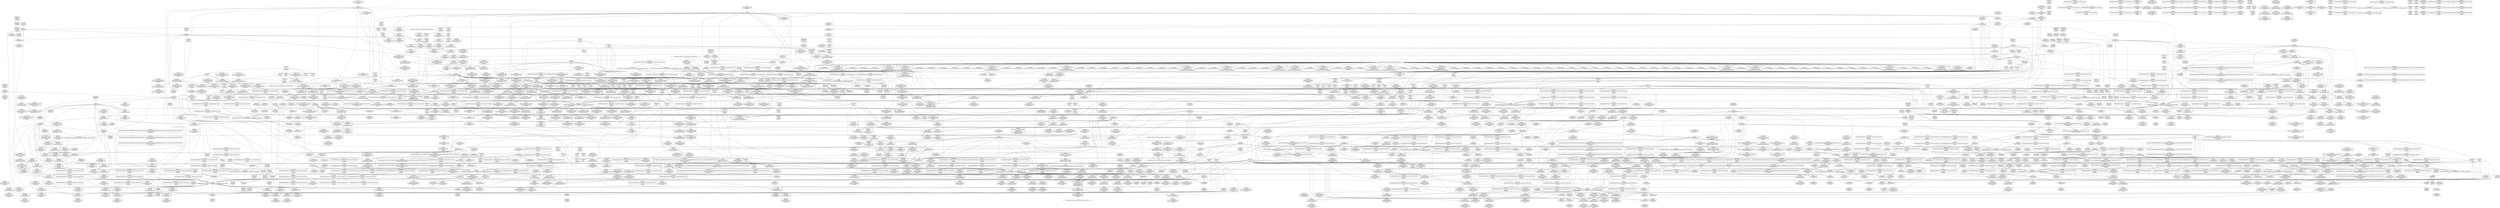 digraph {
	CE0x442bd70 [shape=record,shape=Mrecord,label="{CE0x442bd70|task_sid:tmp23|security/selinux/hooks.c,208}"]
	CE0x443c1c0 [shape=record,shape=Mrecord,label="{CE0x443c1c0|ipc_free_security:tmp4|*LoadInst*|security/selinux/hooks.c,5097|*SummSink*}"]
	CE0x4423e10 [shape=record,shape=Mrecord,label="{CE0x4423e10|i64*_getelementptr_inbounds_(_11_x_i64_,_11_x_i64_*___llvm_gcov_ctr125,_i64_0,_i64_0)|*Constant*}"]
	CE0x43cff20 [shape=record,shape=Mrecord,label="{CE0x43cff20|selinux_sem_alloc_security:call2|security/selinux/hooks.c,5390|*SummSink*}"]
	CE0x4408ce0 [shape=record,shape=Mrecord,label="{CE0x4408ce0|selinux_sem_alloc_security:tmp14|security/selinux/hooks.c,5401|*SummSink*}"]
	CE0x43dc3a0 [shape=record,shape=Mrecord,label="{CE0x43dc3a0|ipc_alloc_security:sid3|security/selinux/hooks.c,5089|*SummSource*}"]
	CE0x4438c60 [shape=record,shape=Mrecord,label="{CE0x4438c60|i64_4|*Constant*}"]
	CE0x43c5b30 [shape=record,shape=Mrecord,label="{CE0x43c5b30|current_sid:land.lhs.true|*SummSink*}"]
	CE0x43c08c0 [shape=record,shape=Mrecord,label="{CE0x43c08c0|80:_i32,_112:_i8*,_:_CMRE_76,80_|*MultipleSource*|security/selinux/hooks.c,5390|Function::selinux_sem_alloc_security&Arg::sma::}"]
	CE0x440b080 [shape=record,shape=Mrecord,label="{CE0x440b080|_ret_i8*_%call,_!dbg_!27714|include/linux/slab.h,429|*SummSource*}"]
	CE0x44448e0 [shape=record,shape=Mrecord,label="{CE0x44448e0|rcu_read_lock:tmp14|include/linux/rcupdate.h,882|*SummSource*}"]
	CE0x444faf0 [shape=record,shape=Mrecord,label="{CE0x444faf0|rcu_read_lock:tmp10|include/linux/rcupdate.h,882}"]
	CE0x441e3e0 [shape=record,shape=Mrecord,label="{CE0x441e3e0|i32_218|*Constant*|*SummSource*}"]
	CE0x4427dd0 [shape=record,shape=Mrecord,label="{CE0x4427dd0|rcu_lock_release:tmp2|*SummSource*}"]
	CE0x43cd990 [shape=record,shape=Mrecord,label="{CE0x43cd990|i64_2|*Constant*}"]
	CE0x446e940 [shape=record,shape=Mrecord,label="{CE0x446e940|_ret_void,_!dbg_!27735|include/linux/rcupdate.h,938|*SummSource*}"]
	CE0x4420570 [shape=record,shape=Mrecord,label="{CE0x4420570|i32_208|*Constant*|*SummSink*}"]
	CE0x4457770 [shape=record,shape=Mrecord,label="{CE0x4457770|GLOBAL:__preempt_count_add|*Constant*|*SummSource*}"]
	CE0x4459360 [shape=record,shape=Mrecord,label="{CE0x4459360|GLOBAL:__kmalloc|*Constant*|*SummSink*}"]
	CE0x446caa0 [shape=record,shape=Mrecord,label="{CE0x446caa0|GLOBAL:rcu_read_lock|*Constant*}"]
	CE0x43c5060 [shape=record,shape=Mrecord,label="{CE0x43c5060|_call_void_lockdep_rcu_suspicious(i8*_getelementptr_inbounds_(_25_x_i8_,_25_x_i8_*_.str3,_i32_0,_i32_0),_i32_218,_i8*_getelementptr_inbounds_(_45_x_i8_,_45_x_i8_*_.str12,_i32_0,_i32_0))_#10,_!dbg_!27727|security/selinux/hooks.c,218|*SummSource*}"]
	CE0x43c3220 [shape=record,shape=Mrecord,label="{CE0x43c3220|80:_i32,_112:_i8*,_:_CMRE_68,69_}"]
	CE0x43a3730 [shape=record,shape=Mrecord,label="{CE0x43a3730|GLOBAL:current_task|Global_var:current_task|*SummSource*}"]
	CE0x44114b0 [shape=record,shape=Mrecord,label="{CE0x44114b0|_call_void_ipc_free_security(%struct.kern_ipc_perm*_%sem_perm9)_#10,_!dbg_!27743|security/selinux/hooks.c,5402|*SummSink*}"]
	CE0x43b7df0 [shape=record,shape=Mrecord,label="{CE0x43b7df0|i8*_getelementptr_inbounds_(_25_x_i8_,_25_x_i8_*_.str3,_i32_0,_i32_0)|*Constant*}"]
	CE0x451eab0 [shape=record,shape=Mrecord,label="{CE0x451eab0|__preempt_count_sub:bb}"]
	CE0x43b6380 [shape=record,shape=Mrecord,label="{CE0x43b6380|selinux_sem_alloc_security:call1|security/selinux/hooks.c,5390|*SummSink*}"]
	CE0x443a2a0 [shape=record,shape=Mrecord,label="{CE0x443a2a0|rcu_read_lock:if.end}"]
	CE0x4408460 [shape=record,shape=Mrecord,label="{CE0x4408460|selinux_sem_alloc_security:tmp13|security/selinux/hooks.c,5401|*SummSource*}"]
	CE0x43d0760 [shape=record,shape=Mrecord,label="{CE0x43d0760|selinux_sem_alloc_security:tmp5|security/selinux/hooks.c,5391|*SummSource*}"]
	CE0x4443210 [shape=record,shape=Mrecord,label="{CE0x4443210|rcu_read_lock:call3|include/linux/rcupdate.h,882|*SummSource*}"]
	CE0x4489f00 [shape=record,shape=Mrecord,label="{CE0x4489f00|kmalloc:tmp3|*SummSink*}"]
	CE0x43c4660 [shape=record,shape=Mrecord,label="{CE0x43c4660|i8_1|*Constant*}"]
	CE0x4416fd0 [shape=record,shape=Mrecord,label="{CE0x4416fd0|_call_void_mcount()_#3}"]
	CE0x445c190 [shape=record,shape=Mrecord,label="{CE0x445c190|ipc_alloc_security:call1|security/selinux/hooks.c,5087|*SummSource*}"]
	CE0x43cb2c0 [shape=record,shape=Mrecord,label="{CE0x43cb2c0|selinux_sem_alloc_security:security|security/selinux/hooks.c,5394}"]
	CE0x4449430 [shape=record,shape=Mrecord,label="{CE0x4449430|i8*_getelementptr_inbounds_(_42_x_i8_,_42_x_i8_*_.str46,_i32_0,_i32_0)|*Constant*|*SummSource*}"]
	CE0x43a3250 [shape=record,shape=Mrecord,label="{CE0x43a3250|current_sid:tobool|security/selinux/hooks.c,218|*SummSink*}"]
	CE0x43b7470 [shape=record,shape=Mrecord,label="{CE0x43b7470|get_current:bb}"]
	CE0x44356f0 [shape=record,shape=Mrecord,label="{CE0x44356f0|task_sid:tobool4|security/selinux/hooks.c,208}"]
	CE0x44f8dc0 [shape=record,shape=Mrecord,label="{CE0x44f8dc0|rcu_lock_release:tmp7|*SummSource*}"]
	CE0x4409bb0 [shape=record,shape=Mrecord,label="{CE0x4409bb0|avc_has_perm:tclass|Function::avc_has_perm&Arg::tclass::|*SummSink*}"]
	CE0x43c5e90 [shape=record,shape=Mrecord,label="{CE0x43c5e90|current_sid:tmp3}"]
	CE0x44844b0 [shape=record,shape=Mrecord,label="{CE0x44844b0|task_sid:tmp26|security/selinux/hooks.c,208}"]
	CE0x4483590 [shape=record,shape=Mrecord,label="{CE0x4483590|task_sid:tmp23|security/selinux/hooks.c,208|*SummSource*}"]
	CE0x44e10f0 [shape=record,shape=Mrecord,label="{CE0x44e10f0|__rcu_read_unlock:bb|*SummSink*}"]
	CE0x4488310 [shape=record,shape=Mrecord,label="{CE0x4488310|_call_void_mcount()_#3|*SummSource*}"]
	CE0x4514250 [shape=record,shape=Mrecord,label="{CE0x4514250|__preempt_count_add:tmp7|./arch/x86/include/asm/preempt.h,73|*SummSink*}"]
	CE0x4471a90 [shape=record,shape=Mrecord,label="{CE0x4471a90|__preempt_count_add:val|Function::__preempt_count_add&Arg::val::|*SummSource*}"]
	CE0x44d1070 [shape=record,shape=Mrecord,label="{CE0x44d1070|i64*_getelementptr_inbounds_(_11_x_i64_,_11_x_i64_*___llvm_gcov_ctr132,_i64_0,_i64_10)|*Constant*}"]
	CE0x43dfda0 [shape=record,shape=Mrecord,label="{CE0x43dfda0|ipc_alloc_security:tmp2|security/selinux/hooks.c,5083|*SummSink*}"]
	CE0x441f580 [shape=record,shape=Mrecord,label="{CE0x441f580|i64*_getelementptr_inbounds_(_6_x_i64_,_6_x_i64_*___llvm_gcov_ctr301,_i64_0,_i64_0)|*Constant*|*SummSource*}"]
	CE0x43cebd0 [shape=record,shape=Mrecord,label="{CE0x43cebd0|selinux_sem_alloc_security:tmp6|security/selinux/hooks.c,5392|*SummSource*}"]
	CE0x4431a00 [shape=record,shape=Mrecord,label="{CE0x4431a00|rcu_read_lock:tmp6|include/linux/rcupdate.h,882|*SummSource*}"]
	CE0x44557c0 [shape=record,shape=Mrecord,label="{CE0x44557c0|task_sid:do.end6}"]
	CE0x4412630 [shape=record,shape=Mrecord,label="{CE0x4412630|ipc_free_security:perm|Function::ipc_free_security&Arg::perm::}"]
	CE0x440cb90 [shape=record,shape=Mrecord,label="{CE0x440cb90|current_sid:tmp18|security/selinux/hooks.c,218|*SummSource*}"]
	CE0x44de170 [shape=record,shape=Mrecord,label="{CE0x44de170|i64*_getelementptr_inbounds_(_4_x_i64_,_4_x_i64_*___llvm_gcov_ctr133,_i64_0,_i64_2)|*Constant*}"]
	CE0x44df8c0 [shape=record,shape=Mrecord,label="{CE0x44df8c0|i64*_getelementptr_inbounds_(_4_x_i64_,_4_x_i64_*___llvm_gcov_ctr129,_i64_0,_i64_3)|*Constant*|*SummSink*}"]
	CE0x4419070 [shape=record,shape=Mrecord,label="{CE0x4419070|kmalloc:tmp|*SummSink*}"]
	CE0x44cc5c0 [shape=record,shape=Mrecord,label="{CE0x44cc5c0|rcu_read_unlock:tmp11|include/linux/rcupdate.h,933}"]
	CE0x4477f50 [shape=record,shape=Mrecord,label="{CE0x4477f50|cred_sid:tmp|*SummSink*}"]
	CE0x4458c60 [shape=record,shape=Mrecord,label="{CE0x4458c60|i64*_getelementptr_inbounds_(_13_x_i64_,_13_x_i64_*___llvm_gcov_ctr126,_i64_0,_i64_8)|*Constant*}"]
	CE0x443ff20 [shape=record,shape=Mrecord,label="{CE0x443ff20|_ret_i32_%call7,_!dbg_!27749|security/selinux/hooks.c,210|*SummSource*}"]
	CE0x44ddc80 [shape=record,shape=Mrecord,label="{CE0x44ddc80|%struct.lockdep_map*_null|*Constant*|*SummSink*}"]
	CE0x44e1a30 [shape=record,shape=Mrecord,label="{CE0x44e1a30|i64*_getelementptr_inbounds_(_4_x_i64_,_4_x_i64_*___llvm_gcov_ctr129,_i64_0,_i64_3)|*Constant*|*SummSource*}"]
	CE0x43db800 [shape=record,shape=Mrecord,label="{CE0x43db800|_call_void_mcount()_#3}"]
	CE0x441b6a0 [shape=record,shape=Mrecord,label="{CE0x441b6a0|GLOBAL:kzalloc|*Constant*}"]
	CE0x442c830 [shape=record,shape=Mrecord,label="{CE0x442c830|GLOBAL:get_current|*Constant*}"]
	CE0x4467020 [shape=record,shape=Mrecord,label="{CE0x4467020|task_sid:do.end|*SummSink*}"]
	CE0x4431890 [shape=record,shape=Mrecord,label="{CE0x4431890|rcu_read_lock:tmp6|include/linux/rcupdate.h,882}"]
	CE0x442c700 [shape=record,shape=Mrecord,label="{CE0x442c700|current_sid:call4|security/selinux/hooks.c,218|*SummSink*}"]
	CE0x441adc0 [shape=record,shape=Mrecord,label="{CE0x441adc0|ipc_free_security:tmp5|security/selinux/hooks.c,5097|*SummSource*}"]
	CE0x442e640 [shape=record,shape=Mrecord,label="{CE0x442e640|ipc_free_security:tmp6|security/selinux/hooks.c,5099|*SummSink*}"]
	CE0x44706e0 [shape=record,shape=Mrecord,label="{CE0x44706e0|_call_void___rcu_read_lock()_#10,_!dbg_!27710|include/linux/rcupdate.h,879|*SummSink*}"]
	CE0x4453690 [shape=record,shape=Mrecord,label="{CE0x4453690|get_current:tmp3|*SummSource*}"]
	CE0x442c0a0 [shape=record,shape=Mrecord,label="{CE0x442c0a0|i64*_getelementptr_inbounds_(_13_x_i64_,_13_x_i64_*___llvm_gcov_ctr126,_i64_0,_i64_10)|*Constant*|*SummSource*}"]
	CE0x43d8d60 [shape=record,shape=Mrecord,label="{CE0x43d8d60|ipc_alloc_security:task|Function::ipc_alloc_security&Arg::task::}"]
	CE0x44587a0 [shape=record,shape=Mrecord,label="{CE0x44587a0|task_sid:tmp17|security/selinux/hooks.c,208}"]
	CE0x44e00f0 [shape=record,shape=Mrecord,label="{CE0x44e00f0|GLOBAL:__preempt_count|Global_var:__preempt_count|*SummSink*}"]
	CE0x446f1f0 [shape=record,shape=Mrecord,label="{CE0x446f1f0|rcu_read_lock:tmp3|*SummSink*}"]
	CE0x4476bf0 [shape=record,shape=Mrecord,label="{CE0x4476bf0|task_sid:call|security/selinux/hooks.c,208}"]
	CE0x43d71b0 [shape=record,shape=Mrecord,label="{CE0x43d71b0|get_current:entry}"]
	CE0x44fb9d0 [shape=record,shape=Mrecord,label="{CE0x44fb9d0|i64*_getelementptr_inbounds_(_4_x_i64_,_4_x_i64_*___llvm_gcov_ctr135,_i64_0,_i64_2)|*Constant*|*SummSink*}"]
	CE0x4404050 [shape=record,shape=Mrecord,label="{CE0x4404050|i32_3|*Constant*}"]
	CE0x4478a90 [shape=record,shape=Mrecord,label="{CE0x4478a90|_call_void_lockdep_rcu_suspicious(i8*_getelementptr_inbounds_(_25_x_i8_,_25_x_i8_*_.str3,_i32_0,_i32_0),_i32_208,_i8*_getelementptr_inbounds_(_41_x_i8_,_41_x_i8_*_.str44,_i32_0,_i32_0))_#10,_!dbg_!27732|security/selinux/hooks.c,208|*SummSink*}"]
	CE0x43c8190 [shape=record,shape=Mrecord,label="{CE0x43c8190|current_sid:tmp16|security/selinux/hooks.c,218}"]
	CE0x43bca50 [shape=record,shape=Mrecord,label="{CE0x43bca50|80:_i32,_112:_i8*,_:_CMRE_26,27_}"]
	CE0x4432f50 [shape=record,shape=Mrecord,label="{CE0x4432f50|current_sid:tmp23|security/selinux/hooks.c,218}"]
	CE0x43b5560 [shape=record,shape=Mrecord,label="{CE0x43b5560|i32_0|*Constant*|*SummSink*}"]
	CE0x4451890 [shape=record,shape=Mrecord,label="{CE0x4451890|i64*_getelementptr_inbounds_(_6_x_i64_,_6_x_i64_*___llvm_gcov_ctr301,_i64_0,_i64_4)|*Constant*|*SummSource*}"]
	CE0x4456fe0 [shape=record,shape=Mrecord,label="{CE0x4456fe0|cred_sid:tmp5|security/selinux/hooks.c,196|*SummSource*}"]
	CE0x441f090 [shape=record,shape=Mrecord,label="{CE0x441f090|ipc_alloc_security:if.then}"]
	CE0x4473a40 [shape=record,shape=Mrecord,label="{CE0x4473a40|rcu_read_lock:tmp2|*SummSink*}"]
	CE0x446ad10 [shape=record,shape=Mrecord,label="{CE0x446ad10|task_sid:tmp6|security/selinux/hooks.c,208|*SummSource*}"]
	CE0x4422f40 [shape=record,shape=Mrecord,label="{CE0x4422f40|current_sid:tmp|*SummSource*}"]
	CE0x4476ec0 [shape=record,shape=Mrecord,label="{CE0x4476ec0|rcu_read_lock:tmp5|include/linux/rcupdate.h,882}"]
	CE0x4416e40 [shape=record,shape=Mrecord,label="{CE0x4416e40|rcu_read_unlock:tmp3|*SummSource*}"]
	CE0x4446f10 [shape=record,shape=Mrecord,label="{CE0x4446f10|_call_void_mcount()_#3|*SummSource*}"]
	CE0x447a5c0 [shape=record,shape=Mrecord,label="{CE0x447a5c0|cred_sid:cred|Function::cred_sid&Arg::cred::|*SummSource*}"]
	CE0x43ceb60 [shape=record,shape=Mrecord,label="{CE0x43ceb60|selinux_sem_alloc_security:tmp6|security/selinux/hooks.c,5392}"]
	CE0x445da30 [shape=record,shape=Mrecord,label="{CE0x445da30|ipc_alloc_security:tmp1|*SummSink*}"]
	CE0x4468160 [shape=record,shape=Mrecord,label="{CE0x4468160|_ret_void,_!dbg_!27735|include/linux/rcupdate.h,884|*SummSource*}"]
	CE0x441f770 [shape=record,shape=Mrecord,label="{CE0x441f770|current_sid:tmp10|security/selinux/hooks.c,218}"]
	CE0x44fa490 [shape=record,shape=Mrecord,label="{CE0x44fa490|__rcu_read_lock:tmp3|*SummSink*}"]
	CE0x43a3ae0 [shape=record,shape=Mrecord,label="{CE0x43a3ae0|current_sid:tmp5|security/selinux/hooks.c,218|*SummSink*}"]
	CE0x4403550 [shape=record,shape=Mrecord,label="{CE0x4403550|current_sid:call4|security/selinux/hooks.c,218}"]
	CE0x43b6750 [shape=record,shape=Mrecord,label="{CE0x43b6750|GLOBAL:__llvm_gcov_ctr125|Global_var:__llvm_gcov_ctr125}"]
	CE0x44df7e0 [shape=record,shape=Mrecord,label="{CE0x44df7e0|__preempt_count_sub:tmp6|./arch/x86/include/asm/preempt.h,78|*SummSink*}"]
	CE0x4434d00 [shape=record,shape=Mrecord,label="{CE0x4434d00|get_current:bb|*SummSink*}"]
	CE0x442abc0 [shape=record,shape=Mrecord,label="{CE0x442abc0|i64*_getelementptr_inbounds_(_13_x_i64_,_13_x_i64_*___llvm_gcov_ctr126,_i64_0,_i64_9)|*Constant*|*SummSource*}"]
	CE0x44f7fa0 [shape=record,shape=Mrecord,label="{CE0x44f7fa0|i64_ptrtoint_(i8*_blockaddress(_rcu_lock_release,_%__here)_to_i64)|*Constant*|*SummSink*}"]
	CE0x43ce550 [shape=record,shape=Mrecord,label="{CE0x43ce550|80:_i32,_112:_i8*,_:_CMRE_184,188_|*MultipleSource*|security/selinux/hooks.c,5390|Function::selinux_sem_alloc_security&Arg::sma::}"]
	CE0x44200b0 [shape=record,shape=Mrecord,label="{CE0x44200b0|current_sid:tobool1|security/selinux/hooks.c,218|*SummSource*}"]
	CE0x4513d30 [shape=record,shape=Mrecord,label="{CE0x4513d30|__preempt_count_sub:tmp2}"]
	CE0x43dc910 [shape=record,shape=Mrecord,label="{CE0x43dc910|ipc_alloc_security:tmp11|security/selinux/hooks.c,5090}"]
	CE0x4474a10 [shape=record,shape=Mrecord,label="{CE0x4474a10|GLOBAL:rcu_read_unlock.__warned|Global_var:rcu_read_unlock.__warned|*SummSource*}"]
	CE0x442b500 [shape=record,shape=Mrecord,label="{CE0x442b500|task_sid:tmp20|security/selinux/hooks.c,208|*SummSink*}"]
	CE0x44cdff0 [shape=record,shape=Mrecord,label="{CE0x44cdff0|rcu_lock_acquire:tmp1|*SummSource*}"]
	CE0x43b7a50 [shape=record,shape=Mrecord,label="{CE0x43b7a50|current_sid:do.end}"]
	CE0x43cf630 [shape=record,shape=Mrecord,label="{CE0x43cf630|80:_i32,_112:_i8*,_:_CMRE_144,152_|*MultipleSource*|security/selinux/hooks.c,5390|Function::selinux_sem_alloc_security&Arg::sma::}"]
	CE0x4426db0 [shape=record,shape=Mrecord,label="{CE0x4426db0|i64*_getelementptr_inbounds_(_4_x_i64_,_4_x_i64_*___llvm_gcov_ctr128,_i64_0,_i64_3)|*Constant*|*SummSink*}"]
	CE0x43d27e0 [shape=record,shape=Mrecord,label="{CE0x43d27e0|ipc_alloc_security:bb|*SummSink*}"]
	CE0x44ea640 [shape=record,shape=Mrecord,label="{CE0x44ea640|__preempt_count_sub:tmp|*SummSink*}"]
	CE0x44544b0 [shape=record,shape=Mrecord,label="{CE0x44544b0|ipc_alloc_security:tmp3|security/selinux/hooks.c,5084|*SummSink*}"]
	CE0x444b0d0 [shape=record,shape=Mrecord,label="{CE0x444b0d0|i64*_getelementptr_inbounds_(_11_x_i64_,_11_x_i64_*___llvm_gcov_ctr127,_i64_0,_i64_10)|*Constant*|*SummSink*}"]
	CE0x43dd4d0 [shape=record,shape=Mrecord,label="{CE0x43dd4d0|selinux_sem_alloc_security:tmp21|security/selinux/hooks.c,5406}"]
	CE0x4459fa0 [shape=record,shape=Mrecord,label="{CE0x4459fa0|ipc_free_security:tmp|*SummSink*}"]
	CE0x4486230 [shape=record,shape=Mrecord,label="{CE0x4486230|i64*_getelementptr_inbounds_(_11_x_i64_,_11_x_i64_*___llvm_gcov_ctr127,_i64_0,_i64_0)|*Constant*}"]
	CE0x43bf910 [shape=record,shape=Mrecord,label="{CE0x43bf910|ipc_alloc_security:sclass|Function::ipc_alloc_security&Arg::sclass::}"]
	CE0x4434e30 [shape=record,shape=Mrecord,label="{CE0x4434e30|i64*_getelementptr_inbounds_(_2_x_i64_,_2_x_i64_*___llvm_gcov_ctr98,_i64_0,_i64_0)|*Constant*}"]
	CE0x4464ef0 [shape=record,shape=Mrecord,label="{CE0x4464ef0|_call_void_lock_acquire(%struct.lockdep_map*_%map,_i32_0,_i32_0,_i32_2,_i32_0,_%struct.lockdep_map*_null,_i64_ptrtoint_(i8*_blockaddress(_rcu_lock_acquire,_%__here)_to_i64))_#10,_!dbg_!27716|include/linux/rcupdate.h,418|*SummSource*}"]
	CE0x4487b50 [shape=record,shape=Mrecord,label="{CE0x4487b50|i64*_getelementptr_inbounds_(_2_x_i64_,_2_x_i64_*___llvm_gcov_ctr131,_i64_0,_i64_0)|*Constant*|*SummSource*}"]
	CE0x43c1300 [shape=record,shape=Mrecord,label="{CE0x43c1300|80:_i32,_112:_i8*,_:_CMRE_5,6_}"]
	CE0x444f330 [shape=record,shape=Mrecord,label="{CE0x444f330|_call_void_asm_sideeffect_,_memory_,_dirflag_,_fpsr_,_flags_()_#3,_!dbg_!27714,_!srcloc_!27715|include/linux/rcupdate.h,239}"]
	CE0x43d9ee0 [shape=record,shape=Mrecord,label="{CE0x43d9ee0|80:_i32,_112:_i8*,_:_CMRE_54,55_}"]
	CE0x43df770 [shape=record,shape=Mrecord,label="{CE0x43df770|ipc_alloc_security:tmp|*SummSource*}"]
	CE0x4456740 [shape=record,shape=Mrecord,label="{CE0x4456740|task_sid:tmp5|security/selinux/hooks.c,208|*SummSink*}"]
	CE0x43d6dc0 [shape=record,shape=Mrecord,label="{CE0x43d6dc0|COLLAPSED:_GCMRE___llvm_gcov_ctr98_internal_global_2_x_i64_zeroinitializer:_elem_0:default:}"]
	CE0x43de840 [shape=record,shape=Mrecord,label="{CE0x43de840|ipc_alloc_security:call|security/selinux/hooks.c,5083}"]
	CE0x440af50 [shape=record,shape=Mrecord,label="{CE0x440af50|_ret_i8*_%call,_!dbg_!27714|include/linux/slab.h,429}"]
	CE0x442e840 [shape=record,shape=Mrecord,label="{CE0x442e840|rcu_lock_acquire:tmp|*SummSource*}"]
	CE0x4487d50 [shape=record,shape=Mrecord,label="{CE0x4487d50|cred_sid:tmp}"]
	CE0x44fa760 [shape=record,shape=Mrecord,label="{CE0x44fa760|rcu_lock_acquire:tmp3|*SummSink*}"]
	CE0x5783b80 [shape=record,shape=Mrecord,label="{CE0x5783b80|80:_i32,_112:_i8*,_:_CMRE_43,44_}"]
	CE0x55a38d0 [shape=record,shape=Mrecord,label="{CE0x55a38d0|selinux_sem_alloc_security:bb}"]
	CE0x4440950 [shape=record,shape=Mrecord,label="{CE0x4440950|kzalloc:size|Function::kzalloc&Arg::size::}"]
	CE0x445a8d0 [shape=record,shape=Mrecord,label="{CE0x445a8d0|ipc_alloc_security:tmp4|security/selinux/hooks.c,5084|*SummSink*}"]
	CE0x4467e50 [shape=record,shape=Mrecord,label="{CE0x4467e50|i64_1|*Constant*}"]
	CE0x446fcf0 [shape=record,shape=Mrecord,label="{CE0x446fcf0|rcu_read_lock:tmp8|include/linux/rcupdate.h,882|*SummSource*}"]
	CE0x44c6b30 [shape=record,shape=Mrecord,label="{CE0x44c6b30|rcu_read_unlock:tmp12|include/linux/rcupdate.h,933|*SummSource*}"]
	CE0x4469070 [shape=record,shape=Mrecord,label="{CE0x4469070|task_sid:real_cred|security/selinux/hooks.c,208|*SummSource*}"]
	CE0x43d9cf0 [shape=record,shape=Mrecord,label="{CE0x43d9cf0|i64*_getelementptr_inbounds_(_2_x_i64_,_2_x_i64_*___llvm_gcov_ctr98,_i64_0,_i64_0)|*Constant*|*SummSink*}"]
	CE0x441d790 [shape=record,shape=Mrecord,label="{CE0x441d790|ipc_alloc_security:tobool|security/selinux/hooks.c,5084|*SummSink*}"]
	CE0x4529d40 [shape=record,shape=Mrecord,label="{CE0x4529d40|__preempt_count_add:tmp6|./arch/x86/include/asm/preempt.h,73|*SummSource*}"]
	CE0x43cfbd0 [shape=record,shape=Mrecord,label="{CE0x43cfbd0|80:_i32,_112:_i8*,_:_CMRE_168,176_|*MultipleSource*|security/selinux/hooks.c,5390|Function::selinux_sem_alloc_security&Arg::sma::}"]
	CE0x44fa870 [shape=record,shape=Mrecord,label="{CE0x44fa870|_call_void_mcount()_#3}"]
	CE0x3ab6fe0 [shape=record,shape=Mrecord,label="{CE0x3ab6fe0|80:_i32,_112:_i8*,_:_CMRE_6,7_}"]
	CE0x447dd00 [shape=record,shape=Mrecord,label="{CE0x447dd00|i64*_getelementptr_inbounds_(_4_x_i64_,_4_x_i64_*___llvm_gcov_ctr133,_i64_0,_i64_0)|*Constant*|*SummSink*}"]
	CE0x43d1b30 [shape=record,shape=Mrecord,label="{CE0x43d1b30|80:_i32,_112:_i8*,_:_CMRE_36,37_}"]
	CE0x448b120 [shape=record,shape=Mrecord,label="{CE0x448b120|i64*_getelementptr_inbounds_(_2_x_i64_,_2_x_i64_*___llvm_gcov_ctr98,_i64_0,_i64_1)|*Constant*}"]
	CE0x4464970 [shape=record,shape=Mrecord,label="{CE0x4464970|rcu_read_unlock:do.end}"]
	CE0x441a7b0 [shape=record,shape=Mrecord,label="{CE0x441a7b0|i64_1|*Constant*}"]
	CE0x441b5e0 [shape=record,shape=Mrecord,label="{CE0x441b5e0|_call_void_mcount()_#3|*SummSink*}"]
	CE0x445cfb0 [shape=record,shape=Mrecord,label="{CE0x445cfb0|ipc_alloc_security:if.then|*SummSink*}"]
	CE0x447abc0 [shape=record,shape=Mrecord,label="{CE0x447abc0|_call_void_rcu_read_unlock()_#10,_!dbg_!27748|security/selinux/hooks.c,209|*SummSink*}"]
	CE0x44370a0 [shape=record,shape=Mrecord,label="{CE0x44370a0|rcu_read_lock:tmp12|include/linux/rcupdate.h,882}"]
	CE0x4420380 [shape=record,shape=Mrecord,label="{CE0x4420380|i32_208|*Constant*|*SummSource*}"]
	CE0x446a7c0 [shape=record,shape=Mrecord,label="{CE0x446a7c0|task_sid:do.end6|*SummSink*}"]
	CE0x43e1db0 [shape=record,shape=Mrecord,label="{CE0x43e1db0|i64*_getelementptr_inbounds_(_2_x_i64_,_2_x_i64_*___llvm_gcov_ctr302,_i64_0,_i64_1)|*Constant*}"]
	CE0x4457cb0 [shape=record,shape=Mrecord,label="{CE0x4457cb0|task_sid:tmp12|security/selinux/hooks.c,208|*SummSink*}"]
	CE0x444bd70 [shape=record,shape=Mrecord,label="{CE0x444bd70|cred_sid:bb|*SummSource*}"]
	CE0x445c120 [shape=record,shape=Mrecord,label="{CE0x445c120|ipc_alloc_security:call1|security/selinux/hooks.c,5087}"]
	CE0x443f420 [shape=record,shape=Mrecord,label="{CE0x443f420|rcu_lock_acquire:__here}"]
	CE0x4404c20 [shape=record,shape=Mrecord,label="{CE0x4404c20|kmalloc:size|Function::kmalloc&Arg::size::|*SummSource*}"]
	CE0x43e9450 [shape=record,shape=Mrecord,label="{CE0x43e9450|i64_0|*Constant*|*SummSink*}"]
	CE0x4434110 [shape=record,shape=Mrecord,label="{CE0x4434110|get_current:bb}"]
	CE0x446a4d0 [shape=record,shape=Mrecord,label="{CE0x446a4d0|cred_sid:tmp2|*SummSink*}"]
	CE0x443c6d0 [shape=record,shape=Mrecord,label="{CE0x443c6d0|get_current:tmp}"]
	CE0x444a320 [shape=record,shape=Mrecord,label="{CE0x444a320|rcu_read_lock:tmp20|include/linux/rcupdate.h,882}"]
	CE0x447bd20 [shape=record,shape=Mrecord,label="{CE0x447bd20|task_sid:do.body|*SummSource*}"]
	CE0x44515f0 [shape=record,shape=Mrecord,label="{CE0x44515f0|i32_32768|*Constant*}"]
	CE0x43de310 [shape=record,shape=Mrecord,label="{CE0x43de310|current_sid:if.end|*SummSource*}"]
	CE0x44d1a30 [shape=record,shape=Mrecord,label="{CE0x44d1a30|rcu_read_unlock:tmp22|include/linux/rcupdate.h,935|*SummSource*}"]
	CE0x4419930 [shape=record,shape=Mrecord,label="{CE0x4419930|task_sid:tmp9|security/selinux/hooks.c,208}"]
	CE0x4445470 [shape=record,shape=Mrecord,label="{CE0x4445470|rcu_read_lock:tmp16|include/linux/rcupdate.h,882|*SummSink*}"]
	CE0x4484330 [shape=record,shape=Mrecord,label="{CE0x4484330|task_sid:tmp24|security/selinux/hooks.c,208|*SummSink*}"]
	CE0x43e95f0 [shape=record,shape=Mrecord,label="{CE0x43e95f0|GLOBAL:__llvm_gcov_ctr317|Global_var:__llvm_gcov_ctr317|*SummSink*}"]
	CE0x451bf10 [shape=record,shape=Mrecord,label="{CE0x451bf10|__preempt_count_sub:tmp1|*SummSource*}"]
	CE0x441b9f0 [shape=record,shape=Mrecord,label="{CE0x441b9f0|i64_1|*Constant*}"]
	CE0x4525ab0 [shape=record,shape=Mrecord,label="{CE0x4525ab0|i32_0|*Constant*}"]
	CE0x44d5ac0 [shape=record,shape=Mrecord,label="{CE0x44d5ac0|__rcu_read_lock:do.body|*SummSource*}"]
	CE0x441cbd0 [shape=record,shape=Mrecord,label="{CE0x441cbd0|_call_void_mcount()_#3|*SummSource*}"]
	CE0x44462d0 [shape=record,shape=Mrecord,label="{CE0x44462d0|rcu_read_lock:tmp18|include/linux/rcupdate.h,882}"]
	CE0x43b8d90 [shape=record,shape=Mrecord,label="{CE0x43b8d90|80:_i32,_112:_i8*,_:_CMRE_10,11_}"]
	CE0x43be560 [shape=record,shape=Mrecord,label="{CE0x43be560|selinux_sem_alloc_security:tmp}"]
	CE0x44201e0 [shape=record,shape=Mrecord,label="{CE0x44201e0|current_sid:tobool1|security/selinux/hooks.c,218|*SummSink*}"]
	CE0x443d330 [shape=record,shape=Mrecord,label="{CE0x443d330|ipc_alloc_security:tmp7|security/selinux/hooks.c,5085|*SummSource*}"]
	CE0x43b9c70 [shape=record,shape=Mrecord,label="{CE0x43b9c70|selinux_sem_alloc_security:tmp1}"]
	CE0x44d5410 [shape=record,shape=Mrecord,label="{CE0x44d5410|_ret_void,_!dbg_!27717|include/linux/rcupdate.h,245}"]
	CE0x4402fe0 [shape=record,shape=Mrecord,label="{CE0x4402fe0|current_sid:tmp20|security/selinux/hooks.c,218|*SummSource*}"]
	CE0x43d9a10 [shape=record,shape=Mrecord,label="{CE0x43d9a10|%struct.task_struct*_(%struct.task_struct**)*_asm_movq_%gs:$_1:P_,$0_,_r,im,_dirflag_,_fpsr_,_flags_}"]
	CE0x43d8450 [shape=record,shape=Mrecord,label="{CE0x43d8450|i32_0|*Constant*}"]
	CE0x44e0990 [shape=record,shape=Mrecord,label="{CE0x44e0990|__preempt_count_add:tmp1|*SummSource*}"]
	CE0x43d20d0 [shape=record,shape=Mrecord,label="{CE0x43d20d0|80:_i32,_112:_i8*,_:_CMRE_52,53_}"]
	CE0x43cfcd0 [shape=record,shape=Mrecord,label="{CE0x43cfcd0|selinux_sem_alloc_security:call2|security/selinux/hooks.c,5390|*SummSource*}"]
	CE0x4402640 [shape=record,shape=Mrecord,label="{CE0x4402640|selinux_sem_alloc_security:tmp9|security/selinux/hooks.c,5394|*SummSink*}"]
	CE0x4503190 [shape=record,shape=Mrecord,label="{CE0x4503190|rcu_lock_release:indirectgoto}"]
	CE0x4420ef0 [shape=record,shape=Mrecord,label="{CE0x4420ef0|ipc_alloc_security:tmp8|security/selinux/hooks.c,5085|*SummSource*}"]
	CE0x44d4030 [shape=record,shape=Mrecord,label="{CE0x44d4030|i64*_getelementptr_inbounds_(_4_x_i64_,_4_x_i64_*___llvm_gcov_ctr130,_i64_0,_i64_1)|*Constant*|*SummSink*}"]
	CE0x444b330 [shape=record,shape=Mrecord,label="{CE0x444b330|rcu_read_lock:tmp22|include/linux/rcupdate.h,884}"]
	CE0x4465920 [shape=record,shape=Mrecord,label="{CE0x4465920|__preempt_count_sub:val|Function::__preempt_count_sub&Arg::val::}"]
	CE0x44e1410 [shape=record,shape=Mrecord,label="{CE0x44e1410|_call_void_mcount()_#3|*SummSink*}"]
	CE0x4453f20 [shape=record,shape=Mrecord,label="{CE0x4453f20|get_current:tmp4|./arch/x86/include/asm/current.h,14|*SummSource*}"]
	CE0x43c2530 [shape=record,shape=Mrecord,label="{CE0x43c2530|selinux_sem_alloc_security:sem_perm3|security/selinux/hooks.c,5394}"]
	CE0x442c280 [shape=record,shape=Mrecord,label="{CE0x442c280|task_sid:tmp22|security/selinux/hooks.c,208|*SummSink*}"]
	CE0x4449ab0 [shape=record,shape=Mrecord,label="{CE0x4449ab0|i64*_getelementptr_inbounds_(_11_x_i64_,_11_x_i64_*___llvm_gcov_ctr127,_i64_0,_i64_9)|*Constant*|*SummSink*}"]
	CE0x44388e0 [shape=record,shape=Mrecord,label="{CE0x44388e0|GLOBAL:__llvm_gcov_ctr127|Global_var:__llvm_gcov_ctr127|*SummSource*}"]
	CE0x44e9040 [shape=record,shape=Mrecord,label="{CE0x44e9040|_call_void___preempt_count_sub(i32_1)_#10,_!dbg_!27715|include/linux/rcupdate.h,244|*SummSink*}"]
	CE0x43e0b50 [shape=record,shape=Mrecord,label="{CE0x43e0b50|get_current:tmp}"]
	CE0x44cc200 [shape=record,shape=Mrecord,label="{CE0x44cc200|_call_void___preempt_count_add(i32_1)_#10,_!dbg_!27711|include/linux/rcupdate.h,239|*SummSource*}"]
	CE0x44f70a0 [shape=record,shape=Mrecord,label="{CE0x44f70a0|__rcu_read_unlock:tmp4|include/linux/rcupdate.h,244}"]
	CE0x44ca8e0 [shape=record,shape=Mrecord,label="{CE0x44ca8e0|rcu_read_unlock:tmp|*SummSink*}"]
	CE0x4456240 [shape=record,shape=Mrecord,label="{CE0x4456240|task_sid:if.then}"]
	CE0x4454ad0 [shape=record,shape=Mrecord,label="{CE0x4454ad0|kmalloc:flags|Function::kmalloc&Arg::flags::|*SummSink*}"]
	CE0x4418be0 [shape=record,shape=Mrecord,label="{CE0x4418be0|task_sid:tmp15|security/selinux/hooks.c,208|*SummSink*}"]
	CE0x447e900 [shape=record,shape=Mrecord,label="{CE0x447e900|task_sid:tmp19|security/selinux/hooks.c,208}"]
	CE0x44d04f0 [shape=record,shape=Mrecord,label="{CE0x44d04f0|rcu_read_unlock:tmp19|include/linux/rcupdate.h,933|*SummSource*}"]
	CE0x43b9bd0 [shape=record,shape=Mrecord,label="{CE0x43b9bd0|selinux_sem_alloc_security:tmp1|*SummSource*}"]
	CE0x44edf40 [shape=record,shape=Mrecord,label="{CE0x44edf40|__rcu_read_unlock:do.end|*SummSink*}"]
	CE0x44e6b40 [shape=record,shape=Mrecord,label="{CE0x44e6b40|__rcu_read_unlock:tmp3}"]
	CE0x44eb760 [shape=record,shape=Mrecord,label="{CE0x44eb760|__preempt_count_sub:tmp7|./arch/x86/include/asm/preempt.h,78|*SummSink*}"]
	CE0x446baf0 [shape=record,shape=Mrecord,label="{CE0x446baf0|cred_sid:security|security/selinux/hooks.c,196|*SummSource*}"]
	CE0x4469550 [shape=record,shape=Mrecord,label="{CE0x4469550|cred_sid:tmp3|*SummSink*}"]
	CE0x44d56e0 [shape=record,shape=Mrecord,label="{CE0x44d56e0|__rcu_read_lock:bb}"]
	CE0x4528200 [shape=record,shape=Mrecord,label="{CE0x4528200|i64_1|*Constant*}"]
	CE0x43ddf60 [shape=record,shape=Mrecord,label="{CE0x43ddf60|_ret_i32_%retval.0,_!dbg_!27746|security/selinux/hooks.c,5406}"]
	CE0x4486ef0 [shape=record,shape=Mrecord,label="{CE0x4486ef0|task_sid:tobool|security/selinux/hooks.c,208|*SummSource*}"]
	CE0x44c9b10 [shape=record,shape=Mrecord,label="{CE0x44c9b10|rcu_read_unlock:tmp8|include/linux/rcupdate.h,933|*SummSource*}"]
	CE0x4432de0 [shape=record,shape=Mrecord,label="{CE0x4432de0|current_sid:tmp22|security/selinux/hooks.c,218|*SummSource*}"]
	CE0x44cff90 [shape=record,shape=Mrecord,label="{CE0x44cff90|i8*_getelementptr_inbounds_(_44_x_i8_,_44_x_i8_*_.str47,_i32_0,_i32_0)|*Constant*|*SummSink*}"]
	CE0x43cb070 [shape=record,shape=Mrecord,label="{CE0x43cb070|i32_10|*Constant*}"]
	CE0x440b610 [shape=record,shape=Mrecord,label="{CE0x440b610|get_current:tmp3}"]
	CE0x43cc7d0 [shape=record,shape=Mrecord,label="{CE0x43cc7d0|selinux_sem_alloc_security:security|security/selinux/hooks.c,5394|*SummSink*}"]
	CE0x4485640 [shape=record,shape=Mrecord,label="{CE0x4485640|i64_1|*Constant*}"]
	CE0x4486370 [shape=record,shape=Mrecord,label="{CE0x4486370|i64*_getelementptr_inbounds_(_11_x_i64_,_11_x_i64_*___llvm_gcov_ctr127,_i64_0,_i64_0)|*Constant*|*SummSource*}"]
	CE0x44ca0b0 [shape=record,shape=Mrecord,label="{CE0x44ca0b0|rcu_read_unlock:if.then|*SummSink*}"]
	CE0x4514090 [shape=record,shape=Mrecord,label="{CE0x4514090|__preempt_count_add:tmp7|./arch/x86/include/asm/preempt.h,73|*SummSource*}"]
	CE0x4488f60 [shape=record,shape=Mrecord,label="{CE0x4488f60|task_sid:call|security/selinux/hooks.c,208|*SummSink*}"]
	CE0x44dc4b0 [shape=record,shape=Mrecord,label="{CE0x44dc4b0|__rcu_read_lock:tmp|*SummSink*}"]
	CE0x43d8870 [shape=record,shape=Mrecord,label="{CE0x43d8870|selinux_sem_alloc_security:tmp1|*SummSink*}"]
	CE0x4463980 [shape=record,shape=Mrecord,label="{CE0x4463980|rcu_read_unlock:tobool1|include/linux/rcupdate.h,933|*SummSink*}"]
	CE0x4402df0 [shape=record,shape=Mrecord,label="{CE0x4402df0|current_sid:tmp19|security/selinux/hooks.c,218|*SummSink*}"]
	CE0x44e2770 [shape=record,shape=Mrecord,label="{CE0x44e2770|rcu_lock_release:tmp3}"]
	CE0x4411050 [shape=record,shape=Mrecord,label="{CE0x4411050|_call_void_ipc_free_security(%struct.kern_ipc_perm*_%sem_perm9)_#10,_!dbg_!27743|security/selinux/hooks.c,5402}"]
	CE0x446d610 [shape=record,shape=Mrecord,label="{CE0x446d610|i64*_getelementptr_inbounds_(_4_x_i64_,_4_x_i64_*___llvm_gcov_ctr128,_i64_0,_i64_0)|*Constant*|*SummSink*}"]
	CE0x4479ff0 [shape=record,shape=Mrecord,label="{CE0x4479ff0|GLOBAL:cred_sid|*Constant*|*SummSink*}"]
	CE0x444f180 [shape=record,shape=Mrecord,label="{CE0x444f180|rcu_read_unlock:tmp6|include/linux/rcupdate.h,933}"]
	CE0x4458fd0 [shape=record,shape=Mrecord,label="{CE0x4458fd0|rcu_read_lock:tobool|include/linux/rcupdate.h,882|*SummSink*}"]
	CE0x443b730 [shape=record,shape=Mrecord,label="{CE0x443b730|i64*_getelementptr_inbounds_(_2_x_i64_,_2_x_i64_*___llvm_gcov_ctr302,_i64_0,_i64_0)|*Constant*}"]
	CE0x4517b90 [shape=record,shape=Mrecord,label="{CE0x4517b90|_call_void_mcount()_#3|*SummSink*}"]
	CE0x44e96a0 [shape=record,shape=Mrecord,label="{CE0x44e96a0|i64*_getelementptr_inbounds_(_4_x_i64_,_4_x_i64_*___llvm_gcov_ctr130,_i64_0,_i64_1)|*Constant*}"]
	CE0x4488e00 [shape=record,shape=Mrecord,label="{CE0x4488e00|task_sid:call|security/selinux/hooks.c,208|*SummSource*}"]
	CE0x4446f80 [shape=record,shape=Mrecord,label="{CE0x4446f80|_call_void_mcount()_#3|*SummSink*}"]
	CE0x446efa0 [shape=record,shape=Mrecord,label="{CE0x446efa0|i64*_getelementptr_inbounds_(_2_x_i64_,_2_x_i64_*___llvm_gcov_ctr109,_i64_0,_i64_0)|*Constant*|*SummSource*}"]
	CE0x43e4f70 [shape=record,shape=Mrecord,label="{CE0x43e4f70|80:_i32,_112:_i8*,_:_CMRE_63,64_}"]
	CE0x4487350 [shape=record,shape=Mrecord,label="{CE0x4487350|_ret_void,_!dbg_!27717|include/linux/rcupdate.h,419|*SummSource*}"]
	CE0x44253f0 [shape=record,shape=Mrecord,label="{CE0x44253f0|kzalloc:entry|*SummSource*}"]
	CE0x43da010 [shape=record,shape=Mrecord,label="{CE0x43da010|80:_i32,_112:_i8*,_:_CMRE_55,56_}"]
	CE0x4431640 [shape=record,shape=Mrecord,label="{CE0x4431640|_call_void_rcu_read_lock()_#10,_!dbg_!27712|security/selinux/hooks.c,207}"]
	CE0x44842c0 [shape=record,shape=Mrecord,label="{CE0x44842c0|task_sid:tmp24|security/selinux/hooks.c,208|*SummSource*}"]
	CE0x44de800 [shape=record,shape=Mrecord,label="{CE0x44de800|__rcu_read_lock:tmp1|*SummSource*}"]
	CE0x44e2960 [shape=record,shape=Mrecord,label="{CE0x44e2960|rcu_lock_release:tmp3|*SummSink*}"]
	CE0x447c2a0 [shape=record,shape=Mrecord,label="{CE0x447c2a0|task_sid:tmp10|security/selinux/hooks.c,208|*SummSource*}"]
	CE0x443dc60 [shape=record,shape=Mrecord,label="{CE0x443dc60|rcu_lock_acquire:bb|*SummSource*}"]
	CE0x44f8ba0 [shape=record,shape=Mrecord,label="{CE0x44f8ba0|rcu_lock_release:tmp7}"]
	CE0x445bd40 [shape=record,shape=Mrecord,label="{CE0x445bd40|ipc_alloc_security:tmp10|security/selinux/hooks.c,5087|*SummSource*}"]
	CE0x440c9f0 [shape=record,shape=Mrecord,label="{CE0x440c9f0|current_sid:tmp18|security/selinux/hooks.c,218}"]
	CE0x44ef0d0 [shape=record,shape=Mrecord,label="{CE0x44ef0d0|__rcu_read_unlock:do.end|*SummSource*}"]
	CE0x4488380 [shape=record,shape=Mrecord,label="{CE0x4488380|_call_void_mcount()_#3|*SummSink*}"]
	CE0x4441dc0 [shape=record,shape=Mrecord,label="{CE0x4441dc0|rcu_read_lock:tmp4|include/linux/rcupdate.h,882}"]
	CE0x44d79b0 [shape=record,shape=Mrecord,label="{CE0x44d79b0|_call_void_lock_release(%struct.lockdep_map*_%map,_i32_1,_i64_ptrtoint_(i8*_blockaddress(_rcu_lock_release,_%__here)_to_i64))_#10,_!dbg_!27716|include/linux/rcupdate.h,423|*SummSource*}"]
	CE0x44dd180 [shape=record,shape=Mrecord,label="{CE0x44dd180|_call_void_asm_addl_$1,_%gs:$0_,_*m,ri,*m,_dirflag_,_fpsr_,_flags_(i32*___preempt_count,_i32_%val,_i32*___preempt_count)_#3,_!dbg_!27714,_!srcloc_!27717|./arch/x86/include/asm/preempt.h,72}"]
	CE0x44735d0 [shape=record,shape=Mrecord,label="{CE0x44735d0|rcu_read_unlock:land.lhs.true|*SummSource*}"]
	CE0x4429e70 [shape=record,shape=Mrecord,label="{CE0x4429e70|ipc_alloc_security:retval.0|*SummSource*}"]
	CE0x43da830 [shape=record,shape=Mrecord,label="{CE0x43da830|80:_i32,_112:_i8*,_:_CMRE_40,41_}"]
	CE0x442cd50 [shape=record,shape=Mrecord,label="{CE0x442cd50|_ret_%struct.task_struct*_%tmp4,_!dbg_!27714|./arch/x86/include/asm/current.h,14}"]
	CE0x4438fd0 [shape=record,shape=Mrecord,label="{CE0x4438fd0|i64_5|*Constant*}"]
	CE0x4411630 [shape=record,shape=Mrecord,label="{CE0x4411630|ipc_free_security:entry}"]
	CE0x4433b70 [shape=record,shape=Mrecord,label="{CE0x4433b70|current_sid:sid|security/selinux/hooks.c,220|*SummSource*}"]
	CE0x43bfb70 [shape=record,shape=Mrecord,label="{CE0x43bfb70|ipc_alloc_security:sclass|Function::ipc_alloc_security&Arg::sclass::|*SummSource*}"]
	CE0x44d29d0 [shape=record,shape=Mrecord,label="{CE0x44d29d0|GLOBAL:rcu_lock_release|*Constant*}"]
	CE0x44864f0 [shape=record,shape=Mrecord,label="{CE0x44864f0|rcu_read_lock:land.lhs.true}"]
	CE0x4433050 [shape=record,shape=Mrecord,label="{CE0x4433050|current_sid:tmp22|security/selinux/hooks.c,218|*SummSink*}"]
	CE0x4486870 [shape=record,shape=Mrecord,label="{CE0x4486870|task_sid:tmp4|*LoadInst*|security/selinux/hooks.c,208}"]
	CE0x43e9f60 [shape=record,shape=Mrecord,label="{CE0x43e9f60|80:_i32,_112:_i8*,_:_CMRE_12,13_}"]
	CE0x44dc1e0 [shape=record,shape=Mrecord,label="{CE0x44dc1e0|i64*_getelementptr_inbounds_(_4_x_i64_,_4_x_i64_*___llvm_gcov_ctr130,_i64_0,_i64_2)|*Constant*|*SummSink*}"]
	CE0x43e0940 [shape=record,shape=Mrecord,label="{CE0x43e0940|GLOBAL:kfree|*Constant*|*SummSource*}"]
	CE0x4457350 [shape=record,shape=Mrecord,label="{CE0x4457350|rcu_read_lock:do.end|*SummSink*}"]
	CE0x4422400 [shape=record,shape=Mrecord,label="{CE0x4422400|current_sid:tmp11|security/selinux/hooks.c,218}"]
	CE0x4417640 [shape=record,shape=Mrecord,label="{CE0x4417640|rcu_read_unlock:tmp16|include/linux/rcupdate.h,933}"]
	CE0x4430fc0 [shape=record,shape=Mrecord,label="{CE0x4430fc0|i32_77|*Constant*}"]
	CE0x4420ba0 [shape=record,shape=Mrecord,label="{CE0x4420ba0|ipc_alloc_security:tmp7|security/selinux/hooks.c,5085|*SummSink*}"]
	CE0x43cc730 [shape=record,shape=Mrecord,label="{CE0x43cc730|selinux_sem_alloc_security:security|security/selinux/hooks.c,5394|*SummSource*}"]
	CE0x441f310 [shape=record,shape=Mrecord,label="{CE0x441f310|ipc_alloc_security:return}"]
	CE0x4419b10 [shape=record,shape=Mrecord,label="{CE0x4419b10|kmalloc:tmp1|*SummSource*}"]
	CE0x44538c0 [shape=record,shape=Mrecord,label="{CE0x44538c0|i32_32768|*Constant*|*SummSink*}"]
	CE0x446f150 [shape=record,shape=Mrecord,label="{CE0x446f150|rcu_read_lock:tmp3}"]
	CE0x44d5750 [shape=record,shape=Mrecord,label="{CE0x44d5750|__rcu_read_lock:bb|*SummSource*}"]
	CE0x4417580 [shape=record,shape=Mrecord,label="{CE0x4417580|__rcu_read_lock:tmp1|*SummSink*}"]
	CE0x441dfd0 [shape=record,shape=Mrecord,label="{CE0x441dfd0|ipc_free_security:tmp2}"]
	CE0x44cd4a0 [shape=record,shape=Mrecord,label="{CE0x44cd4a0|i64*_getelementptr_inbounds_(_4_x_i64_,_4_x_i64_*___llvm_gcov_ctr128,_i64_0,_i64_2)|*Constant*|*SummSource*}"]
	CE0x43e5710 [shape=record,shape=Mrecord,label="{CE0x43e5710|80:_i32,_112:_i8*,_:_CMRE_23,24_}"]
	CE0x43df700 [shape=record,shape=Mrecord,label="{CE0x43df700|COLLAPSED:_GCMRE___llvm_gcov_ctr301_internal_global_6_x_i64_zeroinitializer:_elem_0:default:}"]
	CE0x4470c00 [shape=record,shape=Mrecord,label="{CE0x4470c00|cred_sid:tmp6|security/selinux/hooks.c,197}"]
	CE0x4407f80 [shape=record,shape=Mrecord,label="{CE0x4407f80|selinux_sem_alloc_security:tmp12|security/selinux/hooks.c,5401}"]
	CE0x4433e80 [shape=record,shape=Mrecord,label="{CE0x4433e80|0:_i32,_4:_i32,_8:_i32,_12:_i32,_:_CMRE_4,8_|*MultipleSource*|security/selinux/hooks.c,218|security/selinux/hooks.c,218|security/selinux/hooks.c,220}"]
	CE0x4469390 [shape=record,shape=Mrecord,label="{CE0x4469390|cred_sid:tmp3}"]
	CE0x4448cb0 [shape=record,shape=Mrecord,label="{CE0x4448cb0|i8*_getelementptr_inbounds_(_25_x_i8_,_25_x_i8_*_.str45,_i32_0,_i32_0)|*Constant*|*SummSource*}"]
	CE0x4410e90 [shape=record,shape=Mrecord,label="{CE0x4410e90|selinux_sem_alloc_security:sem_perm9|security/selinux/hooks.c,5402|*SummSink*}"]
	CE0x43c15b0 [shape=record,shape=Mrecord,label="{CE0x43c15b0|selinux_sem_alloc_security:if.end10|*SummSource*}"]
	CE0x4479a50 [shape=record,shape=Mrecord,label="{CE0x4479a50|task_sid:call7|security/selinux/hooks.c,208|*SummSource*}"]
	CE0x440c2c0 [shape=record,shape=Mrecord,label="{CE0x440c2c0|i64*_getelementptr_inbounds_(_11_x_i64_,_11_x_i64_*___llvm_gcov_ctr125,_i64_0,_i64_9)|*Constant*|*SummSink*}"]
	CE0x444e460 [shape=record,shape=Mrecord,label="{CE0x444e460|rcu_read_unlock:tmp17|include/linux/rcupdate.h,933}"]
	CE0x43d4f50 [shape=record,shape=Mrecord,label="{CE0x43d4f50|80:_i32,_112:_i8*,_:_CMRE_67,68_}"]
	CE0x4403950 [shape=record,shape=Mrecord,label="{CE0x4403950|selinux_sem_alloc_security:sem_perm4|security/selinux/hooks.c,5397|*SummSource*}"]
	CE0x444c360 [shape=record,shape=Mrecord,label="{CE0x444c360|GLOBAL:__llvm_gcov_ctr132|Global_var:__llvm_gcov_ctr132}"]
	CE0x43d5a00 [shape=record,shape=Mrecord,label="{CE0x43d5a00|_ret_i32_%tmp24,_!dbg_!27742|security/selinux/hooks.c,220|*SummSource*}"]
	CE0x4440f80 [shape=record,shape=Mrecord,label="{CE0x4440f80|ipc_alloc_security:if.end}"]
	CE0x44d4790 [shape=record,shape=Mrecord,label="{CE0x44d4790|_call_void___rcu_read_unlock()_#10,_!dbg_!27734|include/linux/rcupdate.h,937|*SummSource*}"]
	CE0x4488730 [shape=record,shape=Mrecord,label="{CE0x4488730|task_sid:tmp|*SummSource*}"]
	CE0x440f5b0 [shape=record,shape=Mrecord,label="{CE0x440f5b0|selinux_sem_alloc_security:retval.0|*SummSink*}"]
	CE0x446dd40 [shape=record,shape=Mrecord,label="{CE0x446dd40|_call_void_rcu_read_unlock()_#10,_!dbg_!27748|security/selinux/hooks.c,209|*SummSource*}"]
	CE0x445b630 [shape=record,shape=Mrecord,label="{CE0x445b630|kzalloc:call|include/linux/slab.h,578|*SummSource*}"]
	CE0x443ac50 [shape=record,shape=Mrecord,label="{CE0x443ac50|ipc_alloc_security:tmp13|security/selinux/hooks.c,5093}"]
	CE0x4443390 [shape=record,shape=Mrecord,label="{CE0x4443390|rcu_read_lock:call3|include/linux/rcupdate.h,882|*SummSink*}"]
	CE0x43dfb00 [shape=record,shape=Mrecord,label="{CE0x43dfb00|GLOBAL:current_sid.__warned|Global_var:current_sid.__warned|*SummSink*}"]
	CE0x45173d0 [shape=record,shape=Mrecord,label="{CE0x45173d0|i64*_getelementptr_inbounds_(_4_x_i64_,_4_x_i64_*___llvm_gcov_ctr134,_i64_0,_i64_3)|*Constant*|*SummSink*}"]
	CE0x4406ea0 [shape=record,shape=Mrecord,label="{CE0x4406ea0|i32_(i32,_i32,_i16,_i32,_%struct.common_audit_data*)*_bitcast_(i32_(i32,_i32,_i16,_i32,_%struct.common_audit_data.495*)*_avc_has_perm_to_i32_(i32,_i32,_i16,_i32,_%struct.common_audit_data*)*)|*Constant*}"]
	CE0x43d5aa0 [shape=record,shape=Mrecord,label="{CE0x43d5aa0|_ret_i32_%tmp24,_!dbg_!27742|security/selinux/hooks.c,220|*SummSink*}"]
	CE0x4503070 [shape=record,shape=Mrecord,label="{CE0x4503070|rcu_lock_release:indirectgoto|*SummSink*}"]
	CE0x44d7f70 [shape=record,shape=Mrecord,label="{CE0x44d7f70|GLOBAL:lock_release|*Constant*|*SummSource*}"]
	CE0x4446890 [shape=record,shape=Mrecord,label="{CE0x4446890|rcu_read_unlock:tmp4|include/linux/rcupdate.h,933|*SummSource*}"]
	CE0x4466bd0 [shape=record,shape=Mrecord,label="{CE0x4466bd0|i64*_getelementptr_inbounds_(_2_x_i64_,_2_x_i64_*___llvm_gcov_ctr182,_i64_0,_i64_1)|*Constant*|*SummSink*}"]
	CE0x43d8e60 [shape=record,shape=Mrecord,label="{CE0x43d8e60|ipc_alloc_security:task|Function::ipc_alloc_security&Arg::task::|*SummSource*}"]
	CE0x44d7ae0 [shape=record,shape=Mrecord,label="{CE0x44d7ae0|_call_void_lock_release(%struct.lockdep_map*_%map,_i32_1,_i64_ptrtoint_(i8*_blockaddress(_rcu_lock_release,_%__here)_to_i64))_#10,_!dbg_!27716|include/linux/rcupdate.h,423|*SummSink*}"]
	CE0x442fbb0 [shape=record,shape=Mrecord,label="{CE0x442fbb0|rcu_lock_acquire:tmp6|*SummSource*}"]
	CE0x4403e20 [shape=record,shape=Mrecord,label="{CE0x4403e20|avc_has_perm:entry|*SummSource*}"]
	CE0x447afe0 [shape=record,shape=Mrecord,label="{CE0x447afe0|i32_0|*Constant*}"]
	CE0x43c2150 [shape=record,shape=Mrecord,label="{CE0x43c2150|selinux_sem_alloc_security:tmp7|security/selinux/hooks.c,5392|*SummSink*}"]
	CE0x44cd870 [shape=record,shape=Mrecord,label="{CE0x44cd870|rcu_read_unlock:tmp10|include/linux/rcupdate.h,933|*SummSink*}"]
	CE0x44e6150 [shape=record,shape=Mrecord,label="{CE0x44e6150|__rcu_read_unlock:tmp7|include/linux/rcupdate.h,245}"]
	CE0x44e2ee0 [shape=record,shape=Mrecord,label="{CE0x44e2ee0|__rcu_read_lock:tmp2|*SummSink*}"]
	CE0x4511430 [shape=record,shape=Mrecord,label="{CE0x4511430|_call_void_asm_sideeffect_,_memory_,_dirflag_,_fpsr_,_flags_()_#3,_!dbg_!27711,_!srcloc_!27714|include/linux/rcupdate.h,244}"]
	CE0x43b5c50 [shape=record,shape=Mrecord,label="{CE0x43b5c50|80:_i32,_112:_i8*,_:_CMRE_30,31_}"]
	CE0x43cd340 [shape=record,shape=Mrecord,label="{CE0x43cd340|selinux_sem_alloc_security:tmp9|security/selinux/hooks.c,5394}"]
	CE0x5f84f90 [shape=record,shape=Mrecord,label="{CE0x5f84f90|80:_i32,_112:_i8*,_:_CMRE_9,10_}"]
	CE0x4487cb0 [shape=record,shape=Mrecord,label="{CE0x4487cb0|i64*_getelementptr_inbounds_(_2_x_i64_,_2_x_i64_*___llvm_gcov_ctr131,_i64_0,_i64_0)|*Constant*|*SummSink*}"]
	CE0x4425950 [shape=record,shape=Mrecord,label="{CE0x4425950|i64*_getelementptr_inbounds_(_11_x_i64_,_11_x_i64_*___llvm_gcov_ctr125,_i64_0,_i64_8)|*Constant*}"]
	CE0x43e5530 [shape=record,shape=Mrecord,label="{CE0x43e5530|80:_i32,_112:_i8*,_:_CMRE_21,22_}"]
	CE0x44ea7e0 [shape=record,shape=Mrecord,label="{CE0x44ea7e0|i64*_getelementptr_inbounds_(_4_x_i64_,_4_x_i64_*___llvm_gcov_ctr129,_i64_0,_i64_0)|*Constant*}"]
	CE0x440e0d0 [shape=record,shape=Mrecord,label="{CE0x440e0d0|i64*_getelementptr_inbounds_(_9_x_i64_,_9_x_i64_*___llvm_gcov_ctr317,_i64_0,_i64_7)|*Constant*|*SummSource*}"]
	CE0x447cb00 [shape=record,shape=Mrecord,label="{CE0x447cb00|rcu_read_lock:entry|*SummSource*}"]
	CE0x4465a90 [shape=record,shape=Mrecord,label="{CE0x4465a90|rcu_read_unlock:call3|include/linux/rcupdate.h,933|*SummSink*}"]
	CE0x4426270 [shape=record,shape=Mrecord,label="{CE0x4426270|_call_void_mcount()_#3}"]
	CE0x4404a40 [shape=record,shape=Mrecord,label="{CE0x4404a40|kmalloc:size|Function::kmalloc&Arg::size::}"]
	CE0x44ea190 [shape=record,shape=Mrecord,label="{CE0x44ea190|__preempt_count_add:tmp5|./arch/x86/include/asm/preempt.h,72|*SummSink*}"]
	CE0x4427110 [shape=record,shape=Mrecord,label="{CE0x4427110|rcu_read_unlock:tmp1|*SummSource*}"]
	CE0x4472040 [shape=record,shape=Mrecord,label="{CE0x4472040|GLOBAL:__rcu_read_lock|*Constant*}"]
	CE0x4458f00 [shape=record,shape=Mrecord,label="{CE0x4458f00|i64_3|*Constant*}"]
	CE0x4483db0 [shape=record,shape=Mrecord,label="{CE0x4483db0|i64*_getelementptr_inbounds_(_13_x_i64_,_13_x_i64_*___llvm_gcov_ctr126,_i64_0,_i64_11)|*Constant*}"]
	CE0x440aae0 [shape=record,shape=Mrecord,label="{CE0x440aae0|selinux_sem_alloc_security:ipc_id|security/selinux/hooks.c,5397|*SummSink*}"]
	CE0x443f8a0 [shape=record,shape=Mrecord,label="{CE0x443f8a0|rcu_read_unlock:land.lhs.true2|*SummSink*}"]
	CE0x43d7e50 [shape=record,shape=Mrecord,label="{CE0x43d7e50|selinux_sem_alloc_security:tobool|security/selinux/hooks.c,5391}"]
	CE0x4428340 [shape=record,shape=Mrecord,label="{CE0x4428340|rcu_read_unlock:tobool1|include/linux/rcupdate.h,933}"]
	CE0x44d6df0 [shape=record,shape=Mrecord,label="{CE0x44d6df0|rcu_lock_release:tmp4|include/linux/rcupdate.h,423|*SummSource*}"]
	CE0x43e3520 [shape=record,shape=Mrecord,label="{CE0x43e3520|80:_i32,_112:_i8*,_:_CMRE_15,16_}"]
	CE0x442d720 [shape=record,shape=Mrecord,label="{CE0x442d720|current_sid:tmp21|security/selinux/hooks.c,218}"]
	CE0x441b390 [shape=record,shape=Mrecord,label="{CE0x441b390|current_sid:tmp1|*SummSource*}"]
	CE0x44053b0 [shape=record,shape=Mrecord,label="{CE0x44053b0|i32_(i32,_i32,_i16,_i32,_%struct.common_audit_data*)*_bitcast_(i32_(i32,_i32,_i16,_i32,_%struct.common_audit_data.495*)*_avc_has_perm_to_i32_(i32,_i32,_i16,_i32,_%struct.common_audit_data*)*)|*Constant*|*SummSink*}"]
	CE0x4406680 [shape=record,shape=Mrecord,label="{CE0x4406680|selinux_sem_alloc_security:call6|security/selinux/hooks.c,5399}"]
	CE0x445d9c0 [shape=record,shape=Mrecord,label="{CE0x445d9c0|ipc_alloc_security:tmp1|*SummSource*}"]
	CE0x43b79c0 [shape=record,shape=Mrecord,label="{CE0x43b79c0|current_sid:if.then}"]
	CE0x444e080 [shape=record,shape=Mrecord,label="{CE0x444e080|i64*_getelementptr_inbounds_(_11_x_i64_,_11_x_i64_*___llvm_gcov_ctr132,_i64_0,_i64_8)|*Constant*|*SummSink*}"]
	CE0x4446ca0 [shape=record,shape=Mrecord,label="{CE0x4446ca0|i64*_getelementptr_inbounds_(_11_x_i64_,_11_x_i64_*___llvm_gcov_ctr127,_i64_0,_i64_1)|*Constant*}"]
	CE0x56618e0 [shape=record,shape=Mrecord,label="{CE0x56618e0|i64*_getelementptr_inbounds_(_9_x_i64_,_9_x_i64_*___llvm_gcov_ctr317,_i64_0,_i64_0)|*Constant*}"]
	CE0x44e28f0 [shape=record,shape=Mrecord,label="{CE0x44e28f0|rcu_lock_release:tmp3|*SummSource*}"]
	CE0x43b4260 [shape=record,shape=Mrecord,label="{CE0x43b4260|80:_i32,_112:_i8*,_:_CMRE_32,33_}"]
	CE0x4527f60 [shape=record,shape=Mrecord,label="{CE0x4527f60|__preempt_count_sub:tmp5|./arch/x86/include/asm/preempt.h,77|*SummSink*}"]
	CE0x4471d00 [shape=record,shape=Mrecord,label="{CE0x4471d00|_ret_void,_!dbg_!27719|./arch/x86/include/asm/preempt.h,73|*SummSink*}"]
	CE0x44299a0 [shape=record,shape=Mrecord,label="{CE0x44299a0|i32_-12|*Constant*|*SummSink*}"]
	CE0x4513400 [shape=record,shape=Mrecord,label="{CE0x4513400|i64*_getelementptr_inbounds_(_4_x_i64_,_4_x_i64_*___llvm_gcov_ctr135,_i64_0,_i64_1)|*Constant*|*SummSink*}"]
	CE0x440d070 [shape=record,shape=Mrecord,label="{CE0x440d070|selinux_sem_alloc_security:tmp15|security/selinux/hooks.c,5401}"]
	CE0x4432910 [shape=record,shape=Mrecord,label="{CE0x4432910|current_sid:security|security/selinux/hooks.c,218|*SummSink*}"]
	CE0x44677e0 [shape=record,shape=Mrecord,label="{CE0x44677e0|i64_2|*Constant*}"]
	CE0x441f860 [shape=record,shape=Mrecord,label="{CE0x441f860|current_sid:tmp9|security/selinux/hooks.c,218|*SummSource*}"]
	CE0x44ee8f0 [shape=record,shape=Mrecord,label="{CE0x44ee8f0|_call_void_asm_addl_$1,_%gs:$0_,_*m,ri,*m,_dirflag_,_fpsr_,_flags_(i32*___preempt_count,_i32_%sub,_i32*___preempt_count)_#3,_!dbg_!27717,_!srcloc_!27718|./arch/x86/include/asm/preempt.h,77|*SummSource*}"]
	CE0x4409fe0 [shape=record,shape=Mrecord,label="{CE0x4409fe0|avc_has_perm:requested|Function::avc_has_perm&Arg::requested::|*SummSource*}"]
	CE0x4420a50 [shape=record,shape=Mrecord,label="{CE0x4420a50|current_sid:tobool1|security/selinux/hooks.c,218}"]
	CE0x4473eb0 [shape=record,shape=Mrecord,label="{CE0x4473eb0|rcu_read_unlock:tmp2|*SummSource*}"]
	CE0x4445f60 [shape=record,shape=Mrecord,label="{CE0x4445f60|rcu_read_lock:tmp17|include/linux/rcupdate.h,882}"]
	CE0x44fd340 [shape=record,shape=Mrecord,label="{CE0x44fd340|__preempt_count_add:tmp4|./arch/x86/include/asm/preempt.h,72|*SummSink*}"]
	CE0x43e0140 [shape=record,shape=Mrecord,label="{CE0x43e0140|current_sid:tmp14|security/selinux/hooks.c,218}"]
	CE0x43a3660 [shape=record,shape=Mrecord,label="{CE0x43a3660|GLOBAL:current_task|Global_var:current_task}"]
	CE0x446e3b0 [shape=record,shape=Mrecord,label="{CE0x446e3b0|rcu_read_unlock:entry|*SummSource*}"]
	CE0x4434b80 [shape=record,shape=Mrecord,label="{CE0x4434b80|get_current:bb|*SummSource*}"]
	CE0x44574c0 [shape=record,shape=Mrecord,label="{CE0x44574c0|rcu_read_lock:if.then|*SummSink*}"]
	CE0x4432300 [shape=record,shape=Mrecord,label="{CE0x4432300|i32_22|*Constant*|*SummSource*}"]
	CE0x44304d0 [shape=record,shape=Mrecord,label="{CE0x44304d0|i8*_undef|*Constant*|*SummSink*}"]
	CE0x44396e0 [shape=record,shape=Mrecord,label="{CE0x44396e0|task_sid:call3|security/selinux/hooks.c,208|*SummSink*}"]
	CE0x44051f0 [shape=record,shape=Mrecord,label="{CE0x44051f0|i32_(i32,_i32,_i16,_i32,_%struct.common_audit_data*)*_bitcast_(i32_(i32,_i32,_i16,_i32,_%struct.common_audit_data.495*)*_avc_has_perm_to_i32_(i32,_i32,_i16,_i32,_%struct.common_audit_data*)*)|*Constant*|*SummSource*}"]
	CE0x4409770 [shape=record,shape=Mrecord,label="{CE0x4409770|avc_has_perm:tsid|Function::avc_has_perm&Arg::tsid::|*SummSink*}"]
	CE0x4484f30 [shape=record,shape=Mrecord,label="{CE0x4484f30|task_sid:tmp27|security/selinux/hooks.c,208}"]
	CE0x4427d60 [shape=record,shape=Mrecord,label="{CE0x4427d60|rcu_lock_release:tmp2}"]
	CE0x44d31c0 [shape=record,shape=Mrecord,label="{CE0x44d31c0|rcu_lock_release:map|Function::rcu_lock_release&Arg::map::}"]
	CE0x44093e0 [shape=record,shape=Mrecord,label="{CE0x44093e0|avc_has_perm:ssid|Function::avc_has_perm&Arg::ssid::|*SummSource*}"]
	CE0x43da700 [shape=record,shape=Mrecord,label="{CE0x43da700|80:_i32,_112:_i8*,_:_CMRE_39,40_}"]
	CE0x4437680 [shape=record,shape=Mrecord,label="{CE0x4437680|i64_7|*Constant*}"]
	CE0x4432480 [shape=record,shape=Mrecord,label="{CE0x4432480|i32_22|*Constant*|*SummSink*}"]
	CE0x43de190 [shape=record,shape=Mrecord,label="{CE0x43de190|_ret_i32_%retval.0,_!dbg_!27746|security/selinux/hooks.c,5406|*SummSink*}"]
	CE0x4454960 [shape=record,shape=Mrecord,label="{CE0x4454960|kmalloc:flags|Function::kmalloc&Arg::flags::|*SummSource*}"]
	CE0x440fbc0 [shape=record,shape=Mrecord,label="{CE0x440fbc0|i64*_getelementptr_inbounds_(_9_x_i64_,_9_x_i64_*___llvm_gcov_ctr317,_i64_0,_i64_8)|*Constant*|*SummSource*}"]
	CE0x446b3e0 [shape=record,shape=Mrecord,label="{CE0x446b3e0|kmalloc:tmp}"]
	CE0x44494a0 [shape=record,shape=Mrecord,label="{CE0x44494a0|i8*_getelementptr_inbounds_(_42_x_i8_,_42_x_i8_*_.str46,_i32_0,_i32_0)|*Constant*|*SummSink*}"]
	CE0x4473f20 [shape=record,shape=Mrecord,label="{CE0x4473f20|rcu_read_unlock:tmp2|*SummSink*}"]
	CE0x44439e0 [shape=record,shape=Mrecord,label="{CE0x44439e0|rcu_read_unlock:tmp17|include/linux/rcupdate.h,933|*SummSink*}"]
	CE0x44ea010 [shape=record,shape=Mrecord,label="{CE0x44ea010|i64_1|*Constant*}"]
	CE0x4468090 [shape=record,shape=Mrecord,label="{CE0x4468090|_ret_void,_!dbg_!27735|include/linux/rcupdate.h,884}"]
	CE0x446ee70 [shape=record,shape=Mrecord,label="{CE0x446ee70|i64*_getelementptr_inbounds_(_2_x_i64_,_2_x_i64_*___llvm_gcov_ctr109,_i64_0,_i64_0)|*Constant*}"]
	CE0x43cd440 [shape=record,shape=Mrecord,label="{CE0x43cd440|selinux_sem_alloc_security:type|security/selinux/hooks.c,5396}"]
	CE0x43d4fe0 [shape=record,shape=Mrecord,label="{CE0x43d4fe0|i32_1|*Constant*|*SummSink*}"]
	CE0x43cda70 [shape=record,shape=Mrecord,label="{CE0x43cda70|current_sid:tmp4|security/selinux/hooks.c,218|*SummSource*}"]
	CE0x4426b20 [shape=record,shape=Mrecord,label="{CE0x4426b20|ipc_free_security:tmp}"]
	CE0x4436900 [shape=record,shape=Mrecord,label="{CE0x4436900|_call_void_mcount()_#3}"]
	CE0x4475c90 [shape=record,shape=Mrecord,label="{CE0x4475c90|GLOBAL:rcu_read_lock.__warned|Global_var:rcu_read_lock.__warned|*SummSink*}"]
	CE0x4436f30 [shape=record,shape=Mrecord,label="{CE0x4436f30|rcu_read_lock:tmp11|include/linux/rcupdate.h,882|*SummSink*}"]
	CE0x43e3610 [shape=record,shape=Mrecord,label="{CE0x43e3610|80:_i32,_112:_i8*,_:_CMRE_16,17_}"]
	CE0x4440680 [shape=record,shape=Mrecord,label="{CE0x4440680|kzalloc:tmp1|*SummSink*}"]
	CE0x4436840 [shape=record,shape=Mrecord,label="{CE0x4436840|task_sid:tmp3|*SummSink*}"]
	CE0x43e4360 [shape=record,shape=Mrecord,label="{CE0x43e4360|get_current:tmp1|*SummSink*}"]
	CE0x43e4810 [shape=record,shape=Mrecord,label="{CE0x43e4810|80:_i32,_112:_i8*,_:_CMRE_20,21_}"]
	CE0x4424480 [shape=record,shape=Mrecord,label="{CE0x4424480|current_sid:tmp12|security/selinux/hooks.c,218|*SummSink*}"]
	CE0x44d81d0 [shape=record,shape=Mrecord,label="{CE0x44d81d0|GLOBAL:lock_release|*Constant*|*SummSink*}"]
	CE0x446ad80 [shape=record,shape=Mrecord,label="{CE0x446ad80|task_sid:tmp6|security/selinux/hooks.c,208|*SummSink*}"]
	CE0x43d6910 [shape=record,shape=Mrecord,label="{CE0x43d6910|selinux_sem_alloc_security:sem_perm|security/selinux/hooks.c,5390|*SummSink*}"]
	CE0x447e070 [shape=record,shape=Mrecord,label="{CE0x447e070|rcu_read_lock:tmp|*SummSource*}"]
	CE0x44270a0 [shape=record,shape=Mrecord,label="{CE0x44270a0|rcu_read_unlock:tmp1}"]
	CE0x44c5e40 [shape=record,shape=Mrecord,label="{CE0x44c5e40|rcu_lock_acquire:tmp5|include/linux/rcupdate.h,418}"]
	CE0x44d0750 [shape=record,shape=Mrecord,label="{CE0x44d0750|rcu_read_unlock:tmp20|include/linux/rcupdate.h,933}"]
	CE0x447ca90 [shape=record,shape=Mrecord,label="{CE0x447ca90|rcu_read_lock:entry}"]
	CE0x444b020 [shape=record,shape=Mrecord,label="{CE0x444b020|i64*_getelementptr_inbounds_(_11_x_i64_,_11_x_i64_*___llvm_gcov_ctr127,_i64_0,_i64_10)|*Constant*|*SummSource*}"]
	CE0x44de790 [shape=record,shape=Mrecord,label="{CE0x44de790|__rcu_read_lock:tmp1}"]
	CE0x43e9290 [shape=record,shape=Mrecord,label="{CE0x43e9290|i64_0|*Constant*|*SummSource*}"]
	CE0x4517030 [shape=record,shape=Mrecord,label="{CE0x4517030|_call_void_mcount()_#3|*SummSource*}"]
	CE0x4511690 [shape=record,shape=Mrecord,label="{CE0x4511690|__rcu_read_unlock:tmp5|include/linux/rcupdate.h,244|*SummSink*}"]
	CE0x4453a90 [shape=record,shape=Mrecord,label="{CE0x4453a90|kzalloc:or|include/linux/slab.h,578}"]
	CE0x44571e0 [shape=record,shape=Mrecord,label="{CE0x44571e0|rcu_read_lock:do.end}"]
	CE0x43c3060 [shape=record,shape=Mrecord,label="{CE0x43c3060|selinux_sem_alloc_security:if.then}"]
	CE0x3ab7120 [shape=record,shape=Mrecord,label="{CE0x3ab7120|80:_i32,_112:_i8*,_:_CMRE_7,8_}"]
	CE0x4489e90 [shape=record,shape=Mrecord,label="{CE0x4489e90|kmalloc:tmp3|*SummSource*}"]
	CE0x44d8510 [shape=record,shape=Mrecord,label="{CE0x44d8510|i64_ptrtoint_(i8*_blockaddress(_rcu_lock_release,_%__here)_to_i64)|*Constant*|*SummSource*}"]
	CE0x44e22c0 [shape=record,shape=Mrecord,label="{CE0x44e22c0|__rcu_read_unlock:do.end}"]
	CE0x43d68a0 [shape=record,shape=Mrecord,label="{CE0x43d68a0|selinux_sem_alloc_security:sem_perm|security/selinux/hooks.c,5390|*SummSource*}"]
	CE0x43bcb80 [shape=record,shape=Mrecord,label="{CE0x43bcb80|80:_i32,_112:_i8*,_:_CMRE_27,28_}"]
	CE0x44785c0 [shape=record,shape=Mrecord,label="{CE0x44785c0|_call_void_lockdep_rcu_suspicious(i8*_getelementptr_inbounds_(_25_x_i8_,_25_x_i8_*_.str3,_i32_0,_i32_0),_i32_208,_i8*_getelementptr_inbounds_(_41_x_i8_,_41_x_i8_*_.str44,_i32_0,_i32_0))_#10,_!dbg_!27732|security/selinux/hooks.c,208}"]
	CE0x43b50b0 [shape=record,shape=Mrecord,label="{CE0x43b50b0|_call_void_mcount()_#3|*SummSource*}"]
	CE0x44d88e0 [shape=record,shape=Mrecord,label="{CE0x44d88e0|_call_void_asm_sideeffect_,_memory_,_dirflag_,_fpsr_,_flags_()_#3,_!dbg_!27711,_!srcloc_!27714|include/linux/rcupdate.h,244|*SummSink*}"]
	CE0x43c1c50 [shape=record,shape=Mrecord,label="{CE0x43c1c50|selinux_sem_alloc_security:if.end|*SummSource*}"]
	CE0x44f7550 [shape=record,shape=Mrecord,label="{CE0x44f7550|__preempt_count_sub:tmp7|./arch/x86/include/asm/preempt.h,78|*SummSource*}"]
	CE0x443a0e0 [shape=record,shape=Mrecord,label="{CE0x443a0e0|rcu_read_lock:if.end|*SummSource*}"]
	CE0x44dc9c0 [shape=record,shape=Mrecord,label="{CE0x44dc9c0|_call_void_mcount()_#3|*SummSink*}"]
	CE0x440f770 [shape=record,shape=Mrecord,label="{CE0x440f770|i64*_getelementptr_inbounds_(_9_x_i64_,_9_x_i64_*___llvm_gcov_ctr317,_i64_0,_i64_8)|*Constant*}"]
	CE0x442d3e0 [shape=record,shape=Mrecord,label="{CE0x442d3e0|current_sid:cred|security/selinux/hooks.c,218|*SummSink*}"]
	CE0x446ac30 [shape=record,shape=Mrecord,label="{CE0x446ac30|GLOBAL:__llvm_gcov_ctr126|Global_var:__llvm_gcov_ctr126|*SummSource*}"]
	CE0x4463db0 [shape=record,shape=Mrecord,label="{CE0x4463db0|__rcu_read_lock:tmp6|include/linux/rcupdate.h,240|*SummSource*}"]
	CE0x441be00 [shape=record,shape=Mrecord,label="{CE0x441be00|ipc_alloc_security:tobool|security/selinux/hooks.c,5084|*SummSource*}"]
	CE0x4450350 [shape=record,shape=Mrecord,label="{CE0x4450350|rcu_lock_acquire:tmp4|include/linux/rcupdate.h,418|*SummSource*}"]
	CE0x446a3f0 [shape=record,shape=Mrecord,label="{CE0x446a3f0|cred_sid:tmp2}"]
	CE0x44dfd40 [shape=record,shape=Mrecord,label="{CE0x44dfd40|__rcu_read_unlock:tmp1|*SummSink*}"]
	CE0x44387b0 [shape=record,shape=Mrecord,label="{CE0x44387b0|GLOBAL:__llvm_gcov_ctr127|Global_var:__llvm_gcov_ctr127|*SummSink*}"]
	CE0x4456100 [shape=record,shape=Mrecord,label="{CE0x4456100|task_sid:bb|*SummSource*}"]
	CE0x43c6180 [shape=record,shape=Mrecord,label="{CE0x43c6180|current_sid:tmp3|*SummSink*}"]
	CE0x44c96c0 [shape=record,shape=Mrecord,label="{CE0x44c96c0|rcu_lock_release:tmp1|*SummSink*}"]
	CE0x4410cd0 [shape=record,shape=Mrecord,label="{CE0x4410cd0|selinux_sem_alloc_security:sem_perm9|security/selinux/hooks.c,5402|*SummSource*}"]
	CE0x43c1080 [shape=record,shape=Mrecord,label="{CE0x43c1080|i64*_getelementptr_inbounds_(_2_x_i64_,_2_x_i64_*___llvm_gcov_ctr98,_i64_0,_i64_1)|*Constant*|*SummSink*}"]
	CE0x44352b0 [shape=record,shape=Mrecord,label="{CE0x44352b0|_call_void_mcount()_#3|*SummSource*}"]
	CE0x451c960 [shape=record,shape=Mrecord,label="{CE0x451c960|__preempt_count_add:tmp3}"]
	CE0x44349d0 [shape=record,shape=Mrecord,label="{CE0x44349d0|current_sid:tmp24|security/selinux/hooks.c,220|*SummSink*}"]
	CE0x43b0d40 [shape=record,shape=Mrecord,label="{CE0x43b0d40|_ret_%struct.task_struct*_%tmp4,_!dbg_!27714|./arch/x86/include/asm/current.h,14|*SummSink*}"]
	CE0x44d2410 [shape=record,shape=Mrecord,label="{CE0x44d2410|_call_void_rcu_lock_release(%struct.lockdep_map*_rcu_lock_map)_#10,_!dbg_!27733|include/linux/rcupdate.h,935|*SummSink*}"]
	CE0x43e33e0 [shape=record,shape=Mrecord,label="{CE0x43e33e0|80:_i32,_112:_i8*,_:_CMRE_14,15_}"]
	CE0x440c130 [shape=record,shape=Mrecord,label="{CE0x440c130|i64*_getelementptr_inbounds_(_11_x_i64_,_11_x_i64_*___llvm_gcov_ctr125,_i64_0,_i64_9)|*Constant*|*SummSource*}"]
	CE0x44418f0 [shape=record,shape=Mrecord,label="{CE0x44418f0|rcu_read_unlock:tmp8|include/linux/rcupdate.h,933}"]
	CE0x44480c0 [shape=record,shape=Mrecord,label="{CE0x44480c0|i8_1|*Constant*}"]
	CE0x43df160 [shape=record,shape=Mrecord,label="{CE0x43df160|current_sid:tmp2}"]
	CE0x445c840 [shape=record,shape=Mrecord,label="{CE0x445c840|task_sid:entry}"]
	CE0x44c8e40 [shape=record,shape=Mrecord,label="{CE0x44c8e40|__rcu_read_lock:tmp5|include/linux/rcupdate.h,239|*SummSink*}"]
	CE0x44c72d0 [shape=record,shape=Mrecord,label="{CE0x44c72d0|GLOBAL:__preempt_count|Global_var:__preempt_count}"]
	CE0x44eec40 [shape=record,shape=Mrecord,label="{CE0x44eec40|__preempt_count_sub:val|Function::__preempt_count_sub&Arg::val::|*SummSource*}"]
	CE0x43b82a0 [shape=record,shape=Mrecord,label="{CE0x43b82a0|GLOBAL:lockdep_rcu_suspicious|*Constant*|*SummSource*}"]
	CE0x44028f0 [shape=record,shape=Mrecord,label="{CE0x44028f0|i64*_getelementptr_inbounds_(_11_x_i64_,_11_x_i64_*___llvm_gcov_ctr125,_i64_0,_i64_10)|*Constant*}"]
	CE0x44416b0 [shape=record,shape=Mrecord,label="{CE0x44416b0|GLOBAL:rcu_read_lock.__warned|Global_var:rcu_read_lock.__warned|*SummSource*}"]
	CE0x44d3eb0 [shape=record,shape=Mrecord,label="{CE0x44d3eb0|i64*_getelementptr_inbounds_(_4_x_i64_,_4_x_i64_*___llvm_gcov_ctr130,_i64_0,_i64_1)|*Constant*|*SummSource*}"]
	CE0x443c740 [shape=record,shape=Mrecord,label="{CE0x443c740|i64*_getelementptr_inbounds_(_2_x_i64_,_2_x_i64_*___llvm_gcov_ctr98,_i64_0,_i64_0)|*Constant*}"]
	CE0x44ded50 [shape=record,shape=Mrecord,label="{CE0x44ded50|i64*_getelementptr_inbounds_(_4_x_i64_,_4_x_i64_*___llvm_gcov_ctr134,_i64_0,_i64_3)|*Constant*}"]
	CE0x43c8450 [shape=record,shape=Mrecord,label="{CE0x43c8450|selinux_sem_alloc_security:type|security/selinux/hooks.c,5396|*SummSink*}"]
	CE0x446c970 [shape=record,shape=Mrecord,label="{CE0x446c970|_call_void_mcount()_#3|*SummSource*}"]
	CE0x441ac40 [shape=record,shape=Mrecord,label="{CE0x441ac40|ipc_free_security:tmp5|security/selinux/hooks.c,5097}"]
	CE0x4502680 [shape=record,shape=Mrecord,label="{CE0x4502680|rcu_lock_release:__here|*SummSink*}"]
	CE0x44722b0 [shape=record,shape=Mrecord,label="{CE0x44722b0|__rcu_read_lock:tmp7|include/linux/rcupdate.h,240}"]
	CE0x44c76b0 [shape=record,shape=Mrecord,label="{CE0x44c76b0|rcu_read_unlock:tmp13|include/linux/rcupdate.h,933|*SummSink*}"]
	CE0x443abe0 [shape=record,shape=Mrecord,label="{CE0x443abe0|ipc_free_security:bb}"]
	CE0x441dc30 [shape=record,shape=Mrecord,label="{CE0x441dc30|i64*_getelementptr_inbounds_(_2_x_i64_,_2_x_i64_*___llvm_gcov_ctr302,_i64_0,_i64_1)|*Constant*|*SummSink*}"]
	CE0x43c1e50 [shape=record,shape=Mrecord,label="{CE0x43c1e50|GLOBAL:__llvm_gcov_ctr317|Global_var:__llvm_gcov_ctr317}"]
	CE0x4472960 [shape=record,shape=Mrecord,label="{CE0x4472960|GLOBAL:rcu_lock_map|Global_var:rcu_lock_map}"]
	CE0x444d0c0 [shape=record,shape=Mrecord,label="{CE0x444d0c0|i32_883|*Constant*}"]
	CE0x43c1640 [shape=record,shape=Mrecord,label="{CE0x43c1640|selinux_sem_alloc_security:entry|*SummSource*}"]
	CE0x5783920 [shape=record,shape=Mrecord,label="{CE0x5783920|80:_i32,_112:_i8*,_:_CMRE_44,45_}"]
	CE0x43e9020 [shape=record,shape=Mrecord,label="{CE0x43e9020|selinux_sem_alloc_security:tmp2|security/selinux/hooks.c,5391|*SummSink*}"]
	CE0x440ce40 [shape=record,shape=Mrecord,label="{CE0x440ce40|current_sid:tmp19|security/selinux/hooks.c,218}"]
	CE0x4475290 [shape=record,shape=Mrecord,label="{CE0x4475290|rcu_read_unlock:tmp10|include/linux/rcupdate.h,933|*SummSource*}"]
	CE0x44366e0 [shape=record,shape=Mrecord,label="{CE0x44366e0|task_sid:tmp3|*SummSource*}"]
	CE0x4456bb0 [shape=record,shape=Mrecord,label="{CE0x4456bb0|rcu_read_lock:tmp7|include/linux/rcupdate.h,882}"]
	CE0x447bbd0 [shape=record,shape=Mrecord,label="{CE0x447bbd0|task_sid:do.body}"]
	CE0x447e970 [shape=record,shape=Mrecord,label="{CE0x447e970|task_sid:tmp18|security/selinux/hooks.c,208|*SummSource*}"]
	CE0x4485f10 [shape=record,shape=Mrecord,label="{CE0x4485f10|cred_sid:tmp4|*LoadInst*|security/selinux/hooks.c,196}"]
	CE0x43c7e10 [shape=record,shape=Mrecord,label="{CE0x43c7e10|current_sid:tmp15|security/selinux/hooks.c,218|*SummSource*}"]
	"CONST[source:0(mediator),value:2(dynamic)][purpose:{subject}][SnkIdx:0]"
	CE0x448b330 [shape=record,shape=Mrecord,label="{CE0x448b330|get_current:tmp2}"]
	CE0x440d450 [shape=record,shape=Mrecord,label="{CE0x440d450|selinux_sem_alloc_security:tmp15|security/selinux/hooks.c,5401|*SummSink*}"]
	CE0x4402e60 [shape=record,shape=Mrecord,label="{CE0x4402e60|current_sid:tmp20|security/selinux/hooks.c,218}"]
	CE0x451cfb0 [shape=record,shape=Mrecord,label="{CE0x451cfb0|COLLAPSED:_GCMRE___llvm_gcov_ctr135_internal_global_4_x_i64_zeroinitializer:_elem_0:default:}"]
	CE0x44511f0 [shape=record,shape=Mrecord,label="{CE0x44511f0|GLOBAL:__llvm_gcov_ctr301|Global_var:__llvm_gcov_ctr301|*SummSink*}"]
	CE0x4464c90 [shape=record,shape=Mrecord,label="{CE0x4464c90|rcu_read_unlock:bb|*SummSink*}"]
	CE0x43d8ba0 [shape=record,shape=Mrecord,label="{CE0x43d8ba0|ipc_alloc_security:entry|*SummSink*}"]
	CE0x43e4720 [shape=record,shape=Mrecord,label="{CE0x43e4720|80:_i32,_112:_i8*,_:_CMRE_19,20_}"]
	CE0x43d7b80 [shape=record,shape=Mrecord,label="{CE0x43d7b80|selinux_sem_alloc_security:call|security/selinux/hooks.c,5387|*SummSource*}"]
	CE0x4443970 [shape=record,shape=Mrecord,label="{CE0x4443970|rcu_read_unlock:tmp17|include/linux/rcupdate.h,933|*SummSource*}"]
	CE0x444ac40 [shape=record,shape=Mrecord,label="{CE0x444ac40|rcu_read_lock:tmp21|include/linux/rcupdate.h,884|*SummSource*}"]
	CE0x4487060 [shape=record,shape=Mrecord,label="{CE0x4487060|task_sid:tobool|security/selinux/hooks.c,208|*SummSink*}"]
	CE0x43aeea0 [shape=record,shape=Mrecord,label="{CE0x43aeea0|i64*_getelementptr_inbounds_(_9_x_i64_,_9_x_i64_*___llvm_gcov_ctr317,_i64_0,_i64_0)|*Constant*|*SummSource*}"]
	CE0x4471ef0 [shape=record,shape=Mrecord,label="{CE0x4471ef0|_call_void_mcount()_#3|*SummSink*}"]
	CE0x44d4bf0 [shape=record,shape=Mrecord,label="{CE0x44d4bf0|GLOBAL:__rcu_read_unlock|*Constant*|*SummSink*}"]
	CE0x442a120 [shape=record,shape=Mrecord,label="{CE0x442a120|i64*_getelementptr_inbounds_(_6_x_i64_,_6_x_i64_*___llvm_gcov_ctr301,_i64_0,_i64_5)|*Constant*|*SummSource*}"]
	CE0x441c980 [shape=record,shape=Mrecord,label="{CE0x441c980|current_sid:tmp13|security/selinux/hooks.c,218|*SummSink*}"]
	CE0x44e6280 [shape=record,shape=Mrecord,label="{CE0x44e6280|__rcu_read_unlock:tmp7|include/linux/rcupdate.h,245|*SummSource*}"]
	CE0x445b050 [shape=record,shape=Mrecord,label="{CE0x445b050|cred_sid:tmp1|*SummSink*}"]
	CE0x44d59e0 [shape=record,shape=Mrecord,label="{CE0x44d59e0|__rcu_read_lock:bb|*SummSink*}"]
	CE0x44d7940 [shape=record,shape=Mrecord,label="{CE0x44d7940|_call_void_lock_release(%struct.lockdep_map*_%map,_i32_1,_i64_ptrtoint_(i8*_blockaddress(_rcu_lock_release,_%__here)_to_i64))_#10,_!dbg_!27716|include/linux/rcupdate.h,423}"]
	CE0x443a6c0 [shape=record,shape=Mrecord,label="{CE0x443a6c0|ipc_alloc_security:tmp12|security/selinux/hooks.c,5093|*SummSource*}"]
	CE0x43b5150 [shape=record,shape=Mrecord,label="{CE0x43b5150|_call_void_mcount()_#3|*SummSink*}"]
	CE0x44d3ad0 [shape=record,shape=Mrecord,label="{CE0x44d3ad0|i64*_getelementptr_inbounds_(_11_x_i64_,_11_x_i64_*___llvm_gcov_ctr132,_i64_0,_i64_9)|*Constant*|*SummSink*}"]
	CE0x4466380 [shape=record,shape=Mrecord,label="{CE0x4466380|task_sid:tmp17|security/selinux/hooks.c,208|*SummSink*}"]
	CE0x44578d0 [shape=record,shape=Mrecord,label="{CE0x44578d0|__preempt_count_add:entry|*SummSource*}"]
	CE0x4469290 [shape=record,shape=Mrecord,label="{CE0x4469290|i32_77|*Constant*|*SummSource*}"]
	CE0x4408190 [shape=record,shape=Mrecord,label="{CE0x4408190|selinux_sem_alloc_security:tmp12|security/selinux/hooks.c,5401|*SummSink*}"]
	CE0x4469780 [shape=record,shape=Mrecord,label="{CE0x4469780|task_sid:tmp1|*SummSource*}"]
	CE0x447c1d0 [shape=record,shape=Mrecord,label="{CE0x447c1d0|task_sid:tmp11|security/selinux/hooks.c,208}"]
	CE0x4422e60 [shape=record,shape=Mrecord,label="{CE0x4422e60|current_sid:tmp}"]
	CE0x4429260 [shape=record,shape=Mrecord,label="{CE0x4429260|ipc_alloc_security:security|security/selinux/hooks.c,5090|*SummSink*}"]
	CE0x43cf810 [shape=record,shape=Mrecord,label="{CE0x43cf810|80:_i32,_112:_i8*,_:_CMRE_152,160_|*MultipleSource*|security/selinux/hooks.c,5390|Function::selinux_sem_alloc_security&Arg::sma::}"]
	CE0x4402d80 [shape=record,shape=Mrecord,label="{CE0x4402d80|i64*_getelementptr_inbounds_(_11_x_i64_,_11_x_i64_*___llvm_gcov_ctr125,_i64_0,_i64_10)|*Constant*|*SummSink*}"]
	CE0x4470930 [shape=record,shape=Mrecord,label="{CE0x4470930|_call_void___rcu_read_lock()_#10,_!dbg_!27710|include/linux/rcupdate.h,879}"]
	CE0x43c66e0 [shape=record,shape=Mrecord,label="{CE0x43c66e0|ipc_free_security:tmp2|*SummSink*}"]
	CE0x43d2b60 [shape=record,shape=Mrecord,label="{CE0x43d2b60|current_sid:tmp8|security/selinux/hooks.c,218}"]
	CE0x441eb80 [shape=record,shape=Mrecord,label="{CE0x441eb80|i8*_getelementptr_inbounds_(_45_x_i8_,_45_x_i8_*_.str12,_i32_0,_i32_0)|*Constant*|*SummSink*}"]
	CE0x4422ed0 [shape=record,shape=Mrecord,label="{CE0x4422ed0|COLLAPSED:_GCMRE___llvm_gcov_ctr125_internal_global_11_x_i64_zeroinitializer:_elem_0:default:}"]
	CE0x445abd0 [shape=record,shape=Mrecord,label="{CE0x445abd0|ipc_free_security:tmp1|*SummSource*}"]
	CE0x4431eb0 [shape=record,shape=Mrecord,label="{CE0x4431eb0|task_sid:tmp9|security/selinux/hooks.c,208|*SummSink*}"]
	CE0x4423c60 [shape=record,shape=Mrecord,label="{CE0x4423c60|current_sid:land.lhs.true2}"]
	"CONST[source:0(mediator),value:0(static)][purpose:{operation}][SnkIdx:3]"
	CE0x44e5cf0 [shape=record,shape=Mrecord,label="{CE0x44e5cf0|__rcu_read_unlock:tmp6|include/linux/rcupdate.h,245}"]
	CE0x43dc8a0 [shape=record,shape=Mrecord,label="{CE0x43dc8a0|ipc_alloc_security:sid3|security/selinux/hooks.c,5089|*SummSink*}"]
	CE0x451cf40 [shape=record,shape=Mrecord,label="{CE0x451cf40|__preempt_count_sub:tmp}"]
	CE0x43d25a0 [shape=record,shape=Mrecord,label="{CE0x43d25a0|selinux_sem_alloc_security:sma|Function::selinux_sem_alloc_security&Arg::sma::|*SummSink*}"]
	CE0x44f9a60 [shape=record,shape=Mrecord,label="{CE0x44f9a60|__rcu_read_lock:do.end}"]
	CE0x44e5ee0 [shape=record,shape=Mrecord,label="{CE0x44e5ee0|__rcu_read_unlock:tmp6|include/linux/rcupdate.h,245|*SummSink*}"]
	CE0x4452010 [shape=record,shape=Mrecord,label="{CE0x4452010|ipc_alloc_security:tmp9|security/selinux/hooks.c,5087|*SummSource*}"]
	CE0x442e080 [shape=record,shape=Mrecord,label="{CE0x442e080|i8*_null|*Constant*}"]
	CE0x43a4d30 [shape=record,shape=Mrecord,label="{CE0x43a4d30|current_sid:tmp7|security/selinux/hooks.c,218}"]
	CE0x442cc20 [shape=record,shape=Mrecord,label="{CE0x442cc20|i32_78|*Constant*}"]
	CE0x445beb0 [shape=record,shape=Mrecord,label="{CE0x445beb0|ipc_alloc_security:tmp10|security/selinux/hooks.c,5087|*SummSink*}"]
	CE0x4479210 [shape=record,shape=Mrecord,label="{CE0x4479210|task_sid:tmp27|security/selinux/hooks.c,208|*SummSource*}"]
	CE0x448a5e0 [shape=record,shape=Mrecord,label="{CE0x448a5e0|task_sid:tmp7|security/selinux/hooks.c,208}"]
	CE0x446beb0 [shape=record,shape=Mrecord,label="{CE0x446beb0|rcu_read_unlock:tmp3}"]
	CE0x43c7e80 [shape=record,shape=Mrecord,label="{CE0x43c7e80|current_sid:tmp15|security/selinux/hooks.c,218|*SummSink*}"]
	CE0x4469650 [shape=record,shape=Mrecord,label="{CE0x4469650|_call_void_mcount()_#3}"]
	CE0x445ac40 [shape=record,shape=Mrecord,label="{CE0x445ac40|ipc_free_security:tmp1|*SummSink*}"]
	CE0x4405d70 [shape=record,shape=Mrecord,label="{CE0x4405d70|selinux_sem_alloc_security:u|security/selinux/hooks.c,5397}"]
	CE0x43a40b0 [shape=record,shape=Mrecord,label="{CE0x43a40b0|kzalloc:tmp3|*SummSource*}"]
	CE0x446d180 [shape=record,shape=Mrecord,label="{CE0x446d180|task_sid:if.end}"]
	CE0x43b44c0 [shape=record,shape=Mrecord,label="{CE0x43b44c0|80:_i32,_112:_i8*,_:_CMRE_34,35_}"]
	CE0x4476560 [shape=record,shape=Mrecord,label="{CE0x4476560|__rcu_read_lock:entry|*SummSource*}"]
	CE0x44091f0 [shape=record,shape=Mrecord,label="{CE0x44091f0|avc_has_perm:ssid|Function::avc_has_perm&Arg::ssid::}"]
	CE0x43c18a0 [shape=record,shape=Mrecord,label="{CE0x43c18a0|selinux_sem_alloc_security:if.then|*SummSource*}"]
	CE0x441ba60 [shape=record,shape=Mrecord,label="{CE0x441ba60|kmalloc:tmp1}"]
	CE0x44452f0 [shape=record,shape=Mrecord,label="{CE0x44452f0|rcu_read_lock:tmp16|include/linux/rcupdate.h,882|*SummSource*}"]
	CE0x4417880 [shape=record,shape=Mrecord,label="{CE0x4417880|rcu_read_unlock:tmp16|include/linux/rcupdate.h,933|*SummSource*}"]
	CE0x442d310 [shape=record,shape=Mrecord,label="{CE0x442d310|current_sid:cred|security/selinux/hooks.c,218|*SummSource*}"]
	CE0x44425d0 [shape=record,shape=Mrecord,label="{CE0x44425d0|GLOBAL:__preempt_count_sub|*Constant*}"]
	CE0x4527de0 [shape=record,shape=Mrecord,label="{CE0x4527de0|__preempt_count_sub:tmp5|./arch/x86/include/asm/preempt.h,77|*SummSource*}"]
	CE0x44759c0 [shape=record,shape=Mrecord,label="{CE0x44759c0|i64*_getelementptr_inbounds_(_4_x_i64_,_4_x_i64_*___llvm_gcov_ctr128,_i64_0,_i64_0)|*Constant*}"]
	CE0x4489840 [shape=record,shape=Mrecord,label="{CE0x4489840|task_sid:tmp12|security/selinux/hooks.c,208}"]
	CE0x447c5d0 [shape=record,shape=Mrecord,label="{CE0x447c5d0|rcu_read_lock:land.lhs.true|*SummSink*}"]
	CE0x44e0aa0 [shape=record,shape=Mrecord,label="{CE0x44e0aa0|__rcu_read_unlock:bb}"]
	CE0x4427e40 [shape=record,shape=Mrecord,label="{CE0x4427e40|rcu_lock_release:tmp2|*SummSink*}"]
	CE0x4454860 [shape=record,shape=Mrecord,label="{CE0x4454860|kmalloc:flags|Function::kmalloc&Arg::flags::}"]
	CE0x4428100 [shape=record,shape=Mrecord,label="{CE0x4428100|rcu_read_unlock:tmp8|include/linux/rcupdate.h,933|*SummSink*}"]
	CE0x4410730 [shape=record,shape=Mrecord,label="{CE0x4410730|selinux_sem_alloc_security:tmp17|security/selinux/hooks.c,5402|*SummSource*}"]
	CE0x4486150 [shape=record,shape=Mrecord,label="{CE0x4486150|rcu_read_lock:do.end|*SummSource*}"]
	CE0x44e0d00 [shape=record,shape=Mrecord,label="{CE0x44e0d00|__rcu_read_unlock:bb|*SummSource*}"]
	CE0x44eef90 [shape=record,shape=Mrecord,label="{CE0x44eef90|_ret_void,_!dbg_!27720|./arch/x86/include/asm/preempt.h,78|*SummSource*}"]
	CE0x44fa0c0 [shape=record,shape=Mrecord,label="{CE0x44fa0c0|i64*_getelementptr_inbounds_(_4_x_i64_,_4_x_i64_*___llvm_gcov_ctr128,_i64_0,_i64_1)|*Constant*|*SummSource*}"]
	CE0x44ce060 [shape=record,shape=Mrecord,label="{CE0x44ce060|rcu_lock_acquire:tmp1|*SummSink*}"]
	CE0x43dc0c0 [shape=record,shape=Mrecord,label="{CE0x43dc0c0|i32_10|*Constant*}"]
	CE0x44479c0 [shape=record,shape=Mrecord,label="{CE0x44479c0|i32_1|*Constant*}"]
	CE0x44cfee0 [shape=record,shape=Mrecord,label="{CE0x44cfee0|i8*_getelementptr_inbounds_(_44_x_i8_,_44_x_i8_*_.str47,_i32_0,_i32_0)|*Constant*|*SummSource*}"]
	CE0x43df7e0 [shape=record,shape=Mrecord,label="{CE0x43df7e0|ipc_alloc_security:tmp|*SummSink*}"]
	CE0x43cb140 [shape=record,shape=Mrecord,label="{CE0x43cb140|i32_10|*Constant*|*SummSink*}"]
	CE0x44e0410 [shape=record,shape=Mrecord,label="{CE0x44e0410|__rcu_read_unlock:tmp2}"]
	CE0x4409450 [shape=record,shape=Mrecord,label="{CE0x4409450|avc_has_perm:ssid|Function::avc_has_perm&Arg::ssid::|*SummSink*}"]
	CE0x442f900 [shape=record,shape=Mrecord,label="{CE0x442f900|rcu_lock_acquire:tmp6}"]
	CE0x443bba0 [shape=record,shape=Mrecord,label="{CE0x443bba0|ipc_free_security:security|security/selinux/hooks.c,5097|*SummSource*}"]
	CE0x443a350 [shape=record,shape=Mrecord,label="{CE0x443a350|ipc_alloc_security:return|*SummSink*}"]
	CE0x4408870 [shape=record,shape=Mrecord,label="{CE0x4408870|selinux_sem_alloc_security:tmp14|security/selinux/hooks.c,5401}"]
	CE0x44c9110 [shape=record,shape=Mrecord,label="{CE0x44c9110|i64*_getelementptr_inbounds_(_11_x_i64_,_11_x_i64_*___llvm_gcov_ctr132,_i64_0,_i64_0)|*Constant*|*SummSink*}"]
	CE0x4513220 [shape=record,shape=Mrecord,label="{CE0x4513220|__rcu_read_unlock:tmp1}"]
	CE0x4409d20 [shape=record,shape=Mrecord,label="{CE0x4409d20|_ret_i32_%retval.0,_!dbg_!27728|security/selinux/avc.c,775}"]
	CE0x445ab60 [shape=record,shape=Mrecord,label="{CE0x445ab60|ipc_free_security:tmp1}"]
	CE0x4435620 [shape=record,shape=Mrecord,label="{CE0x4435620|task_sid:tmp13|security/selinux/hooks.c,208|*SummSink*}"]
	CE0x4433270 [shape=record,shape=Mrecord,label="{CE0x4433270|current_sid:tmp23|security/selinux/hooks.c,218|*SummSource*}"]
	CE0x4488650 [shape=record,shape=Mrecord,label="{CE0x4488650|task_sid:tmp}"]
	CE0x44cb4c0 [shape=record,shape=Mrecord,label="{CE0x44cb4c0|_call_void_lockdep_rcu_suspicious(i8*_getelementptr_inbounds_(_25_x_i8_,_25_x_i8_*_.str45,_i32_0,_i32_0),_i32_934,_i8*_getelementptr_inbounds_(_44_x_i8_,_44_x_i8_*_.str47,_i32_0,_i32_0))_#10,_!dbg_!27726|include/linux/rcupdate.h,933|*SummSink*}"]
	CE0x444fc70 [shape=record,shape=Mrecord,label="{CE0x444fc70|rcu_read_lock:tmp9|include/linux/rcupdate.h,882|*SummSource*}"]
	CE0x443c4d0 [shape=record,shape=Mrecord,label="{CE0x443c4d0|kzalloc:bb|*SummSource*}"]
	CE0x443e300 [shape=record,shape=Mrecord,label="{CE0x443e300|_call_void_asm_sideeffect_,_memory_,_dirflag_,_fpsr_,_flags_()_#3,_!dbg_!27714,_!srcloc_!27715|include/linux/rcupdate.h,239|*SummSink*}"]
	CE0x43db8a0 [shape=record,shape=Mrecord,label="{CE0x43db8a0|_call_void_mcount()_#3|*SummSink*}"]
	CE0x43bebe0 [shape=record,shape=Mrecord,label="{CE0x43bebe0|i64_2|*Constant*|*SummSink*}"]
	CE0x4529780 [shape=record,shape=Mrecord,label="{CE0x4529780|i64*_getelementptr_inbounds_(_4_x_i64_,_4_x_i64_*___llvm_gcov_ctr129,_i64_0,_i64_2)|*Constant*|*SummSource*}"]
	CE0x446a8b0 [shape=record,shape=Mrecord,label="{CE0x446a8b0|task_sid:land.lhs.true2|*SummSink*}"]
	CE0x446dc60 [shape=record,shape=Mrecord,label="{CE0x446dc60|_call_void_rcu_read_unlock()_#10,_!dbg_!27748|security/selinux/hooks.c,209}"]
	CE0x440a150 [shape=record,shape=Mrecord,label="{CE0x440a150|avc_has_perm:requested|Function::avc_has_perm&Arg::requested::|*SummSink*}"]
	CE0x4470500 [shape=record,shape=Mrecord,label="{CE0x4470500|cred_sid:sid|security/selinux/hooks.c,197|*SummSource*}"]
	CE0x44231b0 [shape=record,shape=Mrecord,label="{CE0x44231b0|GLOBAL:kmalloc|*Constant*|*SummSource*}"]
	CE0x4511f40 [shape=record,shape=Mrecord,label="{CE0x4511f40|i64*_getelementptr_inbounds_(_4_x_i64_,_4_x_i64_*___llvm_gcov_ctr129,_i64_0,_i64_2)|*Constant*|*SummSink*}"]
	CE0x446b370 [shape=record,shape=Mrecord,label="{CE0x446b370|i64*_getelementptr_inbounds_(_2_x_i64_,_2_x_i64_*___llvm_gcov_ctr109,_i64_0,_i64_0)|*Constant*|*SummSink*}"]
	CE0x44105a0 [shape=record,shape=Mrecord,label="{CE0x44105a0|selinux_sem_alloc_security:tmp17|security/selinux/hooks.c,5402}"]
	CE0x4433580 [shape=record,shape=Mrecord,label="{CE0x4433580|i32_1|*Constant*}"]
	CE0x43dc980 [shape=record,shape=Mrecord,label="{CE0x43dc980|ipc_alloc_security:tmp11|security/selinux/hooks.c,5090|*SummSource*}"]
	CE0x440f3f0 [shape=record,shape=Mrecord,label="{CE0x440f3f0|selinux_sem_alloc_security:retval.0|*SummSource*}"]
	CE0x4440080 [shape=record,shape=Mrecord,label="{CE0x4440080|_ret_i32_%call7,_!dbg_!27749|security/selinux/hooks.c,210|*SummSink*}"]
	CE0x44ee080 [shape=record,shape=Mrecord,label="{CE0x44ee080|__preempt_count_add:tmp1}"]
	CE0x44ca4c0 [shape=record,shape=Mrecord,label="{CE0x44ca4c0|_call_void_mcount()_#3|*SummSource*}"]
	CE0x4459250 [shape=record,shape=Mrecord,label="{CE0x4459250|GLOBAL:__kmalloc|*Constant*}"]
	CE0x4407b80 [shape=record,shape=Mrecord,label="{CE0x4407b80|selinux_sem_alloc_security:tmp13|security/selinux/hooks.c,5401}"]
	CE0x447eb80 [shape=record,shape=Mrecord,label="{CE0x447eb80|task_sid:tmp18|security/selinux/hooks.c,208|*SummSink*}"]
	CE0x44cfe70 [shape=record,shape=Mrecord,label="{CE0x44cfe70|i8*_getelementptr_inbounds_(_44_x_i8_,_44_x_i8_*_.str47,_i32_0,_i32_0)|*Constant*}"]
	CE0x43c3bd0 [shape=record,shape=Mrecord,label="{CE0x43c3bd0|80:_i32,_112:_i8*,_:_CMRE_100,102_|*MultipleSource*|security/selinux/hooks.c,5390|Function::selinux_sem_alloc_security&Arg::sma::}"]
	CE0x44deed0 [shape=record,shape=Mrecord,label="{CE0x44deed0|i64*_getelementptr_inbounds_(_4_x_i64_,_4_x_i64_*___llvm_gcov_ctr134,_i64_0,_i64_3)|*Constant*|*SummSource*}"]
	CE0x4425640 [shape=record,shape=Mrecord,label="{CE0x4425640|i1_true|*Constant*|*SummSink*}"]
	CE0x4427670 [shape=record,shape=Mrecord,label="{CE0x4427670|__rcu_read_lock:tmp4|include/linux/rcupdate.h,239|*SummSource*}"]
	CE0x440d5d0 [shape=record,shape=Mrecord,label="{CE0x440d5d0|i64*_getelementptr_inbounds_(_9_x_i64_,_9_x_i64_*___llvm_gcov_ctr317,_i64_0,_i64_6)|*Constant*}"]
	CE0x4453f90 [shape=record,shape=Mrecord,label="{CE0x4453f90|get_current:tmp4|./arch/x86/include/asm/current.h,14|*SummSink*}"]
	CE0x4478950 [shape=record,shape=Mrecord,label="{CE0x4478950|_call_void_lockdep_rcu_suspicious(i8*_getelementptr_inbounds_(_25_x_i8_,_25_x_i8_*_.str3,_i32_0,_i32_0),_i32_208,_i8*_getelementptr_inbounds_(_41_x_i8_,_41_x_i8_*_.str44,_i32_0,_i32_0))_#10,_!dbg_!27732|security/selinux/hooks.c,208|*SummSource*}"]
	CE0x43cec40 [shape=record,shape=Mrecord,label="{CE0x43cec40|selinux_sem_alloc_security:tmp6|security/selinux/hooks.c,5392|*SummSink*}"]
	CE0x44d22e0 [shape=record,shape=Mrecord,label="{CE0x44d22e0|_call_void_rcu_lock_release(%struct.lockdep_map*_rcu_lock_map)_#10,_!dbg_!27733|include/linux/rcupdate.h,935|*SummSource*}"]
	CE0x43c1de0 [shape=record,shape=Mrecord,label="{CE0x43c1de0|selinux_sem_alloc_security:tmp3|security/selinux/hooks.c,5391}"]
	CE0x44e0ea0 [shape=record,shape=Mrecord,label="{CE0x44e0ea0|__preempt_count_add:tmp|*SummSink*}"]
	CE0x43b8ed0 [shape=record,shape=Mrecord,label="{CE0x43b8ed0|80:_i32,_112:_i8*,_:_CMRE_11,12_}"]
	CE0x43d00d0 [shape=record,shape=Mrecord,label="{CE0x43d00d0|GLOBAL:ipc_alloc_security|*Constant*|*SummSource*}"]
	CE0x4474110 [shape=record,shape=Mrecord,label="{CE0x4474110|rcu_read_lock:do.body|*SummSource*}"]
	CE0x43d6f90 [shape=record,shape=Mrecord,label="{CE0x43d6f90|GLOBAL:get_current|*Constant*|*SummSink*}"]
	CE0x44e15b0 [shape=record,shape=Mrecord,label="{CE0x44e15b0|i64*_getelementptr_inbounds_(_4_x_i64_,_4_x_i64_*___llvm_gcov_ctr134,_i64_0,_i64_2)|*Constant*}"]
	CE0x43c83b0 [shape=record,shape=Mrecord,label="{CE0x43c83b0|current_sid:tmp16|security/selinux/hooks.c,218|*SummSource*}"]
	CE0x4510430 [shape=record,shape=Mrecord,label="{CE0x4510430|_call_void_mcount()_#3|*SummSource*}"]
	CE0x43af020 [shape=record,shape=Mrecord,label="{CE0x43af020|selinux_sem_alloc_security:return|*SummSink*}"]
	CE0x4404610 [shape=record,shape=Mrecord,label="{CE0x4404610|0:_i16,_4:_i32,_:_CMRE_4,8_|*MultipleSource*|security/selinux/hooks.c,5394|security/selinux/hooks.c,5394|security/selinux/hooks.c,5399}"]
	CE0x4425770 [shape=record,shape=Mrecord,label="{CE0x4425770|i64*_getelementptr_inbounds_(_11_x_i64_,_11_x_i64_*___llvm_gcov_ctr125,_i64_0,_i64_8)|*Constant*|*SummSink*}"]
	CE0x4471c90 [shape=record,shape=Mrecord,label="{CE0x4471c90|_ret_void,_!dbg_!27719|./arch/x86/include/asm/preempt.h,73|*SummSource*}"]
	CE0x4470d90 [shape=record,shape=Mrecord,label="{CE0x4470d90|cred_sid:tmp6|security/selinux/hooks.c,197|*SummSink*}"]
	CE0x43df5b0 [shape=record,shape=Mrecord,label="{CE0x43df5b0|ipc_alloc_security:if.end|*SummSource*}"]
	CE0x43d9db0 [shape=record,shape=Mrecord,label="{CE0x43d9db0|80:_i32,_112:_i8*,_:_CMRE_56,57_}"]
	CE0x44377a0 [shape=record,shape=Mrecord,label="{CE0x44377a0|i64_7|*Constant*|*SummSink*}"]
	CE0x44fa6f0 [shape=record,shape=Mrecord,label="{CE0x44fa6f0|rcu_lock_acquire:tmp3|*SummSource*}"]
	CE0x44598f0 [shape=record,shape=Mrecord,label="{CE0x44598f0|task_sid:tobool1|security/selinux/hooks.c,208}"]
	CE0x443eb40 [shape=record,shape=Mrecord,label="{CE0x443eb40|rcu_read_unlock:tmp15|include/linux/rcupdate.h,933|*SummSource*}"]
	CE0x44f7ba0 [shape=record,shape=Mrecord,label="{CE0x44f7ba0|rcu_lock_release:tmp|*SummSink*}"]
	CE0x43e8ba0 [shape=record,shape=Mrecord,label="{CE0x43e8ba0|selinux_sem_alloc_security:tmp2|security/selinux/hooks.c,5391|*SummSource*}"]
	CE0x43dfc90 [shape=record,shape=Mrecord,label="{CE0x43dfc90|_ret_i8*_%call,_!dbg_!27715|include/linux/slab.h,578|*SummSink*}"]
	CE0x440bcc0 [shape=record,shape=Mrecord,label="{CE0x440bcc0|task_sid:land.lhs.true}"]
	CE0x44040c0 [shape=record,shape=Mrecord,label="{CE0x44040c0|i32_3|*Constant*|*SummSource*}"]
	CE0x4424300 [shape=record,shape=Mrecord,label="{CE0x4424300|_ret_void,_!dbg_!27717|include/linux/rcupdate.h,240|*SummSink*}"]
	CE0x4428930 [shape=record,shape=Mrecord,label="{CE0x4428930|rcu_read_unlock:if.end|*SummSource*}"]
	CE0x4428a10 [shape=record,shape=Mrecord,label="{CE0x4428a10|i64*_getelementptr_inbounds_(_11_x_i64_,_11_x_i64_*___llvm_gcov_ctr132,_i64_0,_i64_0)|*Constant*}"]
	CE0x4455ef0 [shape=record,shape=Mrecord,label="{CE0x4455ef0|task_sid:do.body|*SummSink*}"]
	CE0x43a4290 [shape=record,shape=Mrecord,label="{CE0x43a4290|current_sid:tmp1|*SummSink*}"]
	CE0x43df1d0 [shape=record,shape=Mrecord,label="{CE0x43df1d0|current_sid:tmp2|*SummSource*}"]
	CE0x4447480 [shape=record,shape=Mrecord,label="{CE0x4447480|rcu_lock_acquire:map|Function::rcu_lock_acquire&Arg::map::|*SummSink*}"]
	CE0x43cf150 [shape=record,shape=Mrecord,label="{CE0x43cf150|selinux_sem_alloc_security:tmp7|security/selinux/hooks.c,5392|*SummSource*}"]
	CE0x44de680 [shape=record,shape=Mrecord,label="{CE0x44de680|i64*_getelementptr_inbounds_(_4_x_i64_,_4_x_i64_*___llvm_gcov_ctr130,_i64_0,_i64_0)|*Constant*|*SummSource*}"]
	CE0x43c1430 [shape=record,shape=Mrecord,label="{CE0x43c1430|selinux_sem_alloc_security:entry}"]
	CE0x44849a0 [shape=record,shape=Mrecord,label="{CE0x44849a0|task_sid:tmp25|security/selinux/hooks.c,208|*SummSink*}"]
	CE0x4458d90 [shape=record,shape=Mrecord,label="{CE0x4458d90|rcu_read_lock:tobool|include/linux/rcupdate.h,882}"]
	CE0x4419510 [shape=record,shape=Mrecord,label="{CE0x4419510|kzalloc:tmp2|*SummSink*}"]
	CE0x43ca200 [shape=record,shape=Mrecord,label="{CE0x43ca200|_ret_i32_%retval.0,_!dbg_!27728|security/selinux/avc.c,775|*SummSink*}"]
	CE0x440e040 [shape=record,shape=Mrecord,label="{CE0x440e040|_ret_void,_!dbg_!27719|security/selinux/hooks.c,5100|*SummSink*}"]
	CE0x44684a0 [shape=record,shape=Mrecord,label="{CE0x44684a0|_call_void_mcount()_#3|*SummSource*}"]
	CE0x44c8140 [shape=record,shape=Mrecord,label="{CE0x44c8140|__preempt_count_add:tmp5|./arch/x86/include/asm/preempt.h,72}"]
	CE0x441c2e0 [shape=record,shape=Mrecord,label="{CE0x441c2e0|_call_void_mcount()_#3|*SummSink*}"]
	CE0x447aa90 [shape=record,shape=Mrecord,label="{CE0x447aa90|_ret_i32_%tmp6,_!dbg_!27716|security/selinux/hooks.c,197|*SummSink*}"]
	CE0x43bfa70 [shape=record,shape=Mrecord,label="{CE0x43bfa70|_ret_i32_%retval.0,_!dbg_!27731|security/selinux/hooks.c,5093}"]
	CE0x451e770 [shape=record,shape=Mrecord,label="{CE0x451e770|__preempt_count_sub:do.end}"]
	CE0x44f7110 [shape=record,shape=Mrecord,label="{CE0x44f7110|__rcu_read_unlock:tmp4|include/linux/rcupdate.h,244|*SummSource*}"]
	CE0x43a4410 [shape=record,shape=Mrecord,label="{CE0x43a4410|i64*_getelementptr_inbounds_(_11_x_i64_,_11_x_i64_*___llvm_gcov_ctr125,_i64_0,_i64_1)|*Constant*|*SummSource*}"]
	CE0x45264f0 [shape=record,shape=Mrecord,label="{CE0x45264f0|i64*_getelementptr_inbounds_(_4_x_i64_,_4_x_i64_*___llvm_gcov_ctr135,_i64_0,_i64_0)|*Constant*|*SummSource*}"]
	CE0x4439100 [shape=record,shape=Mrecord,label="{CE0x4439100|kmalloc:call|include/linux/slab.h,429}"]
	CE0x4439f80 [shape=record,shape=Mrecord,label="{CE0x4439f80|rcu_read_lock:land.lhs.true2|*SummSource*}"]
	CE0x442c580 [shape=record,shape=Mrecord,label="{CE0x442c580|current_sid:call4|security/selinux/hooks.c,218|*SummSource*}"]
	CE0x44333f0 [shape=record,shape=Mrecord,label="{CE0x44333f0|current_sid:tmp23|security/selinux/hooks.c,218|*SummSink*}"]
	CE0x447dde0 [shape=record,shape=Mrecord,label="{CE0x447dde0|COLLAPSED:_GCMRE___llvm_gcov_ctr133_internal_global_4_x_i64_zeroinitializer:_elem_0:default:}"]
	CE0x44e1f40 [shape=record,shape=Mrecord,label="{CE0x44e1f40|void_(i32*,_i32,_i32*)*_asm_addl_$1,_%gs:$0_,_*m,ri,*m,_dirflag_,_fpsr_,_flags_|*SummSink*}"]
	CE0x44d7f00 [shape=record,shape=Mrecord,label="{CE0x44d7f00|GLOBAL:lock_release|*Constant*}"]
	CE0x43e6210 [shape=record,shape=Mrecord,label="{CE0x43e6210|%struct.task_struct*_(%struct.task_struct**)*_asm_movq_%gs:$_1:P_,$0_,_r,im,_dirflag_,_fpsr_,_flags_|*SummSink*}"]
	CE0x44f6590 [shape=record,shape=Mrecord,label="{CE0x44f6590|__preempt_count_add:bb|*SummSink*}"]
	CE0x44e1d60 [shape=record,shape=Mrecord,label="{CE0x44e1d60|i64*_getelementptr_inbounds_(_4_x_i64_,_4_x_i64_*___llvm_gcov_ctr133,_i64_0,_i64_0)|*Constant*|*SummSource*}"]
	CE0x4425310 [shape=record,shape=Mrecord,label="{CE0x4425310|kzalloc:entry}"]
	CE0x443f2c0 [shape=record,shape=Mrecord,label="{CE0x443f2c0|rcu_read_unlock:call3|include/linux/rcupdate.h,933|*SummSource*}"]
	CE0x4483e20 [shape=record,shape=Mrecord,label="{CE0x4483e20|task_sid:tmp25|security/selinux/hooks.c,208}"]
	CE0x43da0b0 [shape=record,shape=Mrecord,label="{CE0x43da0b0|80:_i32,_112:_i8*,_:_CMRE_64,65_}"]
	CE0x43c3e40 [shape=record,shape=Mrecord,label="{CE0x43c3e40|80:_i32,_112:_i8*,_:_CMRE_112,120_|*MultipleSource*|security/selinux/hooks.c,5390|Function::selinux_sem_alloc_security&Arg::sma::}"]
	CE0x43d2e60 [shape=record,shape=Mrecord,label="{CE0x43d2e60|0:_i8,_:_GCMR_current_sid.__warned_internal_global_i8_0,_section_.data.unlikely_,_align_1:_elem_0:default:}"]
	CE0x43d1c60 [shape=record,shape=Mrecord,label="{CE0x43d1c60|80:_i32,_112:_i8*,_:_CMRE_37,38_}"]
	CE0x43e05f0 [shape=record,shape=Mrecord,label="{CE0x43e05f0|i1_true|*Constant*}"]
	CE0x440e4e0 [shape=record,shape=Mrecord,label="{CE0x440e4e0|selinux_sem_alloc_security:tmp18|security/selinux/hooks.c,5405}"]
	CE0x447e000 [shape=record,shape=Mrecord,label="{CE0x447e000|COLLAPSED:_GCMRE___llvm_gcov_ctr127_internal_global_11_x_i64_zeroinitializer:_elem_0:default:}"]
	CE0x444abd0 [shape=record,shape=Mrecord,label="{CE0x444abd0|i64*_getelementptr_inbounds_(_11_x_i64_,_11_x_i64_*___llvm_gcov_ctr127,_i64_0,_i64_10)|*Constant*}"]
	CE0x44f8f30 [shape=record,shape=Mrecord,label="{CE0x44f8f30|i8*_undef|*Constant*}"]
	CE0x445a450 [shape=record,shape=Mrecord,label="{CE0x445a450|i32_32768|*Constant*|*SummSource*}"]
	CE0x451c800 [shape=record,shape=Mrecord,label="{CE0x451c800|__preempt_count_add:tmp2|*SummSource*}"]
	CE0x43e04c0 [shape=record,shape=Mrecord,label="{CE0x43e04c0|current_sid:tmp14|security/selinux/hooks.c,218|*SummSink*}"]
	CE0x4448f70 [shape=record,shape=Mrecord,label="{CE0x4448f70|i8*_getelementptr_inbounds_(_25_x_i8_,_25_x_i8_*_.str45,_i32_0,_i32_0)|*Constant*|*SummSink*}"]
	CE0x4402cd0 [shape=record,shape=Mrecord,label="{CE0x4402cd0|i64*_getelementptr_inbounds_(_11_x_i64_,_11_x_i64_*___llvm_gcov_ctr125,_i64_0,_i64_10)|*Constant*|*SummSource*}"]
	CE0x43c9200 [shape=record,shape=Mrecord,label="{CE0x43c9200|i8_4|*Constant*}"]
	CE0x4411ac0 [shape=record,shape=Mrecord,label="{CE0x4411ac0|_ret_void,_!dbg_!27719|security/selinux/hooks.c,5100|*SummSource*}"]
	CE0x43bd780 [shape=record,shape=Mrecord,label="{CE0x43bd780|80:_i32,_112:_i8*,_:_CMRE_49,50_}"]
	CE0x4468840 [shape=record,shape=Mrecord,label="{CE0x4468840|task_sid:tmp2|*SummSource*}"]
	CE0x442e4d0 [shape=record,shape=Mrecord,label="{CE0x442e4d0|i8*_null|*Constant*|*SummSink*}"]
	CE0x446c250 [shape=record,shape=Mrecord,label="{CE0x446c250|task_sid:tmp8|security/selinux/hooks.c,208}"]
	CE0x4503790 [shape=record,shape=Mrecord,label="{CE0x4503790|rcu_lock_release:bb|*SummSink*}"]
	CE0x44d8e40 [shape=record,shape=Mrecord,label="{CE0x44d8e40|i64*_getelementptr_inbounds_(_4_x_i64_,_4_x_i64_*___llvm_gcov_ctr134,_i64_0,_i64_1)|*Constant*}"]
	CE0x4479b90 [shape=record,shape=Mrecord,label="{CE0x4479b90|GLOBAL:cred_sid|*Constant*|*SummSource*}"]
	CE0x44f8920 [shape=record,shape=Mrecord,label="{CE0x44f8920|rcu_lock_release:tmp6|*SummSink*}"]
	CE0x43c3350 [shape=record,shape=Mrecord,label="{CE0x43c3350|80:_i32,_112:_i8*,_:_CMRE_69,70_}"]
	CE0x446eb90 [shape=record,shape=Mrecord,label="{CE0x446eb90|kmalloc:bb|*SummSource*}"]
	CE0x4435ec0 [shape=record,shape=Mrecord,label="{CE0x4435ec0|i64*_getelementptr_inbounds_(_2_x_i64_,_2_x_i64_*___llvm_gcov_ctr131,_i64_0,_i64_1)|*Constant*|*SummSource*}"]
	CE0x4440440 [shape=record,shape=Mrecord,label="{CE0x4440440|i64*_getelementptr_inbounds_(_2_x_i64_,_2_x_i64_*___llvm_gcov_ctr182,_i64_0,_i64_1)|*Constant*}"]
	CE0x43c0e20 [shape=record,shape=Mrecord,label="{CE0x43c0e20|selinux_sem_alloc_security:ad|security/selinux/hooks.c, 5386}"]
	CE0x43df980 [shape=record,shape=Mrecord,label="{CE0x43df980|GLOBAL:current_sid.__warned|Global_var:current_sid.__warned|*SummSource*}"]
	CE0x444cb70 [shape=record,shape=Mrecord,label="{CE0x444cb70|rcu_read_unlock:if.then}"]
	CE0x44d0c00 [shape=record,shape=Mrecord,label="{CE0x44d0c00|rcu_read_unlock:tmp21|include/linux/rcupdate.h,935}"]
	CE0x4450940 [shape=record,shape=Mrecord,label="{CE0x4450940|_call_void_asm_sideeffect_,_memory_,_dirflag_,_fpsr_,_flags_()_#3,_!dbg_!27711,_!srcloc_!27714|include/linux/rcupdate.h,244|*SummSource*}"]
	CE0x44dcde0 [shape=record,shape=Mrecord,label="{CE0x44dcde0|GLOBAL:__preempt_count|Global_var:__preempt_count}"]
	CE0x4435050 [shape=record,shape=Mrecord,label="{CE0x4435050|_call_void_mcount()_#3}"]
	CE0x45283a0 [shape=record,shape=Mrecord,label="{CE0x45283a0|__preempt_count_add:tmp}"]
	CE0x43e4c00 [shape=record,shape=Mrecord,label="{CE0x43e4c00|current_sid:tmp10|security/selinux/hooks.c,218|*SummSink*}"]
	CE0x44074e0 [shape=record,shape=Mrecord,label="{CE0x44074e0|selinux_sem_alloc_security:tobool7|security/selinux/hooks.c,5401|*SummSource*}"]
	CE0x440c760 [shape=record,shape=Mrecord,label="{CE0x440c760|current_sid:tmp17|security/selinux/hooks.c,218|*SummSink*}"]
	CE0x4403180 [shape=record,shape=Mrecord,label="{CE0x4403180|current_sid:tmp20|security/selinux/hooks.c,218|*SummSink*}"]
	CE0x43e4e40 [shape=record,shape=Mrecord,label="{CE0x43e4e40|80:_i32,_112:_i8*,_:_CMRE_62,63_}"]
	CE0x4406bf0 [shape=record,shape=Mrecord,label="{CE0x4406bf0|selinux_sem_alloc_security:call6|security/selinux/hooks.c,5399|*SummSource*}"]
	CE0x43c4ab0 [shape=record,shape=Mrecord,label="{CE0x43c4ab0|GLOBAL:lockdep_rcu_suspicious|*Constant*}"]
	CE0x43b78b0 [shape=record,shape=Mrecord,label="{CE0x43b78b0|current_sid:do.body|*SummSource*}"]
	CE0x44e1c70 [shape=record,shape=Mrecord,label="{CE0x44e1c70|i64*_getelementptr_inbounds_(_4_x_i64_,_4_x_i64_*___llvm_gcov_ctr133,_i64_0,_i64_0)|*Constant*}"]
	CE0x440fe10 [shape=record,shape=Mrecord,label="{CE0x440fe10|i64*_getelementptr_inbounds_(_9_x_i64_,_9_x_i64_*___llvm_gcov_ctr317,_i64_0,_i64_8)|*Constant*|*SummSink*}"]
	CE0x44d3420 [shape=record,shape=Mrecord,label="{CE0x44d3420|rcu_lock_release:map|Function::rcu_lock_release&Arg::map::|*SummSource*}"]
	CE0x44868e0 [shape=record,shape=Mrecord,label="{CE0x44868e0|task_sid:real_cred|security/selinux/hooks.c,208|*SummSink*}"]
	CE0x44cf9b0 [shape=record,shape=Mrecord,label="{CE0x44cf9b0|i32_934|*Constant*|*SummSink*}"]
	CE0x4429820 [shape=record,shape=Mrecord,label="{CE0x4429820|i32_-12|*Constant*}"]
	CE0x43e4a80 [shape=record,shape=Mrecord,label="{CE0x43e4a80|current_sid:tmp10|security/selinux/hooks.c,218|*SummSource*}"]
	CE0x43d4e20 [shape=record,shape=Mrecord,label="{CE0x43d4e20|80:_i32,_112:_i8*,_:_CMRE_66,67_}"]
	CE0x44c5900 [shape=record,shape=Mrecord,label="{CE0x44c5900|i64*_getelementptr_inbounds_(_4_x_i64_,_4_x_i64_*___llvm_gcov_ctr133,_i64_0,_i64_1)|*Constant*|*SummSink*}"]
	CE0x44378a0 [shape=record,shape=Mrecord,label="{CE0x44378a0|task_sid:tmp14|security/selinux/hooks.c,208}"]
	CE0x44f2750 [shape=record,shape=Mrecord,label="{CE0x44f2750|__preempt_count_sub:tmp2|*SummSink*}"]
	CE0x44dc540 [shape=record,shape=Mrecord,label="{CE0x44dc540|i64_1|*Constant*}"]
	CE0x440e790 [shape=record,shape=Mrecord,label="{CE0x440e790|selinux_sem_alloc_security:tmp18|security/selinux/hooks.c,5405|*SummSink*}"]
	CE0x442e9f0 [shape=record,shape=Mrecord,label="{CE0x442e9f0|i64*_getelementptr_inbounds_(_4_x_i64_,_4_x_i64_*___llvm_gcov_ctr130,_i64_0,_i64_0)|*Constant*|*SummSink*}"]
	CE0x443e830 [shape=record,shape=Mrecord,label="{CE0x443e830|rcu_read_unlock:tmp15|include/linux/rcupdate.h,933}"]
	CE0x4464d40 [shape=record,shape=Mrecord,label="{CE0x4464d40|rcu_read_unlock:do.body|*SummSource*}"]
	CE0x44df770 [shape=record,shape=Mrecord,label="{CE0x44df770|__preempt_count_sub:tmp6|./arch/x86/include/asm/preempt.h,78|*SummSource*}"]
	CE0x43b4e90 [shape=record,shape=Mrecord,label="{CE0x43b4e90|_call_void_mcount()_#3}"]
	CE0x448b590 [shape=record,shape=Mrecord,label="{CE0x448b590|%struct.task_struct*_(%struct.task_struct**)*_asm_movq_%gs:$_1:P_,$0_,_r,im,_dirflag_,_fpsr_,_flags_}"]
	CE0x446d800 [shape=record,shape=Mrecord,label="{CE0x446d800|kzalloc:tmp|*SummSource*}"]
	CE0x43d4760 [shape=record,shape=Mrecord,label="{CE0x43d4760|80:_i32,_112:_i8*,_:_CMRE_58,59_}"]
	CE0x448a7a0 [shape=record,shape=Mrecord,label="{CE0x448a7a0|task_sid:tmp7|security/selinux/hooks.c,208|*SummSource*}"]
	CE0x44dd310 [shape=record,shape=Mrecord,label="{CE0x44dd310|i32_2|*Constant*|*SummSource*}"]
	CE0x43a45c0 [shape=record,shape=Mrecord,label="{CE0x43a45c0|i64*_getelementptr_inbounds_(_11_x_i64_,_11_x_i64_*___llvm_gcov_ctr125,_i64_0,_i64_1)|*Constant*|*SummSink*}"]
	CE0x44856b0 [shape=record,shape=Mrecord,label="{CE0x44856b0|rcu_read_lock:tmp1}"]
	CE0x44e1aa0 [shape=record,shape=Mrecord,label="{CE0x44e1aa0|i64*_getelementptr_inbounds_(_4_x_i64_,_4_x_i64_*___llvm_gcov_ctr129,_i64_0,_i64_3)|*Constant*}"]
	CE0x44e0480 [shape=record,shape=Mrecord,label="{CE0x44e0480|__rcu_read_unlock:tmp2|*SummSource*}"]
	CE0x44c86e0 [shape=record,shape=Mrecord,label="{CE0x44c86e0|rcu_lock_acquire:tmp3}"]
	CE0x441f930 [shape=record,shape=Mrecord,label="{CE0x441f930|current_sid:tmp9|security/selinux/hooks.c,218|*SummSink*}"]
	CE0x43c69f0 [shape=record,shape=Mrecord,label="{CE0x43c69f0|ipc_free_security:tmp3}"]
	CE0x44cdf10 [shape=record,shape=Mrecord,label="{CE0x44cdf10|rcu_lock_acquire:tmp|*SummSink*}"]
	CE0x443f590 [shape=record,shape=Mrecord,label="{CE0x443f590|rcu_lock_acquire:__here|*SummSource*}"]
	CE0x43bc3a0 [shape=record,shape=Mrecord,label="{CE0x43bc3a0|_ret_%struct.task_struct*_%tmp4,_!dbg_!27714|./arch/x86/include/asm/current.h,14|*SummSource*}"]
	CE0x43d3630 [shape=record,shape=Mrecord,label="{CE0x43d3630|GLOBAL:current_sid.__warned|Global_var:current_sid.__warned}"]
	CE0x4486690 [shape=record,shape=Mrecord,label="{CE0x4486690|i32_0|*Constant*}"]
	CE0x44038e0 [shape=record,shape=Mrecord,label="{CE0x44038e0|selinux_sem_alloc_security:sem_perm4|security/selinux/hooks.c,5397}"]
	CE0x4479ac0 [shape=record,shape=Mrecord,label="{CE0x4479ac0|task_sid:call7|security/selinux/hooks.c,208|*SummSink*}"]
	CE0x43a37c0 [shape=record,shape=Mrecord,label="{CE0x43a37c0|GLOBAL:current_task|Global_var:current_task|*SummSink*}"]
	CE0x4470e20 [shape=record,shape=Mrecord,label="{CE0x4470e20|_call_void_rcu_lock_acquire(%struct.lockdep_map*_rcu_lock_map)_#10,_!dbg_!27711|include/linux/rcupdate.h,881|*SummSink*}"]
	CE0x4465190 [shape=record,shape=Mrecord,label="{CE0x4465190|i32_0|*Constant*}"]
	CE0x443e4b0 [shape=record,shape=Mrecord,label="{CE0x443e4b0|i64*_getelementptr_inbounds_(_4_x_i64_,_4_x_i64_*___llvm_gcov_ctr128,_i64_0,_i64_3)|*Constant*}"]
	CE0x4409640 [shape=record,shape=Mrecord,label="{CE0x4409640|avc_has_perm:tsid|Function::avc_has_perm&Arg::tsid::|*SummSource*}"]
	CE0x4458350 [shape=record,shape=Mrecord,label="{CE0x4458350|rcu_read_unlock:bb}"]
	CE0x4443c70 [shape=record,shape=Mrecord,label="{CE0x4443c70|rcu_read_unlock:tmp18|include/linux/rcupdate.h,933}"]
	CE0x44328a0 [shape=record,shape=Mrecord,label="{CE0x44328a0|current_sid:security|security/selinux/hooks.c,218|*SummSource*}"]
	CE0x4440e30 [shape=record,shape=Mrecord,label="{CE0x4440e30|_call_void_mcount()_#3}"]
	CE0x44023f0 [shape=record,shape=Mrecord,label="{CE0x44023f0|selinux_sem_alloc_security:tmp9|security/selinux/hooks.c,5394|*SummSource*}"]
	CE0x4474d70 [shape=record,shape=Mrecord,label="{CE0x4474d70|GLOBAL:rcu_lock_map|Global_var:rcu_lock_map|*SummSource*}"]
	CE0x4512a60 [shape=record,shape=Mrecord,label="{CE0x4512a60|i64*_getelementptr_inbounds_(_4_x_i64_,_4_x_i64_*___llvm_gcov_ctr135,_i64_0,_i64_2)|*Constant*|*SummSource*}"]
	CE0x4464860 [shape=record,shape=Mrecord,label="{CE0x4464860|rcu_lock_acquire:tmp2|*SummSource*}"]
	CE0x55a39d0 [shape=record,shape=Mrecord,label="{CE0x55a39d0|selinux_sem_alloc_security:if.end10|*SummSink*}"]
	CE0x5783a50 [shape=record,shape=Mrecord,label="{CE0x5783a50|80:_i32,_112:_i8*,_:_CMRE_42,43_}"]
	CE0x43c3cd0 [shape=record,shape=Mrecord,label="{CE0x43c3cd0|80:_i32,_112:_i8*,_:_CMRE_104,112_|*MultipleSource*|security/selinux/hooks.c,5390|Function::selinux_sem_alloc_security&Arg::sma::}"]
	CE0x4405730 [shape=record,shape=Mrecord,label="{CE0x4405730|selinux_sem_alloc_security:key|security/selinux/hooks.c,5397|*SummSink*}"]
	CE0x4513780 [shape=record,shape=Mrecord,label="{CE0x4513780|__preempt_count_sub:sub|./arch/x86/include/asm/preempt.h,77|*SummSource*}"]
	CE0x43bf660 [shape=record,shape=Mrecord,label="{CE0x43bf660|ipc_alloc_security:perm|Function::ipc_alloc_security&Arg::perm::|*SummSink*}"]
	CE0x447c970 [shape=record,shape=Mrecord,label="{CE0x447c970|GLOBAL:rcu_read_lock|*Constant*|*SummSource*}"]
	CE0x446faa0 [shape=record,shape=Mrecord,label="{CE0x446faa0|0:_i8,_:_GCMR_rcu_read_lock.__warned_internal_global_i8_0,_section_.data.unlikely_,_align_1:_elem_0:default:}"]
	CE0x43c75d0 [shape=record,shape=Mrecord,label="{CE0x43c75d0|current_sid:tmp4|security/selinux/hooks.c,218|*SummSink*}"]
	CE0x447ebf0 [shape=record,shape=Mrecord,label="{CE0x447ebf0|i8_1|*Constant*}"]
	CE0x444bef0 [shape=record,shape=Mrecord,label="{CE0x444bef0|cred_sid:bb|*SummSink*}"]
	CE0x43c7890 [shape=record,shape=Mrecord,label="{CE0x43c7890|current_sid:tmp5|security/selinux/hooks.c,218}"]
	CE0x44407d0 [shape=record,shape=Mrecord,label="{CE0x44407d0|i64_8|*Constant*|*SummSink*}"]
	CE0x43af140 [shape=record,shape=Mrecord,label="{CE0x43af140|selinux_sem_alloc_security:bb|*SummSource*}"]
	CE0x44dbfe0 [shape=record,shape=Mrecord,label="{CE0x44dbfe0|__preempt_count_add:do.body|*SummSink*}"]
	CE0x43dcad0 [shape=record,shape=Mrecord,label="{CE0x43dcad0|current_sid:if.then|*SummSource*}"]
	CE0x447c4c0 [shape=record,shape=Mrecord,label="{CE0x447c4c0|rcu_read_lock:land.lhs.true|*SummSource*}"]
	CE0x4446520 [shape=record,shape=Mrecord,label="{CE0x4446520|rcu_read_lock:tmp18|include/linux/rcupdate.h,882|*SummSource*}"]
	CE0x4502500 [shape=record,shape=Mrecord,label="{CE0x4502500|rcu_lock_release:__here}"]
	CE0x43da5d0 [shape=record,shape=Mrecord,label="{CE0x43da5d0|80:_i32,_112:_i8*,_:_CMRE_41,42_}"]
	CE0x43d8c10 [shape=record,shape=Mrecord,label="{CE0x43d8c10|i16_25|*Constant*}"]
	CE0x4455fc0 [shape=record,shape=Mrecord,label="{CE0x4455fc0|task_sid:bb}"]
	CE0x44de4a0 [shape=record,shape=Mrecord,label="{CE0x44de4a0|i64*_getelementptr_inbounds_(_4_x_i64_,_4_x_i64_*___llvm_gcov_ctr133,_i64_0,_i64_2)|*Constant*|*SummSource*}"]
	CE0x4431380 [shape=record,shape=Mrecord,label="{CE0x4431380|rcu_read_unlock:tobool|include/linux/rcupdate.h,933|*SummSource*}"]
	CE0x43c6380 [shape=record,shape=Mrecord,label="{CE0x43c6380|kzalloc:entry|*SummSink*}"]
	CE0x442ce00 [shape=record,shape=Mrecord,label="{CE0x442ce00|i32_78|*Constant*|*SummSource*}"]
	CE0x43b6be0 [shape=record,shape=Mrecord,label="{CE0x43b6be0|GLOBAL:task_sid.__warned|Global_var:task_sid.__warned}"]
	CE0x447ae40 [shape=record,shape=Mrecord,label="{CE0x447ae40|rcu_read_lock:call|include/linux/rcupdate.h,882|*SummSource*}"]
	CE0x4421e90 [shape=record,shape=Mrecord,label="{CE0x4421e90|i64_1|*Constant*}"]
	CE0x44458f0 [shape=record,shape=Mrecord,label="{CE0x44458f0|i64*_getelementptr_inbounds_(_11_x_i64_,_11_x_i64_*___llvm_gcov_ctr127,_i64_0,_i64_8)|*Constant*|*SummSource*}"]
	CE0x44f8600 [shape=record,shape=Mrecord,label="{CE0x44f8600|rcu_lock_release:tmp6}"]
	CE0x4484150 [shape=record,shape=Mrecord,label="{CE0x4484150|i64*_getelementptr_inbounds_(_13_x_i64_,_13_x_i64_*___llvm_gcov_ctr126,_i64_0,_i64_11)|*Constant*|*SummSource*}"]
	CE0x4516c70 [shape=record,shape=Mrecord,label="{CE0x4516c70|__preempt_count_sub:bb|*SummSink*}"]
	CE0x44360e0 [shape=record,shape=Mrecord,label="{CE0x44360e0|task_sid:land.lhs.true2}"]
	CE0x442e8b0 [shape=record,shape=Mrecord,label="{CE0x442e8b0|COLLAPSED:_GCMRE___llvm_gcov_ctr130_internal_global_4_x_i64_zeroinitializer:_elem_0:default:}"]
	CE0x43bb850 [shape=record,shape=Mrecord,label="{CE0x43bb850|selinux_sem_alloc_security:entry|*SummSink*}"]
	CE0x444f800 [shape=record,shape=Mrecord,label="{CE0x444f800|i64_5|*Constant*}"]
	CE0x44dd460 [shape=record,shape=Mrecord,label="{CE0x44dd460|i64*_getelementptr_inbounds_(_4_x_i64_,_4_x_i64_*___llvm_gcov_ctr130,_i64_0,_i64_3)|*Constant*}"]
	CE0x446e5d0 [shape=record,shape=Mrecord,label="{CE0x446e5d0|kmalloc:bb}"]
	CE0x44d67a0 [shape=record,shape=Mrecord,label="{CE0x44d67a0|GLOBAL:lock_acquire|*Constant*|*SummSink*}"]
	CE0x43ae310 [shape=record,shape=Mrecord,label="{CE0x43ae310|GLOBAL:current_sid|*Constant*|*SummSink*}"]
	CE0x4445fd0 [shape=record,shape=Mrecord,label="{CE0x4445fd0|rcu_read_lock:tmp17|include/linux/rcupdate.h,882|*SummSource*}"]
	CE0x44fa130 [shape=record,shape=Mrecord,label="{CE0x44fa130|i64*_getelementptr_inbounds_(_4_x_i64_,_4_x_i64_*___llvm_gcov_ctr128,_i64_0,_i64_1)|*Constant*|*SummSink*}"]
	CE0x43e3a90 [shape=record,shape=Mrecord,label="{CE0x43e3a90|i64*_getelementptr_inbounds_(_9_x_i64_,_9_x_i64_*___llvm_gcov_ctr317,_i64_0,_i64_0)|*Constant*|*SummSink*}"]
	CE0x44f6b80 [shape=record,shape=Mrecord,label="{CE0x44f6b80|i64*_getelementptr_inbounds_(_4_x_i64_,_4_x_i64_*___llvm_gcov_ctr129,_i64_0,_i64_2)|*Constant*}"]
	CE0x4489d10 [shape=record,shape=Mrecord,label="{CE0x4489d10|kmalloc:tmp3}"]
	CE0x44679d0 [shape=record,shape=Mrecord,label="{CE0x44679d0|kmalloc:tmp1|*SummSink*}"]
	CE0x43bc970 [shape=record,shape=Mrecord,label="{CE0x43bc970|80:_i32,_112:_i8*,_:_CMRE_25,26_}"]
	CE0x44086b0 [shape=record,shape=Mrecord,label="{CE0x44086b0|selinux_sem_alloc_security:tmp13|security/selinux/hooks.c,5401|*SummSink*}"]
	CE0x4423690 [shape=record,shape=Mrecord,label="{CE0x4423690|current_sid:tmp12|security/selinux/hooks.c,218|*SummSource*}"]
	CE0x4487750 [shape=record,shape=Mrecord,label="{CE0x4487750|GLOBAL:__llvm_gcov_ctr132|Global_var:__llvm_gcov_ctr132|*SummSource*}"]
	CE0x44e2ae0 [shape=record,shape=Mrecord,label="{CE0x44e2ae0|rcu_lock_acquire:bb}"]
	CE0x4429400 [shape=record,shape=Mrecord,label="{CE0x4429400|ipc_alloc_security:security|security/selinux/hooks.c,5090|*SummSource*}"]
	CE0x43e4d10 [shape=record,shape=Mrecord,label="{CE0x43e4d10|80:_i32,_112:_i8*,_:_CMRE_61,62_}"]
	CE0x44e30b0 [shape=record,shape=Mrecord,label="{CE0x44e30b0|__rcu_read_lock:do.body}"]
	CE0x4471170 [shape=record,shape=Mrecord,label="{CE0x4471170|_call_void_rcu_lock_acquire(%struct.lockdep_map*_rcu_lock_map)_#10,_!dbg_!27711|include/linux/rcupdate.h,881|*SummSource*}"]
	CE0x4449920 [shape=record,shape=Mrecord,label="{CE0x4449920|i64*_getelementptr_inbounds_(_11_x_i64_,_11_x_i64_*___llvm_gcov_ctr127,_i64_0,_i64_9)|*Constant*|*SummSource*}"]
	CE0x4443ff0 [shape=record,shape=Mrecord,label="{CE0x4443ff0|rcu_read_unlock:tmp18|include/linux/rcupdate.h,933|*SummSink*}"]
	CE0x440e720 [shape=record,shape=Mrecord,label="{CE0x440e720|selinux_sem_alloc_security:tmp18|security/selinux/hooks.c,5405|*SummSource*}"]
	CE0x43a41e0 [shape=record,shape=Mrecord,label="{CE0x43a41e0|_call_void_mcount()_#3}"]
	CE0x44ef000 [shape=record,shape=Mrecord,label="{CE0x44ef000|_ret_void,_!dbg_!27720|./arch/x86/include/asm/preempt.h,78|*SummSink*}"]
	CE0x44d2c80 [shape=record,shape=Mrecord,label="{CE0x44d2c80|GLOBAL:rcu_lock_release|*Constant*|*SummSink*}"]
	CE0x442e3c0 [shape=record,shape=Mrecord,label="{CE0x442e3c0|i8*_null|*Constant*|*SummSource*}"]
	CE0x43d3500 [shape=record,shape=Mrecord,label="{CE0x43d3500|current_sid:tmp7|security/selinux/hooks.c,218|*SummSink*}"]
	CE0x4465020 [shape=record,shape=Mrecord,label="{CE0x4465020|_call_void_lock_acquire(%struct.lockdep_map*_%map,_i32_0,_i32_0,_i32_2,_i32_0,_%struct.lockdep_map*_null,_i64_ptrtoint_(i8*_blockaddress(_rcu_lock_acquire,_%__here)_to_i64))_#10,_!dbg_!27716|include/linux/rcupdate.h,418|*SummSink*}"]
	CE0x448ac20 [shape=record,shape=Mrecord,label="{CE0x448ac20|kmalloc:tmp2}"]
	CE0x44eabb0 [shape=record,shape=Mrecord,label="{CE0x44eabb0|__preempt_count_add:tmp|*SummSource*}"]
	CE0x443fa30 [shape=record,shape=Mrecord,label="{CE0x443fa30|task_sid:task|Function::task_sid&Arg::task::}"]
	CE0x43d5830 [shape=record,shape=Mrecord,label="{CE0x43d5830|current_sid:entry|*SummSource*}"]
	CE0x440a600 [shape=record,shape=Mrecord,label="{CE0x440a600|selinux_sem_alloc_security:ipc_id|security/selinux/hooks.c,5397}"]
	CE0x43c4980 [shape=record,shape=Mrecord,label="{CE0x43c4980|i8_1|*Constant*|*SummSink*}"]
	CE0x4483890 [shape=record,shape=Mrecord,label="{CE0x4483890|task_sid:tmp23|security/selinux/hooks.c,208|*SummSink*}"]
	CE0x4459d00 [shape=record,shape=Mrecord,label="{CE0x4459d00|ipc_alloc_security:tmp6|security/selinux/hooks.c,5084|*SummSource*}"]
	CE0x442b8a0 [shape=record,shape=Mrecord,label="{CE0x442b8a0|task_sid:tmp21|security/selinux/hooks.c,208|*SummSink*}"]
	CE0x43c3580 [shape=record,shape=Mrecord,label="{CE0x43c3580|i32_1|*Constant*}"]
	CE0x444dde0 [shape=record,shape=Mrecord,label="{CE0x444dde0|i64*_getelementptr_inbounds_(_11_x_i64_,_11_x_i64_*___llvm_gcov_ctr132,_i64_0,_i64_8)|*Constant*|*SummSource*}"]
	CE0x44119c0 [shape=record,shape=Mrecord,label="{CE0x44119c0|GLOBAL:ipc_free_security|*Constant*|*SummSink*}"]
	CE0x4444400 [shape=record,shape=Mrecord,label="{CE0x4444400|rcu_read_lock:tmp14|include/linux/rcupdate.h,882}"]
	CE0x4408080 [shape=record,shape=Mrecord,label="{CE0x4408080|selinux_sem_alloc_security:tmp12|security/selinux/hooks.c,5401|*SummSource*}"]
	CE0x43c0c20 [shape=record,shape=Mrecord,label="{CE0x43c0c20|80:_i32,_112:_i8*,_:_CMRE_84,88_|*MultipleSource*|security/selinux/hooks.c,5390|Function::selinux_sem_alloc_security&Arg::sma::}"]
	CE0x43d0920 [shape=record,shape=Mrecord,label="{CE0x43d0920|selinux_sem_alloc_security:tmp5|security/selinux/hooks.c,5391|*SummSink*}"]
	CE0x43e42f0 [shape=record,shape=Mrecord,label="{CE0x43e42f0|get_current:tmp1|*SummSource*}"]
	CE0x43c0320 [shape=record,shape=Mrecord,label="{CE0x43c0320|80:_i32,_112:_i8*,_:_CMRE_92,96_|*MultipleSource*|security/selinux/hooks.c,5390|Function::selinux_sem_alloc_security&Arg::sma::}"]
	CE0x44c9300 [shape=record,shape=Mrecord,label="{CE0x44c9300|rcu_read_unlock:tmp|*SummSource*}"]
	CE0x441af40 [shape=record,shape=Mrecord,label="{CE0x441af40|ipc_free_security:tmp5|security/selinux/hooks.c,5097|*SummSink*}"]
	CE0x447d300 [shape=record,shape=Mrecord,label="{CE0x447d300|i64_6|*Constant*}"]
	CE0x446e1e0 [shape=record,shape=Mrecord,label="{CE0x446e1e0|GLOBAL:rcu_read_unlock|*Constant*|*SummSource*}"]
	CE0x4402a20 [shape=record,shape=Mrecord,label="{CE0x4402a20|current_sid:tmp19|security/selinux/hooks.c,218|*SummSource*}"]
	CE0x44855b0 [shape=record,shape=Mrecord,label="{CE0x44855b0|rcu_read_lock:tmp|*SummSink*}"]
	CE0x4468270 [shape=record,shape=Mrecord,label="{CE0x4468270|_ret_void,_!dbg_!27735|include/linux/rcupdate.h,884|*SummSink*}"]
	CE0x43b6da0 [shape=record,shape=Mrecord,label="{CE0x43b6da0|GLOBAL:task_sid.__warned|Global_var:task_sid.__warned|*SummSource*}"]
	CE0x44675c0 [shape=record,shape=Mrecord,label="{CE0x44675c0|i64_3|*Constant*}"]
	CE0x441cfe0 [shape=record,shape=Mrecord,label="{CE0x441cfe0|current_sid:land.lhs.true|*SummSource*}"]
	CE0x44300f0 [shape=record,shape=Mrecord,label="{CE0x44300f0|rcu_lock_acquire:tmp7|*SummSink*}"]
	CE0x44e6c20 [shape=record,shape=Mrecord,label="{CE0x44e6c20|__rcu_read_unlock:tmp3|*SummSource*}"]
	CE0x4529cd0 [shape=record,shape=Mrecord,label="{CE0x4529cd0|__preempt_count_add:tmp6|./arch/x86/include/asm/preempt.h,73}"]
	CE0x4529db0 [shape=record,shape=Mrecord,label="{CE0x4529db0|__preempt_count_add:tmp6|./arch/x86/include/asm/preempt.h,73|*SummSink*}"]
	CE0x44d83a0 [shape=record,shape=Mrecord,label="{CE0x44d83a0|i64_ptrtoint_(i8*_blockaddress(_rcu_lock_release,_%__here)_to_i64)|*Constant*}"]
	CE0x4430b10 [shape=record,shape=Mrecord,label="{CE0x4430b10|rcu_read_lock:bb}"]
	CE0x44f9d40 [shape=record,shape=Mrecord,label="{CE0x44f9d40|__rcu_read_unlock:tmp}"]
	CE0x43c2f30 [shape=record,shape=Mrecord,label="{CE0x43c2f30|GLOBAL:current_sid|*Constant*|*SummSource*}"]
	CE0x4437570 [shape=record,shape=Mrecord,label="{CE0x4437570|task_sid:tmp14|security/selinux/hooks.c,208|*SummSink*}"]
	CE0x447a630 [shape=record,shape=Mrecord,label="{CE0x447a630|cred_sid:cred|Function::cred_sid&Arg::cred::|*SummSink*}"]
	CE0x447a700 [shape=record,shape=Mrecord,label="{CE0x447a700|_ret_i32_%tmp6,_!dbg_!27716|security/selinux/hooks.c,197}"]
	CE0x446e420 [shape=record,shape=Mrecord,label="{CE0x446e420|rcu_read_unlock:entry|*SummSink*}"]
	CE0x4529600 [shape=record,shape=Mrecord,label="{CE0x4529600|__preempt_count_sub:tmp1|*SummSink*}"]
	CE0x4412800 [shape=record,shape=Mrecord,label="{CE0x4412800|ipc_free_security:perm|Function::ipc_free_security&Arg::perm::|*SummSink*}"]
	CE0x45111d0 [shape=record,shape=Mrecord,label="{CE0x45111d0|__preempt_count_sub:tmp4|./arch/x86/include/asm/preempt.h,77|*SummSink*}"]
	CE0x43e0cd0 [shape=record,shape=Mrecord,label="{CE0x43e0cd0|current_sid:do.end|*SummSource*}"]
	CE0x4502bf0 [shape=record,shape=Mrecord,label="{CE0x4502bf0|_call_void_asm_addl_$1,_%gs:$0_,_*m,ri,*m,_dirflag_,_fpsr_,_flags_(i32*___preempt_count,_i32_%val,_i32*___preempt_count)_#3,_!dbg_!27714,_!srcloc_!27717|./arch/x86/include/asm/preempt.h,72|*SummSource*}"]
	CE0x43af250 [shape=record,shape=Mrecord,label="{CE0x43af250|selinux_sem_alloc_security:if.then8|*SummSource*}"]
	CE0x4418e20 [shape=record,shape=Mrecord,label="{CE0x4418e20|kmalloc:tmp|*SummSource*}"]
	CE0x44355b0 [shape=record,shape=Mrecord,label="{CE0x44355b0|task_sid:tmp13|security/selinux/hooks.c,208|*SummSource*}"]
	CE0x44d0560 [shape=record,shape=Mrecord,label="{CE0x44d0560|rcu_read_unlock:tmp19|include/linux/rcupdate.h,933|*SummSink*}"]
	CE0x44c6cd0 [shape=record,shape=Mrecord,label="{CE0x44c6cd0|rcu_read_unlock:call3|include/linux/rcupdate.h,933}"]
	CE0x440e340 [shape=record,shape=Mrecord,label="{CE0x440e340|i64*_getelementptr_inbounds_(_9_x_i64_,_9_x_i64_*___llvm_gcov_ctr317,_i64_0,_i64_7)|*Constant*|*SummSink*}"]
	CE0x44703a0 [shape=record,shape=Mrecord,label="{CE0x44703a0|cred_sid:sid|security/selinux/hooks.c,197|*SummSink*}"]
	CE0x44698e0 [shape=record,shape=Mrecord,label="{CE0x44698e0|task_sid:tmp1|*SummSink*}"]
	CE0x43d6330 [shape=record,shape=Mrecord,label="{CE0x43d6330|80:_i32,_112:_i8*,_:_CMRE_1,2_}"]
	CE0x440bf60 [shape=record,shape=Mrecord,label="{CE0x440bf60|i64*_getelementptr_inbounds_(_11_x_i64_,_11_x_i64_*___llvm_gcov_ctr125,_i64_0,_i64_9)|*Constant*}"]
	CE0x44e1350 [shape=record,shape=Mrecord,label="{CE0x44e1350|_call_void_mcount()_#3|*SummSource*}"]
	CE0x44784f0 [shape=record,shape=Mrecord,label="{CE0x44784f0|task_sid:tmp19|security/selinux/hooks.c,208|*SummSink*}"]
	CE0x443dfe0 [shape=record,shape=Mrecord,label="{CE0x443dfe0|i64*_getelementptr_inbounds_(_11_x_i64_,_11_x_i64_*___llvm_gcov_ctr132,_i64_0,_i64_1)|*Constant*|*SummSource*}"]
	CE0x43ce680 [shape=record,shape=Mrecord,label="{CE0x43ce680|80:_i32,_112:_i8*,_:_CMRE_188,192_|*MultipleSource*|security/selinux/hooks.c,5390|Function::selinux_sem_alloc_security&Arg::sma::}"]
	CE0x43dbd40 [shape=record,shape=Mrecord,label="{CE0x43dbd40|ipc_alloc_security:sclass2|security/selinux/hooks.c,5088|*SummSource*}"]
	CE0x451e110 [shape=record,shape=Mrecord,label="{CE0x451e110|i64*_getelementptr_inbounds_(_4_x_i64_,_4_x_i64_*___llvm_gcov_ctr135,_i64_0,_i64_0)|*Constant*|*SummSink*}"]
	CE0x44e2e00 [shape=record,shape=Mrecord,label="{CE0x44e2e00|__rcu_read_lock:tmp2}"]
	CE0x43b7810 [shape=record,shape=Mrecord,label="{CE0x43b7810|current_sid:do.body}"]
	CE0x4444fd0 [shape=record,shape=Mrecord,label="{CE0x4444fd0|rcu_read_lock:tmp15|include/linux/rcupdate.h,882|*SummSink*}"]
	CE0x4459e30 [shape=record,shape=Mrecord,label="{CE0x4459e30|ipc_alloc_security:tmp6|security/selinux/hooks.c,5084|*SummSink*}"]
	CE0x442dd70 [shape=record,shape=Mrecord,label="{CE0x442dd70|ipc_free_security:security1|security/selinux/hooks.c,5098}"]
	CE0x44ee520 [shape=record,shape=Mrecord,label="{CE0x44ee520|__preempt_count_add:tmp3|*SummSource*}"]
	CE0x4408b20 [shape=record,shape=Mrecord,label="{CE0x4408b20|selinux_sem_alloc_security:tmp14|security/selinux/hooks.c,5401|*SummSource*}"]
	CE0x442adb0 [shape=record,shape=Mrecord,label="{CE0x442adb0|i64*_getelementptr_inbounds_(_13_x_i64_,_13_x_i64_*___llvm_gcov_ctr126,_i64_0,_i64_9)|*Constant*|*SummSink*}"]
	CE0x445d050 [shape=record,shape=Mrecord,label="{CE0x445d050|i64*_getelementptr_inbounds_(_6_x_i64_,_6_x_i64_*___llvm_gcov_ctr301,_i64_0,_i64_0)|*Constant*}"]
	CE0x44c9950 [shape=record,shape=Mrecord,label="{CE0x44c9950|0:_i8,_:_GCMR_rcu_read_unlock.__warned_internal_global_i8_0,_section_.data.unlikely_,_align_1:_elem_0:default:}"]
	CE0x44509b0 [shape=record,shape=Mrecord,label="{CE0x44509b0|rcu_read_lock:tmp9|include/linux/rcupdate.h,882|*SummSink*}"]
	CE0x43cd900 [shape=record,shape=Mrecord,label="{CE0x43cd900|i64_0|*Constant*}"]
	CE0x4450e70 [shape=record,shape=Mrecord,label="{CE0x4450e70|rcu_read_lock:tmp10|include/linux/rcupdate.h,882|*SummSink*}"]
	CE0x44f2840 [shape=record,shape=Mrecord,label="{CE0x44f2840|__preempt_count_sub:tmp3}"]
	CE0x44c9290 [shape=record,shape=Mrecord,label="{CE0x44c9290|COLLAPSED:_GCMRE___llvm_gcov_ctr132_internal_global_11_x_i64_zeroinitializer:_elem_0:default:}"]
	CE0x4485260 [shape=record,shape=Mrecord,label="{CE0x4485260|i64*_getelementptr_inbounds_(_13_x_i64_,_13_x_i64_*___llvm_gcov_ctr126,_i64_0,_i64_12)|*Constant*|*SummSource*}"]
	CE0x4436020 [shape=record,shape=Mrecord,label="{CE0x4436020|task_sid:do.end6|*SummSource*}"]
	CE0x4418560 [shape=record,shape=Mrecord,label="{CE0x4418560|kmalloc:call|include/linux/slab.h,429|*SummSource*}"]
	CE0x43de9d0 [shape=record,shape=Mrecord,label="{CE0x43de9d0|ipc_alloc_security:call|security/selinux/hooks.c,5083|*SummSink*}"]
	CE0x43bde70 [shape=record,shape=Mrecord,label="{CE0x43bde70|80:_i32,_112:_i8*,_:_CMRE_45,46_}"]
	CE0x441d1a0 [shape=record,shape=Mrecord,label="{CE0x441d1a0|current_sid:if.end|*SummSink*}"]
	CE0x445d950 [shape=record,shape=Mrecord,label="{CE0x445d950|ipc_alloc_security:tmp1}"]
	CE0x4429120 [shape=record,shape=Mrecord,label="{CE0x4429120|ipc_alloc_security:security|security/selinux/hooks.c,5090}"]
	CE0x44455e0 [shape=record,shape=Mrecord,label="{CE0x44455e0|i64*_getelementptr_inbounds_(_11_x_i64_,_11_x_i64_*___llvm_gcov_ctr127,_i64_0,_i64_8)|*Constant*}"]
	CE0x44f7810 [shape=record,shape=Mrecord,label="{CE0x44f7810|rcu_lock_release:tmp|*SummSource*}"]
	CE0x44890d0 [shape=record,shape=Mrecord,label="{CE0x44890d0|task_sid:tobool|security/selinux/hooks.c,208}"]
	CE0x45025c0 [shape=record,shape=Mrecord,label="{CE0x45025c0|rcu_lock_release:__here|*SummSource*}"]
	CE0x440d910 [shape=record,shape=Mrecord,label="{CE0x440d910|i64*_getelementptr_inbounds_(_9_x_i64_,_9_x_i64_*___llvm_gcov_ctr317,_i64_0,_i64_6)|*Constant*|*SummSource*}"]
	CE0x440a480 [shape=record,shape=Mrecord,label="{CE0x440a480|selinux_sem_alloc_security:u|security/selinux/hooks.c,5397|*SummSink*}"]
	CE0x443fd70 [shape=record,shape=Mrecord,label="{CE0x443fd70|_ret_i32_%call7,_!dbg_!27749|security/selinux/hooks.c,210}"]
	CE0x43a4890 [shape=record,shape=Mrecord,label="{CE0x43a4890|ipc_alloc_security:bb|*SummSource*}"]
	CE0x447a3a0 [shape=record,shape=Mrecord,label="{CE0x447a3a0|cred_sid:cred|Function::cred_sid&Arg::cred::}"]
	CE0x446cd10 [shape=record,shape=Mrecord,label="{CE0x446cd10|rcu_read_lock:tmp7|include/linux/rcupdate.h,882|*SummSource*}"]
	CE0x44739d0 [shape=record,shape=Mrecord,label="{CE0x44739d0|rcu_read_lock:tmp2|*SummSource*}"]
	CE0x43c2ec0 [shape=record,shape=Mrecord,label="{CE0x43c2ec0|GLOBAL:current_sid|*Constant*}"]
	CE0x44e0bf0 [shape=record,shape=Mrecord,label="{CE0x44e0bf0|i64*_getelementptr_inbounds_(_4_x_i64_,_4_x_i64_*___llvm_gcov_ctr129,_i64_0,_i64_1)|*Constant*}"]
	CE0x4436af0 [shape=record,shape=Mrecord,label="{CE0x4436af0|rcu_read_lock:land.lhs.true2|*SummSink*}"]
	CE0x44d6970 [shape=record,shape=Mrecord,label="{CE0x44d6970|i32_2|*Constant*}"]
	CE0x451c3a0 [shape=record,shape=Mrecord,label="{CE0x451c3a0|i64*_getelementptr_inbounds_(_4_x_i64_,_4_x_i64_*___llvm_gcov_ctr135,_i64_0,_i64_3)|*Constant*|*SummSource*}"]
	CE0x445c2d0 [shape=record,shape=Mrecord,label="{CE0x445c2d0|ipc_alloc_security:call1|security/selinux/hooks.c,5087|*SummSink*}"]
	CE0x43c06e0 [shape=record,shape=Mrecord,label="{CE0x43c06e0|selinux_sem_alloc_security:bb|*SummSink*}"]
	CE0x4419430 [shape=record,shape=Mrecord,label="{CE0x4419430|kzalloc:tmp2}"]
	CE0x442d1f0 [shape=record,shape=Mrecord,label="{CE0x442d1f0|COLLAPSED:_GCMRE_current_task_external_global_%struct.task_struct*:_elem_0::|security/selinux/hooks.c,218}"]
	CE0x4445140 [shape=record,shape=Mrecord,label="{CE0x4445140|rcu_read_lock:tmp16|include/linux/rcupdate.h,882}"]
	CE0x4471030 [shape=record,shape=Mrecord,label="{CE0x4471030|GLOBAL:rcu_lock_acquire|*Constant*}"]
	CE0x43a3a70 [shape=record,shape=Mrecord,label="{CE0x43a3a70|current_sid:tmp5|security/selinux/hooks.c,218|*SummSource*}"]
	CE0x5f84ed0 [shape=record,shape=Mrecord,label="{CE0x5f84ed0|80:_i32,_112:_i8*,_:_CMRE_8,9_}"]
	CE0x44c9480 [shape=record,shape=Mrecord,label="{CE0x44c9480|i64*_getelementptr_inbounds_(_4_x_i64_,_4_x_i64_*___llvm_gcov_ctr133,_i64_0,_i64_1)|*Constant*}"]
	CE0x445a7c0 [shape=record,shape=Mrecord,label="{CE0x445a7c0|ipc_alloc_security:tmp4|security/selinux/hooks.c,5084|*SummSource*}"]
	CE0x43e8a40 [shape=record,shape=Mrecord,label="{CE0x43e8a40|rcu_read_unlock:land.lhs.true2}"]
	"CONST[source:0(mediator),value:2(dynamic)][purpose:{subject}][SrcIdx:15]"
	CE0x451be70 [shape=record,shape=Mrecord,label="{CE0x451be70|__preempt_count_add:do.end|*SummSink*}"]
	CE0x43bf500 [shape=record,shape=Mrecord,label="{CE0x43bf500|ipc_alloc_security:task|Function::ipc_alloc_security&Arg::task::|*SummSink*}"]
	CE0x4435c30 [shape=record,shape=Mrecord,label="{CE0x4435c30|i64*_getelementptr_inbounds_(_2_x_i64_,_2_x_i64_*___llvm_gcov_ctr131,_i64_0,_i64_1)|*Constant*}"]
	CE0x4443500 [shape=record,shape=Mrecord,label="{CE0x4443500|i64_6|*Constant*}"]
	CE0x442ea60 [shape=record,shape=Mrecord,label="{CE0x442ea60|rcu_lock_acquire:tmp}"]
	CE0x43ae510 [shape=record,shape=Mrecord,label="{CE0x43ae510|current_sid:entry|*SummSink*}"]
	CE0x4484ec0 [shape=record,shape=Mrecord,label="{CE0x4484ec0|i64*_getelementptr_inbounds_(_13_x_i64_,_13_x_i64_*___llvm_gcov_ctr126,_i64_0,_i64_12)|*Constant*}"]
	CE0x4463c60 [shape=record,shape=Mrecord,label="{CE0x4463c60|rcu_read_unlock:tmp9|include/linux/rcupdate.h,933|*SummSource*}"]
	CE0x44fa550 [shape=record,shape=Mrecord,label="{CE0x44fa550|_call_void_mcount()_#3}"]
	CE0x445d430 [shape=record,shape=Mrecord,label="{CE0x445d430|ipc_alloc_security:tobool|security/selinux/hooks.c,5084}"]
	CE0x43c60e0 [shape=record,shape=Mrecord,label="{CE0x43c60e0|current_sid:tmp3|*SummSource*}"]
	CE0x44caf00 [shape=record,shape=Mrecord,label="{CE0x44caf00|__rcu_read_lock:tmp5|include/linux/rcupdate.h,239}"]
	CE0x442d9d0 [shape=record,shape=Mrecord,label="{CE0x442d9d0|i32_22|*Constant*}"]
	CE0x44cf4a0 [shape=record,shape=Mrecord,label="{CE0x44cf4a0|i32_934|*Constant*}"]
	CE0x440dfd0 [shape=record,shape=Mrecord,label="{CE0x440dfd0|_ret_void,_!dbg_!27719|security/selinux/hooks.c,5100}"]
	CE0x44d1580 [shape=record,shape=Mrecord,label="{CE0x44d1580|i64*_getelementptr_inbounds_(_11_x_i64_,_11_x_i64_*___llvm_gcov_ctr132,_i64_0,_i64_10)|*Constant*|*SummSource*}"]
	CE0x44f9950 [shape=record,shape=Mrecord,label="{CE0x44f9950|COLLAPSED:_GCMRE___llvm_gcov_ctr134_internal_global_4_x_i64_zeroinitializer:_elem_0:default:}"]
	CE0x4447ac0 [shape=record,shape=Mrecord,label="{CE0x4447ac0|rcu_read_lock:if.end|*SummSink*}"]
	CE0x43de5a0 [shape=record,shape=Mrecord,label="{CE0x43de5a0|current_sid:do.end|*SummSink*}"]
	CE0x441e1c0 [shape=record,shape=Mrecord,label="{CE0x441e1c0|i32_218|*Constant*}"]
	CE0x4440c60 [shape=record,shape=Mrecord,label="{CE0x4440c60|ipc_free_security:tmp3|*SummSource*}"]
	CE0x446c9e0 [shape=record,shape=Mrecord,label="{CE0x446c9e0|_call_void_mcount()_#3|*SummSink*}"]
	CE0x440b1e0 [shape=record,shape=Mrecord,label="{CE0x440b1e0|_ret_i8*_%call,_!dbg_!27714|include/linux/slab.h,429|*SummSink*}"]
	CE0x43dd040 [shape=record,shape=Mrecord,label="{CE0x43dd040|selinux_sem_alloc_security:tmp20|security/selinux/hooks.c,5406|*SummSource*}"]
	CE0x440f010 [shape=record,shape=Mrecord,label="{CE0x440f010|selinux_sem_alloc_security:tmp19|security/selinux/hooks.c,5405|*SummSink*}"]
	CE0x4455e60 [shape=record,shape=Mrecord,label="{CE0x4455e60|i64*_getelementptr_inbounds_(_2_x_i64_,_2_x_i64_*___llvm_gcov_ctr182,_i64_0,_i64_0)|*Constant*|*SummSource*}"]
	CE0x44d4380 [shape=record,shape=Mrecord,label="{CE0x44d4380|_ret_void,_!dbg_!27717|include/linux/rcupdate.h,424}"]
	CE0x43c9870 [shape=record,shape=Mrecord,label="{CE0x43c9870|selinux_sem_alloc_security:tmp11|security/selinux/hooks.c,5399}"]
	CE0x4454390 [shape=record,shape=Mrecord,label="{CE0x4454390|ipc_alloc_security:tmp3|security/selinux/hooks.c,5084|*SummSource*}"]
	CE0x4419700 [shape=record,shape=Mrecord,label="{CE0x4419700|task_sid:tmp8|security/selinux/hooks.c,208|*SummSource*}"]
	CE0x4475470 [shape=record,shape=Mrecord,label="{CE0x4475470|rcu_read_lock:tmp1|*SummSink*}"]
	CE0x43d91c0 [shape=record,shape=Mrecord,label="{CE0x43d91c0|kzalloc:bb}"]
	CE0x43b57c0 [shape=record,shape=Mrecord,label="{CE0x43b57c0|get_current:tmp|*SummSink*}"]
	CE0x44fa420 [shape=record,shape=Mrecord,label="{CE0x44fa420|__rcu_read_lock:tmp3|*SummSource*}"]
	CE0x451c500 [shape=record,shape=Mrecord,label="{CE0x451c500|__preempt_count_sub:tmp6|./arch/x86/include/asm/preempt.h,78}"]
	CE0x43b5830 [shape=record,shape=Mrecord,label="{CE0x43b5830|get_current:tmp1}"]
	CE0x4429890 [shape=record,shape=Mrecord,label="{CE0x4429890|i32_-12|*Constant*|*SummSource*}"]
	CE0x44dc950 [shape=record,shape=Mrecord,label="{CE0x44dc950|_call_void_mcount()_#3|*SummSource*}"]
	CE0x4502b80 [shape=record,shape=Mrecord,label="{CE0x4502b80|rcu_lock_release:tmp4|include/linux/rcupdate.h,423}"]
	CE0x43e1a40 [shape=record,shape=Mrecord,label="{CE0x43e1a40|ipc_alloc_security:tmp2|security/selinux/hooks.c,5083}"]
	CE0x444f980 [shape=record,shape=Mrecord,label="{CE0x444f980|rcu_read_lock:tmp9|include/linux/rcupdate.h,882}"]
	CE0x44789c0 [shape=record,shape=Mrecord,label="{CE0x44789c0|i8*_getelementptr_inbounds_(_41_x_i8_,_41_x_i8_*_.str44,_i32_0,_i32_0)|*Constant*}"]
	CE0x44d4470 [shape=record,shape=Mrecord,label="{CE0x44d4470|_ret_void,_!dbg_!27717|include/linux/rcupdate.h,424|*SummSource*}"]
	CE0x43cdc00 [shape=record,shape=Mrecord,label="{CE0x43cdc00|80:_i32,_112:_i8*,_:_CMRE_71,72_}"]
	CE0x44cc330 [shape=record,shape=Mrecord,label="{CE0x44cc330|_call_void___preempt_count_add(i32_1)_#10,_!dbg_!27711|include/linux/rcupdate.h,239|*SummSink*}"]
	CE0x43ce080 [shape=record,shape=Mrecord,label="{CE0x43ce080|selinux_sem_alloc_security:ad|security/selinux/hooks.c, 5386|*SummSink*}"]
	CE0x447d6c0 [shape=record,shape=Mrecord,label="{CE0x447d6c0|i64*_getelementptr_inbounds_(_13_x_i64_,_13_x_i64_*___llvm_gcov_ctr126,_i64_0,_i64_1)|*Constant*|*SummSource*}"]
	CE0x44f96d0 [shape=record,shape=Mrecord,label="{CE0x44f96d0|__rcu_read_unlock:do.body|*SummSource*}"]
	CE0x4457c40 [shape=record,shape=Mrecord,label="{CE0x4457c40|task_sid:tmp12|security/selinux/hooks.c,208|*SummSource*}"]
	CE0x43cf9e0 [shape=record,shape=Mrecord,label="{CE0x43cf9e0|80:_i32,_112:_i8*,_:_CMRE_160,168_|*MultipleSource*|security/selinux/hooks.c,5390|Function::selinux_sem_alloc_security&Arg::sma::}"]
	CE0x4450020 [shape=record,shape=Mrecord,label="{CE0x4450020|GLOBAL:rcu_read_unlock.__warned|Global_var:rcu_read_unlock.__warned}"]
	CE0x43d0db0 [shape=record,shape=Mrecord,label="{CE0x43d0db0|80:_i32,_112:_i8*,_:_CMRE_136,144_|*MultipleSource*|security/selinux/hooks.c,5390|Function::selinux_sem_alloc_security&Arg::sma::}"]
	CE0x451c870 [shape=record,shape=Mrecord,label="{CE0x451c870|__preempt_count_add:tmp2|*SummSink*}"]
	CE0x4440760 [shape=record,shape=Mrecord,label="{CE0x4440760|i64_8|*Constant*|*SummSource*}"]
	CE0x44045a0 [shape=record,shape=Mrecord,label="{CE0x44045a0|0:_i16,_4:_i32,_:_CMRE_0,2_|*MultipleSource*|security/selinux/hooks.c,5394|security/selinux/hooks.c,5394|security/selinux/hooks.c,5399}"]
	CE0x44251b0 [shape=record,shape=Mrecord,label="{CE0x44251b0|GLOBAL:kzalloc|*Constant*|*SummSink*}"]
	CE0x44c7b60 [shape=record,shape=Mrecord,label="{CE0x44c7b60|rcu_read_unlock:tmp14|include/linux/rcupdate.h,933|*SummSource*}"]
	CE0x43d2610 [shape=record,shape=Mrecord,label="{CE0x43d2610|selinux_sem_alloc_security:sma|Function::selinux_sem_alloc_security&Arg::sma::|*SummSource*}"]
	CE0x43d0060 [shape=record,shape=Mrecord,label="{CE0x43d0060|GLOBAL:ipc_alloc_security|*Constant*|*SummSink*}"]
	CE0x43b7920 [shape=record,shape=Mrecord,label="{CE0x43b7920|current_sid:do.body|*SummSink*}"]
	CE0x43e1b50 [shape=record,shape=Mrecord,label="{CE0x43e1b50|ipc_alloc_security:tmp2|security/selinux/hooks.c,5083|*SummSource*}"]
	CE0x4486740 [shape=record,shape=Mrecord,label="{CE0x4486740|task_sid:real_cred|security/selinux/hooks.c,208}"]
	CE0x4451a30 [shape=record,shape=Mrecord,label="{CE0x4451a30|i64*_getelementptr_inbounds_(_6_x_i64_,_6_x_i64_*___llvm_gcov_ctr301,_i64_0,_i64_4)|*Constant*|*SummSink*}"]
	CE0x44cdf80 [shape=record,shape=Mrecord,label="{CE0x44cdf80|rcu_lock_acquire:tmp1}"]
	CE0x43ae410 [shape=record,shape=Mrecord,label="{CE0x43ae410|current_sid:entry}"]
	CE0x4457120 [shape=record,shape=Mrecord,label="{CE0x4457120|rcu_read_lock:do.body|*SummSink*}"]
	CE0x4412390 [shape=record,shape=Mrecord,label="{CE0x4412390|ipc_free_security:entry|*SummSink*}"]
	CE0x441b460 [shape=record,shape=Mrecord,label="{CE0x441b460|i64*_getelementptr_inbounds_(_11_x_i64_,_11_x_i64_*___llvm_gcov_ctr125,_i64_0,_i64_1)|*Constant*}"]
	CE0x44eed30 [shape=record,shape=Mrecord,label="{CE0x44eed30|__preempt_count_sub:val|Function::__preempt_count_sub&Arg::val::|*SummSink*}"]
	CE0x43d6410 [shape=record,shape=Mrecord,label="{CE0x43d6410|80:_i32,_112:_i8*,_:_CMRE_35,36_}"]
	CE0x43e64e0 [shape=record,shape=Mrecord,label="{CE0x43e64e0|ipc_alloc_security:bb}"]
	CE0x4447550 [shape=record,shape=Mrecord,label="{CE0x4447550|rcu_read_lock:call|include/linux/rcupdate.h,882}"]
	CE0x44553b0 [shape=record,shape=Mrecord,label="{CE0x44553b0|task_sid:do.end}"]
	CE0x4528310 [shape=record,shape=Mrecord,label="{CE0x4528310|i64*_getelementptr_inbounds_(_4_x_i64_,_4_x_i64_*___llvm_gcov_ctr129,_i64_0,_i64_0)|*Constant*|*SummSink*}"]
	CE0x451d390 [shape=record,shape=Mrecord,label="{CE0x451d390|i64*_getelementptr_inbounds_(_4_x_i64_,_4_x_i64_*___llvm_gcov_ctr135,_i64_0,_i64_1)|*Constant*}"]
	CE0x4405bf0 [shape=record,shape=Mrecord,label="{CE0x4405bf0|selinux_sem_alloc_security:tmp10|security/selinux/hooks.c,5397|*SummSink*}"]
	CE0x443ade0 [shape=record,shape=Mrecord,label="{CE0x443ade0|ipc_alloc_security:tmp13|security/selinux/hooks.c,5093|*SummSource*}"]
	CE0x4431e40 [shape=record,shape=Mrecord,label="{CE0x4431e40|task_sid:tobool1|security/selinux/hooks.c,208|*SummSink*}"]
	CE0x43de8e0 [shape=record,shape=Mrecord,label="{CE0x43de8e0|ipc_alloc_security:call|security/selinux/hooks.c,5083|*SummSource*}"]
	CE0x4485f80 [shape=record,shape=Mrecord,label="{CE0x4485f80|cred_sid:tmp4|*LoadInst*|security/selinux/hooks.c,196|*SummSource*}"]
	CE0x4512630 [shape=record,shape=Mrecord,label="{CE0x4512630|__preempt_count_add:tmp1|*SummSink*}"]
	CE0x448ac90 [shape=record,shape=Mrecord,label="{CE0x448ac90|kmalloc:tmp2|*SummSource*}"]
	CE0x44d2270 [shape=record,shape=Mrecord,label="{CE0x44d2270|_call_void_rcu_lock_release(%struct.lockdep_map*_rcu_lock_map)_#10,_!dbg_!27733|include/linux/rcupdate.h,935}"]
	CE0x43c8670 [shape=record,shape=Mrecord,label="{CE0x43c8670|0:_i8,_8:_i32,_24:_%struct.selinux_audit_data*,_:_SCMRE_0,1_|*MultipleSource*|security/selinux/hooks.c,5396|security/selinux/hooks.c, 5386}"]
	CE0x4432190 [shape=record,shape=Mrecord,label="{CE0x4432190|current_sid:tmp21|security/selinux/hooks.c,218|*SummSink*}"]
	CE0x43e5a20 [shape=record,shape=Mrecord,label="{CE0x43e5a20|ipc_alloc_security:tmp5|security/selinux/hooks.c,5084|*SummSource*}"]
	CE0x443fca0 [shape=record,shape=Mrecord,label="{CE0x443fca0|task_sid:task|Function::task_sid&Arg::task::|*SummSink*}"]
	CE0x44241f0 [shape=record,shape=Mrecord,label="{CE0x44241f0|_ret_void,_!dbg_!27717|include/linux/rcupdate.h,240|*SummSource*}"]
	CE0x43ea120 [shape=record,shape=Mrecord,label="{CE0x43ea120|GLOBAL:__llvm_gcov_ctr317|Global_var:__llvm_gcov_ctr317|*SummSource*}"]
	CE0x44194a0 [shape=record,shape=Mrecord,label="{CE0x44194a0|kzalloc:tmp2|*SummSource*}"]
	CE0x43d9060 [shape=record,shape=Mrecord,label="{CE0x43d9060|i16_25|*Constant*|*SummSink*}"]
	CE0x446ffa0 [shape=record,shape=Mrecord,label="{CE0x446ffa0|rcu_read_lock:bb|*SummSink*}"]
	CE0x44179b0 [shape=record,shape=Mrecord,label="{CE0x44179b0|rcu_read_unlock:tmp16|include/linux/rcupdate.h,933|*SummSink*}"]
	CE0x43b9b60 [shape=record,shape=Mrecord,label="{CE0x43b9b60|i64_1|*Constant*|*SummSink*}"]
	CE0x43df240 [shape=record,shape=Mrecord,label="{CE0x43df240|current_sid:tmp2|*SummSink*}"]
	CE0x43d66d0 [shape=record,shape=Mrecord,label="{CE0x43d66d0|selinux_sem_alloc_security:tmp4|security/selinux/hooks.c,5391|*SummSink*}"]
	CE0x4486c00 [shape=record,shape=Mrecord,label="{CE0x4486c00|GLOBAL:__rcu_read_lock|*Constant*|*SummSink*}"]
	CE0x4473ff0 [shape=record,shape=Mrecord,label="{CE0x4473ff0|rcu_read_lock:do.body}"]
	CE0x43ca3e0 [shape=record,shape=Mrecord,label="{CE0x43ca3e0|selinux_sem_alloc_security:tobool7|security/selinux/hooks.c,5401|*SummSink*}"]
	CE0x444e9b0 [shape=record,shape=Mrecord,label="{CE0x444e9b0|rcu_read_lock:tobool1|include/linux/rcupdate.h,882}"]
	CE0x43e8640 [shape=record,shape=Mrecord,label="{CE0x43e8640|rcu_lock_release:tmp5|include/linux/rcupdate.h,423|*SummSource*}"]
	CE0x44276e0 [shape=record,shape=Mrecord,label="{CE0x44276e0|__rcu_read_lock:tmp4|include/linux/rcupdate.h,239|*SummSink*}"]
	CE0x443d2c0 [shape=record,shape=Mrecord,label="{CE0x443d2c0|ipc_alloc_security:tmp7|security/selinux/hooks.c,5085}"]
	CE0x441c080 [shape=record,shape=Mrecord,label="{CE0x441c080|ipc_alloc_security:tmp3|security/selinux/hooks.c,5084}"]
	CE0x44484b0 [shape=record,shape=Mrecord,label="{CE0x44484b0|_call_void_lockdep_rcu_suspicious(i8*_getelementptr_inbounds_(_25_x_i8_,_25_x_i8_*_.str45,_i32_0,_i32_0),_i32_883,_i8*_getelementptr_inbounds_(_42_x_i8_,_42_x_i8_*_.str46,_i32_0,_i32_0))_#10,_!dbg_!27728|include/linux/rcupdate.h,882|*SummSource*}"]
	CE0x4451480 [shape=record,shape=Mrecord,label="{CE0x4451480|_call_void_mcount()_#3|*SummSource*}"]
	CE0x4418330 [shape=record,shape=Mrecord,label="{CE0x4418330|GLOBAL:__kmalloc|*Constant*|*SummSource*}"]
	CE0x43d98c0 [shape=record,shape=Mrecord,label="{CE0x43d98c0|current_sid:call|security/selinux/hooks.c,218|*SummSource*}"]
	CE0x447da20 [shape=record,shape=Mrecord,label="{CE0x447da20|task_sid:tmp2}"]
	CE0x44173c0 [shape=record,shape=Mrecord,label="{CE0x44173c0|i64*_getelementptr_inbounds_(_4_x_i64_,_4_x_i64_*___llvm_gcov_ctr128,_i64_0,_i64_1)|*Constant*}"]
	CE0x43e2010 [shape=record,shape=Mrecord,label="{CE0x43e2010|i64*_getelementptr_inbounds_(_2_x_i64_,_2_x_i64_*___llvm_gcov_ctr302,_i64_0,_i64_1)|*Constant*|*SummSource*}"]
	CE0x43d3380 [shape=record,shape=Mrecord,label="{CE0x43d3380|current_sid:tmp7|security/selinux/hooks.c,218|*SummSource*}"]
	CE0x442c210 [shape=record,shape=Mrecord,label="{CE0x442c210|task_sid:tmp22|security/selinux/hooks.c,208|*SummSource*}"]
	CE0x44c7820 [shape=record,shape=Mrecord,label="{CE0x44c7820|rcu_read_unlock:tmp14|include/linux/rcupdate.h,933}"]
	CE0x43d0270 [shape=record,shape=Mrecord,label="{CE0x43d0270|ipc_alloc_security:perm|Function::ipc_alloc_security&Arg::perm::|*SummSource*}"]
	CE0x44409c0 [shape=record,shape=Mrecord,label="{CE0x44409c0|kzalloc:size|Function::kzalloc&Arg::size::|*SummSource*}"]
	CE0x443ec70 [shape=record,shape=Mrecord,label="{CE0x443ec70|rcu_read_unlock:tmp15|include/linux/rcupdate.h,933|*SummSink*}"]
	CE0x443e1a0 [shape=record,shape=Mrecord,label="{CE0x443e1a0|i64*_getelementptr_inbounds_(_11_x_i64_,_11_x_i64_*___llvm_gcov_ctr132,_i64_0,_i64_1)|*Constant*|*SummSink*}"]
	CE0x44e6e20 [shape=record,shape=Mrecord,label="{CE0x44e6e20|_call_void_mcount()_#3}"]
	CE0x44728f0 [shape=record,shape=Mrecord,label="{CE0x44728f0|rcu_lock_acquire:entry|*SummSink*}"]
	CE0x43d8a30 [shape=record,shape=Mrecord,label="{CE0x43d8a30|ipc_alloc_security:entry}"]
	CE0x447b8e0 [shape=record,shape=Mrecord,label="{CE0x447b8e0|i8*_getelementptr_inbounds_(_41_x_i8_,_41_x_i8_*_.str44,_i32_0,_i32_0)|*Constant*|*SummSource*}"]
	CE0x43bccb0 [shape=record,shape=Mrecord,label="{CE0x43bccb0|80:_i32,_112:_i8*,_:_CMRE_28,29_}"]
	CE0x4452560 [shape=record,shape=Mrecord,label="{CE0x4452560|ipc_alloc_security:tmp}"]
	CE0x4432c60 [shape=record,shape=Mrecord,label="{CE0x4432c60|current_sid:tmp22|security/selinux/hooks.c,218}"]
	CE0x44238a0 [shape=record,shape=Mrecord,label="{CE0x44238a0|ipc_free_security:security|security/selinux/hooks.c,5097}"]
	CE0x4407db0 [shape=record,shape=Mrecord,label="{CE0x4407db0|i64_5|*Constant*|*SummSource*}"]
	CE0x4447f50 [shape=record,shape=Mrecord,label="{CE0x4447f50|rcu_read_lock:tmp18|include/linux/rcupdate.h,882|*SummSink*}"]
	CE0x4518160 [shape=record,shape=Mrecord,label="{CE0x4518160|i64*_getelementptr_inbounds_(_4_x_i64_,_4_x_i64_*___llvm_gcov_ctr135,_i64_0,_i64_1)|*Constant*|*SummSource*}"]
	CE0x44e5d60 [shape=record,shape=Mrecord,label="{CE0x44e5d60|__rcu_read_unlock:tmp6|include/linux/rcupdate.h,245|*SummSource*}"]
	CE0x444e690 [shape=record,shape=Mrecord,label="{CE0x444e690|rcu_read_unlock:tmp7|include/linux/rcupdate.h,933}"]
	CE0x44e2b50 [shape=record,shape=Mrecord,label="{CE0x44e2b50|i64*_getelementptr_inbounds_(_4_x_i64_,_4_x_i64_*___llvm_gcov_ctr134,_i64_0,_i64_1)|*Constant*|*SummSource*}"]
	CE0x451e260 [shape=record,shape=Mrecord,label="{CE0x451e260|__preempt_count_sub:do.end|*SummSink*}"]
	CE0x4484650 [shape=record,shape=Mrecord,label="{CE0x4484650|task_sid:tmp25|security/selinux/hooks.c,208|*SummSource*}"]
	CE0x43cd5a0 [shape=record,shape=Mrecord,label="{CE0x43cd5a0|selinux_sem_alloc_security:type|security/selinux/hooks.c,5396|*SummSource*}"]
	CE0x444ca60 [shape=record,shape=Mrecord,label="{CE0x444ca60|rcu_read_unlock:do.end|*SummSink*}"]
	CE0x4434460 [shape=record,shape=Mrecord,label="{CE0x4434460|i64*_getelementptr_inbounds_(_2_x_i64_,_2_x_i64_*___llvm_gcov_ctr98,_i64_0,_i64_0)|*Constant*|*SummSource*}"]
	CE0x44d7610 [shape=record,shape=Mrecord,label="{CE0x44d7610|rcu_lock_release:tmp5|include/linux/rcupdate.h,423|*SummSink*}"]
	CE0x441da40 [shape=record,shape=Mrecord,label="{CE0x441da40|i64_5|*Constant*}"]
	CE0x4422c20 [shape=record,shape=Mrecord,label="{CE0x4422c20|i64*_getelementptr_inbounds_(_11_x_i64_,_11_x_i64_*___llvm_gcov_ctr125,_i64_0,_i64_0)|*Constant*|*SummSource*}"]
	CE0x4476450 [shape=record,shape=Mrecord,label="{CE0x4476450|0:_i8,_:_GCMR_task_sid.__warned_internal_global_i8_0,_section_.data.unlikely_,_align_1:_elem_0:default:}"]
	CE0x4427390 [shape=record,shape=Mrecord,label="{CE0x4427390|i64*_getelementptr_inbounds_(_11_x_i64_,_11_x_i64_*___llvm_gcov_ctr132,_i64_0,_i64_1)|*Constant*}"]
	CE0x443fc30 [shape=record,shape=Mrecord,label="{CE0x443fc30|task_sid:task|Function::task_sid&Arg::task::|*SummSource*}"]
	CE0x441a820 [shape=record,shape=Mrecord,label="{CE0x441a820|kzalloc:tmp1}"]
	CE0x43d51a0 [shape=record,shape=Mrecord,label="{CE0x43d51a0|selinux_sem_alloc_security:if.then8|*SummSink*}"]
	CE0x4437b10 [shape=record,shape=Mrecord,label="{CE0x4437b10|task_sid:do.body5|*SummSource*}"]
	CE0x44245b0 [shape=record,shape=Mrecord,label="{CE0x44245b0|i64*_getelementptr_inbounds_(_11_x_i64_,_11_x_i64_*___llvm_gcov_ctr125,_i64_0,_i64_6)|*Constant*}"]
	CE0x445ba30 [shape=record,shape=Mrecord,label="{CE0x445ba30|ipc_alloc_security:tmp9|security/selinux/hooks.c,5087|*SummSink*}"]
	CE0x4443ec0 [shape=record,shape=Mrecord,label="{CE0x4443ec0|rcu_read_unlock:tmp18|include/linux/rcupdate.h,933|*SummSource*}"]
	CE0x4417210 [shape=record,shape=Mrecord,label="{CE0x4417210|i64*_getelementptr_inbounds_(_4_x_i64_,_4_x_i64_*___llvm_gcov_ctr128,_i64_0,_i64_0)|*Constant*|*SummSource*}"]
	CE0x4444a60 [shape=record,shape=Mrecord,label="{CE0x4444a60|rcu_read_lock:tmp14|include/linux/rcupdate.h,882|*SummSink*}"]
	CE0x441c8a0 [shape=record,shape=Mrecord,label="{CE0x441c8a0|current_sid:tmp13|security/selinux/hooks.c,218}"]
	CE0x44547a0 [shape=record,shape=Mrecord,label="{CE0x44547a0|kmalloc:size|Function::kmalloc&Arg::size::|*SummSink*}"]
	CE0x4407d40 [shape=record,shape=Mrecord,label="{CE0x4407d40|i64_5|*Constant*}"]
	CE0x44e04f0 [shape=record,shape=Mrecord,label="{CE0x44e04f0|__rcu_read_unlock:tmp2|*SummSink*}"]
	CE0x43c14a0 [shape=record,shape=Mrecord,label="{CE0x43c14a0|i64*_getelementptr_inbounds_(_2_x_i64_,_2_x_i64_*___llvm_gcov_ctr98,_i64_0,_i64_1)|*Constant*|*SummSource*}"]
	CE0x4446040 [shape=record,shape=Mrecord,label="{CE0x4446040|rcu_read_lock:tmp17|include/linux/rcupdate.h,882|*SummSink*}"]
	CE0x44fd3b0 [shape=record,shape=Mrecord,label="{CE0x44fd3b0|__preempt_count_add:tmp4|./arch/x86/include/asm/preempt.h,72|*SummSource*}"]
	CE0x442b6d0 [shape=record,shape=Mrecord,label="{CE0x442b6d0|task_sid:tmp22|security/selinux/hooks.c,208}"]
	CE0x444c240 [shape=record,shape=Mrecord,label="{CE0x444c240|rcu_read_unlock:tmp5|include/linux/rcupdate.h,933}"]
	CE0x4458550 [shape=record,shape=Mrecord,label="{CE0x4458550|rcu_read_unlock:do.body}"]
	CE0x43d9bb0 [shape=record,shape=Mrecord,label="{CE0x43d9bb0|%struct.task_struct*_(%struct.task_struct**)*_asm_movq_%gs:$_1:P_,$0_,_r,im,_dirflag_,_fpsr_,_flags_|*SummSource*}"]
	CE0x446a110 [shape=record,shape=Mrecord,label="{CE0x446a110|_call_void_rcu_read_lock()_#10,_!dbg_!27712|security/selinux/hooks.c,207|*SummSink*}"]
	CE0x44445a0 [shape=record,shape=Mrecord,label="{CE0x44445a0|rcu_read_lock:tmp13|include/linux/rcupdate.h,882|*SummSink*}"]
	CE0x4448950 [shape=record,shape=Mrecord,label="{CE0x4448950|_call_void_lockdep_rcu_suspicious(i8*_getelementptr_inbounds_(_25_x_i8_,_25_x_i8_*_.str45,_i32_0,_i32_0),_i32_883,_i8*_getelementptr_inbounds_(_42_x_i8_,_42_x_i8_*_.str46,_i32_0,_i32_0))_#10,_!dbg_!27728|include/linux/rcupdate.h,882|*SummSink*}"]
	CE0x43e3c40 [shape=record,shape=Mrecord,label="{CE0x43e3c40|get_current:tmp2}"]
	CE0x4528130 [shape=record,shape=Mrecord,label="{CE0x4528130|i64*_getelementptr_inbounds_(_4_x_i64_,_4_x_i64_*___llvm_gcov_ctr129,_i64_0,_i64_0)|*Constant*|*SummSource*}"]
	CE0x43d1e70 [shape=record,shape=Mrecord,label="{CE0x43d1e70|80:_i32,_112:_i8*,_:_CMRE_53,54_}"]
	CE0x445b380 [shape=record,shape=Mrecord,label="{CE0x445b380|kzalloc:or|include/linux/slab.h,578|*SummSource*}"]
	CE0x444c800 [shape=record,shape=Mrecord,label="{CE0x444c800|__preempt_count_add:val|Function::__preempt_count_add&Arg::val::}"]
	CE0x4411730 [shape=record,shape=Mrecord,label="{CE0x4411730|GLOBAL:ipc_free_security|*Constant*}"]
	CE0x444c060 [shape=record,shape=Mrecord,label="{CE0x444c060|i64*_getelementptr_inbounds_(_2_x_i64_,_2_x_i64_*___llvm_gcov_ctr131,_i64_0,_i64_0)|*Constant*}"]
	CE0x440ee50 [shape=record,shape=Mrecord,label="{CE0x440ee50|selinux_sem_alloc_security:tmp19|security/selinux/hooks.c,5405|*SummSource*}"]
	CE0x441cd00 [shape=record,shape=Mrecord,label="{CE0x441cd00|get_current:tmp4|./arch/x86/include/asm/current.h,14}"]
	CE0x44f8e30 [shape=record,shape=Mrecord,label="{CE0x44f8e30|rcu_lock_release:tmp7|*SummSink*}"]
	CE0x4427bf0 [shape=record,shape=Mrecord,label="{CE0x4427bf0|rcu_read_unlock:call|include/linux/rcupdate.h,933|*SummSource*}"]
	CE0x4442f00 [shape=record,shape=Mrecord,label="{CE0x4442f00|rcu_read_lock:call3|include/linux/rcupdate.h,882}"]
	CE0x44760e0 [shape=record,shape=Mrecord,label="{CE0x44760e0|rcu_read_lock:if.then}"]
	CE0x44899c0 [shape=record,shape=Mrecord,label="{CE0x44899c0|task_sid:tmp11|security/selinux/hooks.c,208|*SummSink*}"]
	CE0x441c910 [shape=record,shape=Mrecord,label="{CE0x441c910|current_sid:tmp13|security/selinux/hooks.c,218|*SummSource*}"]
	CE0x446ce40 [shape=record,shape=Mrecord,label="{CE0x446ce40|rcu_read_lock:tmp7|include/linux/rcupdate.h,882|*SummSink*}"]
	CE0x4455900 [shape=record,shape=Mrecord,label="{CE0x4455900|task_sid:land.lhs.true|*SummSink*}"]
	CE0x4418db0 [shape=record,shape=Mrecord,label="{CE0x4418db0|COLLAPSED:_GCMRE___llvm_gcov_ctr109_internal_global_2_x_i64_zeroinitializer:_elem_0:default:}"]
	CE0x4459720 [shape=record,shape=Mrecord,label="{CE0x4459720|task_sid:tobool1|security/selinux/hooks.c,208|*SummSource*}"]
	CE0x445af70 [shape=record,shape=Mrecord,label="{CE0x445af70|cred_sid:tmp1}"]
	CE0x43b5d80 [shape=record,shape=Mrecord,label="{CE0x43b5d80|80:_i32,_112:_i8*,_:_CMRE_31,32_}"]
	CE0x442ab50 [shape=record,shape=Mrecord,label="{CE0x442ab50|i64*_getelementptr_inbounds_(_13_x_i64_,_13_x_i64_*___llvm_gcov_ctr126,_i64_0,_i64_9)|*Constant*}"]
	CE0x44853d0 [shape=record,shape=Mrecord,label="{CE0x44853d0|task_sid:tmp26|security/selinux/hooks.c,208|*SummSource*}"]
	CE0x4475b00 [shape=record,shape=Mrecord,label="{CE0x4475b00|__rcu_read_lock:tmp}"]
	CE0x44dd990 [shape=record,shape=Mrecord,label="{CE0x44dd990|%struct.lockdep_map*_null|*Constant*}"]
	CE0x43e4540 [shape=record,shape=Mrecord,label="{CE0x43e4540|80:_i32,_112:_i8*,_:_CMRE_17,18_}"]
	CE0x4421460 [shape=record,shape=Mrecord,label="{CE0x4421460|current_sid:tmp8|security/selinux/hooks.c,218|*SummSink*}"]
	CE0x4502930 [shape=record,shape=Mrecord,label="{CE0x4502930|i64*_getelementptr_inbounds_(_4_x_i64_,_4_x_i64_*___llvm_gcov_ctr133,_i64_0,_i64_2)|*Constant*|*SummSink*}"]
	CE0x4434750 [shape=record,shape=Mrecord,label="{CE0x4434750|current_sid:tmp24|security/selinux/hooks.c,220}"]
	CE0x44d54d0 [shape=record,shape=Mrecord,label="{CE0x44d54d0|_ret_void,_!dbg_!27717|include/linux/rcupdate.h,245|*SummSource*}"]
	CE0x446ea50 [shape=record,shape=Mrecord,label="{CE0x446ea50|_ret_void,_!dbg_!27735|include/linux/rcupdate.h,938|*SummSink*}"]
	CE0x43cda00 [shape=record,shape=Mrecord,label="{CE0x43cda00|current_sid:tmp4|security/selinux/hooks.c,218}"]
	CE0x4487200 [shape=record,shape=Mrecord,label="{CE0x4487200|_ret_void,_!dbg_!27717|include/linux/rcupdate.h,419}"]
	CE0x44d4140 [shape=record,shape=Mrecord,label="{CE0x44d4140|GLOBAL:__rcu_read_unlock|*Constant*}"]
	CE0x44cc190 [shape=record,shape=Mrecord,label="{CE0x44cc190|_call_void___preempt_count_add(i32_1)_#10,_!dbg_!27711|include/linux/rcupdate.h,239}"]
	CE0x440bdf0 [shape=record,shape=Mrecord,label="{CE0x440bdf0|i64*_getelementptr_inbounds_(_13_x_i64_,_13_x_i64_*___llvm_gcov_ctr126,_i64_0,_i64_0)|*Constant*}"]
	CE0x44e63f0 [shape=record,shape=Mrecord,label="{CE0x44e63f0|__rcu_read_unlock:tmp7|include/linux/rcupdate.h,245|*SummSink*}"]
	CE0x4513f00 [shape=record,shape=Mrecord,label="{CE0x4513f00|__preempt_count_add:tmp7|./arch/x86/include/asm/preempt.h,73}"]
	CE0x44c63c0 [shape=record,shape=Mrecord,label="{CE0x44c63c0|rcu_lock_acquire:tmp5|include/linux/rcupdate.h,418|*SummSource*}"]
	CE0x43d6d20 [shape=record,shape=Mrecord,label="{CE0x43d6d20|i64*_getelementptr_inbounds_(_2_x_i64_,_2_x_i64_*___llvm_gcov_ctr182,_i64_0,_i64_0)|*Constant*|*SummSink*}"]
	CE0x43c98e0 [shape=record,shape=Mrecord,label="{CE0x43c98e0|selinux_sem_alloc_security:tmp11|security/selinux/hooks.c,5399|*SummSink*}"]
	CE0x44126f0 [shape=record,shape=Mrecord,label="{CE0x44126f0|ipc_free_security:perm|Function::ipc_free_security&Arg::perm::|*SummSource*}"]
	CE0x4468dc0 [shape=record,shape=Mrecord,label="{CE0x4468dc0|rcu_read_lock:tmp4|include/linux/rcupdate.h,882|*SummSink*}"]
	CE0x44dded0 [shape=record,shape=Mrecord,label="{CE0x44dded0|i64_ptrtoint_(i8*_blockaddress(_rcu_lock_acquire,_%__here)_to_i64)|*Constant*}"]
	CE0x4450fe0 [shape=record,shape=Mrecord,label="{CE0x4450fe0|rcu_read_lock:tmp11|include/linux/rcupdate.h,882}"]
	CE0x43c35f0 [shape=record,shape=Mrecord,label="{CE0x43c35f0|i32_1|*Constant*|*SummSource*}"]
	CE0x44d0960 [shape=record,shape=Mrecord,label="{CE0x44d0960|rcu_read_unlock:tmp20|include/linux/rcupdate.h,933|*SummSource*}"]
	CE0x43c50d0 [shape=record,shape=Mrecord,label="{CE0x43c50d0|_call_void_lockdep_rcu_suspicious(i8*_getelementptr_inbounds_(_25_x_i8_,_25_x_i8_*_.str3,_i32_0,_i32_0),_i32_218,_i8*_getelementptr_inbounds_(_45_x_i8_,_45_x_i8_*_.str12,_i32_0,_i32_0))_#10,_!dbg_!27727|security/selinux/hooks.c,218|*SummSink*}"]
	CE0x44eea40 [shape=record,shape=Mrecord,label="{CE0x44eea40|_call_void_asm_addl_$1,_%gs:$0_,_*m,ri,*m,_dirflag_,_fpsr_,_flags_(i32*___preempt_count,_i32_%sub,_i32*___preempt_count)_#3,_!dbg_!27717,_!srcloc_!27718|./arch/x86/include/asm/preempt.h,77|*SummSink*}"]
	CE0x44f88b0 [shape=record,shape=Mrecord,label="{CE0x44f88b0|rcu_lock_release:tmp6|*SummSource*}"]
	CE0x43d3c70 [shape=record,shape=Mrecord,label="{CE0x43d3c70|ipc_alloc_security:sclass|Function::ipc_alloc_security&Arg::sclass::|*SummSink*}"]
	"CONST[source:2(external),value:0(static)][purpose:{operation}][SrcIdx:12]"
	CE0x44709a0 [shape=record,shape=Mrecord,label="{CE0x44709a0|_call_void___rcu_read_lock()_#10,_!dbg_!27710|include/linux/rcupdate.h,879|*SummSource*}"]
	CE0x43be9b0 [shape=record,shape=Mrecord,label="{CE0x43be9b0|i64_2|*Constant*}"]
	CE0x4475be0 [shape=record,shape=Mrecord,label="{CE0x4475be0|__rcu_read_lock:tmp|*SummSource*}"]
	CE0x441db70 [shape=record,shape=Mrecord,label="{CE0x441db70|current_sid:tmp9|security/selinux/hooks.c,218}"]
	CE0x4424b20 [shape=record,shape=Mrecord,label="{CE0x4424b20|_ret_i8*_%call,_!dbg_!27715|include/linux/slab.h,578|*SummSource*}"]
	CE0x43e4120 [shape=record,shape=Mrecord,label="{CE0x43e4120|_call_void_kfree(i8*_%tmp6)_#10,_!dbg_!27718|security/selinux/hooks.c,5099}"]
	CE0x4429b10 [shape=record,shape=Mrecord,label="{CE0x4429b10|i64*_getelementptr_inbounds_(_6_x_i64_,_6_x_i64_*___llvm_gcov_ctr301,_i64_0,_i64_5)|*Constant*}"]
	CE0x4457700 [shape=record,shape=Mrecord,label="{CE0x4457700|GLOBAL:__preempt_count_add|*Constant*|*SummSink*}"]
	CE0x445bc10 [shape=record,shape=Mrecord,label="{CE0x445bc10|ipc_alloc_security:tmp10|security/selinux/hooks.c,5087}"]
	CE0x4426c00 [shape=record,shape=Mrecord,label="{CE0x4426c00|ipc_free_security:tmp|*SummSource*}"]
	CE0x4420850 [shape=record,shape=Mrecord,label="{CE0x4420850|current_sid:tmp8|security/selinux/hooks.c,218|*SummSource*}"]
	CE0x44764c0 [shape=record,shape=Mrecord,label="{CE0x44764c0|task_sid:tmp9|security/selinux/hooks.c,208|*SummSource*}"]
	CE0x4405690 [shape=record,shape=Mrecord,label="{CE0x4405690|selinux_sem_alloc_security:key|security/selinux/hooks.c,5397|*SummSource*}"]
	CE0x4485720 [shape=record,shape=Mrecord,label="{CE0x4485720|rcu_read_lock:tmp1|*SummSource*}"]
	CE0x44cb390 [shape=record,shape=Mrecord,label="{CE0x44cb390|_call_void_lockdep_rcu_suspicious(i8*_getelementptr_inbounds_(_25_x_i8_,_25_x_i8_*_.str45,_i32_0,_i32_0),_i32_934,_i8*_getelementptr_inbounds_(_44_x_i8_,_44_x_i8_*_.str47,_i32_0,_i32_0))_#10,_!dbg_!27726|include/linux/rcupdate.h,933|*SummSource*}"]
	CE0x44c9220 [shape=record,shape=Mrecord,label="{CE0x44c9220|rcu_read_unlock:tmp}"]
	CE0x44d3150 [shape=record,shape=Mrecord,label="{CE0x44d3150|rcu_lock_release:entry|*SummSink*}"]
	CE0x451e690 [shape=record,shape=Mrecord,label="{CE0x451e690|__preempt_count_sub:do.body}"]
	CE0x44503c0 [shape=record,shape=Mrecord,label="{CE0x44503c0|rcu_lock_acquire:tmp4|include/linux/rcupdate.h,418|*SummSink*}"]
	CE0x43d4860 [shape=record,shape=Mrecord,label="{CE0x43d4860|80:_i32,_112:_i8*,_:_CMRE_59,60_}"]
	CE0x43c0180 [shape=record,shape=Mrecord,label="{CE0x43c0180|80:_i32,_112:_i8*,_:_CMRE_88,92_|*MultipleSource*|security/selinux/hooks.c,5390|Function::selinux_sem_alloc_security&Arg::sma::}"]
	CE0x43b8040 [shape=record,shape=Mrecord,label="{CE0x43b8040|i8*_getelementptr_inbounds_(_25_x_i8_,_25_x_i8_*_.str3,_i32_0,_i32_0)|*Constant*|*SummSink*}"]
	CE0x43b7010 [shape=record,shape=Mrecord,label="{CE0x43b7010|i32_0|*Constant*}"]
	CE0x4472f40 [shape=record,shape=Mrecord,label="{CE0x4472f40|rcu_read_lock:if.then|*SummSource*}"]
	CE0x43b39a0 [shape=record,shape=Mrecord,label="{CE0x43b39a0|selinux_sem_alloc_security:if.end10}"]
	CE0x43e5620 [shape=record,shape=Mrecord,label="{CE0x43e5620|80:_i32,_112:_i8*,_:_CMRE_22,23_}"]
	CE0x442b830 [shape=record,shape=Mrecord,label="{CE0x442b830|task_sid:tmp21|security/selinux/hooks.c,208|*SummSource*}"]
	CE0x44d1ea0 [shape=record,shape=Mrecord,label="{CE0x44d1ea0|rcu_read_unlock:tmp22|include/linux/rcupdate.h,935|*SummSink*}"]
	CE0x4451fa0 [shape=record,shape=Mrecord,label="{CE0x4451fa0|ipc_alloc_security:tmp9|security/selinux/hooks.c,5087}"]
	CE0x43b48f0 [shape=record,shape=Mrecord,label="{CE0x43b48f0|get_current:tmp4|./arch/x86/include/asm/current.h,14}"]
	CE0x446ec00 [shape=record,shape=Mrecord,label="{CE0x446ec00|kmalloc:bb|*SummSink*}"]
	CE0x45114a0 [shape=record,shape=Mrecord,label="{CE0x45114a0|__rcu_read_unlock:tmp5|include/linux/rcupdate.h,244}"]
	CE0x44cb070 [shape=record,shape=Mrecord,label="{CE0x44cb070|_call_void_lockdep_rcu_suspicious(i8*_getelementptr_inbounds_(_25_x_i8_,_25_x_i8_*_.str45,_i32_0,_i32_0),_i32_934,_i8*_getelementptr_inbounds_(_44_x_i8_,_44_x_i8_*_.str47,_i32_0,_i32_0))_#10,_!dbg_!27726|include/linux/rcupdate.h,933}"]
	CE0x447dea0 [shape=record,shape=Mrecord,label="{CE0x447dea0|i64*_getelementptr_inbounds_(_11_x_i64_,_11_x_i64_*___llvm_gcov_ctr127,_i64_0,_i64_0)|*Constant*|*SummSink*}"]
	CE0x43d8b30 [shape=record,shape=Mrecord,label="{CE0x43d8b30|ipc_alloc_security:entry|*SummSource*}"]
	CE0x447e4e0 [shape=record,shape=Mrecord,label="{CE0x447e4e0|task_sid:tmp18|security/selinux/hooks.c,208}"]
	CE0x43c28b0 [shape=record,shape=Mrecord,label="{CE0x43c28b0|selinux_sem_alloc_security:sem_perm3|security/selinux/hooks.c,5394|*SummSink*}"]
	CE0x442d180 [shape=record,shape=Mrecord,label="{CE0x442d180|current_sid:cred|security/selinux/hooks.c,218}"]
	CE0x44079c0 [shape=record,shape=Mrecord,label="{CE0x44079c0|i64_4|*Constant*|*SummSink*}"]
	CE0x44205e0 [shape=record,shape=Mrecord,label="{CE0x44205e0|_ret_i8*_%call,_!dbg_!27715|include/linux/slab.h,578}"]
	CE0x441fb20 [shape=record,shape=Mrecord,label="{CE0x441fb20|task_sid:tmp1}"]
	CE0x442f190 [shape=record,shape=Mrecord,label="{CE0x442f190|i64_ptrtoint_(i8*_blockaddress(_rcu_lock_acquire,_%__here)_to_i64)|*Constant*|*SummSink*}"]
	CE0x4430460 [shape=record,shape=Mrecord,label="{CE0x4430460|i8*_undef|*Constant*|*SummSource*}"]
	CE0x44554a0 [shape=record,shape=Mrecord,label="{CE0x44554a0|task_sid:do.end|*SummSource*}"]
	CE0x43e0340 [shape=record,shape=Mrecord,label="{CE0x43e0340|current_sid:tmp14|security/selinux/hooks.c,218|*SummSource*}"]
	CE0x441c010 [shape=record,shape=Mrecord,label="{CE0x441c010|i64*_getelementptr_inbounds_(_6_x_i64_,_6_x_i64_*___llvm_gcov_ctr301,_i64_0,_i64_3)|*Constant*}"]
	CE0x44401b0 [shape=record,shape=Mrecord,label="{CE0x44401b0|ipc_alloc_security:sclass2|security/selinux/hooks.c,5088|*SummSink*}"]
	CE0x447d820 [shape=record,shape=Mrecord,label="{CE0x447d820|i64*_getelementptr_inbounds_(_13_x_i64_,_13_x_i64_*___llvm_gcov_ctr126,_i64_0,_i64_1)|*Constant*|*SummSink*}"]
	CE0x43c9da0 [shape=record,shape=Mrecord,label="{CE0x43c9da0|avc_has_perm:auditdata|Function::avc_has_perm&Arg::auditdata::|*SummSource*}"]
	CE0x445aa40 [shape=record,shape=Mrecord,label="{CE0x445aa40|ipc_alloc_security:tmp5|security/selinux/hooks.c,5084}"]
	CE0x44e8be0 [shape=record,shape=Mrecord,label="{CE0x44e8be0|__rcu_read_lock:do.end|*SummSink*}"]
	CE0x44d74e0 [shape=record,shape=Mrecord,label="{CE0x44d74e0|__preempt_count_sub:entry}"]
	CE0x442b320 [shape=record,shape=Mrecord,label="{CE0x442b320|task_sid:tmp21|security/selinux/hooks.c,208}"]
	CE0x447dd70 [shape=record,shape=Mrecord,label="{CE0x447dd70|rcu_lock_release:tmp}"]
	CE0x444feb0 [shape=record,shape=Mrecord,label="{CE0x444feb0|rcu_read_unlock:tmp7|include/linux/rcupdate.h,933|*SummSink*}"]
	CE0x4424f00 [shape=record,shape=Mrecord,label="{CE0x4424f00|i64*_getelementptr_inbounds_(_11_x_i64_,_11_x_i64_*___llvm_gcov_ctr125,_i64_0,_i64_6)|*Constant*|*SummSink*}"]
	CE0x441b210 [shape=record,shape=Mrecord,label="{CE0x441b210|current_sid:tmp1}"]
	CE0x4511620 [shape=record,shape=Mrecord,label="{CE0x4511620|__rcu_read_unlock:tmp5|include/linux/rcupdate.h,244|*SummSource*}"]
	CE0x447ca20 [shape=record,shape=Mrecord,label="{CE0x447ca20|GLOBAL:rcu_read_lock|*Constant*|*SummSink*}"]
	CE0x44d38e0 [shape=record,shape=Mrecord,label="{CE0x44d38e0|i64*_getelementptr_inbounds_(_11_x_i64_,_11_x_i64_*___llvm_gcov_ctr132,_i64_0,_i64_9)|*Constant*|*SummSource*}"]
	CE0x4453760 [shape=record,shape=Mrecord,label="{CE0x4453760|get_current:tmp3|*SummSink*}"]
	CE0x442fc20 [shape=record,shape=Mrecord,label="{CE0x442fc20|rcu_lock_acquire:tmp6|*SummSink*}"]
	CE0x4420310 [shape=record,shape=Mrecord,label="{CE0x4420310|i64_4|*Constant*}"]
	CE0x4422640 [shape=record,shape=Mrecord,label="{CE0x4422640|current_sid:tmp11|security/selinux/hooks.c,218|*SummSource*}"]
	CE0x4423030 [shape=record,shape=Mrecord,label="{CE0x4423030|kzalloc:call|include/linux/slab.h,578|*SummSink*}"]
	CE0x4426940 [shape=record,shape=Mrecord,label="{CE0x4426940|i64*_getelementptr_inbounds_(_2_x_i64_,_2_x_i64_*___llvm_gcov_ctr302,_i64_0,_i64_0)|*Constant*|*SummSink*}"]
	CE0x442df10 [shape=record,shape=Mrecord,label="{CE0x442df10|ipc_free_security:security1|security/selinux/hooks.c,5098|*SummSink*}"]
	CE0x43e84c0 [shape=record,shape=Mrecord,label="{CE0x43e84c0|rcu_lock_release:tmp5|include/linux/rcupdate.h,423}"]
	CE0x43b6520 [shape=record,shape=Mrecord,label="{CE0x43b6520|GLOBAL:get_current|*Constant*|*SummSource*}"]
	CE0x443cbc0 [shape=record,shape=Mrecord,label="{CE0x443cbc0|GLOBAL:kfree|*Constant*}"]
	CE0x4512130 [shape=record,shape=Mrecord,label="{CE0x4512130|__preempt_count_add:tmp4|./arch/x86/include/asm/preempt.h,72}"]
	CE0x44ee730 [shape=record,shape=Mrecord,label="{CE0x44ee730|_call_void_mcount()_#3}"]
	CE0x44ca1a0 [shape=record,shape=Mrecord,label="{CE0x44ca1a0|rcu_read_unlock:if.end}"]
	CE0x43c26f0 [shape=record,shape=Mrecord,label="{CE0x43c26f0|selinux_sem_alloc_security:sem_perm3|security/selinux/hooks.c,5394|*SummSource*}"]
	CE0x4470310 [shape=record,shape=Mrecord,label="{CE0x4470310|cred_sid:sid|security/selinux/hooks.c,197}"]
	CE0x4418250 [shape=record,shape=Mrecord,label="{CE0x4418250|kmalloc:call|include/linux/slab.h,429|*SummSink*}"]
	CE0x4485360 [shape=record,shape=Mrecord,label="{CE0x4485360|i64*_getelementptr_inbounds_(_13_x_i64_,_13_x_i64_*___llvm_gcov_ctr126,_i64_0,_i64_12)|*Constant*|*SummSink*}"]
	CE0x44d4f50 [shape=record,shape=Mrecord,label="{CE0x44d4f50|__rcu_read_unlock:entry|*SummSink*}"]
	CE0x43b54f0 [shape=record,shape=Mrecord,label="{CE0x43b54f0|i32_0|*Constant*|*SummSource*}"]
	CE0x44699a0 [shape=record,shape=Mrecord,label="{CE0x44699a0|i64*_getelementptr_inbounds_(_13_x_i64_,_13_x_i64_*___llvm_gcov_ctr126,_i64_0,_i64_1)|*Constant*}"]
	CE0x442f7e0 [shape=record,shape=Mrecord,label="{CE0x442f7e0|i64*_getelementptr_inbounds_(_4_x_i64_,_4_x_i64_*___llvm_gcov_ctr130,_i64_0,_i64_3)|*Constant*|*SummSource*}"]
	CE0x43bd650 [shape=record,shape=Mrecord,label="{CE0x43bd650|80:_i32,_112:_i8*,_:_CMRE_48,49_}"]
	CE0x43a3320 [shape=record,shape=Mrecord,label="{CE0x43a3320|current_sid:tobool|security/selinux/hooks.c,218|*SummSource*}"]
	CE0x44dff60 [shape=record,shape=Mrecord,label="{CE0x44dff60|GLOBAL:__preempt_count|Global_var:__preempt_count|*SummSource*}"]
	CE0x446e730 [shape=record,shape=Mrecord,label="{CE0x446e730|_ret_void,_!dbg_!27735|include/linux/rcupdate.h,938}"]
	CE0x4476a30 [shape=record,shape=Mrecord,label="{CE0x4476a30|task_sid:tmp4|*LoadInst*|security/selinux/hooks.c,208|*SummSink*}"]
	CE0x444b140 [shape=record,shape=Mrecord,label="{CE0x444b140|rcu_read_lock:tmp21|include/linux/rcupdate.h,884|*SummSink*}"]
	CE0x4408f80 [shape=record,shape=Mrecord,label="{CE0x4408f80|avc_has_perm:entry|*SummSink*}"]
	CE0x446d0f0 [shape=record,shape=Mrecord,label="{CE0x446d0f0|task_sid:land.lhs.true2|*SummSource*}"]
	CE0x440bbb0 [shape=record,shape=Mrecord,label="{CE0x440bbb0|task_sid:bb|*SummSink*}"]
	CE0x43c5470 [shape=record,shape=Mrecord,label="{CE0x43c5470|i8*_getelementptr_inbounds_(_25_x_i8_,_25_x_i8_*_.str3,_i32_0,_i32_0)|*Constant*|*SummSource*}"]
	CE0x447b4a0 [shape=record,shape=Mrecord,label="{CE0x447b4a0|GLOBAL:lockdep_rcu_suspicious|*Constant*}"]
	CE0x43c1190 [shape=record,shape=Mrecord,label="{CE0x43c1190|80:_i32,_112:_i8*,_:_CMRE_3,4_}"]
	CE0x43da440 [shape=record,shape=Mrecord,label="{CE0x43da440|current_sid:tobool|security/selinux/hooks.c,218}"]
	CE0x444c6f0 [shape=record,shape=Mrecord,label="{CE0x444c6f0|_ret_void,_!dbg_!27719|./arch/x86/include/asm/preempt.h,73}"]
	CE0x44fb7b0 [shape=record,shape=Mrecord,label="{CE0x44fb7b0|__preempt_count_sub:tmp5|./arch/x86/include/asm/preempt.h,77}"]
	CE0x43d4990 [shape=record,shape=Mrecord,label="{CE0x43d4990|80:_i32,_112:_i8*,_:_CMRE_60,61_}"]
	CE0x44e2cd0 [shape=record,shape=Mrecord,label="{CE0x44e2cd0|i64*_getelementptr_inbounds_(_4_x_i64_,_4_x_i64_*___llvm_gcov_ctr134,_i64_0,_i64_1)|*Constant*|*SummSink*}"]
	CE0x43c3480 [shape=record,shape=Mrecord,label="{CE0x43c3480|80:_i32,_112:_i8*,_:_CMRE_70,71_}"]
	CE0x4430620 [shape=record,shape=Mrecord,label="{CE0x4430620|rcu_lock_release:bb}"]
	CE0x4424ca0 [shape=record,shape=Mrecord,label="{CE0x4424ca0|i64*_getelementptr_inbounds_(_11_x_i64_,_11_x_i64_*___llvm_gcov_ctr125,_i64_0,_i64_6)|*Constant*|*SummSource*}"]
	CE0x447a060 [shape=record,shape=Mrecord,label="{CE0x447a060|cred_sid:entry}"]
	CE0x4429e00 [shape=record,shape=Mrecord,label="{CE0x4429e00|ipc_alloc_security:retval.0}"]
	CE0x44694e0 [shape=record,shape=Mrecord,label="{CE0x44694e0|cred_sid:tmp3|*SummSource*}"]
	CE0x441ef50 [shape=record,shape=Mrecord,label="{CE0x441ef50|ipc_alloc_security:if.then|*SummSource*}"]
	CE0x44744c0 [shape=record,shape=Mrecord,label="{CE0x44744c0|rcu_read_lock:tobool1|include/linux/rcupdate.h,882|*SummSource*}"]
	CE0x43d1810 [shape=record,shape=Mrecord,label="{CE0x43d1810|selinux_sem_alloc_security:call|security/selinux/hooks.c,5387}"]
	CE0x4436db0 [shape=record,shape=Mrecord,label="{CE0x4436db0|rcu_read_lock:tmp11|include/linux/rcupdate.h,882|*SummSource*}"]
	CE0x445c9b0 [shape=record,shape=Mrecord,label="{CE0x445c9b0|task_sid:entry|*SummSource*}"]
	CE0x444bd00 [shape=record,shape=Mrecord,label="{CE0x444bd00|cred_sid:bb}"]
	CE0x4476ff0 [shape=record,shape=Mrecord,label="{CE0x4476ff0|GLOBAL:__llvm_gcov_ctr127|Global_var:__llvm_gcov_ctr127}"]
	CE0x4417b20 [shape=record,shape=Mrecord,label="{CE0x4417b20|i64*_getelementptr_inbounds_(_11_x_i64_,_11_x_i64_*___llvm_gcov_ctr132,_i64_0,_i64_8)|*Constant*}"]
	CE0x44d0a90 [shape=record,shape=Mrecord,label="{CE0x44d0a90|rcu_read_unlock:tmp20|include/linux/rcupdate.h,933|*SummSink*}"]
	CE0x43b6e70 [shape=record,shape=Mrecord,label="{CE0x43b6e70|GLOBAL:task_sid.__warned|Global_var:task_sid.__warned|*SummSink*}"]
	CE0x43c2c70 [shape=record,shape=Mrecord,label="{CE0x43c2c70|i32_10|*Constant*|*SummSource*}"]
	CE0x442bd00 [shape=record,shape=Mrecord,label="{CE0x442bd00|i64*_getelementptr_inbounds_(_13_x_i64_,_13_x_i64_*___llvm_gcov_ctr126,_i64_0,_i64_10)|*Constant*}"]
	CE0x4428ca0 [shape=record,shape=Mrecord,label="{CE0x4428ca0|ipc_alloc_security:tmp11|security/selinux/hooks.c,5090|*SummSink*}"]
	CE0x4451520 [shape=record,shape=Mrecord,label="{CE0x4451520|_call_void_mcount()_#3|*SummSink*}"]
	CE0x4423220 [shape=record,shape=Mrecord,label="{CE0x4423220|GLOBAL:kmalloc|*Constant*|*SummSink*}"]
	CE0x4466a60 [shape=record,shape=Mrecord,label="{CE0x4466a60|i64*_getelementptr_inbounds_(_2_x_i64_,_2_x_i64_*___llvm_gcov_ctr182,_i64_0,_i64_1)|*Constant*|*SummSource*}"]
	CE0x4422d30 [shape=record,shape=Mrecord,label="{CE0x4422d30|i64*_getelementptr_inbounds_(_11_x_i64_,_11_x_i64_*___llvm_gcov_ctr125,_i64_0,_i64_0)|*Constant*|*SummSink*}"]
	CE0x4444bd0 [shape=record,shape=Mrecord,label="{CE0x4444bd0|rcu_read_lock:tmp15|include/linux/rcupdate.h,882}"]
	CE0x4409a80 [shape=record,shape=Mrecord,label="{CE0x4409a80|avc_has_perm:tclass|Function::avc_has_perm&Arg::tclass::|*SummSource*}"]
	CE0x441a890 [shape=record,shape=Mrecord,label="{CE0x441a890|kzalloc:tmp1|*SummSource*}"]
	CE0x44248e0 [shape=record,shape=Mrecord,label="{CE0x44248e0|kzalloc:flags|Function::kzalloc&Arg::flags::|*SummSource*}"]
	CE0x446f640 [shape=record,shape=Mrecord,label="{CE0x446f640|i32_1|*Constant*}"]
	CE0x44376f0 [shape=record,shape=Mrecord,label="{CE0x44376f0|i64_7|*Constant*|*SummSource*}"]
	CE0x44108f0 [shape=record,shape=Mrecord,label="{CE0x44108f0|selinux_sem_alloc_security:tmp17|security/selinux/hooks.c,5402|*SummSink*}"]
	CE0x43c7da0 [shape=record,shape=Mrecord,label="{CE0x43c7da0|current_sid:tmp15|security/selinux/hooks.c,218}"]
	CE0x4431120 [shape=record,shape=Mrecord,label="{CE0x4431120|rcu_read_unlock:tmp4|include/linux/rcupdate.h,933}"]
	CE0x43c2e50 [shape=record,shape=Mrecord,label="{CE0x43c2e50|selinux_sem_alloc_security:call|security/selinux/hooks.c,5387|*SummSink*}"]
	CE0x4478480 [shape=record,shape=Mrecord,label="{CE0x4478480|task_sid:tmp19|security/selinux/hooks.c,208|*SummSource*}"]
	CE0x4486b90 [shape=record,shape=Mrecord,label="{CE0x4486b90|GLOBAL:__rcu_read_lock|*Constant*|*SummSource*}"]
	CE0x4466310 [shape=record,shape=Mrecord,label="{CE0x4466310|task_sid:tmp17|security/selinux/hooks.c,208|*SummSource*}"]
	CE0x444a1b0 [shape=record,shape=Mrecord,label="{CE0x444a1b0|rcu_read_lock:tmp19|include/linux/rcupdate.h,882|*SummSink*}"]
	CE0x443dcd0 [shape=record,shape=Mrecord,label="{CE0x443dcd0|rcu_lock_acquire:bb|*SummSink*}"]
	CE0x43c9390 [shape=record,shape=Mrecord,label="{CE0x43c9390|i8_4|*Constant*|*SummSource*}"]
	CE0x4417f70 [shape=record,shape=Mrecord,label="{CE0x4417f70|task_sid:tmp6|security/selinux/hooks.c,208}"]
	CE0x44d11e0 [shape=record,shape=Mrecord,label="{CE0x44d11e0|rcu_read_unlock:tmp21|include/linux/rcupdate.h,935|*SummSource*}"]
	CE0x441d660 [shape=record,shape=Mrecord,label="{CE0x441d660|%struct.ipc_security_struct*_null|*Constant*|*SummSink*}"]
	CE0x43ddfd0 [shape=record,shape=Mrecord,label="{CE0x43ddfd0|_ret_i32_%retval.0,_!dbg_!27746|security/selinux/hooks.c,5406|*SummSource*}"]
	CE0x43c4800 [shape=record,shape=Mrecord,label="{CE0x43c4800|i8_1|*Constant*|*SummSource*}"]
	CE0x44054a0 [shape=record,shape=Mrecord,label="{CE0x44054a0|selinux_sem_alloc_security:sid5|security/selinux/hooks.c,5399|*SummSource*}"]
	CE0x445c730 [shape=record,shape=Mrecord,label="{CE0x445c730|GLOBAL:task_sid|*Constant*|*SummSink*}"]
	CE0x4430080 [shape=record,shape=Mrecord,label="{CE0x4430080|rcu_lock_acquire:tmp7|*SummSource*}"]
	CE0x443b590 [shape=record,shape=Mrecord,label="{CE0x443b590|ipc_free_security:bb|*SummSink*}"]
	CE0x44755f0 [shape=record,shape=Mrecord,label="{CE0x44755f0|i64*_getelementptr_inbounds_(_11_x_i64_,_11_x_i64_*___llvm_gcov_ctr127,_i64_0,_i64_1)|*Constant*|*SummSource*}"]
	CE0x44886c0 [shape=record,shape=Mrecord,label="{CE0x44886c0|COLLAPSED:_GCMRE___llvm_gcov_ctr126_internal_global_13_x_i64_zeroinitializer:_elem_0:default:}"]
	CE0x44d2580 [shape=record,shape=Mrecord,label="{CE0x44d2580|rcu_lock_release:entry}"]
	CE0x44c7440 [shape=record,shape=Mrecord,label="{CE0x44c7440|i64*_getelementptr_inbounds_(_4_x_i64_,_4_x_i64_*___llvm_gcov_ctr135,_i64_0,_i64_3)|*Constant*|*SummSink*}"]
	CE0x4442d90 [shape=record,shape=Mrecord,label="{CE0x4442d90|rcu_read_lock:tmp12|include/linux/rcupdate.h,882|*SummSink*}"]
	CE0x43dcbd0 [shape=record,shape=Mrecord,label="{CE0x43dcbd0|current_sid:if.then|*SummSink*}"]
	CE0x4465810 [shape=record,shape=Mrecord,label="{CE0x4465810|_ret_void,_!dbg_!27720|./arch/x86/include/asm/preempt.h,78}"]
	CE0x444a0d0 [shape=record,shape=Mrecord,label="{CE0x444a0d0|rcu_read_lock:tmp19|include/linux/rcupdate.h,882}"]
	CE0x4479530 [shape=record,shape=Mrecord,label="{CE0x4479530|task_sid:tmp27|security/selinux/hooks.c,208|*SummSink*}"]
	CE0x444f4b0 [shape=record,shape=Mrecord,label="{CE0x444f4b0|_call_void_asm_sideeffect_,_memory_,_dirflag_,_fpsr_,_flags_()_#3,_!dbg_!27714,_!srcloc_!27715|include/linux/rcupdate.h,239|*SummSource*}"]
	CE0x43b4880 [shape=record,shape=Mrecord,label="{CE0x43b4880|_call_void_mcount()_#3}"]
	CE0x44de010 [shape=record,shape=Mrecord,label="{CE0x44de010|i64_ptrtoint_(i8*_blockaddress(_rcu_lock_acquire,_%__here)_to_i64)|*Constant*|*SummSource*}"]
	CE0x443c0b0 [shape=record,shape=Mrecord,label="{CE0x443c0b0|ipc_free_security:tmp4|*LoadInst*|security/selinux/hooks.c,5097|*SummSource*}"]
	CE0x451e400 [shape=record,shape=Mrecord,label="{CE0x451e400|i64*_getelementptr_inbounds_(_4_x_i64_,_4_x_i64_*___llvm_gcov_ctr129,_i64_0,_i64_1)|*Constant*|*SummSink*}"]
	CE0x43c9d30 [shape=record,shape=Mrecord,label="{CE0x43c9d30|avc_has_perm:auditdata|Function::avc_has_perm&Arg::auditdata::}"]
	CE0x4459130 [shape=record,shape=Mrecord,label="{CE0x4459130|rcu_read_lock:tobool|include/linux/rcupdate.h,882|*SummSource*}"]
	CE0x4434840 [shape=record,shape=Mrecord,label="{CE0x4434840|current_sid:tmp24|security/selinux/hooks.c,220|*SummSource*}"]
	CE0x43e2650 [shape=record,shape=Mrecord,label="{CE0x43e2650|i64*_getelementptr_inbounds_(_9_x_i64_,_9_x_i64_*___llvm_gcov_ctr317,_i64_0,_i64_3)|*Constant*|*SummSource*}"]
	CE0x445afe0 [shape=record,shape=Mrecord,label="{CE0x445afe0|cred_sid:tmp1|*SummSource*}"]
	CE0x444c910 [shape=record,shape=Mrecord,label="{CE0x444c910|__preempt_count_add:val|Function::__preempt_count_add&Arg::val::|*SummSink*}"]
	CE0x44e60e0 [shape=record,shape=Mrecord,label="{CE0x44e60e0|__preempt_count_add:bb}"]
	CE0x446f300 [shape=record,shape=Mrecord,label="{CE0x446f300|_call_void_mcount()_#3}"]
	CE0x4437250 [shape=record,shape=Mrecord,label="{CE0x4437250|rcu_read_lock:tmp12|include/linux/rcupdate.h,882|*SummSource*}"]
	CE0x444a7a0 [shape=record,shape=Mrecord,label="{CE0x444a7a0|rcu_read_lock:tmp21|include/linux/rcupdate.h,884}"]
	CE0x44d4d10 [shape=record,shape=Mrecord,label="{CE0x44d4d10|GLOBAL:__rcu_read_unlock|*Constant*|*SummSource*}"]
	CE0x4440d20 [shape=record,shape=Mrecord,label="{CE0x4440d20|ipc_free_security:tmp3|*SummSink*}"]
	CE0x4418ad0 [shape=record,shape=Mrecord,label="{CE0x4418ad0|task_sid:tmp16|security/selinux/hooks.c,208}"]
	CE0x43ca070 [shape=record,shape=Mrecord,label="{CE0x43ca070|_ret_i32_%retval.0,_!dbg_!27728|security/selinux/avc.c,775|*SummSource*}"]
	CE0x44878c0 [shape=record,shape=Mrecord,label="{CE0x44878c0|GLOBAL:__llvm_gcov_ctr132|Global_var:__llvm_gcov_ctr132|*SummSink*}"]
	CE0x4441d50 [shape=record,shape=Mrecord,label="{CE0x4441d50|i64_2|*Constant*}"]
	CE0x4474630 [shape=record,shape=Mrecord,label="{CE0x4474630|i64_4|*Constant*}"]
	CE0x43c0e90 [shape=record,shape=Mrecord,label="{CE0x43c0e90|_call_void_mcount()_#3|*SummSource*}"]
	CE0x43a4120 [shape=record,shape=Mrecord,label="{CE0x43a4120|kzalloc:tmp3|*SummSink*}"]
	CE0x4469300 [shape=record,shape=Mrecord,label="{CE0x4469300|i32_77|*Constant*|*SummSink*}"]
	CE0x4409f00 [shape=record,shape=Mrecord,label="{CE0x4409f00|avc_has_perm:requested|Function::avc_has_perm&Arg::requested::}"]
	CE0x44ca690 [shape=record,shape=Mrecord,label="{CE0x44ca690|i64*_getelementptr_inbounds_(_4_x_i64_,_4_x_i64_*___llvm_gcov_ctr130,_i64_0,_i64_2)|*Constant*}"]
	CE0x44742b0 [shape=record,shape=Mrecord,label="{CE0x44742b0|rcu_read_lock:tmp8|include/linux/rcupdate.h,882|*SummSink*}"]
	CE0x446b9d0 [shape=record,shape=Mrecord,label="{CE0x446b9d0|cred_sid:security|security/selinux/hooks.c,196|*SummSink*}"]
	CE0x44233b0 [shape=record,shape=Mrecord,label="{CE0x44233b0|kmalloc:entry|*SummSource*}"]
	CE0x444a630 [shape=record,shape=Mrecord,label="{CE0x444a630|rcu_read_lock:tmp20|include/linux/rcupdate.h,882|*SummSink*}"]
	CE0x4425140 [shape=record,shape=Mrecord,label="{CE0x4425140|GLOBAL:kzalloc|*Constant*|*SummSource*}"]
	CE0x441e860 [shape=record,shape=Mrecord,label="{CE0x441e860|i32_218|*Constant*|*SummSink*}"]
	CE0x43e2310 [shape=record,shape=Mrecord,label="{CE0x43e2310|i64*_getelementptr_inbounds_(_9_x_i64_,_9_x_i64_*___llvm_gcov_ctr317,_i64_0,_i64_3)|*Constant*}"]
	CE0x4403b90 [shape=record,shape=Mrecord,label="{CE0x4403b90|avc_has_perm:entry}"]
	CE0x43d0a20 [shape=record,shape=Mrecord,label="{CE0x43d0a20|80:_i32,_112:_i8*,_:_CMRE_120,128_|*MultipleSource*|security/selinux/hooks.c,5390|Function::selinux_sem_alloc_security&Arg::sma::}"]
	CE0x43dd0b0 [shape=record,shape=Mrecord,label="{CE0x43dd0b0|selinux_sem_alloc_security:tmp20|security/selinux/hooks.c,5406|*SummSink*}"]
	CE0x44502e0 [shape=record,shape=Mrecord,label="{CE0x44502e0|rcu_lock_acquire:tmp4|include/linux/rcupdate.h,418}"]
	CE0x43dcce0 [shape=record,shape=Mrecord,label="{CE0x43dcce0|current_sid:land.lhs.true2|*SummSource*}"]
	CE0x44768e0 [shape=record,shape=Mrecord,label="{CE0x44768e0|_ret_void,_!dbg_!27717|include/linux/rcupdate.h,240}"]
	CE0x44cd240 [shape=record,shape=Mrecord,label="{CE0x44cd240|i64*_getelementptr_inbounds_(_4_x_i64_,_4_x_i64_*___llvm_gcov_ctr128,_i64_0,_i64_2)|*Constant*|*SummSink*}"]
	CE0x44d7370 [shape=record,shape=Mrecord,label="{CE0x44d7370|GLOBAL:__preempt_count_sub|*Constant*|*SummSink*}"]
	CE0x44718a0 [shape=record,shape=Mrecord,label="{CE0x44718a0|GLOBAL:rcu_lock_acquire|*Constant*|*SummSink*}"]
	CE0x4410140 [shape=record,shape=Mrecord,label="{CE0x4410140|selinux_sem_alloc_security:tmp16|security/selinux/hooks.c,5402}"]
	CE0x44498b0 [shape=record,shape=Mrecord,label="{CE0x44498b0|i64*_getelementptr_inbounds_(_11_x_i64_,_11_x_i64_*___llvm_gcov_ctr127,_i64_0,_i64_9)|*Constant*}"]
	CE0x443bc90 [shape=record,shape=Mrecord,label="{CE0x443bc90|ipc_free_security:security|security/selinux/hooks.c,5097|*SummSink*}"]
	CE0x440ae50 [shape=record,shape=Mrecord,label="{CE0x440ae50|selinux_sem_alloc_security:sid5|security/selinux/hooks.c,5399}"]
	CE0x4437a00 [shape=record,shape=Mrecord,label="{CE0x4437a00|task_sid:do.body5}"]
	CE0x44c7170 [shape=record,shape=Mrecord,label="{CE0x44c7170|void_(i32*,_i32,_i32*)*_asm_addl_$1,_%gs:$0_,_*m,ri,*m,_dirflag_,_fpsr_,_flags_}"]
	CE0x44648d0 [shape=record,shape=Mrecord,label="{CE0x44648d0|rcu_lock_acquire:tmp2|*SummSink*}"]
	CE0x447a130 [shape=record,shape=Mrecord,label="{CE0x447a130|cred_sid:entry|*SummSource*}"]
	CE0x4467c50 [shape=record,shape=Mrecord,label="{CE0x4467c50|i64*_getelementptr_inbounds_(_2_x_i64_,_2_x_i64_*___llvm_gcov_ctr109,_i64_0,_i64_1)|*Constant*|*SummSink*}"]
	CE0x4412400 [shape=record,shape=Mrecord,label="{CE0x4412400|i64*_getelementptr_inbounds_(_9_x_i64_,_9_x_i64_*___llvm_gcov_ctr317,_i64_0,_i64_7)|*Constant*}"]
	CE0x44c7580 [shape=record,shape=Mrecord,label="{CE0x44c7580|rcu_read_unlock:tmp13|include/linux/rcupdate.h,933|*SummSource*}"]
	CE0x44d8b80 [shape=record,shape=Mrecord,label="{CE0x44d8b80|_call_void___preempt_count_sub(i32_1)_#10,_!dbg_!27715|include/linux/rcupdate.h,244|*SummSource*}"]
	CE0x44ee010 [shape=record,shape=Mrecord,label="{CE0x44ee010|i64_1|*Constant*}"]
	CE0x4458060 [shape=record,shape=Mrecord,label="{CE0x4458060|rcu_read_lock:tmp3|*SummSource*}"]
	CE0x43e3270 [shape=record,shape=Mrecord,label="{CE0x43e3270|selinux_sem_alloc_security:sem_perm|security/selinux/hooks.c,5390}"]
	CE0x43b6f00 [shape=record,shape=Mrecord,label="{CE0x43b6f00|current_sid:call|security/selinux/hooks.c,218|*SummSink*}"]
	CE0x441e040 [shape=record,shape=Mrecord,label="{CE0x441e040|GLOBAL:lockdep_rcu_suspicious|*Constant*|*SummSink*}"]
	CE0x44d1630 [shape=record,shape=Mrecord,label="{CE0x44d1630|i64*_getelementptr_inbounds_(_11_x_i64_,_11_x_i64_*___llvm_gcov_ctr132,_i64_0,_i64_10)|*Constant*|*SummSink*}"]
	CE0x44d7c50 [shape=record,shape=Mrecord,label="{CE0x44d7c50|i32_1|*Constant*}"]
	CE0x4512820 [shape=record,shape=Mrecord,label="{CE0x4512820|i64*_getelementptr_inbounds_(_4_x_i64_,_4_x_i64_*___llvm_gcov_ctr129,_i64_0,_i64_1)|*Constant*|*SummSource*}"]
	CE0x446d9f0 [shape=record,shape=Mrecord,label="{CE0x446d9f0|kzalloc:tmp|*SummSink*}"]
	CE0x4435320 [shape=record,shape=Mrecord,label="{CE0x4435320|_call_void_mcount()_#3|*SummSink*}"]
	CE0x44582c0 [shape=record,shape=Mrecord,label="{CE0x44582c0|rcu_read_unlock:land.lhs.true|*SummSink*}"]
	CE0x43d3e10 [shape=record,shape=Mrecord,label="{CE0x43d3e10|_ret_i32_%retval.0,_!dbg_!27731|security/selinux/hooks.c,5093|*SummSource*}"]
	CE0x4404220 [shape=record,shape=Mrecord,label="{CE0x4404220|i32_3|*Constant*|*SummSink*}"]
	CE0x44765d0 [shape=record,shape=Mrecord,label="{CE0x44765d0|__rcu_read_lock:entry|*SummSink*}"]
	CE0x4423440 [shape=record,shape=Mrecord,label="{CE0x4423440|current_sid:tmp11|security/selinux/hooks.c,218|*SummSink*}"]
	CE0x4472680 [shape=record,shape=Mrecord,label="{CE0x4472680|GLOBAL:rcu_lock_acquire|*Constant*|*SummSource*}"]
	CE0x44113e0 [shape=record,shape=Mrecord,label="{CE0x44113e0|_call_void_ipc_free_security(%struct.kern_ipc_perm*_%sem_perm9)_#10,_!dbg_!27743|security/selinux/hooks.c,5402|*SummSource*}"]
	CE0x442b390 [shape=record,shape=Mrecord,label="{CE0x442b390|task_sid:tmp20|security/selinux/hooks.c,208|*SummSource*}"]
	CE0x44101b0 [shape=record,shape=Mrecord,label="{CE0x44101b0|selinux_sem_alloc_security:tmp16|security/selinux/hooks.c,5402|*SummSource*}"]
	CE0x43d7fb0 [shape=record,shape=Mrecord,label="{CE0x43d7fb0|selinux_sem_alloc_security:tobool|security/selinux/hooks.c,5391|*SummSink*}"]
	CE0x44d45e0 [shape=record,shape=Mrecord,label="{CE0x44d45e0|_ret_void,_!dbg_!27717|include/linux/rcupdate.h,424|*SummSink*}"]
	CE0x4489380 [shape=record,shape=Mrecord,label="{CE0x4489380|cred_sid:tmp|*SummSource*}"]
	CE0x44c8c80 [shape=record,shape=Mrecord,label="{CE0x44c8c80|__rcu_read_lock:tmp5|include/linux/rcupdate.h,239|*SummSource*}"]
	CE0x441ea50 [shape=record,shape=Mrecord,label="{CE0x441ea50|i8*_getelementptr_inbounds_(_45_x_i8_,_45_x_i8_*_.str12,_i32_0,_i32_0)|*Constant*}"]
	CE0x444fd80 [shape=record,shape=Mrecord,label="{CE0x444fd80|rcu_read_unlock:tmp7|include/linux/rcupdate.h,933|*SummSource*}"]
	CE0x4459b00 [shape=record,shape=Mrecord,label="{CE0x4459b00|ipc_alloc_security:tmp6|security/selinux/hooks.c,5084}"]
	CE0x44f9de0 [shape=record,shape=Mrecord,label="{CE0x44f9de0|i64*_getelementptr_inbounds_(_4_x_i64_,_4_x_i64_*___llvm_gcov_ctr134,_i64_0,_i64_0)|*Constant*}"]
	CE0x4427600 [shape=record,shape=Mrecord,label="{CE0x4427600|__rcu_read_lock:tmp4|include/linux/rcupdate.h,239}"]
	CE0x43d3e80 [shape=record,shape=Mrecord,label="{CE0x43d3e80|_ret_i32_%retval.0,_!dbg_!27731|security/selinux/hooks.c,5093|*SummSink*}"]
	CE0x43d58a0 [shape=record,shape=Mrecord,label="{CE0x43d58a0|_ret_i32_%tmp24,_!dbg_!27742|security/selinux/hooks.c,220}"]
	CE0x447df90 [shape=record,shape=Mrecord,label="{CE0x447df90|rcu_read_lock:tmp}"]
	CE0x44de540 [shape=record,shape=Mrecord,label="{CE0x44de540|rcu_lock_acquire:indirectgoto|*SummSource*}"]
	CE0x441eb10 [shape=record,shape=Mrecord,label="{CE0x441eb10|i8*_getelementptr_inbounds_(_45_x_i8_,_45_x_i8_*_.str12,_i32_0,_i32_0)|*Constant*|*SummSource*}"]
	CE0x4440a90 [shape=record,shape=Mrecord,label="{CE0x4440a90|kzalloc:size|Function::kzalloc&Arg::size::|*SummSink*}"]
	CE0x44874c0 [shape=record,shape=Mrecord,label="{CE0x44874c0|_ret_void,_!dbg_!27717|include/linux/rcupdate.h,419|*SummSink*}"]
	CE0x44647f0 [shape=record,shape=Mrecord,label="{CE0x44647f0|rcu_lock_acquire:tmp2}"]
	CE0x44249b0 [shape=record,shape=Mrecord,label="{CE0x44249b0|kzalloc:flags|Function::kzalloc&Arg::flags::|*SummSink*}"]
	CE0x4407820 [shape=record,shape=Mrecord,label="{CE0x4407820|i64_4|*Constant*}"]
	CE0x4475b70 [shape=record,shape=Mrecord,label="{CE0x4475b70|COLLAPSED:_GCMRE___llvm_gcov_ctr128_internal_global_4_x_i64_zeroinitializer:_elem_0:default:}"]
	CE0x444a500 [shape=record,shape=Mrecord,label="{CE0x444a500|rcu_read_lock:tmp20|include/linux/rcupdate.h,882|*SummSource*}"]
	CE0x44259c0 [shape=record,shape=Mrecord,label="{CE0x44259c0|i64*_getelementptr_inbounds_(_11_x_i64_,_11_x_i64_*___llvm_gcov_ctr125,_i64_0,_i64_8)|*Constant*|*SummSource*}"]
	CE0x4449370 [shape=record,shape=Mrecord,label="{CE0x4449370|i8*_getelementptr_inbounds_(_42_x_i8_,_42_x_i8_*_.str46,_i32_0,_i32_0)|*Constant*}"]
	CE0x43e10f0 [shape=record,shape=Mrecord,label="{CE0x43e10f0|selinux_sem_alloc_security:sem_perm4|security/selinux/hooks.c,5397|*SummSink*}"]
	CE0x43dac60 [shape=record,shape=Mrecord,label="{CE0x43dac60|get_current:tmp2|*SummSink*}"]
	CE0x44120e0 [shape=record,shape=Mrecord,label="{CE0x44120e0|GLOBAL:ipc_free_security|*Constant*|*SummSource*}"]
	CE0x443b520 [shape=record,shape=Mrecord,label="{CE0x443b520|ipc_free_security:bb|*SummSource*}"]
	CE0x4418790 [shape=record,shape=Mrecord,label="{CE0x4418790|task_sid:tmp14|security/selinux/hooks.c,208|*SummSource*}"]
	CE0x4468510 [shape=record,shape=Mrecord,label="{CE0x4468510|_call_void_mcount()_#3|*SummSink*}"]
	CE0x44c5790 [shape=record,shape=Mrecord,label="{CE0x44c5790|i64*_getelementptr_inbounds_(_4_x_i64_,_4_x_i64_*___llvm_gcov_ctr133,_i64_0,_i64_1)|*Constant*|*SummSource*}"]
	CE0x4478ef0 [shape=record,shape=Mrecord,label="{CE0x4478ef0|task_sid:tmp26|security/selinux/hooks.c,208|*SummSink*}"]
	CE0x43cc6c0 [shape=record,shape=Mrecord,label="{CE0x43cc6c0|selinux_sem_alloc_security:tmp8|security/selinux/hooks.c,5394}"]
	CE0x4443900 [shape=record,shape=Mrecord,label="{CE0x4443900|i64_7|*Constant*}"]
	CE0x43cd1c0 [shape=record,shape=Mrecord,label="{CE0x43cd1c0|selinux_sem_alloc_security:tmp8|security/selinux/hooks.c,5394|*SummSink*}"]
	CE0x43a3d60 [shape=record,shape=Mrecord,label="{CE0x43a3d60|current_sid:tmp6|security/selinux/hooks.c,218|*SummSource*}"]
	CE0x4445be0 [shape=record,shape=Mrecord,label="{CE0x4445be0|i64*_getelementptr_inbounds_(_11_x_i64_,_11_x_i64_*___llvm_gcov_ctr127,_i64_0,_i64_8)|*Constant*|*SummSink*}"]
	CE0x44d73e0 [shape=record,shape=Mrecord,label="{CE0x44d73e0|GLOBAL:__preempt_count_sub|*Constant*|*SummSource*}"]
	CE0x44476b0 [shape=record,shape=Mrecord,label="{CE0x44476b0|__preempt_count_add:entry}"]
	CE0x4418680 [shape=record,shape=Mrecord,label="{CE0x4418680|task_sid:tmp15|security/selinux/hooks.c,208}"]
	CE0x4429f10 [shape=record,shape=Mrecord,label="{CE0x4429f10|ipc_alloc_security:retval.0|*SummSink*}"]
	CE0x44d4d80 [shape=record,shape=Mrecord,label="{CE0x44d4d80|__rcu_read_unlock:entry}"]
	CE0x440c330 [shape=record,shape=Mrecord,label="{CE0x440c330|current_sid:tmp17|security/selinux/hooks.c,218}"]
	CE0x447a930 [shape=record,shape=Mrecord,label="{CE0x447a930|_ret_i32_%tmp6,_!dbg_!27716|security/selinux/hooks.c,197|*SummSource*}"]
	CE0x4409510 [shape=record,shape=Mrecord,label="{CE0x4409510|avc_has_perm:tsid|Function::avc_has_perm&Arg::tsid::}"]
	CE0x4463cd0 [shape=record,shape=Mrecord,label="{CE0x4463cd0|rcu_read_unlock:tmp9|include/linux/rcupdate.h,933|*SummSink*}"]
	CE0x43af590 [shape=record,shape=Mrecord,label="{CE0x43af590|selinux_sem_alloc_security:return|*SummSource*}"]
	CE0x43ea210 [shape=record,shape=Mrecord,label="{CE0x43ea210|selinux_sem_alloc_security:tmp3|security/selinux/hooks.c,5391|*SummSource*}"]
	CE0x44f66c0 [shape=record,shape=Mrecord,label="{CE0x44f66c0|__preempt_count_add:do.body}"]
	CE0x43d63a0 [shape=record,shape=Mrecord,label="{CE0x43d63a0|80:_i32,_112:_i8*,_:_CMRE_2,3_}"]
	CE0x43dcfd0 [shape=record,shape=Mrecord,label="{CE0x43dcfd0|selinux_sem_alloc_security:tmp20|security/selinux/hooks.c,5406}"]
	CE0x43bf1f0 [shape=record,shape=Mrecord,label="{CE0x43bf1f0|i64_1|*Constant*}"]
	"CONST[source:0(mediator),value:2(dynamic)][purpose:{object}][SnkIdx:2]"
	CE0x43dfea0 [shape=record,shape=Mrecord,label="{CE0x43dfea0|%struct.ipc_security_struct*_null|*Constant*}"]
	CE0x4444e50 [shape=record,shape=Mrecord,label="{CE0x4444e50|rcu_read_lock:tmp15|include/linux/rcupdate.h,882|*SummSource*}"]
	CE0x43e4190 [shape=record,shape=Mrecord,label="{CE0x43e4190|_call_void_kfree(i8*_%tmp6)_#10,_!dbg_!27718|security/selinux/hooks.c,5099|*SummSink*}"]
	CE0x443c040 [shape=record,shape=Mrecord,label="{CE0x443c040|ipc_free_security:tmp4|*LoadInst*|security/selinux/hooks.c,5097}"]
	CE0x4517c80 [shape=record,shape=Mrecord,label="{CE0x4517c80|i64*_getelementptr_inbounds_(_4_x_i64_,_4_x_i64_*___llvm_gcov_ctr135,_i64_0,_i64_2)|*Constant*}"]
	CE0x4406d20 [shape=record,shape=Mrecord,label="{CE0x4406d20|selinux_sem_alloc_security:call6|security/selinux/hooks.c,5399|*SummSink*}"]
	"CONST[source:1(input),value:2(dynamic)][purpose:{object}][SrcIdx:13]"
	CE0x44043a0 [shape=record,shape=Mrecord,label="{CE0x44043a0|selinux_sem_alloc_security:tmp10|security/selinux/hooks.c,5397}"]
	CE0x441c210 [shape=record,shape=Mrecord,label="{CE0x441c210|_call_void_mcount()_#3|*SummSource*}"]
	CE0x448ae60 [shape=record,shape=Mrecord,label="{CE0x448ae60|task_sid:if.then|*SummSource*}"]
	CE0x444f000 [shape=record,shape=Mrecord,label="{CE0x444f000|rcu_read_unlock:tmp5|include/linux/rcupdate.h,933|*SummSource*}"]
	CE0x43d9590 [shape=record,shape=Mrecord,label="{CE0x43d9590|current_sid:call|security/selinux/hooks.c,218}"]
	CE0x444b9c0 [shape=record,shape=Mrecord,label="{CE0x444b9c0|rcu_read_lock:tmp22|include/linux/rcupdate.h,884|*SummSink*}"]
	CE0x443c860 [shape=record,shape=Mrecord,label="{CE0x443c860|kzalloc:bb|*SummSink*}"]
	CE0x4412320 [shape=record,shape=Mrecord,label="{CE0x4412320|ipc_free_security:entry|*SummSource*}"]
	CE0x4448330 [shape=record,shape=Mrecord,label="{CE0x4448330|_call_void_lockdep_rcu_suspicious(i8*_getelementptr_inbounds_(_25_x_i8_,_25_x_i8_*_.str45,_i32_0,_i32_0),_i32_883,_i8*_getelementptr_inbounds_(_42_x_i8_,_42_x_i8_*_.str46,_i32_0,_i32_0))_#10,_!dbg_!27728|include/linux/rcupdate.h,882}"]
	CE0x43c4ff0 [shape=record,shape=Mrecord,label="{CE0x43c4ff0|_call_void_lockdep_rcu_suspicious(i8*_getelementptr_inbounds_(_25_x_i8_,_25_x_i8_*_.str3,_i32_0,_i32_0),_i32_218,_i8*_getelementptr_inbounds_(_45_x_i8_,_45_x_i8_*_.str12,_i32_0,_i32_0))_#10,_!dbg_!27727|security/selinux/hooks.c,218}"]
	CE0x44d55e0 [shape=record,shape=Mrecord,label="{CE0x44d55e0|_ret_void,_!dbg_!27717|include/linux/rcupdate.h,245|*SummSink*}"]
	CE0x4473e40 [shape=record,shape=Mrecord,label="{CE0x4473e40|rcu_read_unlock:tmp2}"]
	CE0x444f070 [shape=record,shape=Mrecord,label="{CE0x444f070|rcu_read_unlock:tmp5|include/linux/rcupdate.h,933|*SummSink*}"]
	CE0x4427c60 [shape=record,shape=Mrecord,label="{CE0x4427c60|rcu_read_unlock:call|include/linux/rcupdate.h,933|*SummSink*}"]
	CE0x43b0c50 [shape=record,shape=Mrecord,label="{CE0x43b0c50|selinux_sem_alloc_security:if.then|*SummSink*}"]
	CE0x4475db0 [shape=record,shape=Mrecord,label="{CE0x4475db0|rcu_read_lock:tmp8|include/linux/rcupdate.h,882}"]
	CE0x43cefc0 [shape=record,shape=Mrecord,label="{CE0x43cefc0|selinux_sem_alloc_security:tmp7|security/selinux/hooks.c,5392}"]
	CE0x4466450 [shape=record,shape=Mrecord,label="{CE0x4466450|i64*_getelementptr_inbounds_(_13_x_i64_,_13_x_i64_*___llvm_gcov_ctr126,_i64_0,_i64_8)|*Constant*|*SummSource*}"]
	CE0x43ea280 [shape=record,shape=Mrecord,label="{CE0x43ea280|selinux_sem_alloc_security:tmp3|security/selinux/hooks.c,5391|*SummSink*}"]
	CE0x4463e20 [shape=record,shape=Mrecord,label="{CE0x4463e20|__rcu_read_lock:tmp6|include/linux/rcupdate.h,240|*SummSink*}"]
	CE0x445cab0 [shape=record,shape=Mrecord,label="{CE0x445cab0|task_sid:entry|*SummSink*}"]
	CE0x44c6c60 [shape=record,shape=Mrecord,label="{CE0x44c6c60|rcu_read_unlock:tmp12|include/linux/rcupdate.h,933|*SummSink*}"]
	CE0x44dd7a0 [shape=record,shape=Mrecord,label="{CE0x44dd7a0|i32_2|*Constant*|*SummSink*}"]
	CE0x43bf180 [shape=record,shape=Mrecord,label="{CE0x43bf180|i64_1|*Constant*|*SummSource*}"]
	CE0x4528270 [shape=record,shape=Mrecord,label="{CE0x4528270|__preempt_count_sub:tmp1}"]
	CE0x4455700 [shape=record,shape=Mrecord,label="{CE0x4455700|task_sid:do.body5|*SummSink*}"]
	CE0x44e9bc0 [shape=record,shape=Mrecord,label="{CE0x44e9bc0|i64*_getelementptr_inbounds_(_4_x_i64_,_4_x_i64_*___llvm_gcov_ctr134,_i64_0,_i64_2)|*Constant*|*SummSink*}"]
	CE0x43d6ba0 [shape=record,shape=Mrecord,label="{CE0x43d6ba0|i64*_getelementptr_inbounds_(_2_x_i64_,_2_x_i64_*___llvm_gcov_ctr182,_i64_0,_i64_0)|*Constant*}"]
	CE0x446a460 [shape=record,shape=Mrecord,label="{CE0x446a460|cred_sid:tmp2|*SummSource*}"]
	CE0x442c1a0 [shape=record,shape=Mrecord,label="{CE0x442c1a0|i64*_getelementptr_inbounds_(_13_x_i64_,_13_x_i64_*___llvm_gcov_ctr126,_i64_0,_i64_10)|*Constant*|*SummSink*}"]
	CE0x4404fd0 [shape=record,shape=Mrecord,label="{CE0x4404fd0|_call_void_mcount()_#3|*SummSource*}"]
	CE0x44eab40 [shape=record,shape=Mrecord,label="{CE0x44eab40|COLLAPSED:_GCMRE___llvm_gcov_ctr129_internal_global_4_x_i64_zeroinitializer:_elem_0:default:}"]
	CE0x44dc440 [shape=record,shape=Mrecord,label="{CE0x44dc440|i64*_getelementptr_inbounds_(_4_x_i64_,_4_x_i64_*___llvm_gcov_ctr130,_i64_0,_i64_2)|*Constant*|*SummSource*}"]
	CE0x4456d10 [shape=record,shape=Mrecord,label="{CE0x4456d10|cred_sid:tmp4|*LoadInst*|security/selinux/hooks.c,196|*SummSink*}"]
	CE0x4476780 [shape=record,shape=Mrecord,label="{CE0x4476780|_call_void_rcu_lock_acquire(%struct.lockdep_map*_rcu_lock_map)_#10,_!dbg_!27711|include/linux/rcupdate.h,881}"]
	CE0x4474e30 [shape=record,shape=Mrecord,label="{CE0x4474e30|GLOBAL:rcu_lock_map|Global_var:rcu_lock_map|*SummSink*}"]
	CE0x4502e50 [shape=record,shape=Mrecord,label="{CE0x4502e50|void_(i32*,_i32,_i32*)*_asm_addl_$1,_%gs:$0_,_*m,ri,*m,_dirflag_,_fpsr_,_flags_}"]
	CE0x444b4d0 [shape=record,shape=Mrecord,label="{CE0x444b4d0|rcu_read_lock:tmp22|include/linux/rcupdate.h,884|*SummSource*}"]
	CE0x446c1c0 [shape=record,shape=Mrecord,label="{CE0x446c1c0|task_sid:tmp7|security/selinux/hooks.c,208|*SummSink*}"]
	CE0x4503000 [shape=record,shape=Mrecord,label="{CE0x4503000|rcu_lock_release:indirectgoto|*SummSource*}"]
	CE0x43dd660 [shape=record,shape=Mrecord,label="{CE0x43dd660|selinux_sem_alloc_security:tmp21|security/selinux/hooks.c,5406|*SummSource*}"]
	CE0x4410220 [shape=record,shape=Mrecord,label="{CE0x4410220|selinux_sem_alloc_security:tmp16|security/selinux/hooks.c,5402|*SummSink*}"]
	CE0x43c6670 [shape=record,shape=Mrecord,label="{CE0x43c6670|ipc_free_security:tmp2|*SummSource*}"]
	CE0x4407890 [shape=record,shape=Mrecord,label="{CE0x4407890|i64_4|*Constant*|*SummSource*}"]
	CE0x44232b0 [shape=record,shape=Mrecord,label="{CE0x44232b0|kmalloc:entry}"]
	CE0x43bc210 [shape=record,shape=Mrecord,label="{CE0x43bc210|get_current:entry|*SummSource*}"]
	CE0x442caa0 [shape=record,shape=Mrecord,label="{CE0x442caa0|get_current:entry}"]
	CE0x44f5940 [shape=record,shape=Mrecord,label="{CE0x44f5940|i64*_getelementptr_inbounds_(_4_x_i64_,_4_x_i64_*___llvm_gcov_ctr135,_i64_0,_i64_0)|*Constant*}"]
	CE0x4517fb0 [shape=record,shape=Mrecord,label="{CE0x4517fb0|_call_void_mcount()_#3}"]
	CE0x43a4ba0 [shape=record,shape=Mrecord,label="{CE0x43a4ba0|current_sid:tmp6|security/selinux/hooks.c,218|*SummSink*}"]
	CE0x44f9360 [shape=record,shape=Mrecord,label="{CE0x44f9360|__rcu_read_unlock:do.body|*SummSink*}"]
	CE0x4410c60 [shape=record,shape=Mrecord,label="{CE0x4410c60|selinux_sem_alloc_security:sem_perm9|security/selinux/hooks.c,5402}"]
	CE0x43a3f30 [shape=record,shape=Mrecord,label="{CE0x43a3f30|kzalloc:tmp3}"]
	CE0x43d6980 [shape=record,shape=Mrecord,label="{CE0x43d6980|80:_i32,_112:_i8*,_:_CMRE_0,1_}"]
	CE0x44d8a10 [shape=record,shape=Mrecord,label="{CE0x44d8a10|_call_void___preempt_count_sub(i32_1)_#10,_!dbg_!27715|include/linux/rcupdate.h,244}"]
	CE0x44d4ee0 [shape=record,shape=Mrecord,label="{CE0x44d4ee0|__rcu_read_unlock:entry|*SummSource*}"]
	CE0x44d64d0 [shape=record,shape=Mrecord,label="{CE0x44d64d0|GLOBAL:lock_acquire|*Constant*|*SummSource*}"]
	CE0x4489a90 [shape=record,shape=Mrecord,label="{CE0x4489a90|task_sid:tmp13|security/selinux/hooks.c,208}"]
	CE0x43e3b00 [shape=record,shape=Mrecord,label="{CE0x43e3b00|selinux_sem_alloc_security:tmp|*SummSource*}"]
	CE0x4525830 [shape=record,shape=Mrecord,label="{CE0x4525830|__preempt_count_sub:bb|*SummSource*}"]
	CE0x44dc6c0 [shape=record,shape=Mrecord,label="{CE0x44dc6c0|_call_void_mcount()_#3}"]
	CE0x43a3590 [shape=record,shape=Mrecord,label="{CE0x43a3590|i64_3|*Constant*|*SummSource*}"]
	CE0x44048d0 [shape=record,shape=Mrecord,label="{CE0x44048d0|kmalloc:entry|*SummSink*}"]
	CE0x441a370 [shape=record,shape=Mrecord,label="{CE0x441a370|get_current:tmp1}"]
	CE0x45110f0 [shape=record,shape=Mrecord,label="{CE0x45110f0|__preempt_count_sub:tmp4|./arch/x86/include/asm/preempt.h,77}"]
	CE0x44fa2c0 [shape=record,shape=Mrecord,label="{CE0x44fa2c0|__rcu_read_lock:tmp3}"]
	CE0x44510e0 [shape=record,shape=Mrecord,label="{CE0x44510e0|GLOBAL:__llvm_gcov_ctr301|Global_var:__llvm_gcov_ctr301|*SummSource*}"]
	CE0x44d6e60 [shape=record,shape=Mrecord,label="{CE0x44d6e60|rcu_lock_release:tmp4|include/linux/rcupdate.h,423|*SummSink*}"]
	CE0x446f560 [shape=record,shape=Mrecord,label="{CE0x446f560|cred_sid:tmp5|security/selinux/hooks.c,196|*SummSink*}"]
	CE0x44c8330 [shape=record,shape=Mrecord,label="{CE0x44c8330|__preempt_count_add:tmp5|./arch/x86/include/asm/preempt.h,72|*SummSource*}"]
	CE0x4456a40 [shape=record,shape=Mrecord,label="{CE0x4456a40|rcu_read_lock:tmp6|include/linux/rcupdate.h,882|*SummSink*}"]
	CE0x4472ea0 [shape=record,shape=Mrecord,label="{CE0x4472ea0|rcu_read_lock:bb|*SummSource*}"]
	CE0x444cf10 [shape=record,shape=Mrecord,label="{CE0x444cf10|GLOBAL:lockdep_rcu_suspicious|*Constant*}"]
	CE0x44478b0 [shape=record,shape=Mrecord,label="{CE0x44478b0|__preempt_count_add:entry|*SummSink*}"]
	CE0x44d1890 [shape=record,shape=Mrecord,label="{CE0x44d1890|rcu_read_unlock:tmp22|include/linux/rcupdate.h,935}"]
	CE0x44283d0 [shape=record,shape=Mrecord,label="{CE0x44283d0|rcu_read_unlock:tobool1|include/linux/rcupdate.h,933|*SummSource*}"]
	CE0x4474b40 [shape=record,shape=Mrecord,label="{CE0x4474b40|GLOBAL:rcu_read_unlock.__warned|Global_var:rcu_read_unlock.__warned|*SummSink*}"]
	CE0x44775c0 [shape=record,shape=Mrecord,label="{CE0x44775c0|i64*_getelementptr_inbounds_(_2_x_i64_,_2_x_i64_*___llvm_gcov_ctr131,_i64_0,_i64_1)|*Constant*|*SummSink*}"]
	CE0x451e8f0 [shape=record,shape=Mrecord,label="{CE0x451e8f0|__preempt_count_sub:do.body|*SummSink*}"]
	CE0x447d3d0 [shape=record,shape=Mrecord,label="{CE0x447d3d0|i64_6|*Constant*|*SummSource*}"]
	CE0x4470c70 [shape=record,shape=Mrecord,label="{CE0x4470c70|cred_sid:tmp6|security/selinux/hooks.c,197|*SummSource*}"]
	CE0x446e0c0 [shape=record,shape=Mrecord,label="{CE0x446e0c0|rcu_read_unlock:entry}"]
	CE0x44d16a0 [shape=record,shape=Mrecord,label="{CE0x44d16a0|rcu_read_unlock:tmp21|include/linux/rcupdate.h,935|*SummSink*}"]
	CE0x43e9c70 [shape=record,shape=Mrecord,label="{CE0x43e9c70|selinux_sem_alloc_security:tmp4|security/selinux/hooks.c,5391|*SummSource*}"]
	CE0x44e2e70 [shape=record,shape=Mrecord,label="{CE0x44e2e70|__rcu_read_lock:tmp2|*SummSource*}"]
	CE0x44ea080 [shape=record,shape=Mrecord,label="{CE0x44ea080|rcu_lock_release:tmp1}"]
	CE0x43bed40 [shape=record,shape=Mrecord,label="{CE0x43bed40|selinux_sem_alloc_security:tmp2|security/selinux/hooks.c,5391}"]
	CE0x44f7200 [shape=record,shape=Mrecord,label="{CE0x44f7200|__rcu_read_lock:do.body|*SummSink*}"]
	CE0x4489ff0 [shape=record,shape=Mrecord,label="{CE0x4489ff0|task_sid:if.then|*SummSink*}"]
	CE0x44dda00 [shape=record,shape=Mrecord,label="{CE0x44dda00|%struct.lockdep_map*_null|*Constant*|*SummSource*}"]
	CE0x4468cf0 [shape=record,shape=Mrecord,label="{CE0x4468cf0|rcu_read_lock:tmp4|include/linux/rcupdate.h,882|*SummSource*}"]
	CE0x440f380 [shape=record,shape=Mrecord,label="{CE0x440f380|selinux_sem_alloc_security:retval.0}"]
	CE0x43e89b0 [shape=record,shape=Mrecord,label="{CE0x43e89b0|rcu_read_unlock:do.body|*SummSink*}"]
	CE0x443e6c0 [shape=record,shape=Mrecord,label="{CE0x443e6c0|rcu_read_unlock:tmp14|include/linux/rcupdate.h,933|*SummSink*}"]
	CE0x4404d50 [shape=record,shape=Mrecord,label="{CE0x4404d50|_call_void_mcount()_#3}"]
	CE0x448ad00 [shape=record,shape=Mrecord,label="{CE0x448ad00|kmalloc:tmp2|*SummSink*}"]
	CE0x4419fd0 [shape=record,shape=Mrecord,label="{CE0x4419fd0|_call_void_kfree(i8*_%tmp6)_#10,_!dbg_!27718|security/selinux/hooks.c,5099|*SummSource*}"]
	CE0x43bd1e0 [shape=record,shape=Mrecord,label="{CE0x43bd1e0|selinux_sem_alloc_security:call1|security/selinux/hooks.c,5390}"]
	CE0x440d290 [shape=record,shape=Mrecord,label="{CE0x440d290|selinux_sem_alloc_security:tmp15|security/selinux/hooks.c,5401|*SummSource*}"]
	CE0x43e0830 [shape=record,shape=Mrecord,label="{CE0x43e0830|i64*_getelementptr_inbounds_(_2_x_i64_,_2_x_i64_*___llvm_gcov_ctr98,_i64_0,_i64_1)|*Constant*}"]
	CE0x44723e0 [shape=record,shape=Mrecord,label="{CE0x44723e0|__rcu_read_lock:tmp7|include/linux/rcupdate.h,240|*SummSource*}"]
	CE0x444d2b0 [shape=record,shape=Mrecord,label="{CE0x444d2b0|i32_883|*Constant*|*SummSink*}"]
	CE0x44c67d0 [shape=record,shape=Mrecord,label="{CE0x44c67d0|rcu_read_unlock:tmp11|include/linux/rcupdate.h,933|*SummSink*}"]
	CE0x43e5800 [shape=record,shape=Mrecord,label="{CE0x43e5800|80:_i32,_112:_i8*,_:_CMRE_24,25_}"]
	CE0x440bd80 [shape=record,shape=Mrecord,label="{CE0x440bd80|task_sid:land.lhs.true|*SummSource*}"]
	CE0x43c0f00 [shape=record,shape=Mrecord,label="{CE0x43c0f00|selinux_sem_alloc_security:ad|security/selinux/hooks.c, 5386|*SummSource*}"]
	CE0x442c400 [shape=record,shape=Mrecord,label="{CE0x442c400|task_sid:tmp24|security/selinux/hooks.c,208}"]
	CE0x442b2b0 [shape=record,shape=Mrecord,label="{CE0x442b2b0|task_sid:tmp20|security/selinux/hooks.c,208}"]
	CE0x4419cd0 [shape=record,shape=Mrecord,label="{CE0x4419cd0|i64*_getelementptr_inbounds_(_2_x_i64_,_2_x_i64_*___llvm_gcov_ctr109,_i64_0,_i64_1)|*Constant*}"]
	CE0x43d0590 [shape=record,shape=Mrecord,label="{CE0x43d0590|selinux_sem_alloc_security:tmp5|security/selinux/hooks.c,5391}"]
	CE0x4474550 [shape=record,shape=Mrecord,label="{CE0x4474550|rcu_read_lock:tobool1|include/linux/rcupdate.h,882|*SummSink*}"]
	CE0x43d1fa0 [shape=record,shape=Mrecord,label="{CE0x43d1fa0|80:_i32,_112:_i8*,_:_CMRE_51,52_}"]
	CE0x4472820 [shape=record,shape=Mrecord,label="{CE0x4472820|rcu_lock_acquire:entry|*SummSource*}"]
	CE0x4513da0 [shape=record,shape=Mrecord,label="{CE0x4513da0|__preempt_count_sub:tmp2|*SummSource*}"]
	CE0x4428b40 [shape=record,shape=Mrecord,label="{CE0x4428b40|i64*_getelementptr_inbounds_(_11_x_i64_,_11_x_i64_*___llvm_gcov_ctr132,_i64_0,_i64_0)|*Constant*|*SummSource*}"]
	CE0x44f84e0 [shape=record,shape=Mrecord,label="{CE0x44f84e0|i64*_getelementptr_inbounds_(_4_x_i64_,_4_x_i64_*___llvm_gcov_ctr133,_i64_0,_i64_3)|*Constant*|*SummSource*}"]
	CE0x4419860 [shape=record,shape=Mrecord,label="{CE0x4419860|task_sid:tmp8|security/selinux/hooks.c,208|*SummSink*}"]
	CE0x43e9b90 [shape=record,shape=Mrecord,label="{CE0x43e9b90|selinux_sem_alloc_security:tmp4|security/selinux/hooks.c,5391}"]
	CE0x4405620 [shape=record,shape=Mrecord,label="{CE0x4405620|selinux_sem_alloc_security:key|security/selinux/hooks.c,5397}"]
	CE0x44e02c0 [shape=record,shape=Mrecord,label="{CE0x44e02c0|void_(i32*,_i32,_i32*)*_asm_addl_$1,_%gs:$0_,_*m,ri,*m,_dirflag_,_fpsr_,_flags_|*SummSource*}"]
	CE0x44f2070 [shape=record,shape=Mrecord,label="{CE0x44f2070|_call_void_asm_addl_$1,_%gs:$0_,_*m,ri,*m,_dirflag_,_fpsr_,_flags_(i32*___preempt_count,_i32_%sub,_i32*___preempt_count)_#3,_!dbg_!27717,_!srcloc_!27718|./arch/x86/include/asm/preempt.h,77}"]
	CE0x4437440 [shape=record,shape=Mrecord,label="{CE0x4437440|i64_6|*Constant*|*SummSink*}"]
	CE0x4459ea0 [shape=record,shape=Mrecord,label="{CE0x4459ea0|i64*_getelementptr_inbounds_(_6_x_i64_,_6_x_i64_*___llvm_gcov_ctr301,_i64_0,_i64_3)|*Constant*|*SummSource*}"]
	CE0x43bdd40 [shape=record,shape=Mrecord,label="{CE0x43bdd40|80:_i32,_112:_i8*,_:_CMRE_47,48_}"]
	CE0x442d010 [shape=record,shape=Mrecord,label="{CE0x442d010|i32_78|*Constant*|*SummSink*}"]
	CE0x446db20 [shape=record,shape=Mrecord,label="{CE0x446db20|GLOBAL:rcu_read_unlock|*Constant*}"]
	CE0x4447c30 [shape=record,shape=Mrecord,label="{CE0x4447c30|rcu_read_lock:land.lhs.true2}"]
	CE0x44cf6f0 [shape=record,shape=Mrecord,label="{CE0x44cf6f0|i32_934|*Constant*|*SummSource*}"]
	CE0x440c6f0 [shape=record,shape=Mrecord,label="{CE0x440c6f0|current_sid:tmp17|security/selinux/hooks.c,218|*SummSource*}"]
	CE0x446aa90 [shape=record,shape=Mrecord,label="{CE0x446aa90|GLOBAL:__llvm_gcov_ctr126|Global_var:__llvm_gcov_ctr126|*SummSink*}"]
	CE0x451c790 [shape=record,shape=Mrecord,label="{CE0x451c790|__preempt_count_add:tmp2}"]
	CE0x447b250 [shape=record,shape=Mrecord,label="{CE0x447b250|i8*_getelementptr_inbounds_(_25_x_i8_,_25_x_i8_*_.str3,_i32_0,_i32_0)|*Constant*}"]
	CE0x43b56b0 [shape=record,shape=Mrecord,label="{CE0x43b56b0|GLOBAL:current_task|Global_var:current_task}"]
	CE0x446e250 [shape=record,shape=Mrecord,label="{CE0x446e250|GLOBAL:rcu_read_unlock|*Constant*|*SummSink*}"]
	CE0x44dbed0 [shape=record,shape=Mrecord,label="{CE0x44dbed0|__preempt_count_add:do.end|*SummSource*}"]
	CE0x44e25b0 [shape=record,shape=Mrecord,label="{CE0x44e25b0|__rcu_read_unlock:tmp4|include/linux/rcupdate.h,244|*SummSink*}"]
	CE0x443cc30 [shape=record,shape=Mrecord,label="{CE0x443cc30|ipc_free_security:tmp6|security/selinux/hooks.c,5099}"]
	CE0x44688b0 [shape=record,shape=Mrecord,label="{CE0x44688b0|task_sid:tmp2|*SummSink*}"]
	CE0x4446820 [shape=record,shape=Mrecord,label="{CE0x4446820|rcu_read_unlock:tobool|include/linux/rcupdate.h,933|*SummSink*}"]
	CE0x4405a30 [shape=record,shape=Mrecord,label="{CE0x4405a30|selinux_sem_alloc_security:tmp10|security/selinux/hooks.c,5397|*SummSource*}"]
	CE0x441d050 [shape=record,shape=Mrecord,label="{CE0x441d050|current_sid:bb}"]
	CE0x44ee620 [shape=record,shape=Mrecord,label="{CE0x44ee620|__preempt_count_add:tmp3|*SummSink*}"]
	CE0x44cb970 [shape=record,shape=Mrecord,label="{CE0x44cb970|i64*_getelementptr_inbounds_(_4_x_i64_,_4_x_i64_*___llvm_gcov_ctr135,_i64_0,_i64_3)|*Constant*}"]
	CE0x43a51b0 [shape=record,shape=Mrecord,label="{CE0x43a51b0|selinux_sem_alloc_security:call1|security/selinux/hooks.c,5390|*SummSource*}"]
	CE0x4488100 [shape=record,shape=Mrecord,label="{CE0x4488100|task_sid:tmp4|*LoadInst*|security/selinux/hooks.c,208|*SummSource*}"]
	CE0x44ca580 [shape=record,shape=Mrecord,label="{CE0x44ca580|_call_void_mcount()_#3|*SummSink*}"]
	CE0x440cd10 [shape=record,shape=Mrecord,label="{CE0x440cd10|current_sid:tmp18|security/selinux/hooks.c,218|*SummSink*}"]
	CE0x4464170 [shape=record,shape=Mrecord,label="{CE0x4464170|rcu_read_unlock:tmp6|include/linux/rcupdate.h,933|*SummSink*}"]
	CE0x44dfcd0 [shape=record,shape=Mrecord,label="{CE0x44dfcd0|__rcu_read_unlock:tmp1|*SummSource*}"]
	CE0x44f9bd0 [shape=record,shape=Mrecord,label="{CE0x44f9bd0|i64*_getelementptr_inbounds_(_4_x_i64_,_4_x_i64_*___llvm_gcov_ctr134,_i64_0,_i64_0)|*Constant*|*SummSink*}"]
	CE0x44d03a0 [shape=record,shape=Mrecord,label="{CE0x44d03a0|rcu_read_unlock:tmp19|include/linux/rcupdate.h,933}"]
	CE0x44712c0 [shape=record,shape=Mrecord,label="{CE0x44712c0|rcu_read_unlock:land.lhs.true}"]
	CE0x4453980 [shape=record,shape=Mrecord,label="{CE0x4453980|kzalloc:or|include/linux/slab.h,578|*SummSink*}"]
	CE0x43cdd80 [shape=record,shape=Mrecord,label="{CE0x43cdd80|selinux_sem_alloc_security:call2|security/selinux/hooks.c,5390}"]
	CE0x43cd000 [shape=record,shape=Mrecord,label="{CE0x43cd000|selinux_sem_alloc_security:tmp8|security/selinux/hooks.c,5394|*SummSource*}"]
	CE0x44e8b50 [shape=record,shape=Mrecord,label="{CE0x44e8b50|__rcu_read_lock:do.end|*SummSource*}"]
	CE0x43b4390 [shape=record,shape=Mrecord,label="{CE0x43b4390|80:_i32,_112:_i8*,_:_CMRE_33,34_}"]
	CE0x4475120 [shape=record,shape=Mrecord,label="{CE0x4475120|rcu_read_unlock:tmp10|include/linux/rcupdate.h,933}"]
	CE0x44254c0 [shape=record,shape=Mrecord,label="{CE0x44254c0|i1_true|*Constant*|*SummSource*}"]
	CE0x44230c0 [shape=record,shape=Mrecord,label="{CE0x44230c0|GLOBAL:kmalloc|*Constant*}"]
	CE0x4456540 [shape=record,shape=Mrecord,label="{CE0x4456540|i64_0|*Constant*}"]
	CE0x447bf60 [shape=record,shape=Mrecord,label="{CE0x447bf60|task_sid:tmp10|security/selinux/hooks.c,208}"]
	CE0x44e6d30 [shape=record,shape=Mrecord,label="{CE0x44e6d30|__rcu_read_unlock:tmp3|*SummSink*}"]
	CE0x4457d40 [shape=record,shape=Mrecord,label="{CE0x4457d40|task_sid:call3|security/selinux/hooks.c,208}"]
	CE0x44301f0 [shape=record,shape=Mrecord,label="{CE0x44301f0|i8*_undef|*Constant*}"]
	CE0x43c1260 [shape=record,shape=Mrecord,label="{CE0x43c1260|80:_i32,_112:_i8*,_:_CMRE_4,5_}"]
	CE0x43b69b0 [shape=record,shape=Mrecord,label="{CE0x43b69b0|GLOBAL:__llvm_gcov_ctr125|Global_var:__llvm_gcov_ctr125|*SummSource*}"]
	CE0x44586d0 [shape=record,shape=Mrecord,label="{CE0x44586d0|task_sid:tmp15|security/selinux/hooks.c,208|*SummSource*}"]
	CE0x441eea0 [shape=record,shape=Mrecord,label="{CE0x441eea0|ipc_alloc_security:return|*SummSource*}"]
	CE0x44ccd70 [shape=record,shape=Mrecord,label="{CE0x44ccd70|rcu_read_unlock:tmp9|include/linux/rcupdate.h,933}"]
	CE0x44d4720 [shape=record,shape=Mrecord,label="{CE0x44d4720|_call_void___rcu_read_unlock()_#10,_!dbg_!27734|include/linux/rcupdate.h,937}"]
	CE0x44635b0 [shape=record,shape=Mrecord,label="{CE0x44635b0|i64*_getelementptr_inbounds_(_4_x_i64_,_4_x_i64_*___llvm_gcov_ctr128,_i64_0,_i64_3)|*Constant*|*SummSource*}"]
	CE0x43b7720 [shape=record,shape=Mrecord,label="{CE0x43b7720|current_sid:bb|*SummSink*}"]
	CE0x43bf110 [shape=record,shape=Mrecord,label="{CE0x43bf110|selinux_sem_alloc_security:tmp|*SummSink*}"]
	CE0x4432830 [shape=record,shape=Mrecord,label="{CE0x4432830|current_sid:security|security/selinux/hooks.c,218}"]
	CE0x4432640 [shape=record,shape=Mrecord,label="{CE0x4432640|COLLAPSED:_CMRE:_elem_0::|security/selinux/hooks.c,218}"]
	CE0x43de720 [shape=record,shape=Mrecord,label="{CE0x43de720|current_sid:if.end}"]
	CE0x442f970 [shape=record,shape=Mrecord,label="{CE0x442f970|i64*_getelementptr_inbounds_(_4_x_i64_,_4_x_i64_*___llvm_gcov_ctr130,_i64_0,_i64_3)|*Constant*|*SummSink*}"]
	CE0x43bd520 [shape=record,shape=Mrecord,label="{CE0x43bd520|80:_i32,_112:_i8*,_:_CMRE_50,51_}"]
	CE0x4525b20 [shape=record,shape=Mrecord,label="{CE0x4525b20|__preempt_count_sub:sub|./arch/x86/include/asm/preempt.h,77}"]
	CE0x43da120 [shape=record,shape=Mrecord,label="{CE0x43da120|80:_i32,_112:_i8*,_:_CMRE_57,58_}"]
	CE0x446a000 [shape=record,shape=Mrecord,label="{CE0x446a000|_call_void_rcu_read_lock()_#10,_!dbg_!27712|security/selinux/hooks.c,207|*SummSource*}"]
	CE0x4489310 [shape=record,shape=Mrecord,label="{CE0x4489310|COLLAPSED:_GCMRE___llvm_gcov_ctr131_internal_global_2_x_i64_zeroinitializer:_elem_0:default:}"]
	CE0x4455a00 [shape=record,shape=Mrecord,label="{CE0x4455a00|i64*_getelementptr_inbounds_(_13_x_i64_,_13_x_i64_*___llvm_gcov_ctr126,_i64_0,_i64_0)|*Constant*|*SummSource*}"]
	CE0x43c9ef0 [shape=record,shape=Mrecord,label="{CE0x43c9ef0|avc_has_perm:auditdata|Function::avc_has_perm&Arg::auditdata::|*SummSink*}"]
	CE0x44e9a00 [shape=record,shape=Mrecord,label="{CE0x44e9a00|i64*_getelementptr_inbounds_(_4_x_i64_,_4_x_i64_*___llvm_gcov_ctr134,_i64_0,_i64_2)|*Constant*|*SummSource*}"]
	CE0x447d290 [shape=record,shape=Mrecord,label="{CE0x447d290|task_sid:tobool4|security/selinux/hooks.c,208|*SummSink*}"]
	CE0x4474f40 [shape=record,shape=Mrecord,label="{CE0x4474f40|rcu_lock_acquire:map|Function::rcu_lock_acquire&Arg::map::}"]
	CE0x442a2d0 [shape=record,shape=Mrecord,label="{CE0x442a2d0|i64*_getelementptr_inbounds_(_6_x_i64_,_6_x_i64_*___llvm_gcov_ctr301,_i64_0,_i64_5)|*Constant*|*SummSink*}"]
	CE0x447e410 [shape=record,shape=Mrecord,label="{CE0x447e410|i64*_getelementptr_inbounds_(_13_x_i64_,_13_x_i64_*___llvm_gcov_ctr126,_i64_0,_i64_8)|*Constant*|*SummSink*}"]
	CE0x4473960 [shape=record,shape=Mrecord,label="{CE0x4473960|rcu_read_lock:tmp2}"]
	CE0x4444290 [shape=record,shape=Mrecord,label="{CE0x4444290|rcu_read_lock:tmp13|include/linux/rcupdate.h,882}"]
	CE0x441cc40 [shape=record,shape=Mrecord,label="{CE0x441cc40|_call_void_mcount()_#3|*SummSink*}"]
	CE0x44e9d00 [shape=record,shape=Mrecord,label="{CE0x44e9d00|rcu_lock_release:tmp1|*SummSource*}"]
	"CONST[source:0(mediator),value:2(dynamic)][purpose:{object}][SnkIdx:1]"
	CE0x4467b20 [shape=record,shape=Mrecord,label="{CE0x4467b20|i64*_getelementptr_inbounds_(_2_x_i64_,_2_x_i64_*___llvm_gcov_ctr109,_i64_0,_i64_1)|*Constant*|*SummSource*}"]
	CE0x43dc200 [shape=record,shape=Mrecord,label="{CE0x43dc200|ipc_alloc_security:sid3|security/selinux/hooks.c,5089}"]
	CE0x4420dc0 [shape=record,shape=Mrecord,label="{CE0x4420dc0|ipc_alloc_security:tmp8|security/selinux/hooks.c,5085}"]
	CE0x44098e0 [shape=record,shape=Mrecord,label="{CE0x44098e0|avc_has_perm:tclass|Function::avc_has_perm&Arg::tclass::}"]
	CE0x43c64c0 [shape=record,shape=Mrecord,label="{CE0x43c64c0|i64_8|*Constant*}"]
	CE0x443a9d0 [shape=record,shape=Mrecord,label="{CE0x443a9d0|ipc_alloc_security:tmp12|security/selinux/hooks.c,5093|*SummSink*}"]
	CE0x43a5140 [shape=record,shape=Mrecord,label="{CE0x43a5140|GLOBAL:get_current|*Constant*}"]
	CE0x43ca790 [shape=record,shape=Mrecord,label="{CE0x43ca790|selinux_sem_alloc_security:tobool7|security/selinux/hooks.c,5401}"]
	CE0x446d260 [shape=record,shape=Mrecord,label="{CE0x446d260|task_sid:if.end|*SummSource*}"]
	CE0x4468920 [shape=record,shape=Mrecord,label="{CE0x4468920|task_sid:tmp3}"]
	CE0x43e29d0 [shape=record,shape=Mrecord,label="{CE0x43e29d0|i64*_getelementptr_inbounds_(_9_x_i64_,_9_x_i64_*___llvm_gcov_ctr317,_i64_0,_i64_3)|*Constant*|*SummSink*}"]
	CE0x43af680 [shape=record,shape=Mrecord,label="{CE0x43af680|selinux_sem_alloc_security:if.then8}"]
	CE0x4448a60 [shape=record,shape=Mrecord,label="{CE0x4448a60|i8*_getelementptr_inbounds_(_25_x_i8_,_25_x_i8_*_.str45,_i32_0,_i32_0)|*Constant*}"]
	CE0x44f99c0 [shape=record,shape=Mrecord,label="{CE0x44f99c0|__rcu_read_unlock:tmp|*SummSource*}"]
	CE0x44d2ee0 [shape=record,shape=Mrecord,label="{CE0x44d2ee0|GLOBAL:rcu_lock_release|*Constant*|*SummSource*}"]
	CE0x444e5b0 [shape=record,shape=Mrecord,label="{CE0x444e5b0|rcu_read_unlock:tmp6|include/linux/rcupdate.h,933|*SummSource*}"]
	CE0x43d6e30 [shape=record,shape=Mrecord,label="{CE0x43d6e30|get_current:tmp|*SummSource*}"]
	CE0x4423520 [shape=record,shape=Mrecord,label="{CE0x4423520|current_sid:tmp12|security/selinux/hooks.c,218}"]
	CE0x44524c0 [shape=record,shape=Mrecord,label="{CE0x44524c0|i64*_getelementptr_inbounds_(_6_x_i64_,_6_x_i64_*___llvm_gcov_ctr301,_i64_0,_i64_0)|*Constant*|*SummSink*}"]
	CE0x4427180 [shape=record,shape=Mrecord,label="{CE0x4427180|rcu_read_unlock:tmp1|*SummSink*}"]
	CE0x44757a0 [shape=record,shape=Mrecord,label="{CE0x44757a0|i64*_getelementptr_inbounds_(_11_x_i64_,_11_x_i64_*___llvm_gcov_ctr127,_i64_0,_i64_1)|*Constant*|*SummSink*}"]
	CE0x442ed80 [shape=record,shape=Mrecord,label="{CE0x442ed80|i64*_getelementptr_inbounds_(_4_x_i64_,_4_x_i64_*___llvm_gcov_ctr130,_i64_0,_i64_0)|*Constant*}"]
	CE0x43c3a60 [shape=record,shape=Mrecord,label="{CE0x43c3a60|80:_i32,_112:_i8*,_:_CMRE_96,100_|*MultipleSource*|security/selinux/hooks.c,5390|Function::selinux_sem_alloc_security&Arg::sma::}"]
	CE0x43ea020 [shape=record,shape=Mrecord,label="{CE0x43ea020|80:_i32,_112:_i8*,_:_CMRE_13,14_}"]
	CE0x4464b00 [shape=record,shape=Mrecord,label="{CE0x4464b00|rcu_read_unlock:do.end|*SummSource*}"]
	CE0x43c0ad0 [shape=record,shape=Mrecord,label="{CE0x43c0ad0|80:_i32,_112:_i8*,_:_CMRE_80,84_|*MultipleSource*|security/selinux/hooks.c,5390|Function::selinux_sem_alloc_security&Arg::sma::}"]
	CE0x43b74e0 [shape=record,shape=Mrecord,label="{CE0x43b74e0|GLOBAL:kfree|*Constant*|*SummSink*}"]
	CE0x441f1d0 [shape=record,shape=Mrecord,label="{CE0x441f1d0|ipc_alloc_security:if.end|*SummSink*}"]
	CE0x4511160 [shape=record,shape=Mrecord,label="{CE0x4511160|__preempt_count_sub:tmp4|./arch/x86/include/asm/preempt.h,77|*SummSource*}"]
	CE0x4416eb0 [shape=record,shape=Mrecord,label="{CE0x4416eb0|rcu_read_unlock:tmp3|*SummSink*}"]
	CE0x44363b0 [shape=record,shape=Mrecord,label="{CE0x44363b0|kzalloc:tmp}"]
	CE0x445c440 [shape=record,shape=Mrecord,label="{CE0x445c440|GLOBAL:task_sid|*Constant*|*SummSource*}"]
	CE0x43bee40 [shape=record,shape=Mrecord,label="{CE0x43bee40|i64_0|*Constant*}"]
	CE0x43b5b50 [shape=record,shape=Mrecord,label="{CE0x43b5b50|80:_i32,_112:_i8*,_:_CMRE_29,30_}"]
	CE0x43cfeb0 [shape=record,shape=Mrecord,label="{CE0x43cfeb0|GLOBAL:ipc_alloc_security|*Constant*}"]
	CE0x4470f50 [shape=record,shape=Mrecord,label="{CE0x4470f50|rcu_lock_acquire:entry}"]
	CE0x4440890 [shape=record,shape=Mrecord,label="{CE0x4440890|i32_208|*Constant*}"]
	CE0x43dabf0 [shape=record,shape=Mrecord,label="{CE0x43dabf0|get_current:tmp2|*SummSource*}"]
	CE0x442dde0 [shape=record,shape=Mrecord,label="{CE0x442dde0|ipc_free_security:security1|security/selinux/hooks.c,5098|*SummSource*}"]
	CE0x441fab0 [shape=record,shape=Mrecord,label="{CE0x441fab0|task_sid:tmp|*SummSink*}"]
	CE0x442ecf0 [shape=record,shape=Mrecord,label="{CE0x442ecf0|rcu_lock_acquire:indirectgoto|*SummSink*}"]
	CE0x44d34e0 [shape=record,shape=Mrecord,label="{CE0x44d34e0|rcu_lock_release:map|Function::rcu_lock_release&Arg::map::|*SummSink*}"]
	CE0x44f9210 [shape=record,shape=Mrecord,label="{CE0x44f9210|__rcu_read_unlock:do.body}"]
	CE0x43b75a0 [shape=record,shape=Mrecord,label="{CE0x43b75a0|get_current:tmp3}"]
	CE0x4465c00 [shape=record,shape=Mrecord,label="{CE0x4465c00|rcu_read_unlock:tmp13|include/linux/rcupdate.h,933}"]
	CE0x447a2c0 [shape=record,shape=Mrecord,label="{CE0x447a2c0|cred_sid:entry|*SummSink*}"]
	CE0x44ca2d0 [shape=record,shape=Mrecord,label="{CE0x44ca2d0|rcu_read_unlock:if.end|*SummSink*}"]
	CE0x4433a80 [shape=record,shape=Mrecord,label="{CE0x4433a80|current_sid:sid|security/selinux/hooks.c,220|*SummSink*}"]
	CE0x445bba0 [shape=record,shape=Mrecord,label="{CE0x445bba0|GLOBAL:task_sid|*Constant*}"]
	CE0x43a3bf0 [shape=record,shape=Mrecord,label="{CE0x43a3bf0|current_sid:tmp6|security/selinux/hooks.c,218}"]
	CE0x440ecc0 [shape=record,shape=Mrecord,label="{CE0x440ecc0|selinux_sem_alloc_security:tmp19|security/selinux/hooks.c,5405}"]
	CE0x44312a0 [shape=record,shape=Mrecord,label="{CE0x44312a0|rcu_read_unlock:tobool|include/linux/rcupdate.h,933}"]
	CE0x4420d50 [shape=record,shape=Mrecord,label="{CE0x4420d50|i64*_getelementptr_inbounds_(_6_x_i64_,_6_x_i64_*___llvm_gcov_ctr301,_i64_0,_i64_4)|*Constant*}"]
	CE0x4463d40 [shape=record,shape=Mrecord,label="{CE0x4463d40|__rcu_read_lock:tmp6|include/linux/rcupdate.h,240}"]
	CE0x4472550 [shape=record,shape=Mrecord,label="{CE0x4472550|__rcu_read_lock:tmp7|include/linux/rcupdate.h,240|*SummSink*}"]
	CE0x4486a70 [shape=record,shape=Mrecord,label="{CE0x4486a70|__rcu_read_lock:entry}"]
	CE0x44397b0 [shape=record,shape=Mrecord,label="{CE0x44397b0|task_sid:tobool4|security/selinux/hooks.c,208|*SummSource*}"]
	CE0x450ab90 [shape=record,shape=Mrecord,label="{CE0x450ab90|__preempt_count_sub:do.end|*SummSource*}"]
	CE0x4488490 [shape=record,shape=Mrecord,label="{CE0x4488490|i64*_getelementptr_inbounds_(_4_x_i64_,_4_x_i64_*___llvm_gcov_ctr128,_i64_0,_i64_2)|*Constant*}"]
	CE0x43d0200 [shape=record,shape=Mrecord,label="{CE0x43d0200|ipc_alloc_security:perm|Function::ipc_alloc_security&Arg::perm::}"]
	CE0x440a9b0 [shape=record,shape=Mrecord,label="{CE0x440a9b0|selinux_sem_alloc_security:ipc_id|security/selinux/hooks.c,5397|*SummSource*}"]
	CE0x44dd1f0 [shape=record,shape=Mrecord,label="{CE0x44dd1f0|i64*_getelementptr_inbounds_(_4_x_i64_,_4_x_i64_*___llvm_gcov_ctr134,_i64_0,_i64_0)|*Constant*|*SummSource*}"]
	CE0x4479070 [shape=record,shape=Mrecord,label="{CE0x4479070|task_sid:call7|security/selinux/hooks.c,208}"]
	CE0x4517130 [shape=record,shape=Mrecord,label="{CE0x4517130|_call_void_mcount()_#3|*SummSink*}"]
	CE0x44ea850 [shape=record,shape=Mrecord,label="{CE0x44ea850|__preempt_count_sub:tmp|*SummSource*}"]
	CE0x443c5b0 [shape=record,shape=Mrecord,label="{CE0x443c5b0|ipc_free_security:tmp6|security/selinux/hooks.c,5099|*SummSource*}"]
	CE0x442ee70 [shape=record,shape=Mrecord,label="{CE0x442ee70|rcu_lock_acquire:__here|*SummSink*}"]
	CE0x446b8d0 [shape=record,shape=Mrecord,label="{CE0x446b8d0|cred_sid:security|security/selinux/hooks.c,196}"]
	CE0x4447300 [shape=record,shape=Mrecord,label="{CE0x4447300|rcu_lock_acquire:map|Function::rcu_lock_acquire&Arg::map::|*SummSource*}"]
	CE0x447b530 [shape=record,shape=Mrecord,label="{CE0x447b530|i32_208|*Constant*}"]
	CE0x43a3520 [shape=record,shape=Mrecord,label="{CE0x43a3520|i64_3|*Constant*}"]
	CE0x443f830 [shape=record,shape=Mrecord,label="{CE0x443f830|rcu_read_unlock:land.lhs.true2|*SummSource*}"]
	CE0x44047d0 [shape=record,shape=Mrecord,label="{CE0x44047d0|selinux_sem_alloc_security:tmp11|security/selinux/hooks.c,5399|*SummSource*}"]
	CE0x4467940 [shape=record,shape=Mrecord,label="{CE0x4467940|task_sid:tmp5|security/selinux/hooks.c,208}"]
	CE0x442fea0 [shape=record,shape=Mrecord,label="{CE0x442fea0|rcu_lock_acquire:tmp7}"]
	CE0x4446900 [shape=record,shape=Mrecord,label="{CE0x4446900|rcu_read_unlock:tmp4|include/linux/rcupdate.h,933|*SummSink*}"]
	CE0x4451360 [shape=record,shape=Mrecord,label="{CE0x4451360|ipc_alloc_security:tmp4|security/selinux/hooks.c,5084}"]
	CE0x446cff0 [shape=record,shape=Mrecord,label="{CE0x446cff0|GLOBAL:rcu_read_lock.__warned|Global_var:rcu_read_lock.__warned}"]
	CE0x4489950 [shape=record,shape=Mrecord,label="{CE0x4489950|task_sid:tmp11|security/selinux/hooks.c,208|*SummSource*}"]
	CE0x44d3080 [shape=record,shape=Mrecord,label="{CE0x44d3080|rcu_lock_release:entry|*SummSource*}"]
	CE0x4456df0 [shape=record,shape=Mrecord,label="{CE0x4456df0|cred_sid:tmp5|security/selinux/hooks.c,196}"]
	CE0x43dbb80 [shape=record,shape=Mrecord,label="{CE0x43dbb80|ipc_alloc_security:sclass2|security/selinux/hooks.c,5088}"]
	CE0x44284f0 [shape=record,shape=Mrecord,label="{CE0x44284f0|GLOBAL:__preempt_count_add|*Constant*}"]
	CE0x445b5c0 [shape=record,shape=Mrecord,label="{CE0x445b5c0|kzalloc:call|include/linux/slab.h,578}"]
	CE0x4426b90 [shape=record,shape=Mrecord,label="{CE0x4426b90|COLLAPSED:_GCMRE___llvm_gcov_ctr302_internal_global_2_x_i64_zeroinitializer:_elem_0:default:}"]
	CE0x43ce920 [shape=record,shape=Mrecord,label="{CE0x43ce920|selinux_sem_alloc_security:if.end}"]
	CE0x43c5d40 [shape=record,shape=Mrecord,label="{CE0x43c5d40|current_sid:land.lhs.true}"]
	CE0x43bc1a0 [shape=record,shape=Mrecord,label="{CE0x43bc1a0|get_current:entry|*SummSink*}"]
	CE0x43ce3e0 [shape=record,shape=Mrecord,label="{CE0x43ce3e0|80:_i32,_112:_i8*,_:_CMRE_176,184_|*MultipleSource*|security/selinux/hooks.c,5390|Function::selinux_sem_alloc_security&Arg::sma::}"]
	CE0x4438a10 [shape=record,shape=Mrecord,label="{CE0x4438a10|rcu_read_lock:tmp5|include/linux/rcupdate.h,882|*SummSource*}"]
	CE0x44d6160 [shape=record,shape=Mrecord,label="{CE0x44d6160|GLOBAL:lock_acquire|*Constant*}"]
	CE0x44cc890 [shape=record,shape=Mrecord,label="{CE0x44cc890|rcu_read_unlock:tmp11|include/linux/rcupdate.h,933|*SummSource*}"]
	CE0x44f7c60 [shape=record,shape=Mrecord,label="{CE0x44f7c60|rcu_lock_release:bb|*SummSource*}"]
	CE0x44685d0 [shape=record,shape=Mrecord,label="{CE0x44685d0|i32_22|*Constant*}"]
	CE0x43bdfa0 [shape=record,shape=Mrecord,label="{CE0x43bdfa0|80:_i32,_112:_i8*,_:_CMRE_46,47_}"]
	CE0x44f62d0 [shape=record,shape=Mrecord,label="{CE0x44f62d0|__preempt_count_sub:tmp3|*SummSource*}"]
	"CONST[source:2(external),value:2(dynamic)][purpose:{subject}][SrcIdx:14]"
	CE0x43ae760 [shape=record,shape=Mrecord,label="{CE0x43ae760|selinux_sem_alloc_security:return}"]
	CE0x43c7a30 [shape=record,shape=Mrecord,label="{CE0x43c7a30|selinux_sem_alloc_security:if.end|*SummSink*}"]
	CE0x4421e20 [shape=record,shape=Mrecord,label="{CE0x4421e20|current_sid:tmp|*SummSink*}"]
	CE0x443af50 [shape=record,shape=Mrecord,label="{CE0x443af50|ipc_alloc_security:tmp13|security/selinux/hooks.c,5093|*SummSink*}"]
	CE0x4458bd0 [shape=record,shape=Mrecord,label="{CE0x4458bd0|task_sid:tmp16|security/selinux/hooks.c,208|*SummSink*}"]
	CE0x4436420 [shape=record,shape=Mrecord,label="{CE0x4436420|COLLAPSED:_GCMRE___llvm_gcov_ctr182_internal_global_2_x_i64_zeroinitializer:_elem_0:default:}"]
	CE0x442d8a0 [shape=record,shape=Mrecord,label="{CE0x442d8a0|current_sid:tmp21|security/selinux/hooks.c,218|*SummSource*}"]
	CE0x447bb10 [shape=record,shape=Mrecord,label="{CE0x447bb10|task_sid:if.end|*SummSink*}"]
	CE0x44470d0 [shape=record,shape=Mrecord,label="{CE0x44470d0|rcu_read_unlock:call|include/linux/rcupdate.h,933}"]
	CE0x4468b50 [shape=record,shape=Mrecord,label="{CE0x4468b50|i64_0|*Constant*}"]
	CE0x447aeb0 [shape=record,shape=Mrecord,label="{CE0x447aeb0|rcu_read_lock:call|include/linux/rcupdate.h,882|*SummSink*}"]
	CE0x4471e80 [shape=record,shape=Mrecord,label="{CE0x4471e80|_call_void_mcount()_#3|*SummSource*}"]
	CE0x44d3870 [shape=record,shape=Mrecord,label="{CE0x44d3870|i64*_getelementptr_inbounds_(_11_x_i64_,_11_x_i64_*___llvm_gcov_ctr132,_i64_0,_i64_9)|*Constant*}"]
	CE0x44d8670 [shape=record,shape=Mrecord,label="{CE0x44d8670|i64*_getelementptr_inbounds_(_4_x_i64_,_4_x_i64_*___llvm_gcov_ctr133,_i64_0,_i64_3)|*Constant*}"]
	CE0x43d4070 [shape=record,shape=Mrecord,label="{CE0x43d4070|selinux_sem_alloc_security:tobool|security/selinux/hooks.c,5391|*SummSource*}"]
	CE0x4517ed0 [shape=record,shape=Mrecord,label="{CE0x4517ed0|__preempt_count_sub:tmp3|*SummSink*}"]
	CE0x43e4630 [shape=record,shape=Mrecord,label="{CE0x43e4630|80:_i32,_112:_i8*,_:_CMRE_18,19_}"]
	CE0x43e5b50 [shape=record,shape=Mrecord,label="{CE0x43e5b50|ipc_alloc_security:tmp5|security/selinux/hooks.c,5084|*SummSink*}"]
	CE0x442a770 [shape=record,shape=Mrecord,label="{CE0x442a770|i8*_getelementptr_inbounds_(_41_x_i8_,_41_x_i8_*_.str44,_i32_0,_i32_0)|*Constant*|*SummSink*}"]
	CE0x44d7470 [shape=record,shape=Mrecord,label="{CE0x44d7470|__preempt_count_sub:entry|*SummSource*}"]
	CE0x4433920 [shape=record,shape=Mrecord,label="{CE0x4433920|current_sid:sid|security/selinux/hooks.c,220}"]
	CE0x43b0ed0 [shape=record,shape=Mrecord,label="{CE0x43b0ed0|selinux_sem_alloc_security:sma|Function::selinux_sem_alloc_security&Arg::sma::}"]
	CE0x4458b60 [shape=record,shape=Mrecord,label="{CE0x4458b60|task_sid:tmp16|security/selinux/hooks.c,208|*SummSource*}"]
	CE0x4484250 [shape=record,shape=Mrecord,label="{CE0x4484250|i64*_getelementptr_inbounds_(_13_x_i64_,_13_x_i64_*___llvm_gcov_ctr126,_i64_0,_i64_11)|*Constant*|*SummSink*}"]
	CE0x444cc40 [shape=record,shape=Mrecord,label="{CE0x444cc40|rcu_read_unlock:if.then|*SummSource*}"]
	CE0x44d48c0 [shape=record,shape=Mrecord,label="{CE0x44d48c0|_call_void___rcu_read_unlock()_#10,_!dbg_!27734|include/linux/rcupdate.h,937|*SummSink*}"]
	CE0x44180e0 [shape=record,shape=Mrecord,label="{CE0x44180e0|GLOBAL:__llvm_gcov_ctr126|Global_var:__llvm_gcov_ctr126}"]
	CE0x441d5f0 [shape=record,shape=Mrecord,label="{CE0x441d5f0|%struct.ipc_security_struct*_null|*Constant*|*SummSource*}"]
	CE0x4464e80 [shape=record,shape=Mrecord,label="{CE0x4464e80|_call_void_lock_acquire(%struct.lockdep_map*_%map,_i32_0,_i32_0,_i32_2,_i32_0,_%struct.lockdep_map*_null,_i64_ptrtoint_(i8*_blockaddress(_rcu_lock_acquire,_%__here)_to_i64))_#10,_!dbg_!27716|include/linux/rcupdate.h,418}"]
	CE0x43c9520 [shape=record,shape=Mrecord,label="{CE0x43c9520|i8_4|*Constant*|*SummSink*}"]
	CE0x4438a80 [shape=record,shape=Mrecord,label="{CE0x4438a80|rcu_read_lock:tmp5|include/linux/rcupdate.h,882|*SummSink*}"]
	CE0x44f6520 [shape=record,shape=Mrecord,label="{CE0x44f6520|__preempt_count_add:bb|*SummSource*}"]
	CE0x43c5bf0 [shape=record,shape=Mrecord,label="{CE0x43c5bf0|current_sid:bb|*SummSource*}"]
	CE0x4420720 [shape=record,shape=Mrecord,label="{CE0x4420720|kzalloc:flags|Function::kzalloc&Arg::flags::}"]
	CE0x451e700 [shape=record,shape=Mrecord,label="{CE0x451e700|__preempt_count_sub:do.body|*SummSource*}"]
	CE0x43be5d0 [shape=record,shape=Mrecord,label="{CE0x43be5d0|COLLAPSED:_GCMRE___llvm_gcov_ctr317_internal_global_9_x_i64_zeroinitializer:_elem_0:default:}"]
	CE0x44072e0 [shape=record,shape=Mrecord,label="{CE0x44072e0|selinux_sem_alloc_security:sid5|security/selinux/hooks.c,5399|*SummSink*}"]
	CE0x44444d0 [shape=record,shape=Mrecord,label="{CE0x44444d0|rcu_read_lock:tmp13|include/linux/rcupdate.h,882|*SummSource*}"]
	CE0x443b8a0 [shape=record,shape=Mrecord,label="{CE0x443b8a0|i64*_getelementptr_inbounds_(_2_x_i64_,_2_x_i64_*___llvm_gcov_ctr302,_i64_0,_i64_0)|*Constant*|*SummSource*}"]
	CE0x4407e80 [shape=record,shape=Mrecord,label="{CE0x4407e80|i64_5|*Constant*|*SummSink*}"]
	CE0x43d1a00 [shape=record,shape=Mrecord,label="{CE0x43d1a00|80:_i32,_112:_i8*,_:_CMRE_38,39_}"]
	CE0x4456670 [shape=record,shape=Mrecord,label="{CE0x4456670|task_sid:tmp5|security/selinux/hooks.c,208|*SummSource*}"]
	CE0x4451070 [shape=record,shape=Mrecord,label="{CE0x4451070|GLOBAL:__llvm_gcov_ctr301|Global_var:__llvm_gcov_ctr301}"]
	CE0x4423d00 [shape=record,shape=Mrecord,label="{CE0x4423d00|current_sid:land.lhs.true2|*SummSink*}"]
	CE0x44f6830 [shape=record,shape=Mrecord,label="{CE0x44f6830|__preempt_count_add:do.body|*SummSource*}"]
	CE0x4502c60 [shape=record,shape=Mrecord,label="{CE0x4502c60|_call_void_asm_addl_$1,_%gs:$0_,_*m,ri,*m,_dirflag_,_fpsr_,_flags_(i32*___preempt_count,_i32_%val,_i32*___preempt_count)_#3,_!dbg_!27714,_!srcloc_!27717|./arch/x86/include/asm/preempt.h,72|*SummSink*}"]
	CE0x43dd7e0 [shape=record,shape=Mrecord,label="{CE0x43dd7e0|selinux_sem_alloc_security:tmp21|security/selinux/hooks.c,5406|*SummSink*}"]
	CE0x45125c0 [shape=record,shape=Mrecord,label="{CE0x45125c0|__preempt_count_sub:tmp7|./arch/x86/include/asm/preempt.h,78}"]
	CE0x4450d40 [shape=record,shape=Mrecord,label="{CE0x4450d40|rcu_read_lock:tmp10|include/linux/rcupdate.h,882|*SummSource*}"]
	CE0x43d8f60 [shape=record,shape=Mrecord,label="{CE0x43d8f60|i16_25|*Constant*|*SummSource*}"]
	CE0x4455c00 [shape=record,shape=Mrecord,label="{CE0x4455c00|i64*_getelementptr_inbounds_(_13_x_i64_,_13_x_i64_*___llvm_gcov_ctr126,_i64_0,_i64_0)|*Constant*|*SummSink*}"]
	CE0x444d240 [shape=record,shape=Mrecord,label="{CE0x444d240|i32_883|*Constant*|*SummSource*}"]
	CE0x4439670 [shape=record,shape=Mrecord,label="{CE0x4439670|task_sid:call3|security/selinux/hooks.c,208|*SummSource*}"]
	CE0x44c6560 [shape=record,shape=Mrecord,label="{CE0x44c6560|rcu_lock_acquire:tmp5|include/linux/rcupdate.h,418|*SummSink*}"]
	CE0x447c0e0 [shape=record,shape=Mrecord,label="{CE0x447c0e0|task_sid:tmp10|security/selinux/hooks.c,208|*SummSink*}"]
	CE0x44f8670 [shape=record,shape=Mrecord,label="{CE0x44f8670|i64*_getelementptr_inbounds_(_4_x_i64_,_4_x_i64_*___llvm_gcov_ctr133,_i64_0,_i64_3)|*Constant*|*SummSink*}"]
	CE0x43cd820 [shape=record,shape=Mrecord,label="{CE0x43cd820|i64_3|*Constant*|*SummSink*}"]
	CE0x444a140 [shape=record,shape=Mrecord,label="{CE0x444a140|rcu_read_lock:tmp19|include/linux/rcupdate.h,882|*SummSource*}"]
	CE0x45131b0 [shape=record,shape=Mrecord,label="{CE0x45131b0|__rcu_read_unlock:tmp|*SummSink*}"]
	CE0x43bea20 [shape=record,shape=Mrecord,label="{CE0x43bea20|i64_2|*Constant*|*SummSource*}"]
	CE0x4479600 [shape=record,shape=Mrecord,label="{CE0x4479600|GLOBAL:cred_sid|*Constant*}"]
	CE0x44eb810 [shape=record,shape=Mrecord,label="{CE0x44eb810|__preempt_count_add:do.end}"]
	CE0x43bc410 [shape=record,shape=Mrecord,label="{CE0x43bc410|_ret_%struct.task_struct*_%tmp4,_!dbg_!27714|./arch/x86/include/asm/current.h,14}"]
	CE0x4421060 [shape=record,shape=Mrecord,label="{CE0x4421060|ipc_alloc_security:tmp8|security/selinux/hooks.c,5085|*SummSink*}"]
	CE0x43d0bd0 [shape=record,shape=Mrecord,label="{CE0x43d0bd0|80:_i32,_112:_i8*,_:_CMRE_128,136_|*MultipleSource*|security/selinux/hooks.c,5390|Function::selinux_sem_alloc_security&Arg::sma::}"]
	CE0x44c68f0 [shape=record,shape=Mrecord,label="{CE0x44c68f0|rcu_read_unlock:tmp12|include/linux/rcupdate.h,933}"]
	CE0x43d3810 [shape=record,shape=Mrecord,label="{CE0x43d3810|i64*_getelementptr_inbounds_(_6_x_i64_,_6_x_i64_*___llvm_gcov_ctr301,_i64_0,_i64_3)|*Constant*|*SummSink*}"]
	CE0x4513a00 [shape=record,shape=Mrecord,label="{CE0x4513a00|__preempt_count_sub:sub|./arch/x86/include/asm/preempt.h,77|*SummSink*}"]
	CE0x44d9500 [shape=record,shape=Mrecord,label="{CE0x44d9500|rcu_lock_acquire:indirectgoto}"]
	CE0x440a2c0 [shape=record,shape=Mrecord,label="{CE0x440a2c0|selinux_sem_alloc_security:u|security/selinux/hooks.c,5397|*SummSource*}"]
	CE0x4430e60 [shape=record,shape=Mrecord,label="{CE0x4430e60|rcu_read_lock:entry|*SummSink*}"]
	CE0x4465700 [shape=record,shape=Mrecord,label="{CE0x4465700|__preempt_count_sub:entry|*SummSink*}"]
	CE0x43cdeb0 [shape=record,shape=Mrecord,label="{CE0x43cdeb0|80:_i32,_112:_i8*,_:_CMRE_72,73_|*MultipleSource*|security/selinux/hooks.c,5390|Function::selinux_sem_alloc_security&Arg::sma::}"]
	CE0x43d4cf0 [shape=record,shape=Mrecord,label="{CE0x43d4cf0|80:_i32,_112:_i8*,_:_CMRE_65,66_}"]
	CE0x443a650 [shape=record,shape=Mrecord,label="{CE0x443a650|ipc_alloc_security:tmp12|security/selinux/hooks.c,5093}"]
	CE0x440dc90 [shape=record,shape=Mrecord,label="{CE0x440dc90|i64*_getelementptr_inbounds_(_9_x_i64_,_9_x_i64_*___llvm_gcov_ctr317,_i64_0,_i64_6)|*Constant*|*SummSink*}"]
	CE0x43c4530 [shape=record,shape=Mrecord,label="{CE0x43c4530|current_sid:tmp16|security/selinux/hooks.c,218|*SummSink*}"]
	CE0x44cca40 [shape=record,shape=Mrecord,label="{CE0x44cca40|rcu_read_unlock:bb|*SummSource*}"]
	CE0x43b6880 [shape=record,shape=Mrecord,label="{CE0x43b6880|GLOBAL:__llvm_gcov_ctr125|Global_var:__llvm_gcov_ctr125|*SummSink*}"]
	CE0x4423c60 -> CE0x4422ed0
	CE0x444c6f0 -> CE0x4471d00
	CE0x4486a70 -> CE0x44e30b0
	CE0x43a3730 -> CE0x43b56b0
	"CONST[source:1(input),value:2(dynamic)][purpose:{object}][SrcIdx:13]" -> CE0x44045a0
	CE0x4420850 -> CE0x43d2b60
	CE0x43bc410 -> CE0x43b0d40
	CE0x44709a0 -> CE0x4470930
	CE0x4528200 -> CE0x4528270
	CE0x4459250 -> CE0x4439100
	CE0x43d6ba0 -> CE0x43d6d20
	CE0x451c500 -> CE0x44df7e0
	"CONST[source:1(input),value:2(dynamic)][purpose:{object}][SrcIdx:13]" -> CE0x43c08c0
	CE0x44d29d0 -> CE0x44d2580
	CE0x44f70a0 -> CE0x45114a0
	CE0x44c9290 -> CE0x444e460
	CE0x4470f50 -> CE0x44cdf80
	CE0x451e770 -> CE0x451c500
	CE0x44455e0 -> CE0x447e000
	CE0x44d3080 -> CE0x44d2580
	CE0x4422e60 -> CE0x4421e20
	CE0x55a38d0 -> CE0x43ce920
	CE0x43d91c0 -> CE0x445b5c0
	CE0x44598f0 -> CE0x4431e40
	CE0x4459b00 -> CE0x43df700
	"CONST[source:1(input),value:2(dynamic)][purpose:{object}][SrcIdx:13]" -> CE0x5f84f90
	CE0x44c9290 -> CE0x44d0c00
	CE0x4406680 -> CE0x440f380
	CE0x4487b50 -> CE0x444c060
	CE0x43d0590 -> CE0x43d0920
	CE0x44245b0 -> CE0x4424f00
	CE0x443abe0 -> CE0x43e4120
	CE0x4486870 -> CE0x4476a30
	CE0x44283d0 -> CE0x4428340
	CE0x44ca1a0 -> CE0x44d0750
	"CONST[source:1(input),value:2(dynamic)][purpose:{object}][SrcIdx:13]" -> CE0x43bde70
	CE0x43b7810 -> CE0x43c5d40
	"CONST[source:1(input),value:2(dynamic)][purpose:{object}][SrcIdx:13]" -> CE0x43e4540
	CE0x4451070 -> CE0x44511f0
	CE0x446c250 -> CE0x44886c0
	CE0x446e5d0 -> CE0x4435050
	CE0x442bd70 -> CE0x4483890
	CE0x44f9d40 -> CE0x4513220
	CE0x44c86e0 -> CE0x44fa760
	CE0x444c360 -> CE0x44c7820
	CE0x44890d0 -> CE0x4487060
	CE0x443fa30 -> CE0x443fca0
	CE0x444bd00 -> CE0x4469650
	CE0x43bf910 -> CE0x44045a0
	CE0x442bd00 -> CE0x442c1a0
	CE0x4408460 -> CE0x4407b80
	CE0x4479a50 -> CE0x4479070
	CE0x43d5830 -> CE0x43ae410
	CE0x44712c0 -> CE0x44c9290
	CE0x43dbb80 -> CE0x44045a0
	CE0x4422f40 -> CE0x4422e60
	CE0x4473960 -> CE0x446f150
	CE0x444f980 -> CE0x444faf0
	CE0x43af680 -> CE0x44105a0
	CE0x444d240 -> CE0x444d0c0
	CE0x44e1aa0 -> CE0x44df8c0
	CE0x440c330 -> CE0x440c760
	CE0x4456fe0 -> CE0x4456df0
	CE0x44d7470 -> CE0x44d74e0
	CE0x43d8450 -> CE0x4405d70
	CE0x44d4380 -> CE0x44d45e0
	CE0x44e02c0 -> CE0x4502e50
	CE0x4456df0 -> CE0x4470310
	CE0x451cfb0 -> CE0x451c500
	CE0x43d0590 -> CE0x43be5d0
	CE0x44768e0 -> CE0x4424300
	CE0x44200b0 -> CE0x4420a50
	CE0x4488e00 -> CE0x4476bf0
	CE0x43c2c70 -> CE0x43cb070
	CE0x44d4d80 -> CE0x44f9950
	CE0x4502500 -> CE0x43e84c0
	CE0x4410c60 -> CE0x4410e90
	CE0x451e700 -> CE0x451e690
	CE0x44864f0 -> CE0x44370a0
	CE0x441b6a0 -> CE0x44251b0
	CE0x43be560 -> CE0x43b9c70
	CE0x446e5d0 -> CE0x4489d10
	CE0x451cfb0 -> CE0x4513d30
	CE0x446d0f0 -> CE0x44360e0
	"CONST[source:1(input),value:2(dynamic)][purpose:{object}][SrcIdx:13]" -> CE0x43d0a20
	CE0x44712c0 -> CE0x44c68f0
	CE0x44328a0 -> CE0x4432830
	CE0x44502e0 -> CE0x44503c0
	CE0x441f310 -> CE0x443a650
	CE0x4518160 -> CE0x451d390
	CE0x43b6be0 -> CE0x4419930
	CE0x43d8450 -> CE0x440ae50
	CE0x442caa0 -> CE0x43b7470
	CE0x444f800 -> CE0x44ccd70
	CE0x4456240 -> CE0x447e900
	CE0x4464970 -> CE0x44c9290
	CE0x4475b70 -> CE0x4475b00
	CE0x451c960 -> CE0x44ee620
	CE0x442b830 -> CE0x442b320
	CE0x44dded0 -> CE0x442f190
	CE0x447a3a0 -> CE0x447a630
	CE0x4471e80 -> CE0x446f300
	CE0x43d0200 -> CE0x43bf660
	CE0x446c970 -> CE0x4436900
	CE0x43d4070 -> CE0x43d7e50
	CE0x44194a0 -> CE0x4419430
	CE0x4489d10 -> CE0x4418db0
	CE0x44ea010 -> CE0x43b9b60
	CE0x4472ea0 -> CE0x4430b10
	CE0x43a3660 -> CE0x43a37c0
	CE0x44040c0 -> CE0x4404050
	CE0x4428a10 -> CE0x44c9110
	CE0x44d4d80 -> CE0x44e0aa0
	CE0x43d71b0 -> CE0x43e0b50
	CE0x4485640 -> CE0x4417640
	CE0x55a38d0 -> CE0x43d0590
	CE0x444e9b0 -> CE0x4447c30
	CE0x4459250 -> CE0x44045a0
	CE0x44e5d60 -> CE0x44e5cf0
	CE0x44eabb0 -> CE0x45283a0
	CE0x43b79c0 -> CE0x43dcbd0
	CE0x4458550 -> CE0x44712c0
	CE0x43c1e50 -> CE0x4407b80
	CE0x44f8dc0 -> CE0x44f8ba0
	CE0x4472960 -> CE0x4474e30
	CE0x4427d60 -> CE0x44e2770
	CE0x44043a0 -> CE0x43c8670
	CE0x4419700 -> CE0x446c250
	CE0x43df980 -> CE0x43d3630
	CE0x43e1a40 -> CE0x43dc200
	CE0x447bbd0 -> CE0x4476bf0
	CE0x44479c0 -> CE0x43d4fe0
	CE0x451e690 -> CE0x45110f0
	CE0x43e8a40 -> CE0x4417640
	CE0x441da40 -> CE0x4407e80
	CE0x4476ec0 -> CE0x4431890
	CE0x43ce920 -> CE0x43cc6c0
	CE0x43c1de0 -> CE0x43ea280
	CE0x44699a0 -> CE0x447da20
	CE0x44054a0 -> CE0x440ae50
	CE0x448b330 -> CE0x43dac60
	CE0x4412320 -> CE0x4411630
	CE0x44768e0 -> CE0x4470930
	CE0x44d7f00 -> CE0x44d81d0
	CE0x4489d10 -> CE0x4489f00
	CE0x43ddf60 -> CE0x43de190
	CE0x44e22c0 -> CE0x44e6150
	CE0x44e2b50 -> CE0x44d8e40
	CE0x4458d90 -> CE0x44864f0
	CE0x44e30b0 -> CE0x44cc190
	CE0x43c7e10 -> CE0x43c7da0
	CE0x441ac40 -> CE0x443cc30
	CE0x44e1350 -> CE0x44e6e20
	CE0x43bf180 -> CE0x4528200
	CE0x43e0140 -> CE0x43e04c0
	CE0x4431640 -> CE0x446a110
	CE0x4437b10 -> CE0x4437a00
	CE0x4475db0 -> CE0x44742b0
	CE0x44890d0 -> CE0x4456240
	CE0x4418330 -> CE0x4459250
	CE0x44e2ae0 -> CE0x44c86e0
	CE0x43c5d40 -> CE0x4422400
	CE0x44557c0 -> CE0x4484f30
	CE0x44f99c0 -> CE0x44f9d40
	CE0x43b9c70 -> CE0x43be5d0
	CE0x44cdf80 -> CE0x442e8b0
	CE0x43df1d0 -> CE0x43df160
	CE0x4468b50 -> CE0x44c7820
	CE0x4430b10 -> CE0x446f300
	CE0x43e9290 -> CE0x4468b50
	CE0x446e940 -> CE0x446e730
	CE0x4428340 -> CE0x444cb70
	CE0x446a000 -> CE0x4431640
	CE0x446a460 -> CE0x446a3f0
	CE0x444c6f0 -> CE0x44cc190
	CE0x44f66c0 -> CE0x44dbfe0
	CE0x44ee520 -> CE0x451c960
	CE0x43df700 -> CE0x443d2c0
	CE0x43af680 -> CE0x4411630
	CE0x4416e40 -> CE0x446beb0
	CE0x43d91c0 -> CE0x43a41e0
	CE0x442c400 -> CE0x4483e20
	CE0x43ae760 -> CE0x43be5d0
	CE0x44571e0 -> CE0x447e000
	CE0x43e42f0 -> CE0x441a370
	CE0x4485640 -> CE0x44c68f0
	CE0x4402e60 -> CE0x4403180
	CE0x44739d0 -> CE0x4473960
	CE0x4427bf0 -> CE0x44470d0
	CE0x441f090 -> CE0x445cfb0
	CE0x4438fd0 -> CE0x4407e80
	CE0x43c4800 -> CE0x447ebf0
	CE0x44f9a60 -> CE0x44722b0
	CE0x44886c0 -> CE0x44844b0
	CE0x44647f0 -> CE0x44648d0
	CE0x43bea20 -> CE0x44677e0
	CE0x445d050 -> CE0x4452560
	CE0x4430fc0 -> CE0x4486740
	CE0x43cdd80 -> CE0x440f380
	CE0x4517c80 -> CE0x451cfb0
	CE0x441a7b0 -> CE0x4468920
	CE0x43af680 -> CE0x4410c60
	CE0x4425310 -> CE0x43d91c0
	CE0x447e070 -> CE0x447df90
	CE0x443f2c0 -> CE0x44c6cd0
	CE0x44480c0 -> CE0x43c4980
	CE0x43ca790 -> CE0x4407f80
	CE0x4434110 -> CE0x4434d00
	CE0x4443500 -> CE0x4465c00
	CE0x445af70 -> CE0x4489310
	CE0x44e6c20 -> CE0x44e6b40
	CE0x43da440 -> CE0x43c5d40
	CE0x44448e0 -> CE0x4444400
	CE0x43d0200 -> CE0x4429120
	"CONST[source:1(input),value:2(dynamic)][purpose:{object}][SrcIdx:13]" -> CE0x43cdc00
	CE0x44356f0 -> CE0x44378a0
	CE0x44c6cd0 -> CE0x444cb70
	CE0x43af680 -> CE0x4411050
	CE0x43dc0c0 -> CE0x4429120
	CE0x4464970 -> CE0x44d1890
	CE0x43d68a0 -> CE0x43e3270
	CE0x4422ed0 -> CE0x43df160
	CE0x4469290 -> CE0x4430fc0
	CE0x441b460 -> CE0x4422ed0
	CE0x443f420 -> CE0x44502e0
	CE0x445b630 -> CE0x445b5c0
	CE0x43ae410 -> CE0x43ae510
	CE0x4407f80 -> CE0x4408190
	CE0x43b5830 -> CE0x43e4360
	CE0x43c1430 -> CE0x43be560
	CE0x43d5a00 -> CE0x43d58a0
	CE0x4443ec0 -> CE0x4443c70
	CE0x441b210 -> CE0x4422ed0
	CE0x446f640 -> CE0x43d4fe0
	CE0x44759c0 -> CE0x446d610
	CE0x4484650 -> CE0x4483e20
	CE0x4528200 -> CE0x44fb7b0
	CE0x43d91c0 -> CE0x4436420
	CE0x4421e90 -> CE0x441b210
	CE0x43d98c0 -> CE0x43d9590
	CE0x440bf60 -> CE0x440c2c0
	CE0x44f7110 -> CE0x44f70a0
	CE0x4443900 -> CE0x4465c00
	CE0x4434460 -> CE0x443c740
	CE0x44d4140 -> CE0x44d4d80
	CE0x43c1de0 -> CE0x43be5d0
	CE0x4418db0 -> CE0x448ac20
	CE0x447a5c0 -> CE0x447a3a0
	CE0x44eb810 -> CE0x4529cd0
	CE0x4441dc0 -> CE0x4476ec0
	CE0x4430620 -> CE0x447dde0
	CE0x43a3a70 -> CE0x43c7890
	CE0x4451890 -> CE0x4420d50
	CE0x451e690 -> CE0x44f2070
	CE0x44dd460 -> CE0x442e8b0
	CE0x4425950 -> CE0x4422ed0
	CE0x4444290 -> CE0x4444400
	CE0x4468840 -> CE0x447da20
	CE0x4474f40 -> CE0x4447480
	CE0x43c3060 -> CE0x43b0c50
	CE0x441dfd0 -> CE0x43c69f0
	CE0x443bba0 -> CE0x44238a0
	CE0x44e2770 -> CE0x447dde0
	CE0x4430b10 -> CE0x4470f50
	CE0x55a38d0 -> CE0x43bd1e0
	"CONST[source:1(input),value:2(dynamic)][purpose:{object}][SrcIdx:13]" -> CE0x43da700
	CE0x4430b10 -> CE0x446ffa0
	CE0x4420720 -> CE0x44249b0
	CE0x441a820 -> CE0x4436420
	"CONST[source:1(input),value:2(dynamic)][purpose:{object}][SrcIdx:13]" -> CE0x43b5c50
	CE0x43e8a40 -> CE0x44c7820
	CE0x44425d0 -> CE0x44d74e0
	CE0x4431120 -> CE0x444c240
	CE0x44e5cf0 -> CE0x44e6150
	CE0x44105a0 -> CE0x43be5d0
	CE0x4421e90 -> CE0x43c69f0
	CE0x4488490 -> CE0x4475b70
	CE0x44d56e0 -> CE0x44fa550
	CE0x446d180 -> CE0x447bb10
	CE0x4472680 -> CE0x4471030
	CE0x43ea210 -> CE0x43c1de0
	CE0x44586d0 -> CE0x4418680
	CE0x43dc0c0 -> CE0x44238a0
	CE0x43e4120 -> CE0x43e4190
	CE0x4420720 -> CE0x4453a90
	CE0x4404c20 -> CE0x4404a40
	CE0x44759c0 -> CE0x4475b70
	CE0x44677e0 -> CE0x4467940
	CE0x4407db0 -> CE0x441da40
	CE0x44553b0 -> CE0x4467020
	CE0x43bd1e0 -> CE0x43d8d60
	CE0x43a3bf0 -> CE0x43a4d30
	CE0x447a3a0 -> CE0x446b8d0
	CE0x44312a0 -> CE0x44712c0
	CE0x44028f0 -> CE0x4402d80
	CE0x4420310 -> CE0x441db70
	CE0x4517fb0 -> CE0x4517b90
	CE0x4456bb0 -> CE0x446ce40
	CE0x4455fc0 -> CE0x4486870
	CE0x44d8e40 -> CE0x44e0410
	CE0x4433920 -> CE0x4433a80
	"CONST[source:1(input),value:2(dynamic)][purpose:{object}][SrcIdx:13]" -> CE0x43d4990
	CE0x43dc0c0 -> CE0x442dd70
	CE0x4475290 -> CE0x4475120
	CE0x445aa40 -> CE0x43e5b50
	CE0x44f2070 -> CE0x44eea40
	CE0x4489840 -> CE0x4489a90
	CE0x43bea20 -> CE0x4441d50
	CE0x43d3e10 -> CE0x43bfa70
	CE0x43c1c50 -> CE0x43ce920
	CE0x44864f0 -> CE0x447e000
	CE0x4474630 -> CE0x44ccd70
	CE0x442d1f0 -> CE0x43b48f0
	CE0x448a5e0 -> CE0x446c1c0
	CE0x4473ff0 -> CE0x4458d90
	CE0x4528200 -> CE0x45125c0
	CE0x43cd440 -> CE0x43c8450
	CE0x442dd70 -> CE0x442df10
	CE0x444b4d0 -> CE0x444b330
	CE0x442d310 -> CE0x442d180
	CE0x44418f0 -> CE0x4428100
	CE0x451eab0 -> CE0x4517fb0
	CE0x43d3630 -> CE0x43dfb00
	CE0x4444290 -> CE0x44445a0
	CE0x55a38d0 -> CE0x43be5d0
	CE0x44360e0 -> CE0x4456240
	CE0x44c8140 -> CE0x44ea190
	CE0x4427dd0 -> CE0x4427d60
	CE0x4458550 -> CE0x444f180
	CE0x441f770 -> CE0x4422ed0
	CE0x447e000 -> CE0x447df90
	CE0x43bf180 -> CE0x441a7b0
	CE0x4441d50 -> CE0x43bebe0
	CE0x441b9f0 -> CE0x441ba60
	CE0x44dd1f0 -> CE0x44f9de0
	CE0x4470f50 -> CE0x44d9500
	CE0x445bba0 -> CE0x445c730
	CE0x442d1f0 -> CE0x442d720
	CE0x4484ec0 -> CE0x4485360
	CE0x4484ec0 -> CE0x44886c0
	CE0x44f8600 -> CE0x44f8920
	CE0x43e64e0 -> CE0x445d430
	CE0x4475120 -> CE0x44cd870
	CE0x446e5d0 -> CE0x446ec00
	CE0x444ac40 -> CE0x444a7a0
	CE0x4421e90 -> CE0x43a4d30
	CE0x43b6be0 -> CE0x4476450
	CE0x43bf180 -> CE0x44ee010
	CE0x44230c0 -> CE0x44232b0
	CE0x4426c00 -> CE0x4426b20
	CE0x43cd990 -> CE0x441c080
	CE0x43e64e0 -> CE0x43e1a40
	CE0x4489950 -> CE0x447c1d0
	CE0x43c9da0 -> CE0x43c9d30
	"CONST[source:1(input),value:2(dynamic)][purpose:{object}][SrcIdx:13]" -> CE0x5783920
	CE0x45114a0 -> CE0x4511690
	CE0x43cd340 -> CE0x4402640
	CE0x4486740 -> CE0x44868e0
	CE0x4466450 -> CE0x4458c60
	CE0x4464970 -> CE0x44d2270
	CE0x445c840 -> CE0x44557c0
	CE0x4479070 -> CE0x4479ac0
	CE0x4443c70 -> CE0x4443ff0
	CE0x440d070 -> CE0x43be5d0
	CE0x4444e50 -> CE0x4444bd0
	CE0x4476ff0 -> CE0x444faf0
	CE0x4453a90 -> CE0x4454860
	CE0x44864f0 -> CE0x447c5d0
	CE0x445c9b0 -> CE0x445c840
	CE0x43bf180 -> CE0x4467e50
	CE0x44d2270 -> CE0x44d2410
	CE0x44de540 -> CE0x44d9500
	"CONST[source:1(input),value:2(dynamic)][purpose:{object}][SrcIdx:13]" -> CE0x43d1a00
	CE0x43b48f0 -> CE0x442cd50
	CE0x44d74e0 -> CE0x451e770
	CE0x4517030 -> CE0x44ee730
	CE0x447dd70 -> CE0x44f7ba0
	CE0x443c5b0 -> CE0x443cc30
	CE0x43e0340 -> CE0x43e0140
	CE0x4405690 -> CE0x4405620
	CE0x44de800 -> CE0x44de790
	CE0x443f420 -> CE0x4464e80
	CE0x44760e0 -> CE0x4448330
	CE0x4420380 -> CE0x4440890
	CE0x4433920 -> CE0x4434750
	CE0x44890d0 -> CE0x44360e0
	CE0x43c4800 -> CE0x44480c0
	CE0x43cf150 -> CE0x43cefc0
	CE0x4458350 -> CE0x4464c90
	CE0x4420380 -> CE0x447b530
	CE0x447bbd0 -> CE0x4467940
	CE0x45125c0 -> CE0x451cfb0
	CE0x43c1640 -> CE0x43c1430
	CE0x446e5d0 -> CE0x448ac20
	CE0x4433e80 -> CE0x4470c00
	CE0x44180e0 -> CE0x4417f70
	CE0x4420310 -> CE0x44079c0
	CE0x43d7e50 -> CE0x43af680
	CE0x43d8a30 -> CE0x43d8ba0
	CE0x4417210 -> CE0x44759c0
	CE0x4454860 -> CE0x44045a0
	CE0x4464d40 -> CE0x4458550
	CE0x43d8a30 -> CE0x43e64e0
	CE0x4434e30 -> CE0x43d9cf0
	CE0x441f770 -> CE0x43e4c00
	CE0x44e30b0 -> CE0x44f7200
	CE0x4440f80 -> CE0x4451fa0
	CE0x43a3d60 -> CE0x43a3bf0
	CE0x44dc6c0 -> CE0x44dc9c0
	CE0x43c5bf0 -> CE0x441d050
	CE0x43e64e0 -> CE0x4404d50
	CE0x4410140 -> CE0x44105a0
	CE0x43de8e0 -> CE0x43de840
	CE0x440bf60 -> CE0x440c330
	CE0x444f000 -> CE0x444c240
	CE0x446d180 -> CE0x442b320
	CE0x4487350 -> CE0x4487200
	CE0x4489310 -> CE0x446a3f0
	CE0x43d9a10 -> CE0x43e6210
	CE0x4450020 -> CE0x44c9950
	"CONST[source:1(input),value:2(dynamic)][purpose:{object}][SrcIdx:13]" -> CE0x43cf630
	CE0x443f590 -> CE0x443f420
	CE0x44d2580 -> CE0x44ea080
	CE0x43d3630 -> CE0x43d2e60
	CE0x4440f80 -> CE0x4429120
	CE0x43e3270 -> CE0x43d6910
	CE0x443f420 -> CE0x442e8b0
	CE0x43a4410 -> CE0x441b460
	CE0x442bd70 -> CE0x44886c0
	CE0x441a7b0 -> CE0x4489a90
	CE0x44554a0 -> CE0x44553b0
	CE0x4407820 -> CE0x4407f80
	CE0x44370a0 -> CE0x447e000
	CE0x44eab40 -> CE0x451c790
	CE0x43c9870 -> CE0x4409510
	CE0x43b56b0 -> CE0x43b48f0
	CE0x44f9a60 -> CE0x44e8be0
	CE0x4438a10 -> CE0x4476ec0
	CE0x44d6160 -> CE0x44d67a0
	CE0x43b7a50 -> CE0x4402e60
	CE0x44d56e0 -> CE0x4475b70
	CE0x443abe0 -> CE0x441ac40
	CE0x44eb810 -> CE0x44eab40
	CE0x43b7010 -> CE0x43b5560
	CE0x440e4e0 -> CE0x440ecc0
	CE0x4470930 -> CE0x44706e0
	CE0x4458550 -> CE0x44470d0
	CE0x43c0e20 -> CE0x43ce080
	CE0x44cdff0 -> CE0x44cdf80
	CE0x44dc540 -> CE0x44c5e40
	CE0x44d0960 -> CE0x44d0750
	CE0x442e8b0 -> CE0x442f900
	CE0x441c8a0 -> CE0x43e0140
	CE0x4453a90 -> CE0x4453980
	CE0x4488100 -> CE0x4486870
	CE0x445d050 -> CE0x44524c0
	CE0x443c6d0 -> CE0x43b57c0
	CE0x44397b0 -> CE0x44356f0
	CE0x4431120 -> CE0x4446900
	CE0x447bbd0 -> CE0x446c250
	CE0x4423c60 -> CE0x441c8a0
	CE0x4417640 -> CE0x44179b0
	CE0x44f9210 -> CE0x44f70a0
	CE0x43b54f0 -> CE0x43b7010
	CE0x43ca790 -> CE0x43b39a0
	CE0x4434110 -> CE0x43b75a0
	CE0x4419cd0 -> CE0x448ac20
	CE0x446e0c0 -> CE0x446e420
	CE0x44d56e0 -> CE0x44fa2c0
	CE0x43b75a0 -> CE0x43d6dc0
	CE0x44dd990 -> CE0x44ddc80
	CE0x43e8640 -> CE0x43e84c0
	CE0x4456240 -> CE0x4489ff0
	CE0x44cca40 -> CE0x4458350
	CE0x43dc3a0 -> CE0x43dc200
	CE0x43cfeb0 -> CE0x43d8a30
	CE0x442ab50 -> CE0x44886c0
	CE0x43c5d40 -> CE0x43c5b30
	CE0x446ac30 -> CE0x44180e0
	CE0x44370a0 -> CE0x4442d90
	CE0x4468920 -> CE0x44886c0
	CE0x4486150 -> CE0x44571e0
	CE0x446caa0 -> CE0x447ca20
	CE0x4409510 -> CE0x4409770
	CE0x4476ff0 -> CE0x4476ec0
	CE0x447dde0 -> CE0x4502b80
	CE0x43ae760 -> CE0x440f380
	CE0x43c1430 -> CE0x43be5d0
	CE0x4458550 -> CE0x444cb70
	CE0x451d390 -> CE0x4513400
	"CONST[source:1(input),value:2(dynamic)][purpose:{object}][SrcIdx:13]" -> CE0x43ce3e0
	CE0x55a38d0 -> CE0x43ae410
	"CONST[source:0(mediator),value:2(dynamic)][purpose:{subject}][SrcIdx:15]" -> CE0x43d7b80
	CE0x43ce920 -> CE0x43c2530
	CE0x443ff20 -> CE0x443fd70
	CE0x43da440 -> CE0x4423c60
	CE0x43ce920 -> CE0x43c8670
	CE0x4452560 -> CE0x445d950
	CE0x44844b0 -> CE0x4478ef0
	CE0x44e8b50 -> CE0x44f9a60
	CE0x43b7a50 -> CE0x4432f50
	CE0x44c8c80 -> CE0x44caf00
	CE0x44e30b0 -> CE0x44476b0
	CE0x4430b10 -> CE0x4486a70
	CE0x4458550 -> CE0x43e89b0
	CE0x43e64e0 -> CE0x4425310
	CE0x44eab40 -> CE0x4529cd0
	CE0x4430620 -> CE0x44dc6c0
	CE0x4471c90 -> CE0x444c6f0
	CE0x55a38d0 -> CE0x43d1810
	CE0x43ea120 -> CE0x43c1e50
	CE0x4485640 -> CE0x444b330
	CE0x43de720 -> CE0x440c330
	CE0x44842c0 -> CE0x442c400
	CE0x44e15b0 -> CE0x44e9bc0
	CE0x43cb2c0 -> CE0x43cc6c0
	CE0x446e730 -> CE0x446dc60
	CE0x446e0c0 -> CE0x44270a0
	CE0x44de4a0 -> CE0x44de170
	CE0x441f090 -> CE0x43df700
	CE0x44789c0 -> CE0x442a770
	CE0x43b78b0 -> CE0x43b7810
	CE0x4473ff0 -> CE0x4476ec0
	CE0x43c35f0 -> CE0x43c3580
	CE0x43d0760 -> CE0x43d0590
	CE0x43de310 -> CE0x43de720
	CE0x4476780 -> CE0x4470e20
	CE0x43c1430 -> CE0x43ae760
	CE0x43c1430 -> CE0x55a38d0
	CE0x44571e0 -> CE0x444a7a0
	CE0x4425140 -> CE0x441b6a0
	CE0x43b7810 -> CE0x43c7890
	CE0x4476bf0 -> CE0x4488f60
	CE0x447d6c0 -> CE0x44699a0
	CE0x445bc10 -> CE0x445beb0
	CE0x44844b0 -> CE0x4484f30
	CE0x441db70 -> CE0x441f770
	CE0x44571e0 -> CE0x444b330
	CE0x447e900 -> CE0x44886c0
	CE0x444bd00 -> CE0x4470c00
	CE0x4450350 -> CE0x44502e0
	CE0x443e4b0 -> CE0x4475b70
	CE0x446e5d0 -> CE0x4439100
	CE0x43c5d40 -> CE0x441db70
	CE0x44856b0 -> CE0x447e000
	CE0x44d2580 -> CE0x447dde0
	CE0x4517c80 -> CE0x44fb9d0
	CE0x4472040 -> CE0x4486c00
	CE0x43a3f30 -> CE0x4436420
	CE0x4450020 -> CE0x4474b40
	CE0x447d3d0 -> CE0x4443500
	CE0x4436db0 -> CE0x4450fe0
	CE0x43dc910 -> CE0x43c3e40
	CE0x444a500 -> CE0x444a320
	CE0x44ccd70 -> CE0x4463cd0
	CE0x44c63c0 -> CE0x44c5e40
	CE0x43ce920 -> CE0x440a600
	CE0x43de840 -> CE0x43e1a40
	CE0x442d9d0 -> CE0x4432480
	CE0x4468b50 -> CE0x43e9450
	CE0x43cdd80 -> CE0x43cff20
	CE0x4410c60 -> CE0x4412630
	CE0x440bcc0 -> CE0x447c1d0
	CE0x44722b0 -> CE0x4472550
	CE0x4450d40 -> CE0x444faf0
	CE0x43e0830 -> CE0x43e3c40
	CE0x44886c0 -> CE0x447e4e0
	CE0x43c4660 -> CE0x43d2e60
	CE0x4417640 -> CE0x44c9290
	CE0x43e5a20 -> CE0x445aa40
	CE0x440b610 -> CE0x43d6dc0
	CE0x447d300 -> CE0x44378a0
	CE0x44f8f30 -> CE0x44304d0
	CE0x43c4ab0 -> CE0x441e040
	CE0x444c060 -> CE0x4487cb0
	CE0x4440890 -> CE0x4420570
	CE0x4483db0 -> CE0x442c400
	CE0x44f2840 -> CE0x451cfb0
	CE0x43b0ed0 -> CE0x44038e0
	CE0x4428a10 -> CE0x44c9290
	CE0x4487200 -> CE0x44874c0
	CE0x43c64c0 -> CE0x4440950
	CE0x445c840 -> CE0x445cab0
	CE0x444bd00 -> CE0x4485f10
	"CONST[source:1(input),value:2(dynamic)][purpose:{object}][SrcIdx:13]" -> CE0x43cfbd0
	CE0x43c2c70 -> CE0x43dc0c0
	CE0x4485640 -> CE0x43b9b60
	CE0x43d71b0 -> CE0x4434110
	CE0x442d180 -> CE0x442d720
	CE0x44578d0 -> CE0x44476b0
	CE0x4467e50 -> CE0x440b610
	CE0x43b6750 -> CE0x441f770
	CE0x43d6e30 -> CE0x43e0b50
	CE0x44760e0 -> CE0x44574c0
	CE0x4486230 -> CE0x447e000
	CE0x4410cd0 -> CE0x4410c60
	CE0x442fea0 -> CE0x442e8b0
	CE0x4458060 -> CE0x446f150
	CE0x4467b20 -> CE0x4419cd0
	CE0x44dda00 -> CE0x44dd990
	CE0x44476b0 -> CE0x44f66c0
	CE0x4468090 -> CE0x4431640
	CE0x4447c30 -> CE0x447e000
	CE0x447e4e0 -> CE0x447eb80
	CE0x44c9290 -> CE0x443e830
	CE0x43c7890 -> CE0x43a3bf0
	CE0x4458c60 -> CE0x447e410
	CE0x4459d00 -> CE0x4459b00
	CE0x4469780 -> CE0x441fb20
	CE0x447b8e0 -> CE0x44789c0
	CE0x441c080 -> CE0x4451360
	CE0x4456240 -> CE0x44886c0
	CE0x443c740 -> CE0x443c6d0
	CE0x44023f0 -> CE0x43cd340
	CE0x43b7010 -> CE0x4429120
	CE0x44598f0 -> CE0x447bf60
	CE0x44fa0c0 -> CE0x44173c0
	CE0x4485640 -> CE0x446f150
	CE0x447b530 -> CE0x4420570
	CE0x43c7890 -> CE0x43a3ae0
	CE0x4478950 -> CE0x44785c0
	CE0x443abe0 -> CE0x443b590
	CE0x4440f80 -> CE0x445bc10
	CE0x4404a40 -> CE0x4439100
	CE0x4485640 -> CE0x446beb0
	CE0x44eab40 -> CE0x45283a0
	CE0x44d56e0 -> CE0x44d59e0
	CE0x442caa0 -> CE0x441a370
	CE0x43bf1f0 -> CE0x43dd4d0
	CE0x4420a50 -> CE0x44201e0
	CE0x444c240 -> CE0x44c9290
	CE0x444f980 -> CE0x44509b0
	CE0x43bf1f0 -> CE0x440ecc0
	CE0x445d430 -> CE0x441d790
	CE0x44d31c0 -> CE0x44d34e0
	CE0x43dd660 -> CE0x43dd4d0
	CE0x4468b50 -> CE0x4475120
	CE0x44e1aa0 -> CE0x4529cd0
	CE0x44ccd70 -> CE0x4475120
	CE0x44444d0 -> CE0x4444290
	CE0x43e1a40 -> CE0x43dfda0
	CE0x4428930 -> CE0x44ca1a0
	CE0x43bf180 -> CE0x44dc540
	CE0x4403550 -> CE0x442c700
	CE0x446cff0 -> CE0x4475c90
	CE0x4402fe0 -> CE0x4402e60
	CE0x446beb0 -> CE0x44c9290
	CE0x43b7010 -> CE0x442d180
	CE0x44363b0 -> CE0x441a820
	CE0x44cfe70 -> CE0x44cff90
	CE0x44675c0 -> CE0x4467940
	CE0x444a320 -> CE0x447e000
	CE0x4418790 -> CE0x44378a0
	CE0x44f70a0 -> CE0x44e25b0
	CE0x4528270 -> CE0x451cfb0
	CE0x44388e0 -> CE0x4476ff0
	CE0x43e8a40 -> CE0x44c6cd0
	CE0x447ca90 -> CE0x447e000
	CE0x4456540 -> CE0x4418680
	CE0x4486690 -> CE0x4486740
	CE0x4528130 -> CE0x44ea7e0
	CE0x440f770 -> CE0x43dcfd0
	CE0x4458d90 -> CE0x4458fd0
	CE0x4445fd0 -> CE0x4445f60
	CE0x44cc200 -> CE0x44cc190
	CE0x43d8450 -> CE0x4410c60
	CE0x4513d30 -> CE0x44f2840
	CE0x4421e90 -> CE0x43c8190
	CE0x4439670 -> CE0x4457d40
	CE0x447ca90 -> CE0x44571e0
	CE0x43d8a30 -> CE0x4452560
	CE0x43bed40 -> CE0x43e9020
	CE0x4458550 -> CE0x43e8a40
	CE0x4436900 -> CE0x446c9e0
	CE0x442f900 -> CE0x442fea0
	CE0x4411730 -> CE0x44119c0
	CE0x4409a80 -> CE0x44098e0
	CE0x44360e0 -> CE0x4457d40
	CE0x447afe0 -> CE0x4458d90
	CE0x43bed40 -> CE0x43c1de0
	CE0x43dd4d0 -> CE0x43be5d0
	CE0x441d5f0 -> CE0x43dfea0
	CE0x4429e70 -> CE0x4429e00
	CE0x43e2310 -> CE0x43be5d0
	CE0x44180e0 -> CE0x446aa90
	CE0x55a38d0 -> CE0x43d7e50
	CE0x443ac50 -> CE0x443af50
	CE0x4432640 -> CE0x4485f10
	CE0x44e0480 -> CE0x44e0410
	CE0x4405a30 -> CE0x44043a0
	CE0x444cb70 -> CE0x44ca0b0
	CE0x44476b0 -> CE0x44eb810
	CE0x444bd00 -> CE0x4489310
	CE0x4457c40 -> CE0x4489840
	CE0x4502bf0 -> CE0x44dd180
	CE0x4420a50 -> CE0x4423c60
	CE0x4405620 -> CE0x44043a0
	CE0x43d8450 -> CE0x43e3270
	CE0x44d3870 -> CE0x44c9290
	CE0x44587a0 -> CE0x44886c0
	CE0x4465c00 -> CE0x44c76b0
	CE0x44d22e0 -> CE0x44d2270
	CE0x43c14a0 -> CE0x448b120
	CE0x4475b70 -> CE0x4463d40
	"CONST[source:1(input),value:2(dynamic)][purpose:{object}][SrcIdx:13]" -> CE0x43d1c60
	CE0x4511620 -> CE0x45114a0
	CE0x44ca1a0 -> CE0x44c9290
	CE0x446db20 -> CE0x446e250
	CE0x446ee70 -> CE0x446b3e0
	CE0x4409d20 -> CE0x4406680
	CE0x44e0990 -> CE0x44ee080
	CE0x44d1890 -> CE0x44c9290
	CE0x445a7c0 -> CE0x4451360
	CE0x43d9bb0 -> CE0x448b590
	CE0x43e8a40 -> CE0x443f8a0
	CE0x44c9290 -> CE0x4473e40
	CE0x443b520 -> CE0x443abe0
	CE0x443e830 -> CE0x443ec70
	CE0x4433b70 -> CE0x4433920
	CE0x44356f0 -> CE0x4456240
	CE0x4418db0 -> CE0x446b3e0
	CE0x43b7a50 -> CE0x440ce40
	CE0x44dc950 -> CE0x44dc6c0
	CE0x4484f30 -> CE0x44886c0
	CE0x440d5d0 -> CE0x440dc90
	CE0x444c360 -> CE0x44878c0
	CE0x442b2b0 -> CE0x442b500
	CE0x44d1a30 -> CE0x44d1890
	CE0x56618e0 -> CE0x43be5d0
	CE0x44fa2c0 -> CE0x4475b70
	CE0x44312a0 -> CE0x4431120
	CE0x443abe0 -> CE0x44238a0
	CE0x4486690 -> CE0x43b5560
	CE0x43b7010 -> CE0x43da440
	CE0x44d1070 -> CE0x44d1630
	CE0x43c9200 -> CE0x43c9520
	CE0x44d0c00 -> CE0x44d1890
	CE0x43c0ad0 -> CE0x44043a0
	CE0x4486ef0 -> CE0x44890d0
	CE0x43d58a0 -> CE0x43d1810
	CE0x4489380 -> CE0x4487d50
	CE0x443e4b0 -> CE0x4463d40
	CE0x4528200 -> CE0x44f2840
	CE0x43d8c10 -> CE0x44098e0
	CE0x44e1c70 -> CE0x447dde0
	CE0x4468b50 -> CE0x444faf0
	CE0x445c840 -> CE0x446d180
	CE0x4440f80 -> CE0x445c120
	CE0x43bf1f0 -> CE0x43cefc0
	CE0x4445140 -> CE0x447e000
	CE0x43cb070 -> CE0x43cb140
	CE0x4473ff0 -> CE0x44864f0
	CE0x44f6b80 -> CE0x4511f40
	CE0x4431380 -> CE0x44312a0
	CE0x4405620 -> CE0x4405730
	CE0x445d950 -> CE0x43df700
	CE0x44fb7b0 -> CE0x451cfb0
	CE0x43d8450 -> CE0x43cd440
	CE0x44173c0 -> CE0x44fa130
	CE0x445a450 -> CE0x44515f0
	CE0x442a120 -> CE0x4429b10
	CE0x442cd50 -> CE0x4403550
	CE0x4486b90 -> CE0x4472040
	CE0x444abd0 -> CE0x447e000
	CE0x4439f80 -> CE0x4447c30
	CE0x4452010 -> CE0x4451fa0
	CE0x4488730 -> CE0x4488650
	CE0x4471030 -> CE0x4470f50
	CE0x4432f50 -> CE0x44333f0
	CE0x451c500 -> CE0x45125c0
	CE0x43bea20 -> CE0x43cd990
	CE0x43d8a30 -> CE0x4440f80
	CE0x43d2610 -> CE0x43b0ed0
	CE0x446e0c0 -> CE0x44c9290
	CE0x442abc0 -> CE0x442ab50
	CE0x44101b0 -> CE0x4410140
	CE0x4444400 -> CE0x4444a60
	CE0x4459b00 -> CE0x4459e30
	CE0x4407db0 -> CE0x444f800
	CE0x43c8190 -> CE0x4422ed0
	"CONST[source:1(input),value:2(dynamic)][purpose:{object}][SrcIdx:13]" -> CE0x5f84ed0
	CE0x43be5d0 -> CE0x4408870
	CE0x440dfd0 -> CE0x4411050
	CE0x43d2e60 -> CE0x43d2b60
	CE0x448b590 -> CE0x43e6210
	CE0x43c0e20 -> CE0x4405d70
	CE0x446e0c0 -> CE0x44712c0
	CE0x4445140 -> CE0x4445470
	CE0x442e8b0 -> CE0x442ea60
	CE0x4412400 -> CE0x43be5d0
	CE0x44d8a10 -> CE0x44e9040
	CE0x44ea850 -> CE0x451cf40
	CE0x4458c60 -> CE0x447e4e0
	CE0x44744c0 -> CE0x444e9b0
	CE0x4404050 -> CE0x4404220
	CE0x43be5d0 -> CE0x43dcfd0
	CE0x44f88b0 -> CE0x44f8600
	CE0x451cf40 -> CE0x44ea640
	CE0x43dd4d0 -> CE0x43dd7e0
	CE0x44e15b0 -> CE0x44f9950
	CE0x44f6b80 -> CE0x4512130
	CE0x44723e0 -> CE0x44722b0
	CE0x43c69f0 -> CE0x4440d20
	CE0x446e0c0 -> CE0x444cb70
	CE0x4503190 -> CE0x44f8ba0
	CE0x444f330 -> CE0x443e300
	CE0x43b7810 -> CE0x43b79c0
	CE0x4512130 -> CE0x44fd340
	CE0x441f310 -> CE0x443ac50
	"CONST[source:1(input),value:2(dynamic)][purpose:{object}][SrcIdx:13]" -> CE0x43b5b50
	CE0x4458350 -> CE0x4473e40
	CE0x43b7a50 -> CE0x4432830
	CE0x43c7890 -> CE0x4422ed0
	CE0x441be00 -> CE0x445d430
	CE0x44785c0 -> CE0x4478a90
	CE0x43c9390 -> CE0x43c9200
	CE0x451e690 -> CE0x4525b20
	CE0x4464970 -> CE0x44d4720
	CE0x4467940 -> CE0x4456740
	CE0x43ce920 -> CE0x440d070
	CE0x4447c30 -> CE0x4444400
	CE0x4468090 -> CE0x4468270
	CE0x43cda00 -> CE0x43c75d0
	CE0x44712c0 -> CE0x444cb70
	CE0x43cb2c0 -> CE0x43cc7d0
	CE0x443b8a0 -> CE0x443b730
	CE0x4451fa0 -> CE0x445bc10
	CE0x43d6dc0 -> CE0x43e0b50
	CE0x4472f40 -> CE0x44760e0
	CE0x44d1070 -> CE0x44d0c00
	CE0x43e05f0 -> CE0x43b79c0
	CE0x446beb0 -> CE0x4416eb0
	CE0x4512820 -> CE0x44e0bf0
	CE0x4421e90 -> CE0x43b75a0
	CE0x445c120 -> CE0x445c2d0
	CE0x440f770 -> CE0x43be5d0
	CE0x445c840 -> CE0x44886c0
	CE0x4442f00 -> CE0x44760e0
	CE0x447bd20 -> CE0x447bbd0
	CE0x441d050 -> CE0x43b7720
	CE0x4428340 -> CE0x44ccd70
	CE0x43b79c0 -> CE0x43c7da0
	CE0x4475120 -> CE0x44c9290
	CE0x44675c0 -> CE0x43cd820
	CE0x448b590 -> CE0x442d1f0
	CE0x4476ec0 -> CE0x447e000
	CE0x4454860 -> CE0x4404610
	CE0x44259c0 -> CE0x4425950
	CE0x43dcfd0 -> CE0x43dd4d0
	CE0x44e2e00 -> CE0x44e2ee0
	CE0x4485640 -> CE0x44856b0
	CE0x4470c00 -> CE0x4470d90
	CE0x44360e0 -> CE0x4418ad0
	CE0x44248e0 -> CE0x4420720
	CE0x443a2a0 -> CE0x447e000
	CE0x444e460 -> CE0x4443c70
	CE0x45283a0 -> CE0x44e0ea0
	CE0x43c3060 -> CE0x43ceb60
	CE0x44760e0 -> CE0x446faa0
	CE0x44d8e40 -> CE0x44f9950
	CE0x4502500 -> CE0x447dde0
	CE0x443e4b0 -> CE0x4426db0
	CE0x43b7470 -> CE0x43b48f0
	CE0x440bcc0 -> CE0x447bf60
	CE0x43da440 -> CE0x43b79c0
	CE0x44d4ee0 -> CE0x44d4d80
	CE0x4420d50 -> CE0x43df700
	CE0x44712c0 -> CE0x44cc5c0
	CE0x443fd70 -> CE0x4440080
	CE0x44f9950 -> CE0x44e0410
	CE0x444faf0 -> CE0x447e000
	CE0x43cebd0 -> CE0x43ceb60
	CE0x4417f70 -> CE0x448a5e0
	CE0x440c130 -> CE0x440bf60
	CE0x444bd70 -> CE0x444bd00
	CE0x4459250 -> CE0x4404610
	CE0x43b54f0 -> CE0x4525ab0
	CE0x43cb070 -> CE0x43cb2c0
	CE0x44378a0 -> CE0x4418680
	CE0x44f8ba0 -> CE0x44f8e30
	CE0x4489a90 -> CE0x44886c0
	CE0x443ac50 -> CE0x43df700
	CE0x44d7940 -> CE0x44d7ae0
	CE0x43cd340 -> CE0x440ae50
	CE0x446ad10 -> CE0x4417f70
	CE0x450ab90 -> CE0x451e770
	CE0x445c840 -> CE0x4455fc0
	CE0x441cd00 -> CE0x4453f90
	CE0x44038e0 -> CE0x4405620
	CE0x44e28f0 -> CE0x44e2770
	CE0x44c8330 -> CE0x44c8140
	CE0x43e0cd0 -> CE0x43b7a50
	CE0x4479600 -> CE0x447a060
	CE0x446ee70 -> CE0x446b370
	CE0x43c2ec0 -> CE0x43ae310
	CE0x440bcc0 -> CE0x4455900
	CE0x4430b10 -> CE0x446f150
	CE0x447c2a0 -> CE0x447bf60
	CE0x451cfb0 -> CE0x45110f0
	CE0x44d1070 -> CE0x44c9290
	CE0x440ecc0 -> CE0x440f010
	"CONST[source:1(input),value:2(dynamic)][purpose:{object}][SrcIdx:13]" -> CE0x43d2610
	CE0x440ae50 -> CE0x43c9870
	CE0x44647f0 -> CE0x44c86e0
	CE0x446e3b0 -> CE0x446e0c0
	CE0x4407890 -> CE0x4438c60
	CE0x44d4140 -> CE0x44d4bf0
	CE0x44eab40 -> CE0x4512130
	CE0x4510430 -> CE0x4517fb0
	CE0x4412630 -> CE0x442dd70
	CE0x447b4a0 -> CE0x441e040
	CE0x44886c0 -> CE0x442b6d0
	CE0x44e60e0 -> CE0x44eab40
	CE0x43af680 -> CE0x43d51a0
	"CONST[source:1(input),value:2(dynamic)][purpose:{object}][SrcIdx:13]" -> CE0x43d1e70
	CE0x4457d40 -> CE0x44396e0
	CE0x44f9950 -> CE0x44f70a0
	CE0x4440f80 -> CE0x4404610
	CE0x4453f20 -> CE0x43b48f0
	CE0x43dc0c0 -> CE0x43cb140
	CE0x43b6be0 -> CE0x43b6e70
	CE0x44685d0 -> CE0x446b8d0
	CE0x44c7820 -> CE0x44c9290
	CE0x440cb90 -> CE0x440c9f0
	CE0x4407b80 -> CE0x4408870
	CE0x43b7010 -> CE0x4432830
	CE0x4503190 -> CE0x4503070
	"CONST[source:1(input),value:2(dynamic)][purpose:{object}][SrcIdx:13]" -> CE0x43e4d10
	CE0x43a5140 -> CE0x43d71b0
	CE0x44360e0 -> CE0x44886c0
	CE0x4476ff0 -> CE0x44387b0
	CE0x43ce920 -> CE0x43cb2c0
	"CONST[source:1(input),value:2(dynamic)][purpose:{object}][SrcIdx:13]" -> CE0x43bd780
	CE0x4418ad0 -> CE0x4458bd0
	CE0x44c7b60 -> CE0x44c7820
	CE0x44f7550 -> CE0x45125c0
	CE0x44515f0 -> CE0x44538c0
	CE0x45264f0 -> CE0x44f5940
	CE0x43cda70 -> CE0x43cda00
	CE0x44d8670 -> CE0x44f8670
	CE0x43e84c0 -> CE0x44d7610
	CE0x43c4ff0 -> CE0x43c50d0
	CE0x4423e10 -> CE0x4422d30
	CE0x448a7a0 -> CE0x448a5e0
	CE0x43c5d40 -> CE0x43b79c0
	CE0x446b8d0 -> CE0x446b9d0
	CE0x43d6e30 -> CE0x443c6d0
	"CONST[source:1(input),value:2(dynamic)][purpose:{object}][SrcIdx:13]" -> CE0x43d0db0
	CE0x43c60e0 -> CE0x43c5e90
	CE0x446e0c0 -> CE0x44ca1a0
	CE0x4443900 -> CE0x44377a0
	CE0x451d390 -> CE0x451cfb0
	CE0x43c5e90 -> CE0x43c6180
	CE0x442e8b0 -> CE0x44647f0
	CE0x43ce920 -> CE0x4405620
	CE0x44f9210 -> CE0x44d74e0
	CE0x44557c0 -> CE0x44886c0
	CE0x43e1a40 -> CE0x445d430
	CE0x43b7810 -> CE0x43d9590
	CE0x43e05f0 -> CE0x4425640
	CE0x44d4380 -> CE0x44d2270
	CE0x44f9210 -> CE0x4511430
	CE0x4502500 -> CE0x4502680
	CE0x447e000 -> CE0x4445f60
	CE0x44d8b80 -> CE0x44d8a10
	CE0x443f420 -> CE0x442ee70
	CE0x44e2ae0 -> CE0x442e8b0
	CE0x43bf1f0 -> CE0x43d0590
	CE0x442d720 -> CE0x4432830
	CE0x4447c30 -> CE0x4436af0
	CE0x4487200 -> CE0x4476780
	CE0x4407db0 -> CE0x4407d40
	CE0x4470f50 -> CE0x44728f0
	CE0x44238a0 -> CE0x443bc90
	CE0x448ac90 -> CE0x448ac20
	CE0x43d1810 -> CE0x44091f0
	CE0x44d5750 -> CE0x44d56e0
	CE0x44dc540 -> CE0x44fa2c0
	CE0x44dff60 -> CE0x44c72d0
	CE0x445d430 -> CE0x441c080
	CE0x43bf1f0 -> CE0x440d070
	CE0x44352b0 -> CE0x4435050
	CE0x44ea7e0 -> CE0x4528310
	CE0x44c7820 -> CE0x443e6c0
	CE0x4429120 -> CE0x43c3e40
	CE0x446d180 -> CE0x44886c0
	CE0x4478480 -> CE0x447e900
	CE0x4474110 -> CE0x4473ff0
	CE0x444d0c0 -> CE0x444d2b0
	CE0x4464e80 -> CE0x4465020
	CE0x43d9a10 -> CE0x442d1f0
	CE0x43c3580 -> CE0x43d4fe0
	CE0x43ce920 -> CE0x44038e0
	CE0x43e1a40 -> CE0x43dbb80
	CE0x4433270 -> CE0x4432f50
	CE0x43b39a0 -> CE0x440ecc0
	CE0x44c9290 -> CE0x444f180
	CE0x4489a90 -> CE0x4435620
	CE0x451eab0 -> CE0x4516c70
	CE0x43ae410 -> CE0x43b7a50
	CE0x43ae760 -> CE0x43af020
	CE0x4435c30 -> CE0x44775c0
	CE0x4421e90 -> CE0x441c080
	CE0x43b54f0 -> CE0x4465190
	CE0x44886c0 -> CE0x448a5e0
	CE0x451c3a0 -> CE0x44cb970
	CE0x443d330 -> CE0x443d2c0
	CE0x43d00d0 -> CE0x43cfeb0
	CE0x4458350 -> CE0x446beb0
	CE0x44557c0 -> CE0x446e0c0
	CE0x43ae410 -> CE0x43b79c0
	"CONST[source:1(input),value:2(dynamic)][purpose:{object}][SrcIdx:13]" -> CE0x43e5620
	CE0x441a7b0 -> CE0x447e900
	CE0x44c9220 -> CE0x44ca8e0
	CE0x4447550 -> CE0x4458d90
	CE0x4419cd0 -> CE0x4418db0
	CE0x44e2ae0 -> CE0x443dcd0
	"CONST[source:1(input),value:2(dynamic)][purpose:{object}][SrcIdx:13]" -> CE0x43c3e40
	CE0x44e9d00 -> CE0x44ea080
	CE0x44e0aa0 -> CE0x44e10f0
	CE0x43e64e0 -> CE0x4440f80
	CE0x43c1430 -> CE0x43af680
	CE0x4440f80 -> CE0x43dbb80
	CE0x447ca90 -> CE0x44760e0
	CE0x44e0d00 -> CE0x44e0aa0
	CE0x446e5d0 -> CE0x440af50
	CE0x440bd80 -> CE0x440bcc0
	CE0x44d3420 -> CE0x44d31c0
	CE0x4457d40 -> CE0x44356f0
	CE0x44c5e40 -> CE0x442e8b0
	CE0x442caa0 -> CE0x443c6d0
	CE0x4525ab0 -> CE0x43b5560
	CE0x446dd40 -> CE0x446dc60
	CE0x55a38d0 -> CE0x43db800
	CE0x44886c0 -> CE0x442b2b0
	CE0x43b7010 -> CE0x43dbb80
	CE0x447dde0 -> CE0x44f8600
	CE0x44886c0 -> CE0x4418ad0
	CE0x442e840 -> CE0x442ea60
	CE0x44755f0 -> CE0x4446ca0
	CE0x4435c30 -> CE0x446a3f0
	CE0x443f420 -> CE0x44c5e40
	CE0x445c840 -> CE0x441fb20
	CE0x44e22c0 -> CE0x44e5cf0
	CE0x4425310 -> CE0x43c6380
	CE0x440bcc0 -> CE0x44360e0
	CE0x44c7820 -> CE0x443e830
	CE0x44e96a0 -> CE0x442e8b0
	CE0x442e3c0 -> CE0x442e080
	CE0x442b390 -> CE0x442b2b0
	CE0x44de010 -> CE0x44dded0
	CE0x44df770 -> CE0x451c500
	"CONST[source:1(input),value:2(dynamic)][purpose:{object}][SrcIdx:13]" -> CE0x43ce680
	CE0x43e9290 -> CE0x43bee40
	CE0x44735d0 -> CE0x44712c0
	CE0x4430620 -> CE0x4503790
	CE0x43af590 -> CE0x43ae760
	CE0x43dc200 -> CE0x4404610
	CE0x43d58a0 -> CE0x43d5aa0
	CE0x44e6b40 -> CE0x44e6d30
	CE0x441a370 -> CE0x43d6dc0
	CE0x44699a0 -> CE0x447d820
	CE0x4483590 -> CE0x442bd70
	CE0x44180e0 -> CE0x4418680
	CE0x4440f80 -> CE0x43c3e40
	CE0x4436420 -> CE0x4419430
	CE0x443fa30 -> CE0x4486740
	CE0x43c5d40 -> CE0x4423520
	CE0x4502500 -> CE0x44d7940
	CE0x43e3b00 -> CE0x43be560
	CE0x4433580 -> CE0x4433920
	CE0x43b7a50 -> CE0x43d58a0
	CE0x43c35f0 -> CE0x44479c0
	CE0x447e4e0 -> CE0x447e900
	CE0x4429820 -> CE0x44299a0
	CE0x4417880 -> CE0x4417640
	CE0x44dc540 -> CE0x44caf00
	CE0x44245b0 -> CE0x4422ed0
	CE0x44635b0 -> CE0x443e4b0
	"CONST[source:1(input),value:2(dynamic)][purpose:{object}][SrcIdx:13]" -> CE0x3ab7120
	CE0x43ce920 -> CE0x4407b80
	CE0x43c3580 -> CE0x43c0e20
	CE0x4429890 -> CE0x4429820
	CE0x44553b0 -> CE0x44886c0
	CE0x44f9a60 -> CE0x4475b70
	CE0x441f090 -> CE0x4420dc0
	"CONST[source:1(input),value:2(dynamic)][purpose:{object}][SrcIdx:13]" -> CE0x43da010
	CE0x440bdf0 -> CE0x4488650
	CE0x43a4890 -> CE0x43e64e0
	CE0x4475b70 -> CE0x4427600
	CE0x44d38e0 -> CE0x44d3870
	CE0x44360e0 -> CE0x44378a0
	CE0x43c7da0 -> CE0x43c8190
	CE0x44ca1a0 -> CE0x44ca2d0
	CE0x4434110 -> CE0x441cd00
	CE0x43b7a50 -> CE0x4422ed0
	CE0x45110f0 -> CE0x45111d0
	CE0x44fa2c0 -> CE0x44fa490
	CE0x442e080 -> CE0x442e4d0
	CE0x43e84c0 -> CE0x447dde0
	CE0x4426270 -> CE0x441cc40
	CE0x43d8450 -> CE0x440f380
	CE0x4420ef0 -> CE0x4420dc0
	CE0x44c5e40 -> CE0x44c6560
	CE0x4525ab0 -> CE0x4525b20
	CE0x44c9b10 -> CE0x44418f0
	CE0x441c010 -> CE0x43d3810
	CE0x4456540 -> CE0x43e9450
	CE0x446a3f0 -> CE0x4469390
	CE0x4440f80 -> CE0x445c840
	CE0x4458f00 -> CE0x4441dc0
	CE0x44d3eb0 -> CE0x44e96a0
	CE0x440b080 -> CE0x440af50
	CE0x43d8f60 -> CE0x43d8c10
	CE0x43ae760 -> CE0x43ddf60
	CE0x55a38d0 -> CE0x43e3270
	CE0x445ab60 -> CE0x4426b90
	CE0x4411630 -> CE0x443abe0
	CE0x447e000 -> CE0x4444bd0
	CE0x44f9de0 -> CE0x44f9bd0
	CE0x43b50b0 -> CE0x43b4e90
	CE0x448b590 -> CE0x43b48f0
	CE0x4468b50 -> CE0x4444400
	CE0x4419930 -> CE0x4431eb0
	CE0x44356f0 -> CE0x447d290
	CE0x4417b20 -> CE0x444e080
	CE0x44d7f70 -> CE0x44d7f00
	CE0x43b56b0 -> CE0x43a37c0
	CE0x4427600 -> CE0x44276e0
	CE0x4433e80 -> CE0x4434750
	CE0x44f5940 -> CE0x451e110
	CE0x43ce920 -> CE0x44043a0
	CE0x440e0d0 -> CE0x4412400
	CE0x445c840 -> CE0x44553b0
	CE0x451e690 -> CE0x451e8f0
	"CONST[source:1(input),value:2(dynamic)][purpose:{object}][SrcIdx:13]" -> CE0x43d0bd0
	CE0x43ae410 -> CE0x4422e60
	CE0x44cb970 -> CE0x451cfb0
	CE0x44476b0 -> CE0x44478b0
	CE0x44d7c50 -> CE0x4465920
	CE0x44284f0 -> CE0x4457700
	CE0x444c240 -> CE0x444f180
	CE0x447a060 -> CE0x4487d50
	CE0x44d4790 -> CE0x44d4720
	CE0x445abd0 -> CE0x445ab60
	CE0x442c830 -> CE0x43d6f90
	CE0x4434b80 -> CE0x43b7470
	CE0x4407d40 -> CE0x4407e80
	CE0x447dde0 -> CE0x447dd70
	CE0x43bc410 -> CE0x43bd1e0
	CE0x442ce00 -> CE0x442cc20
	CE0x4441d50 -> CE0x4441dc0
	CE0x4441d50 -> CE0x4431120
	CE0x44fd3b0 -> CE0x4512130
	CE0x44ca690 -> CE0x44dc1e0
	CE0x44dc540 -> CE0x43b9b60
	CE0x4485640 -> CE0x44370a0
	CE0x43a3590 -> CE0x43a3520
	CE0x445b5c0 -> CE0x44205e0
	CE0x442f7e0 -> CE0x44dd460
	CE0x441da40 -> CE0x441db70
	CE0x4416fd0 -> CE0x4446f80
	CE0x4472960 -> CE0x4474f40
	CE0x4427110 -> CE0x44270a0
	CE0x441b210 -> CE0x43a4290
	CE0x4429b10 -> CE0x443a650
	CE0x43af680 -> CE0x4410140
	CE0x445afe0 -> CE0x445af70
	"CONST[source:1(input),value:2(dynamic)][purpose:{object}][SrcIdx:13]" -> CE0x43d4f50
	CE0x44d3870 -> CE0x44d03a0
	CE0x4425950 -> CE0x4425770
	CE0x43e3270 -> CE0x43d0200
	CE0x447da20 -> CE0x44688b0
	CE0x43cd990 -> CE0x43bebe0
	CE0x44458f0 -> CE0x44455e0
	CE0x451e770 -> CE0x45125c0
	CE0x440f380 -> CE0x43ddf60
	CE0x4485640 -> CE0x444a320
	CE0x443f830 -> CE0x43e8a40
	CE0x44254c0 -> CE0x43e05f0
	CE0x444cb70 -> CE0x44cb070
	CE0x447bf60 -> CE0x447c1d0
	CE0x43d8450 -> CE0x43cb2c0
	CE0x43ce920 -> CE0x43b39a0
	CE0x441a7b0 -> CE0x43b9b60
	CE0x44856b0 -> CE0x4475470
	CE0x44deed0 -> CE0x44ded50
	CE0x4451360 -> CE0x445aa40
	CE0x43b79c0 -> CE0x4422ed0
	CE0x44ded50 -> CE0x44f9950
	"CONST[source:1(input),value:2(dynamic)][purpose:{object}][SrcIdx:13]" -> CE0x43d9db0
	CE0x451e690 -> CE0x451cfb0
	CE0x44eb810 -> CE0x4513f00
	CE0x44cc190 -> CE0x44cc330
	CE0x44028f0 -> CE0x440ce40
	CE0x444c060 -> CE0x4487d50
	CE0x44301f0 -> CE0x44304d0
	CE0x445c840 -> CE0x440bcc0
	CE0x44f9d40 -> CE0x45131b0
	CE0x4485720 -> CE0x44856b0
	CE0x4474a10 -> CE0x4450020
	CE0x44de680 -> CE0x442ed80
	"CONST[source:1(input),value:2(dynamic)][purpose:{object}][SrcIdx:13]" -> CE0x43da0b0
	CE0x43bf1f0 -> CE0x43b9c70
	CE0x43b7810 -> CE0x43b7920
	CE0x446b8d0 -> CE0x4485f10
	CE0x447afe0 -> CE0x44312a0
	CE0x4469650 -> CE0x4468510
	CE0x4455fc0 -> CE0x4486740
	CE0x447e000 -> CE0x4473960
	CE0x4444400 -> CE0x4444bd0
	CE0x43c2530 -> CE0x43c28b0
	CE0x44c6cd0 -> CE0x4465a90
	CE0x43cefc0 -> CE0x43c2150
	CE0x4513f00 -> CE0x44eab40
	CE0x446ee70 -> CE0x4418db0
	CE0x44de170 -> CE0x4502930
	CE0x4473960 -> CE0x4473a40
	CE0x43ce920 -> CE0x43cd440
	CE0x4456df0 -> CE0x446f560
	CE0x443b730 -> CE0x4426940
	CE0x44476b0 -> CE0x44e60e0
	CE0x44d1890 -> CE0x44d1ea0
	CE0x4486870 -> CE0x447a3a0
	CE0x441f310 -> CE0x43df700
	CE0x44ea080 -> CE0x447dde0
	CE0x4421e90 -> CE0x43b5830
	CE0x43d7e50 -> CE0x43c3060
	CE0x443abe0 -> CE0x442dd70
	CE0x44e0410 -> CE0x44e04f0
	CE0x4407b80 -> CE0x44086b0
	CE0x44d79b0 -> CE0x44d7940
	CE0x43c6670 -> CE0x441dfd0
	CE0x44557c0 -> CE0x443fd70
	CE0x447afe0 -> CE0x43b5560
	CE0x443abe0 -> CE0x443c040
	CE0x44d8670 -> CE0x447dde0
	CE0x44e60e0 -> CE0x451c960
	CE0x43a3f30 -> CE0x43a4120
	CE0x44ea010 -> CE0x44e6b40
	CE0x56618e0 -> CE0x43e3a90
	CE0x445ab60 -> CE0x445ac40
	CE0x4440c60 -> CE0x43c69f0
	CE0x44760e0 -> CE0x4445f60
	CE0x4450fe0 -> CE0x4436f30
	CE0x44d73e0 -> CE0x44425d0
	CE0x44caf00 -> CE0x4475b70
	CE0x43e2650 -> CE0x43e2310
	CE0x445bba0 -> CE0x445c840
	CE0x44c68f0 -> CE0x44c6c60
	CE0x44553b0 -> CE0x442bd70
	CE0x43dbb80 -> CE0x44401b0
	CE0x44360e0 -> CE0x44587a0
	"CONST[source:1(input),value:2(dynamic)][purpose:{object}][SrcIdx:13]" -> CE0x43c1190
	CE0x44712c0 -> CE0x43e8a40
	CE0x4405d70 -> CE0x440a600
	CE0x44231b0 -> CE0x44230c0
	CE0x4421e90 -> CE0x43c5e90
	CE0x43b9bd0 -> CE0x43b9c70
	CE0x441f860 -> CE0x441db70
	CE0x4406ea0 -> CE0x44053b0
	CE0x4440440 -> CE0x4419430
	CE0x43b0ed0 -> CE0x43d25a0
	CE0x443c740 -> CE0x43d9cf0
	CE0x44d4d80 -> CE0x44d4f50
	CE0x4423c60 -> CE0x43b79c0
	"CONST[source:1(input),value:2(dynamic)][purpose:{object}][SrcIdx:13]" -> CE0x43e5710
	CE0x43cd900 -> CE0x441f770
	CE0x43b6da0 -> CE0x43b6be0
	CE0x446f150 -> CE0x446f1f0
	CE0x443a650 -> CE0x443a9d0
	CE0x440bdf0 -> CE0x4455c00
	CE0x444abd0 -> CE0x444b0d0
	"CONST[source:1(input),value:2(dynamic)][purpose:{object}][SrcIdx:13]" -> CE0x43da120
	CE0x4422ed0 -> CE0x441c8a0
	CE0x4422e60 -> CE0x441b210
	CE0x44d4720 -> CE0x44d48c0
	CE0x43ae410 -> CE0x4422ed0
	CE0x44e96a0 -> CE0x44d4030
	CE0x43c0e20 -> CE0x43c9d30
	CE0x444f800 -> CE0x4407e80
	CE0x55a38d0 -> CE0x43af680
	CE0x444b330 -> CE0x444b9c0
	CE0x4483e20 -> CE0x44849a0
	CE0x4487750 -> CE0x444c360
	CE0x4427d60 -> CE0x4427e40
	CE0x4411630 -> CE0x445ab60
	CE0x43c1430 -> CE0x43c0e20
	CE0x43d6dc0 -> CE0x43e3c40
	CE0x442ed80 -> CE0x442e9f0
	CE0x4463c60 -> CE0x44ccd70
	CE0x43cc6c0 -> CE0x43cd1c0
	CE0x4432f50 -> CE0x4433920
	CE0x441f310 -> CE0x4429e00
	CE0x43bee40 -> CE0x43c1de0
	"CONST[source:2(external),value:0(static)][purpose:{operation}][SrcIdx:12]" -> CE0x44515f0
	CE0x43be5d0 -> CE0x43ceb60
	CE0x4411050 -> CE0x44114b0
	CE0x44f6b80 -> CE0x44eab40
	CE0x43d71b0 -> CE0x43bc1a0
	CE0x4443970 -> CE0x444e460
	CE0x451c800 -> CE0x451c790
	CE0x44ea7e0 -> CE0x45283a0
	CE0x4469390 -> CE0x4489310
	"CONST[source:1(input),value:2(dynamic)][purpose:{object}][SrcIdx:13]" -> CE0x43d6980
	CE0x44376f0 -> CE0x4437680
	CE0x44dd460 -> CE0x442f970
	CE0x44f66c0 -> CE0x44dd180
	CE0x44c8140 -> CE0x44eab40
	CE0x4473ff0 -> CE0x4447550
	CE0x43d91c0 -> CE0x4419430
	CE0x43d8450 -> CE0x4405620
	"CONST[source:1(input),value:2(dynamic)][purpose:{object}][SrcIdx:13]" -> CE0x43e5800
	CE0x43c4660 -> CE0x43c4980
	CE0x43a3520 -> CE0x43cda00
	CE0x4423690 -> CE0x4423520
	CE0x4457770 -> CE0x44284f0
	CE0x43b7810 -> CE0x43a4d30
	CE0x43b7a50 -> CE0x4432c60
	CE0x441c010 -> CE0x443d2c0
	CE0x441fb20 -> CE0x44886c0
	CE0x43b4e90 -> CE0x43b5150
	CE0x44232b0 -> CE0x44048d0
	CE0x44498b0 -> CE0x4449ab0
	CE0x448b120 -> CE0x448b330
	CE0x45110f0 -> CE0x44fb7b0
	CE0x447bbd0 -> CE0x448a5e0
	CE0x43c0e20 -> CE0x43cd440
	CE0x4475be0 -> CE0x4475b00
	CE0x43ae410 -> CE0x43b7810
	CE0x446cd10 -> CE0x4456bb0
	"CONST[source:1(input),value:2(dynamic)][purpose:{object}][SrcIdx:13]" -> CE0x43d20d0
	CE0x4421e90 -> CE0x440c9f0
	CE0x4479b90 -> CE0x4479600
	CE0x4406ea0 -> CE0x4403b90
	CE0x4512a60 -> CE0x4517c80
	CE0x4429820 -> CE0x4429e00
	CE0x44366e0 -> CE0x4468920
	CE0x447bbd0 -> CE0x44360e0
	CE0x4486a70 -> CE0x44de790
	CE0x43bf180 -> CE0x43bf1f0
	CE0x43cfeb0 -> CE0x43d0060
	CE0x43be560 -> CE0x43bf110
	CE0x4479070 -> CE0x443fd70
	CE0x43d8450 -> CE0x43d7e50
	CE0x4476560 -> CE0x4486a70
	CE0x43b7470 -> CE0x442d1f0
	CE0x440f770 -> CE0x440fe10
	CE0x444c060 -> CE0x4489310
	CE0x43bc210 -> CE0x442caa0
	"CONST[source:1(input),value:2(dynamic)][purpose:{object}][SrcIdx:13]" -> CE0x43c3220
	CE0x44e60e0 -> CE0x451c790
	"CONST[source:1(input),value:2(dynamic)][purpose:{object}][SrcIdx:13]" -> CE0x43e4720
	CE0x4465810 -> CE0x44ef000
	CE0x43d7e50 -> CE0x43b39a0
	CE0x44f9210 -> CE0x44d8a10
	CE0x4483e20 -> CE0x44886c0
	CE0x44864f0 -> CE0x4447c30
	CE0x43df700 -> CE0x4451fa0
	CE0x4421e90 -> CE0x43b9b60
	CE0x43b7470 -> CE0x4434d00
	"CONST[source:1(input),value:2(dynamic)][purpose:{object}][SrcIdx:13]" -> CE0x43e9f60
	CE0x44f84e0 -> CE0x44d8670
	CE0x43d8a30 -> CE0x441f090
	CE0x44ea010 -> CE0x44e6150
	CE0x44232b0 -> CE0x446e5d0
	CE0x444f4b0 -> CE0x444f330
	CE0x43b69b0 -> CE0x43b6750
	CE0x43e0b50 -> CE0x43b5830
	CE0x44557c0 -> CE0x446a7c0
	CE0x44e0bf0 -> CE0x44eab40
	CE0x4432c60 -> CE0x4433050
	CE0x44470d0 -> CE0x44312a0
	CE0x43e2310 -> CE0x43e29d0
	CE0x446faa0 -> CE0x4475db0
	CE0x441a7b0 -> CE0x441fb20
	CE0x4486a70 -> CE0x4475b70
	CE0x4446ca0 -> CE0x44757a0
	CE0x4438c60 -> CE0x447bf60
	CE0x4470f50 -> CE0x442e8b0
	CE0x43e1b50 -> CE0x43e1a40
	CE0x43a3730 -> CE0x43a3660
	CE0x446e5d0 -> CE0x4418db0
	CE0x441e3e0 -> CE0x441e1c0
	CE0x447e970 -> CE0x447e4e0
	CE0x4484ec0 -> CE0x44844b0
	CE0x43bee40 -> CE0x4407b80
	CE0x445c840 -> CE0x4488650
	CE0x43e8a40 -> CE0x444cb70
	CE0x451c790 -> CE0x451c960
	CE0x4426b20 -> CE0x445ab60
	CE0x451cf40 -> CE0x4528270
	CE0x44ee080 -> CE0x44eab40
	CE0x444c360 -> CE0x4475120
	CE0x4419fd0 -> CE0x43e4120
	CE0x441a820 -> CE0x4440680
	CE0x4448cb0 -> CE0x4448a60
	CE0x44598f0 -> CE0x44360e0
	CE0x44c7170 -> CE0x44e1f40
	CE0x4417f70 -> CE0x446ad80
	CE0x442ed80 -> CE0x442ea60
	CE0x44e0410 -> CE0x44e6b40
	CE0x441a7b0 -> CE0x4484f30
	CE0x44e6150 -> CE0x44f9950
	CE0x43dcfd0 -> CE0x43dd0b0
	CE0x43b7010 -> CE0x442dd70
	CE0x4489e90 -> CE0x4489d10
	CE0x4463d40 -> CE0x4463e20
	CE0x440c9f0 -> CE0x440cd10
	CE0x442d720 -> CE0x4432190
	CE0x43c64c0 -> CE0x44407d0
	CE0x447bf60 -> CE0x447c0e0
	CE0x444abd0 -> CE0x444a7a0
	CE0x43dabf0 -> CE0x448b330
	CE0x442c830 -> CE0x442caa0
	CE0x43c0f00 -> CE0x43c0e20
	CE0x446e0c0 -> CE0x4458550
	CE0x443abe0 -> CE0x43c69f0
	CE0x440ae50 -> CE0x44072e0
	CE0x441b460 -> CE0x43a45c0
	CE0x44c7580 -> CE0x4465c00
	CE0x43c5d40 -> CE0x4420a50
	CE0x4451360 -> CE0x445a8d0
	CE0x45125c0 -> CE0x44eb760
	CE0x43df700 -> CE0x4452560
	CE0x4458550 -> CE0x44312a0
	CE0x442fea0 -> CE0x44300f0
	"CONST[source:1(input),value:2(dynamic)][purpose:{object}][SrcIdx:13]" -> CE0x43d6330
	CE0x447a060 -> CE0x444bd00
	CE0x451e770 -> CE0x451cfb0
	CE0x43bf180 -> CE0x44ea010
	CE0x44e6b40 -> CE0x44f9950
	CE0x4468b50 -> CE0x444c240
	CE0x44ea010 -> CE0x44f8ba0
	CE0x44ca1a0 -> CE0x44d03a0
	CE0x4473e40 -> CE0x446beb0
	CE0x441b9f0 -> CE0x43b9b60
	CE0x43b7a50 -> CE0x4403550
	CE0x43e8ba0 -> CE0x43bed40
	CE0x43bc210 -> CE0x43d71b0
	CE0x44e2e70 -> CE0x44e2e00
	CE0x43b7010 -> CE0x43dc200
	CE0x4420dc0 -> CE0x4421060
	CE0x4436420 -> CE0x44363b0
	CE0x4475b70 -> CE0x44e2e00
	CE0x43b7a50 -> CE0x4434750
	CE0x44f9de0 -> CE0x44f9d40
	CE0x43e64e0 -> CE0x43d27e0
	CE0x4429e00 -> CE0x43bfa70
	CE0x55a38d0 -> CE0x43b39a0
	CE0x43e0830 -> CE0x43c1080
	CE0x4484150 -> CE0x4483db0
	CE0x44dc540 -> CE0x442fea0
	CE0x43ae410 -> CE0x441d050
	CE0x43b9c70 -> CE0x43d8870
	CE0x44677e0 -> CE0x43bebe0
	CE0x44232b0 -> CE0x441ba60
	CE0x4420a50 -> CE0x441db70
	CE0x446d800 -> CE0x44363b0
	CE0x43c1e50 -> CE0x43e95f0
	CE0x4429120 -> CE0x4429260
	CE0x43bea20 -> CE0x43be9b0
	CE0x448ac20 -> CE0x448ad00
	CE0x4458d90 -> CE0x4447c30
	CE0x44232b0 -> CE0x446b3e0
	CE0x4411ac0 -> CE0x440dfd0
	CE0x44f9a60 -> CE0x4463d40
	CE0x44d6df0 -> CE0x4502b80
	CE0x4425310 -> CE0x4436420
	CE0x44047d0 -> CE0x43c9870
	CE0x443c4d0 -> CE0x43d91c0
	CE0x44238a0 -> CE0x443c040
	CE0x443ade0 -> CE0x443ac50
	CE0x44284f0 -> CE0x44476b0
	CE0x44d4d80 -> CE0x44f9d40
	CE0x44480c0 -> CE0x44c9950
	CE0x4442f00 -> CE0x4443390
	CE0x4408080 -> CE0x4407f80
	CE0x43e4a80 -> CE0x441f770
	CE0x43c0e90 -> CE0x43db800
	CE0x43ddfd0 -> CE0x43ddf60
	CE0x44233b0 -> CE0x44232b0
	CE0x4459ea0 -> CE0x441c010
	CE0x4446ca0 -> CE0x4473960
	"CONST[source:1(input),value:2(dynamic)][purpose:{object}][SrcIdx:13]" -> CE0x43c3350
	CE0x440a600 -> CE0x440aae0
	CE0x4503190 -> CE0x447dde0
	CE0x55a38d0 -> CE0x43c06e0
	CE0x4412400 -> CE0x440e4e0
	"CONST[source:1(input),value:2(dynamic)][purpose:{object}][SrcIdx:13]" -> CE0x43bdd40
	CE0x442ea60 -> CE0x44cdf10
	CE0x440c6f0 -> CE0x440c330
	CE0x445af70 -> CE0x445b050
	CE0x4464b00 -> CE0x4464970
	CE0x43e64e0 -> CE0x441c080
	CE0x4466a60 -> CE0x4440440
	CE0x4425310 -> CE0x44363b0
	CE0x440d070 -> CE0x440d450
	CE0x43c35f0 -> CE0x446f640
	CE0x44d74e0 -> CE0x451eab0
	CE0x44d8510 -> CE0x44d83a0
	CE0x43da440 -> CE0x43cda00
	CE0x43e64e0 -> CE0x445aa40
	CE0x440ce40 -> CE0x4402e60
	"CONST[source:1(input),value:2(dynamic)][purpose:{object}][SrcIdx:13]" -> CE0x43d4760
	CE0x4458550 -> CE0x444e690
	CE0x44230c0 -> CE0x4423220
	CE0x43df5b0 -> CE0x4440f80
	CE0x4487d50 -> CE0x4477f50
	CE0x443fd70 -> CE0x445c120
	CE0x44d0c00 -> CE0x44d16a0
	CE0x44205e0 -> CE0x43de840
	CE0x44d11e0 -> CE0x44d0c00
	CE0x442d1f0 -> CE0x4432c60
	CE0x4435050 -> CE0x4435320
	"CONST[source:1(input),value:2(dynamic)][purpose:{object}][SrcIdx:13]" -> CE0x43b8d90
	"CONST[source:1(input),value:2(dynamic)][purpose:{object}][SrcIdx:13]" -> CE0x43cf810
	CE0x442b6d0 -> CE0x442bd70
	CE0x4465920 -> CE0x4525b20
	CE0x447a700 -> CE0x4479070
	CE0x43b7810 -> CE0x4422ed0
	CE0x44fa870 -> CE0x44ca580
	CE0x43ae760 -> CE0x43dd4d0
	CE0x4489840 -> CE0x4457cb0
	CE0x441fb20 -> CE0x44698e0
	CE0x444e690 -> CE0x444feb0
	CE0x4465190 -> CE0x43b5560
	CE0x44dc540 -> CE0x44de790
	CE0x43d71b0 -> CE0x43b5830
	CE0x4405d70 -> CE0x440a480
	CE0x4426b20 -> CE0x4459fa0
	"CONST[source:1(input),value:2(dynamic)][purpose:{object}][SrcIdx:13]" -> CE0x5783a50
	CE0x43dcce0 -> CE0x4423c60
	CE0x44d54d0 -> CE0x44d5410
	CE0x44d8670 -> CE0x44f8600
	CE0x4458c60 -> CE0x44886c0
	CE0x4447c30 -> CE0x4444bd0
	CE0x55a38d0 -> CE0x43c3060
	CE0x43d2b60 -> CE0x4420a50
	CE0x44d03a0 -> CE0x44d0560
	CE0x44712c0 -> CE0x44ccd70
	CE0x44d74e0 -> CE0x4465700
	CE0x4459720 -> CE0x44598f0
	CE0x447bbd0 -> CE0x440bcc0
	CE0x44e0bf0 -> CE0x451e400
	CE0x44de790 -> CE0x4475b70
	CE0x447df90 -> CE0x44855b0
	CE0x43c5470 -> CE0x447b250
	CE0x4487d50 -> CE0x445af70
	CE0x4485640 -> CE0x44d1890
	CE0x43a3520 -> CE0x43cd820
	CE0x441f580 -> CE0x445d050
	CE0x4418560 -> CE0x4439100
	CE0x44c9290 -> CE0x44d03a0
	CE0x43e9c70 -> CE0x43e9b90
	CE0x43c5d40 -> CE0x4422ed0
	CE0x4511430 -> CE0x44d88e0
	CE0x4465920 -> CE0x44eed30
	CE0x444f180 -> CE0x444e690
	CE0x4440440 -> CE0x4466bd0
	CE0x4422ed0 -> CE0x43a3bf0
	CE0x4432300 -> CE0x442d9d0
	CE0x44e6e20 -> CE0x44e1410
	CE0x445c840 -> CE0x4456240
	CE0x44c6b30 -> CE0x44c68f0
	CE0x44484b0 -> CE0x4448330
	CE0x44864f0 -> CE0x4475db0
	CE0x44452f0 -> CE0x4445140
	CE0x43b7470 -> CE0x43b4880
	"CONST[source:1(input),value:2(dynamic)][purpose:{object}][SrcIdx:13]" -> CE0x43bca50
	CE0x4469070 -> CE0x4486740
	CE0x4434110 -> CE0x43d6dc0
	CE0x4403e20 -> CE0x4403b90
	CE0x440bf60 -> CE0x4422ed0
	CE0x4402a20 -> CE0x440ce40
	CE0x43bc3a0 -> CE0x442cd50
	CE0x4468160 -> CE0x4468090
	CE0x4464970 -> CE0x44d0c00
	CE0x43b6750 -> CE0x43c7890
	CE0x43cd900 -> CE0x43c7890
	CE0x444e5b0 -> CE0x444f180
	CE0x55a38d0 -> CE0x43e9b90
	CE0x447ca90 -> CE0x4447c30
	"CONST[source:1(input),value:2(dynamic)][purpose:{object}][SrcIdx:13]" -> CE0x43b5d80
	CE0x446efa0 -> CE0x446ee70
	CE0x44886c0 -> CE0x4488650
	CE0x43dfea0 -> CE0x445d430
	CE0x442b320 -> CE0x44886c0
	CE0x43e64e0 -> CE0x43df700
	CE0x43c5d40 -> CE0x441f770
	CE0x44312a0 -> CE0x4446820
	CE0x44759c0 -> CE0x4475b00
	CE0x44d74e0 -> CE0x451cfb0
	CE0x44074e0 -> CE0x43ca790
	CE0x44d2580 -> CE0x4502500
	CE0x4502e50 -> CE0x44e1f40
	CE0x44caf00 -> CE0x44c8e40
	CE0x43a3590 -> CE0x4458f00
	CE0x44dd460 -> CE0x442f900
	CE0x44dcde0 -> CE0x44e00f0
	CE0x443a6c0 -> CE0x443a650
	CE0x4434460 -> CE0x4434e30
	CE0x442b6d0 -> CE0x442c280
	CE0x44470d0 -> CE0x4427c60
	CE0x447a060 -> CE0x445af70
	CE0x447a060 -> CE0x4489310
	CE0x44f9210 -> CE0x45114a0
	CE0x4473ff0 -> CE0x4431890
	CE0x44510e0 -> CE0x4451070
	CE0x43da440 -> CE0x43a3250
	CE0x4468cf0 -> CE0x4441dc0
	CE0x44ea7e0 -> CE0x44eab40
	CE0x4444bd0 -> CE0x4444fd0
	CE0x43d4fe0 -> "CONST[source:0(mediator),value:0(static)][purpose:{operation}][SnkIdx:3]"
	CE0x43c2f30 -> CE0x43c2ec0
	CE0x4418680 -> CE0x4418be0
	CE0x44dc440 -> CE0x44ca690
	CE0x4455a00 -> CE0x440bdf0
	CE0x43e64e0 -> CE0x4459b00
	CE0x4429b10 -> CE0x442a2d0
	CE0x4446f10 -> CE0x4416fd0
	CE0x43d8b30 -> CE0x43d8a30
	CE0x447ca90 -> CE0x4430e60
	CE0x44f5940 -> CE0x451cf40
	CE0x43b7a50 -> CE0x43de5a0
	CE0x44fb7b0 -> CE0x4527f60
	CE0x43ce920 -> CE0x43be5d0
	CE0x43b7470 -> CE0x442cd50
	CE0x44cc5c0 -> CE0x44c67d0
	CE0x43e64e0 -> CE0x4451360
	CE0x444b020 -> CE0x444abd0
	CE0x44360e0 -> CE0x4418680
	CE0x44093e0 -> CE0x44091f0
	CE0x43d9060 -> "CONST[source:0(mediator),value:2(dynamic)][purpose:{object}][SnkIdx:2]"
	CE0x44ea010 -> CE0x4513220
	CE0x44cb970 -> CE0x451c500
	"CONST[source:1(input),value:2(dynamic)][purpose:{object}][SrcIdx:13]" -> CE0x43da830
	CE0x4404610 -> CE0x43c9870
	CE0x448b120 -> CE0x43c1080
	CE0x447b250 -> CE0x43b8040
	CE0x43e3c40 -> CE0x43dac60
	CE0x4517c80 -> CE0x45110f0
	CE0x43e1db0 -> CE0x4426b90
	CE0x43e2310 -> CE0x43ceb60
	CE0x444bd00 -> CE0x446b8d0
	CE0x440b610 -> CE0x4453760
	CE0x447da20 -> CE0x4468920
	CE0x4440950 -> CE0x4440a90
	CE0x44557c0 -> CE0x4479070
	CE0x4455fc0 -> CE0x447ca90
	CE0x43dc200 -> CE0x43dc8a0
	CE0x440e720 -> CE0x440e4e0
	CE0x43a3660 -> CE0x442d1f0
	CE0x44e1d60 -> CE0x44e1c70
	CE0x447dd70 -> CE0x44ea080
	CE0x4448330 -> CE0x4448950
	CE0x44de170 -> CE0x447dde0
	CE0x4429e00 -> CE0x4429f10
	CE0x447cb00 -> CE0x447ca90
	CE0x441ac40 -> CE0x441af40
	CE0x43e9290 -> CE0x43cd900
	CE0x4417b20 -> CE0x444e460
	CE0x4485640 -> CE0x4445140
	CE0x43aeea0 -> CE0x56618e0
	CE0x45025c0 -> CE0x4502500
	CE0x44d1580 -> CE0x44d1070
	CE0x55a38d0 -> CE0x43d8a30
	CE0x442cc20 -> CE0x442d010
	CE0x4528200 -> CE0x43b9b60
	CE0x43c3e40 -> CE0x43cc6c0
	CE0x4423c60 -> CE0x4423d00
	CE0x56618e0 -> CE0x43be560
	CE0x43b7010 -> CE0x44238a0
	CE0x44e15b0 -> CE0x44f70a0
	CE0x4449370 -> CE0x44494a0
	CE0x4470c70 -> CE0x4470c00
	CE0x4407f80 -> CE0x4407b80
	CE0x43d9bb0 -> CE0x43d9a10
	CE0x55a38d0 -> CE0x43c1de0
	CE0x447ebf0 -> CE0x4476450
	CE0x4455fc0 -> CE0x4431640
	CE0x448ae60 -> CE0x4456240
	CE0x44fa550 -> CE0x4488380
	CE0x443b730 -> CE0x4426b90
	CE0x444a7a0 -> CE0x444b140
	CE0x43b39a0 -> CE0x55a39d0
	CE0x44ded50 -> CE0x45173d0
	CE0x43cd000 -> CE0x43cc6c0
	CE0x4450020 -> CE0x44418f0
	CE0x43b75a0 -> CE0x4453760
	CE0x4403950 -> CE0x44038e0
	CE0x44241f0 -> CE0x44768e0
	CE0x44480c0 -> CE0x446faa0
	CE0x43bd1e0 -> CE0x43b6380
	CE0x44502e0 -> CE0x44c5e40
	CE0x44598f0 -> CE0x4456240
	CE0x4428a10 -> CE0x44c9220
	CE0x4502b80 -> CE0x44d6e60
	CE0x43c3e40 -> CE0x443c040
	CE0x4430b10 -> CE0x4473960
	CE0x4468920 -> CE0x4436840
	CE0x4529cd0 -> CE0x4513f00
	CE0x44378a0 -> CE0x4437570
	CE0x444a0d0 -> CE0x444a1b0
	CE0x4470f50 -> CE0x44e2ae0
	CE0x43d6ba0 -> CE0x4436420
	CE0x4411730 -> CE0x4411630
	CE0x447a130 -> CE0x447a060
	CE0x43c2ec0 -> CE0x43ae410
	CE0x44455e0 -> CE0x4445be0
	CE0x44dc540 -> CE0x44722b0
	CE0x4489310 -> CE0x4487d50
	CE0x441a7b0 -> CE0x44587a0
	CE0x44d03a0 -> CE0x44d0750
	CE0x4473ff0 -> CE0x4447c30
	CE0x441eea0 -> CE0x441f310
	CE0x43d7b80 -> CE0x43d1810
	CE0x4447c30 -> CE0x4444290
	"CONST[source:1(input),value:2(dynamic)][purpose:{object}][SrcIdx:13]" -> CE0x43e4630
	CE0x43c5d40 -> CE0x43d2b60
	CE0x43b54f0 -> CE0x4486690
	CE0x43b7810 -> CE0x4423c60
	CE0x4529cd0 -> CE0x4529db0
	CE0x4474630 -> CE0x44079c0
	CE0x444c800 -> CE0x444c910
	CE0x4407820 -> CE0x44079c0
	CE0x44498b0 -> CE0x447e000
	CE0x447e000 -> CE0x4450fe0
	CE0x4475b00 -> CE0x44dc4b0
	CE0x4430fc0 -> CE0x4469300
	CE0x441dfd0 -> CE0x43c66e0
	CE0x4423e10 -> CE0x4422ed0
	CE0x43d91c0 -> CE0x44205e0
	CE0x4473ff0 -> CE0x44760e0
	CE0x44ef0d0 -> CE0x44e22c0
	CE0x446e1e0 -> CE0x446db20
	CE0x446e5d0 -> CE0x44045a0
	CE0x4458550 -> CE0x4431120
	CE0x4407890 -> CE0x4420310
	CE0x4420a50 -> CE0x43b79c0
	CE0x43d8a30 -> CE0x43df700
	CE0x451e770 -> CE0x451e260
	CE0x43cd900 -> CE0x43e9450
	CE0x4444bd0 -> CE0x4445140
	CE0x4435ec0 -> CE0x4435c30
	CE0x43ca790 -> CE0x43ca3e0
	CE0x43dc980 -> CE0x43dc910
	CE0x44e2ae0 -> CE0x44647f0
	CE0x44ded50 -> CE0x44e5cf0
	CE0x4437a00 -> CE0x442c400
	CE0x4423c60 -> CE0x43e0140
	CE0x4486370 -> CE0x4486230
	CE0x4425310 -> CE0x441a820
	CE0x440dfd0 -> CE0x440e040
	CE0x43c1430 -> CE0x43b39a0
	"CONST[source:1(input),value:2(dynamic)][purpose:{object}][SrcIdx:13]" -> CE0x43b8ed0
	CE0x43bc3a0 -> CE0x43bc410
	CE0x43e9290 -> CE0x4456540
	CE0x4463d40 -> CE0x44722b0
	CE0x4475120 -> CE0x44cc5c0
	"CONST[source:1(input),value:2(dynamic)][purpose:{object}][SrcIdx:13]" -> CE0x43da5d0
	CE0x444bd00 -> CE0x447a700
	CE0x4470310 -> CE0x44703a0
	CE0x4467e50 -> CE0x43b9b60
	CE0x445bc10 -> CE0x43df700
	CE0x43de720 -> CE0x440c9f0
	CE0x446db20 -> CE0x446e0c0
	CE0x447c1d0 -> CE0x4489840
	CE0x44dff60 -> CE0x44dcde0
	CE0x4476ec0 -> CE0x4438a80
	CE0x4488490 -> CE0x4427600
	CE0x44699a0 -> CE0x44886c0
	CE0x4427390 -> CE0x44c9290
	CE0x44e96a0 -> CE0x44647f0
	CE0x4422ed0 -> CE0x43c7da0
	CE0x442e080 -> CE0x43c3e40
	CE0x4408b20 -> CE0x4408870
	CE0x44f9950 -> CE0x44e5cf0
	CE0x44376f0 -> CE0x4443900
	CE0x4502b80 -> CE0x43e84c0
	CE0x4428b40 -> CE0x4428a10
	CE0x440a2c0 -> CE0x4405d70
	CE0x442c400 -> CE0x4484330
	CE0x447bbd0 -> CE0x4417f70
	CE0x4430460 -> CE0x44301f0
	CE0x44cb970 -> CE0x44c7440
	CE0x442dde0 -> CE0x442dd70
	CE0x4525b20 -> CE0x4513a00
	CE0x4476450 -> CE0x4419930
	CE0x4429b10 -> CE0x43df700
	CE0x44e2770 -> CE0x44e2960
	CE0x4486a70 -> CE0x4475b00
	CE0x4419430 -> CE0x4419510
	CE0x441cd00 -> CE0x43bc410
	CE0x444c360 -> CE0x444c240
	CE0x444e9b0 -> CE0x444f980
	CE0x4485640 -> CE0x44270a0
	CE0x4404a40 -> CE0x44045a0
	CE0x451eab0 -> CE0x44f2840
	CE0x43cd990 -> CE0x43cda00
	CE0x4421e90 -> CE0x4420dc0
	CE0x4456540 -> CE0x4417f70
	CE0x443cc30 -> CE0x442e640
	CE0x43bf180 -> CE0x441b9f0
	CE0x44d2580 -> CE0x4503190
	CE0x43d2b60 -> CE0x4421460
	CE0x4435c30 -> CE0x4489310
	CE0x4486a70 -> CE0x44f9a60
	CE0x44d3870 -> CE0x44d3ad0
	CE0x43b7810 -> CE0x43a3bf0
	CE0x4423e10 -> CE0x4422e60
	CE0x43bee40 -> CE0x43e9450
	CE0x4427390 -> CE0x4473e40
	CE0x44d04f0 -> CE0x44d03a0
	CE0x43c9870 -> CE0x43c98e0
	CE0x43b7df0 -> CE0x43b8040
	CE0x4423520 -> CE0x4422ed0
	CE0x444fd80 -> CE0x444e690
	CE0x443abe0 -> CE0x443cc30
	CE0x44312a0 -> CE0x43e8a40
	CE0x43cc730 -> CE0x43cb2c0
	CE0x451d390 -> CE0x4513d30
	CE0x4475b00 -> CE0x44de790
	CE0x4432830 -> CE0x4432910
	CE0x4488650 -> CE0x441fab0
	CE0x43bf1f0 -> CE0x44105a0
	CE0x4472820 -> CE0x4470f50
	CE0x4513220 -> CE0x44f9950
	CE0x440c9f0 -> CE0x4422ed0
	CE0x444bd00 -> CE0x446a3f0
	CE0x44028f0 -> CE0x4422ed0
	"CONST[source:1(input),value:2(dynamic)][purpose:{object}][SrcIdx:13]" -> CE0x43c0180
	CE0x4446ca0 -> CE0x447e000
	CE0x444a320 -> CE0x444a630
	CE0x4409f00 -> CE0x440a150
	CE0x4422400 -> CE0x4423440
	CE0x43d8d60 -> CE0x443fa30
	CE0x4488490 -> CE0x44cd240
	CE0x44d74e0 -> CE0x451cf40
	CE0x43a4d30 -> CE0x4422ed0
	CE0x4433580 -> CE0x43d4fe0
	CE0x4473e40 -> CE0x4473f20
	CE0x440d5d0 -> CE0x43be5d0
	CE0x444cc40 -> CE0x444cb70
	"CONST[source:1(input),value:2(dynamic)][purpose:{object}][SrcIdx:13]" -> CE0x43bccb0
	CE0x446d260 -> CE0x446d180
	CE0x440bcc0 -> CE0x4456240
	CE0x43d91c0 -> CE0x443c860
	CE0x4486230 -> CE0x447df90
	CE0x4434750 -> CE0x44349d0
	CE0x43ae760 -> CE0x43dcfd0
	CE0x443abe0 -> CE0x441dfd0
	CE0x4422ed0 -> CE0x440c330
	CE0x4470c00 -> CE0x447a700
	CE0x445c440 -> CE0x445bba0
	CE0x44363b0 -> CE0x446d9f0
	CE0x441a890 -> CE0x441a820
	CE0x44f9210 -> CE0x44f9950
	CE0x44e30b0 -> CE0x4427600
	CE0x43d6ba0 -> CE0x44363b0
	"CONST[source:1(input),value:2(dynamic)][purpose:{object}][SrcIdx:13]" -> CE0x43e4810
	"CONST[source:1(input),value:2(dynamic)][purpose:{object}][SrcIdx:13]" -> CE0x43d6410
	CE0x4458350 -> CE0x44c9290
	CE0x4402e60 -> CE0x4422ed0
	"CONST[source:1(input),value:2(dynamic)][purpose:{object}][SrcIdx:13]" -> CE0x43d1b30
	CE0x43a40b0 -> CE0x43a3f30
	CE0x444fc70 -> CE0x444f980
	CE0x43b7a50 -> CE0x442d720
	CE0x440ee50 -> CE0x440ecc0
	CE0x44f66c0 -> CE0x4512130
	CE0x4431890 -> CE0x4456bb0
	CE0x44173c0 -> CE0x44e2e00
	CE0x4434110 -> CE0x442d1f0
	CE0x44d8e40 -> CE0x44e2cd0
	CE0x44d4470 -> CE0x44d4380
	CE0x44cb390 -> CE0x44cb070
	CE0x442b320 -> CE0x442b8a0
	CE0x43c3580 -> CE0x440ae50
	CE0x44712c0 -> CE0x4428340
	CE0x4440f80 -> CE0x43df700
	CE0x4403b90 -> CE0x4408f80
	CE0x4445f60 -> CE0x4446040
	CE0x4412630 -> CE0x44238a0
	CE0x43d9590 -> CE0x43da440
	CE0x43d7e50 -> CE0x43bed40
	CE0x4420d50 -> CE0x4451a30
	CE0x4432640 -> CE0x4432c60
	CE0x44684a0 -> CE0x4469650
	CE0x4485640 -> CE0x4443c70
	"CONST[source:1(input),value:2(dynamic)][purpose:{object}][SrcIdx:13]" -> CE0x43e4e40
	CE0x4412630 -> CE0x4412800
	CE0x4402cd0 -> CE0x44028f0
	CE0x44f7c60 -> CE0x4430620
	CE0x43c7da0 -> CE0x43c7e80
	CE0x442d1f0 -> CE0x441cd00
	CE0x43c8190 -> CE0x43c4530
	CE0x4410140 -> CE0x4410220
	CE0x44c9950 -> CE0x44418f0
	CE0x45114a0 -> CE0x44f9950
	CE0x447ca90 -> CE0x4430b10
	CE0x4458550 -> CE0x444c240
	CE0x43c26f0 -> CE0x43c2530
	CE0x441d050 -> CE0x43b4e90
	CE0x4441dc0 -> CE0x4468dc0
	CE0x440d290 -> CE0x440d070
	CE0x4443210 -> CE0x4442f00
	CE0x43cd900 -> CE0x4451360
	CE0x447ae40 -> CE0x4447550
	CE0x440bcc0 -> CE0x4489a90
	CE0x44ee080 -> CE0x4512630
	CE0x4437680 -> CE0x44378a0
	CE0x4464970 -> CE0x44d2580
	CE0x445d050 -> CE0x43df700
	CE0x43c1430 -> CE0x43ce920
	CE0x451c960 -> CE0x44eab40
	CE0x44e1c70 -> CE0x447dd00
	CE0x43d8d60 -> CE0x43bf500
	CE0x4422ed0 -> CE0x4422e60
	CE0x43b7470 -> CE0x43d6dc0
	CE0x4443900 -> CE0x4444290
	CE0x43c98e0 -> "CONST[source:0(mediator),value:2(dynamic)][purpose:{object}][SnkIdx:1]"
	CE0x43ae410 -> CE0x43de720
	CE0x446f300 -> CE0x4471ef0
	CE0x440bcc0 -> CE0x4419930
	CE0x44557c0 -> CE0x447a060
	CE0x43cd5a0 -> CE0x43cd440
	CE0x44cc890 -> CE0x44cc5c0
	CE0x441a7b0 -> CE0x446c250
	CE0x44d56e0 -> CE0x44e2e00
	CE0x4408870 -> CE0x4408ce0
	CE0x4513d30 -> CE0x44f2750
	CE0x43bfa70 -> CE0x43cdd80
	"CONST[source:1(input),value:2(dynamic)][purpose:{object}][SrcIdx:13]" -> CE0x3ab6fe0
	"CONST[source:1(input),value:2(dynamic)][purpose:{object}][SrcIdx:13]" -> CE0x43c3a60
	CE0x44d9500 -> CE0x442ecf0
	CE0x442cc20 -> CE0x442d180
	CE0x4473ff0 -> CE0x447e000
	CE0x447ca90 -> CE0x44856b0
	CE0x4422ed0 -> CE0x440ce40
	CE0x4408870 -> CE0x440d070
	CE0x4451480 -> CE0x43a41e0
	CE0x44418f0 -> CE0x4428340
	CE0x444f180 -> CE0x4464170
	CE0x43c1430 -> CE0x43c3060
	CE0x44f66c0 -> CE0x44c8140
	CE0x43bfb70 -> CE0x43bf910
	CE0x43de720 -> CE0x441d1a0
	CE0x4421e90 -> CE0x445d950
	CE0x4465810 -> CE0x44d8a10
	CE0x44e02c0 -> CE0x44c7170
	CE0x441f310 -> CE0x43bfa70
	CE0x443abe0 -> CE0x4440e30
	CE0x44253f0 -> CE0x4425310
	CE0x43bfa70 -> CE0x43d3e80
	CE0x44864f0 -> CE0x44760e0
	CE0x443a2a0 -> CE0x444a0d0
	CE0x4485260 -> CE0x4484ec0
	CE0x44dfcd0 -> CE0x4513220
	CE0x441cbd0 -> CE0x43b4880
	CE0x4442f00 -> CE0x4444290
	"CONST[source:1(input),value:2(dynamic)][purpose:{object}][SrcIdx:13]" -> CE0x43bd650
	CE0x43d8a30 -> CE0x445d950
	CE0x443b730 -> CE0x4426b20
	CE0x447a060 -> CE0x447a2c0
	CE0x43cfcd0 -> CE0x43cdd80
	CE0x447bbd0 -> CE0x4456240
	CE0x43c15b0 -> CE0x43b39a0
	CE0x43ce920 -> CE0x4405d70
	CE0x4456100 -> CE0x4455fc0
	CE0x4464860 -> CE0x44647f0
	CE0x444a7a0 -> CE0x444b330
	CE0x43a3660 -> CE0x441cd00
	CE0x446e0c0 -> CE0x4458350
	"CONST[source:1(input),value:2(dynamic)][purpose:{object}][SrcIdx:13]" -> CE0x43b4390
	CE0x443eb40 -> CE0x443e830
	CE0x4488310 -> CE0x44fa550
	CE0x441b6a0 -> CE0x4425310
	CE0x4456670 -> CE0x4467940
	CE0x4467940 -> CE0x4417f70
	CE0x44409c0 -> CE0x4440950
	CE0x4431a00 -> CE0x4431890
	"CONST[source:1(input),value:2(dynamic)][purpose:{object}][SrcIdx:13]" -> CE0x43c0320
	CE0x4440890 -> CE0x4420720
	CE0x448ac20 -> CE0x4489d10
	CE0x44f7810 -> CE0x447dd70
	CE0x4422640 -> CE0x4422400
	CE0x44c9480 -> CE0x44c5900
	CE0x44dbed0 -> CE0x44eb810
	CE0x44038e0 -> CE0x43e10f0
	CE0x44d64d0 -> CE0x44d6160
	CE0x440af50 -> CE0x440b1e0
	CE0x43ce920 -> CE0x4408870
	CE0x44ca690 -> CE0x44502e0
	CE0x440d910 -> CE0x440d5d0
	CE0x43c5d40 -> CE0x4423c60
	CE0x43c2530 -> CE0x43cb2c0
	CE0x442caa0 -> CE0x43bc1a0
	CE0x43d8c10 -> CE0x43d9060
	CE0x4485f10 -> CE0x4456d10
	CE0x43e1db0 -> CE0x441dc30
	CE0x43cefc0 -> CE0x43be5d0
	CE0x4529d40 -> CE0x4529cd0
	CE0x43d71b0 -> CE0x43d6dc0
	CE0x4471030 -> CE0x44718a0
	CE0x43be5d0 -> CE0x43e9b90
	CE0x441a7b0 -> CE0x441a820
	CE0x44d74e0 -> CE0x4528270
	CE0x44890d0 -> CE0x440bcc0
	CE0x4434e30 -> CE0x43e0b50
	CE0x441a7b0 -> CE0x43a3f30
	CE0x440bdf0 -> CE0x44886c0
	CE0x44de170 -> CE0x4502b80
	CE0x44d4d80 -> CE0x44f9210
	CE0x441b390 -> CE0x441b210
	CE0x43d8450 -> CE0x43b5560
	CE0x43e64e0 -> CE0x441f090
	CE0x43ce920 -> CE0x4407f80
	CE0x4446520 -> CE0x44462d0
	CE0x44d6970 -> CE0x44dd7a0
	CE0x443c0b0 -> CE0x443c040
	CE0x445bd40 -> CE0x445bc10
	CE0x43b79c0 -> CE0x43c8190
	CE0x43e0830 -> CE0x43d6dc0
	CE0x440ce40 -> CE0x4402df0
	CE0x44d4d80 -> CE0x44e22c0
	CE0x440f3f0 -> CE0x440f380
	CE0x44e0bf0 -> CE0x451c790
	CE0x43b6520 -> CE0x442c830
	CE0x4421e90 -> CE0x4423520
	CE0x4437250 -> CE0x44370a0
	CE0x44d9500 -> CE0x442fea0
	CE0x4473ff0 -> CE0x4441dc0
	CE0x43e0940 -> CE0x443cbc0
	CE0x44557c0 -> CE0x446dc60
	CE0x4433580 -> CE0x43dc200
	CE0x445d430 -> CE0x441f090
	CE0x447afe0 -> CE0x446b8d0
	CE0x4418680 -> CE0x44886c0
	CE0x43d8a30 -> CE0x441f310
	CE0x442caa0 -> CE0x43d6dc0
	CE0x4421e90 -> CE0x443ac50
	CE0x4486740 -> CE0x4486870
	CE0x441f090 -> CE0x443d2c0
	CE0x447d300 -> CE0x4437440
	CE0x442c0a0 -> CE0x442bd00
	CE0x4485640 -> CE0x4469390
	CE0x44360e0 -> CE0x44356f0
	CE0x44d9500 -> CE0x442e8b0
	CE0x44c86e0 -> CE0x442e8b0
	CE0x451eab0 -> CE0x451cfb0
	CE0x43d91c0 -> CE0x43a3f30
	CE0x4430080 -> CE0x442fea0
	CE0x43b54f0 -> CE0x447afe0
	CE0x43d8e60 -> CE0x43d8d60
	CE0x4503190 -> CE0x44f8600
	CE0x4434b80 -> CE0x4434110
	CE0x4451360 -> CE0x43df700
	CE0x444c240 -> CE0x444f070
	CE0x451bf10 -> CE0x4528270
	"CONST[source:1(input),value:2(dynamic)][purpose:{object}][SrcIdx:13]" -> CE0x43bd520
	CE0x443abe0 -> CE0x43c3e40
	CE0x443e830 -> CE0x4417640
	CE0x4428340 -> CE0x4463980
	CE0x4421e90 -> CE0x445ab60
	CE0x447ca90 -> CE0x447df90
	CE0x446e0c0 -> CE0x43e8a40
	CE0x444dde0 -> CE0x4417b20
	CE0x43c18a0 -> CE0x43c3060
	CE0x4476ff0 -> CE0x4444400
	"CONST[source:1(input),value:2(dynamic)][purpose:{object}][SrcIdx:13]" -> CE0x4404610
	CE0x43c3060 -> CE0x43be5d0
	CE0x43dd040 -> CE0x43dcfd0
	CE0x4468b50 -> CE0x4476ec0
	CE0x4456240 -> CE0x4476450
	CE0x4407890 -> CE0x4407820
	CE0x445c190 -> CE0x445c120
	CE0x44eef90 -> CE0x4465810
	CE0x444b330 -> CE0x447e000
	CE0x4453690 -> CE0x43b75a0
	CE0x44ee8f0 -> CE0x44f2070
	CE0x43ce920 -> CE0x43ca790
	CE0x4479210 -> CE0x4484f30
	CE0x4473eb0 -> CE0x4473e40
	CE0x4451070 -> CE0x4451360
	CE0x44f66c0 -> CE0x44eab40
	CE0x4434110 -> CE0x43e3c40
	CE0x43c1de0 -> CE0x43e9b90
	CE0x43b7470 -> CE0x440b610
	CE0x447a700 -> CE0x447aa90
	CE0x440d5d0 -> CE0x4410140
	CE0x446b3e0 -> CE0x4419070
	CE0x44712c0 -> CE0x44418f0
	CE0x44e0aa0 -> CE0x44e6b40
	CE0x44120e0 -> CE0x4411730
	CE0x44425d0 -> CE0x44d7370
	"CONST[source:1(input),value:2(dynamic)][purpose:{object}][SrcIdx:13]" -> CE0x43ea020
	CE0x448a5e0 -> CE0x446c250
	CE0x44ea010 -> CE0x44e2770
	CE0x4465c00 -> CE0x44c7820
	CE0x4409d20 -> CE0x43ca200
	CE0x451eab0 -> CE0x4513d30
	CE0x43b0ed0 -> CE0x4410c60
	CE0x43b56b0 -> CE0x442d1f0
	CE0x4450940 -> CE0x4511430
	CE0x444a140 -> CE0x444a0d0
	CE0x44d2580 -> CE0x447dd70
	"CONST[source:1(input),value:2(dynamic)][purpose:{object}][SrcIdx:13]" -> CE0x43b4260
	CE0x4513220 -> CE0x44dfd40
	CE0x4406bf0 -> CE0x4406680
	CE0x43a3bf0 -> CE0x43a4ba0
	CE0x44476b0 -> CE0x44eab40
	CE0x43c9200 -> CE0x43c8670
	CE0x4470f50 -> CE0x442ea60
	CE0x4444400 -> CE0x447e000
	CE0x43b82a0 -> CE0x444cf10
	CE0x444cb70 -> CE0x4443c70
	CE0x44c72d0 -> CE0x44e00f0
	CE0x44d4d80 -> CE0x4513220
	CE0x446f640 -> CE0x4470310
	CE0x43d1810 -> CE0x43c2e50
	CE0x44c68f0 -> CE0x44c9290
	CE0x43a41e0 -> CE0x4451520
	CE0x445c840 -> CE0x447bbd0
	CE0x4438c60 -> CE0x44079c0
	CE0x442fbb0 -> CE0x442f900
	CE0x440c330 -> CE0x440c9f0
	CE0x44e1aa0 -> CE0x44eab40
	CE0x441ba60 -> CE0x4418db0
	CE0x447a930 -> CE0x447a700
	CE0x440bcc0 -> CE0x44598f0
	CE0x44ee010 -> CE0x44ee080
	"CONST[source:1(input),value:2(dynamic)][purpose:{object}][SrcIdx:13]" -> CE0x43e5530
	CE0x4456bb0 -> CE0x447e000
	CE0x43b7810 -> CE0x43cda00
	CE0x4454860 -> CE0x4454ad0
	CE0x43df160 -> CE0x43df240
	CE0x43c5060 -> CE0x43c4ff0
	CE0x44886c0 -> CE0x442c400
	CE0x4455fc0 -> CE0x4436900
	CE0x43c5470 -> CE0x43b7df0
	CE0x4483db0 -> CE0x44886c0
	CE0x4473ff0 -> CE0x4456bb0
	CE0x4456540 -> CE0x447c1d0
	CE0x43c1e50 -> CE0x43c1de0
	CE0x4443c70 -> CE0x44c9290
	CE0x4440440 -> CE0x4436420
	CE0x43a51b0 -> CE0x43bd1e0
	"CONST[source:1(input),value:2(dynamic)][purpose:{object}][SrcIdx:13]" -> CE0x43c3480
	CE0x43a3590 -> CE0x44675c0
	CE0x4486690 -> CE0x44890d0
	CE0x446e0c0 -> CE0x4464970
	CE0x43d9590 -> CE0x43b6f00
	CE0x440bcc0 -> CE0x44886c0
	CE0x44ee010 -> CE0x451c960
	CE0x4418ad0 -> CE0x44587a0
	CE0x442ab50 -> CE0x442adb0
	"CONST[source:1(input),value:2(dynamic)][purpose:{object}][SrcIdx:13]" -> CE0x43bcb80
	CE0x44c6cd0 -> CE0x4465c00
	CE0x43b79c0 -> CE0x43d2e60
	CE0x445b5c0 -> CE0x4423030
	CE0x444faf0 -> CE0x4450e70
	CE0x448b120 -> CE0x43d6dc0
	CE0x4464970 -> CE0x444ca60
	CE0x4458d90 -> CE0x44760e0
	CE0x44d29d0 -> CE0x44d2c80
	CE0x447bbd0 -> CE0x44890d0
	CE0x441c010 -> CE0x43df700
	CE0x442bd00 -> CE0x442b6d0
	CE0x443a650 -> CE0x443ac50
	CE0x43b7010 -> CE0x4429e00
	CE0x441b9f0 -> CE0x4489d10
	CE0x44cdf80 -> CE0x44ce060
	CE0x44ee730 -> CE0x4517130
	CE0x445d9c0 -> CE0x445d950
	CE0x444bd00 -> CE0x4456df0
	"CONST[source:1(input),value:2(dynamic)][purpose:{object}][SrcIdx:13]" -> CE0x43bc970
	"CONST[source:1(input),value:2(dynamic)][purpose:{object}][SrcIdx:13]" -> CE0x43d4cf0
	CE0x4472040 -> CE0x4486a70
	CE0x43df160 -> CE0x43c5e90
	CE0x4458350 -> CE0x4416fd0
	CE0x440ecc0 -> CE0x43be5d0
	CE0x44f8ba0 -> CE0x447dde0
	CE0x440e4e0 -> CE0x440e790
	CE0x4469390 -> CE0x4469550
	CE0x44113e0 -> CE0x4411050
	CE0x4443500 -> CE0x4444290
	CE0x444cb70 -> CE0x44c9290
	CE0x447bbd0 -> CE0x4455ef0
	CE0x44d2580 -> CE0x4430620
	CE0x44e1c70 -> CE0x447dd70
	CE0x44e30b0 -> CE0x444f330
	CE0x44f62d0 -> CE0x44f2840
	CE0x44270a0 -> CE0x4427180
	CE0x43ae410 -> CE0x43c5d40
	CE0x44d74e0 -> CE0x451e690
	CE0x446e0c0 -> CE0x44c9220
	CE0x44ca690 -> CE0x442e8b0
	CE0x4406680 -> CE0x4406d20
	CE0x4440950 -> CE0x4404a40
	CE0x446cff0 -> CE0x4475db0
	CE0x4455e60 -> CE0x43d6ba0
	CE0x4421e90 -> CE0x4402e60
	"CONST[source:1(input),value:2(dynamic)][purpose:{object}][SrcIdx:13]" -> CE0x43e3610
	CE0x44722b0 -> CE0x4475b70
	CE0x441a7b0 -> CE0x442bd70
	CE0x43df700 -> CE0x443a650
	CE0x44d2ee0 -> CE0x44d29d0
	CE0x44205e0 -> CE0x43dfc90
	CE0x44ee010 -> CE0x4513f00
	CE0x4432830 -> CE0x4432c60
	CE0x43c83b0 -> CE0x43c8190
	CE0x44c5790 -> CE0x44c9480
	CE0x43d6dc0 -> CE0x443c6d0
	CE0x43dbd40 -> CE0x43dbb80
	CE0x440a600 -> CE0x43c8670
	CE0x4448a60 -> CE0x4448f70
	CE0x44f9de0 -> CE0x44f9950
	"CONST[source:1(input),value:2(dynamic)][purpose:{object}][SrcIdx:13]" -> CE0x43c3bd0
	CE0x44e0aa0 -> CE0x44e6e20
	CE0x4486230 -> CE0x447dea0
	CE0x44571e0 -> CE0x4457350
	CE0x4458f00 -> CE0x4431120
	CE0x44e0aa0 -> CE0x44e0410
	CE0x446dc60 -> CE0x447abc0
	CE0x4419b10 -> CE0x441ba60
	CE0x44dc540 -> CE0x44c86e0
	CE0x4450fe0 -> CE0x44370a0
	CE0x4502500 -> CE0x4502b80
	CE0x4419930 -> CE0x44598f0
	CE0x44c9290 -> CE0x44cc5c0
	CE0x4458550 -> CE0x44c9290
	CE0x43d7e50 -> CE0x43d7fb0
	CE0x4483db0 -> CE0x4484250
	CE0x442c210 -> CE0x442b6d0
	CE0x451cfb0 -> CE0x451cf40
	CE0x43ae410 -> CE0x441b210
	CE0x443d2c0 -> CE0x4420dc0
	CE0x44de790 -> CE0x4417580
	CE0x4529780 -> CE0x44f6b80
	CE0x44c9300 -> CE0x44c9220
	CE0x4407890 -> CE0x4474630
	CE0x441c210 -> CE0x4440e30
	CE0x43dabf0 -> CE0x43e3c40
	CE0x448b330 -> CE0x440b610
	CE0x4455fc0 -> CE0x440bbb0
	CE0x451c790 -> CE0x451c870
	CE0x44760e0 -> CE0x447e000
	CE0x4503000 -> CE0x4503190
	"CONST[source:1(input),value:2(dynamic)][purpose:{object}][SrcIdx:13]" -> CE0x43c1300
	CE0x447afe0 -> CE0x4470310
	CE0x4425950 -> CE0x43c7da0
	CE0x4430b10 -> CE0x447e000
	CE0x440af50 -> CE0x445b5c0
	CE0x441ef50 -> CE0x441f090
	CE0x43be5d0 -> CE0x440e4e0
	CE0x43ce920 -> CE0x440ae50
	CE0x44ee010 -> CE0x44c8140
	CE0x43ce920 -> CE0x4403b90
	CE0x441d050 -> CE0x4422ed0
	"CONST[source:1(input),value:2(dynamic)][purpose:{object}][SrcIdx:13]" -> CE0x43d63a0
	CE0x44886c0 -> CE0x4489840
	CE0x4486a70 -> CE0x44765d0
	CE0x4447550 -> CE0x447aeb0
	CE0x4458f00 -> CE0x43cd820
	CE0x441ba60 -> CE0x44679d0
	CE0x43d8c10 -> CE0x43bf910
	CE0x43de840 -> CE0x43de9d0
	CE0x447e900 -> CE0x44784f0
	CE0x43e0140 -> CE0x4422ed0
	CE0x4485640 -> CE0x444e690
	CE0x4434e30 -> CE0x43d6dc0
	CE0x444cb70 -> CE0x444e460
	CE0x4440760 -> CE0x43c64c0
	CE0x43d8450 -> CE0x43c2530
	CE0x43ce920 -> CE0x43c7a30
	CE0x442ea60 -> CE0x44cdf80
	CE0x4458d90 -> CE0x4441dc0
	CE0x441f770 -> CE0x4422400
	CE0x43b39a0 -> CE0x43be5d0
	"CONST[source:1(input),value:2(dynamic)][purpose:{object}][SrcIdx:13]" -> CE0x43c0c20
	CE0x444a0d0 -> CE0x444a320
	CE0x4466310 -> CE0x44587a0
	CE0x444bd00 -> CE0x4470310
	"CONST[source:1(input),value:2(dynamic)][purpose:{object}][SrcIdx:13]" -> CE0x43d4e20
	CE0x442c580 -> CE0x4403550
	CE0x43c4800 -> CE0x43c4660
	CE0x44d0750 -> CE0x44c9290
	CE0x443a2a0 -> CE0x444a320
	CE0x44864f0 -> CE0x444e9b0
	CE0x443a2a0 -> CE0x4447ac0
	CE0x443a0e0 -> CE0x443a2a0
	CE0x4475db0 -> CE0x444e9b0
	CE0x44e2ae0 -> CE0x44fa870
	CE0x44864f0 -> CE0x4450fe0
	CE0x4454860 -> CE0x4439100
	CE0x4427670 -> CE0x4427600
	CE0x43cc6c0 -> CE0x43cd340
	CE0x44105a0 -> CE0x44108f0
	CE0x4436020 -> CE0x44557c0
	CE0x44886c0 -> CE0x447da20
	CE0x441c8a0 -> CE0x441c980
	CE0x440bcc0 -> CE0x4489840
	"CONST[source:1(input),value:2(dynamic)][purpose:{object}][SrcIdx:13]" -> CE0x43cf9e0
	CE0x44360e0 -> CE0x446a8b0
	CE0x43b39a0 -> CE0x440e4e0
	CE0x447dde0 -> CE0x4427d60
	CE0x44f96d0 -> CE0x44f9210
	CE0x43b0ed0 -> CE0x43e3270
	CE0x44232b0 -> CE0x4418db0
	CE0x43ae410 -> CE0x4423c60
	CE0x442d9d0 -> CE0x4432830
	CE0x43ce920 -> CE0x43cd340
	CE0x444bd00 -> CE0x444bef0
	CE0x442d8a0 -> CE0x442d720
	CE0x441adc0 -> CE0x441ac40
	CE0x4463db0 -> CE0x4463d40
	CE0x43b7810 -> CE0x43da440
	CE0x445d430 -> CE0x4440f80
	CE0x4404fd0 -> CE0x4404d50
	CE0x4440f80 -> CE0x43dc200
	CE0x43a5140 -> CE0x43d6f90
	CE0x445aa40 -> CE0x4459b00
	CE0x444e690 -> CE0x44c9290
	CE0x4454390 -> CE0x441c080
	CE0x43be5d0 -> CE0x43be560
	CE0x446d180 -> CE0x442b2b0
	CE0x4467e50 -> CE0x441a370
	CE0x4486690 -> CE0x44356f0
	CE0x4452560 -> CE0x43df7e0
	CE0x43e64e0 -> CE0x43de840
	CE0x447ca90 -> CE0x4473ff0
	CE0x4403550 -> CE0x442d180
	CE0x4434110 -> CE0x4426270
	CE0x4434840 -> CE0x4434750
	CE0x44462d0 -> CE0x447e000
	CE0x447df90 -> CE0x44856b0
	CE0x4512130 -> CE0x44c8140
	CE0x4447c30 -> CE0x44760e0
	CE0x44cb070 -> CE0x44cb4c0
	CE0x4455fc0 -> CE0x4468920
	"CONST[source:1(input),value:2(dynamic)][purpose:{object}][SrcIdx:13]" -> CE0x43d1fa0
	CE0x442d180 -> CE0x442d3e0
	CE0x4430b10 -> CE0x4476780
	CE0x443dfe0 -> CE0x4427390
	CE0x44e30b0 -> CE0x4475b70
	CE0x43b54f0 -> CE0x43d8450
	CE0x4421e90 -> CE0x43e0140
	CE0x447c4c0 -> CE0x44864f0
	CE0x4456240 -> CE0x447e4e0
	CE0x4454960 -> CE0x4454860
	CE0x44760e0 -> CE0x44462d0
	CE0x445c840 -> CE0x4437a00
	CE0x44cf4a0 -> CE0x44cf9b0
	CE0x44ea080 -> CE0x44c96c0
	CE0x44d2580 -> CE0x44d3150
	CE0x43af140 -> CE0x55a38d0
	CE0x44587a0 -> CE0x4466380
	CE0x44f6830 -> CE0x44f66c0
	CE0x447ca90 -> CE0x443a2a0
	CE0x44c9480 -> CE0x4427d60
	CE0x444f800 -> CE0x444f980
	"CONST[source:1(input),value:2(dynamic)][purpose:{object}][SrcIdx:13]" -> CE0x43e3520
	CE0x43d91c0 -> CE0x4453a90
	CE0x43d3380 -> CE0x43a4d30
	CE0x447bbd0 -> CE0x44886c0
	CE0x44dd180 -> CE0x4502c60
	CE0x44864f0 -> CE0x444faf0
	"CONST[source:1(input),value:2(dynamic)][purpose:{object}][SrcIdx:13]" -> CE0x43d9ee0
	CE0x444e460 -> CE0x44439e0
	CE0x4464970 -> CE0x44d4d80
	CE0x43b6520 -> CE0x43a5140
	CE0x4422400 -> CE0x4423520
	CE0x44d83a0 -> CE0x44f7fa0
	CE0x43e8a40 -> CE0x44c9290
	CE0x44cfee0 -> CE0x44cfe70
	CE0x4430620 -> CE0x4427d60
	CE0x43c3580 -> CE0x4409f00
	"CONST[source:1(input),value:2(dynamic)][purpose:{object}][SrcIdx:13]" -> CE0x43c0ad0
	CE0x441d050 -> CE0x43df160
	CE0x443d2c0 -> CE0x4420ba0
	CE0x43ca790 -> CE0x43af680
	CE0x44e30b0 -> CE0x44caf00
	CE0x43ce920 -> CE0x43c9870
	CE0x4434750 -> CE0x43d58a0
	CE0x43d6dc0 -> CE0x448b330
	CE0x44515f0 -> CE0x4453a90
	CE0x4406680 -> CE0x43ca790
	CE0x4437680 -> CE0x44377a0
	CE0x44d5ac0 -> CE0x44e30b0
	CE0x4513da0 -> CE0x4513d30
	CE0x4453690 -> CE0x440b610
	CE0x4513f00 -> CE0x4514250
	CE0x44685d0 -> CE0x4432480
	CE0x4428340 -> CE0x43e8a40
	CE0x44c9480 -> CE0x447dde0
	CE0x447ca90 -> CE0x44864f0
	CE0x44091f0 -> CE0x4409450
	CE0x443c040 -> CE0x441ac40
	CE0x44e6150 -> CE0x44e63f0
	CE0x44c9290 -> CE0x44c9220
	CE0x44245b0 -> CE0x441c8a0
	CE0x43d9a10 -> CE0x441cd00
	CE0x447c970 -> CE0x446caa0
	CE0x4485640 -> CE0x44d0750
	CE0x4449430 -> CE0x4449370
	CE0x4429400 -> CE0x4429120
	CE0x441db70 -> CE0x441f930
	CE0x446e730 -> CE0x446ea50
	CE0x43c69f0 -> CE0x4426b90
	CE0x43c35f0 -> CE0x44d7c50
	"CONST[source:1(input),value:2(dynamic)][purpose:{object}][SrcIdx:13]" -> CE0x43cdeb0
	CE0x43df770 -> CE0x4452560
	CE0x43c3580 -> CE0x4405d70
	CE0x44476b0 -> CE0x45283a0
	CE0x4470500 -> CE0x4470310
	CE0x4418680 -> CE0x4418ad0
	CE0x445c840 -> CE0x44360e0
	CE0x4427390 -> CE0x443e1a0
	CE0x43b6750 -> CE0x43b6880
	CE0x444e9b0 -> CE0x4474550
	CE0x4445f60 -> CE0x44462d0
	CE0x44d5410 -> CE0x44d4720
	CE0x44098e0 -> CE0x4409bb0
	CE0x440a9b0 -> CE0x440a600
	CE0x44764c0 -> CE0x4419930
	CE0x445c120 -> CE0x4404610
	CE0x44d7c50 -> CE0x43d4fe0
	CE0x442ed80 -> CE0x442e8b0
	CE0x4424ca0 -> CE0x44245b0
	CE0x43d3630 -> CE0x43d2b60
	CE0x441cfe0 -> CE0x43c5d40
	CE0x4464ef0 -> CE0x4464e80
	CE0x4419cd0 -> CE0x4467c50
	CE0x4440f80 -> CE0x44045a0
	CE0x4437a00 -> CE0x4455700
	CE0x446c250 -> CE0x4419860
	CE0x44ca4c0 -> CE0x44fa870
	CE0x44479c0 -> CE0x444c800
	CE0x4470310 -> CE0x4470c00
	CE0x43bf180 -> CE0x4421e90
	CE0x4440f80 -> CE0x441f1d0
	CE0x43b7470 -> CE0x448b330
	CE0x55a38d0 -> CE0x43d71b0
	CE0x4430620 -> CE0x44e2770
	CE0x44e6280 -> CE0x44e6150
	CE0x447e000 -> CE0x4431890
	CE0x446caa0 -> CE0x447ca90
	CE0x44694e0 -> CE0x4469390
	CE0x4430460 -> CE0x44f8f30
	CE0x4458b60 -> CE0x4418ad0
	CE0x441cbd0 -> CE0x4426270
	CE0x4451fa0 -> CE0x445ba30
	CE0x4412400 -> CE0x440e340
	CE0x4420dc0 -> CE0x43df700
	CE0x43b7a50 -> CE0x442caa0
	CE0x43e8a40 -> CE0x4465c00
	CE0x4418e20 -> CE0x446b3e0
	CE0x444e9b0 -> CE0x44760e0
	CE0x43d8450 -> CE0x43ca790
	CE0x44462d0 -> CE0x4447f50
	CE0x442f900 -> CE0x442fc20
	CE0x44f8600 -> CE0x44f8ba0
	CE0x44e60e0 -> CE0x44ee730
	CE0x4411630 -> CE0x4412390
	CE0x442ab50 -> CE0x442b2b0
	CE0x45283a0 -> CE0x44ee080
	CE0x4474630 -> CE0x444f980
	CE0x44712c0 -> CE0x4475120
	CE0x446e5d0 -> CE0x4404610
	CE0x4459250 -> CE0x4459360
	CE0x43b7010 -> CE0x4433920
	CE0x441a370 -> CE0x43e4360
	CE0x4411630 -> CE0x4426b90
	CE0x43c5e90 -> CE0x4422ed0
	CE0x447e000 -> CE0x444a0d0
	CE0x4513780 -> CE0x4525b20
	CE0x44e1a30 -> CE0x44e1aa0
	CE0x43cd440 -> CE0x43c8670
	CE0x4419430 -> CE0x43a3f30
	CE0x43c3060 -> CE0x43cefc0
	CE0x44d5410 -> CE0x44d55e0
	CE0x43b7a50 -> CE0x442d180
	"CONST[source:1(input),value:2(dynamic)][purpose:{object}][SrcIdx:13]" -> CE0x43bdfa0
	CE0x440fbc0 -> CE0x440f770
	CE0x447c1d0 -> CE0x44886c0
	CE0x44455e0 -> CE0x4445f60
	"CONST[source:1(input),value:2(dynamic)][purpose:{object}][SrcIdx:13]" -> CE0x43e4f70
	CE0x4453f20 -> CE0x441cd00
	CE0x44476b0 -> CE0x44ee080
	CE0x44173c0 -> CE0x4475b70
	CE0x4424b20 -> CE0x44205e0
	CE0x44eb810 -> CE0x451be70
	CE0x442cd50 -> CE0x43b0d40
	CE0x43e8a40 -> CE0x443e830
	CE0x4439100 -> CE0x4418250
	CE0x4447c30 -> CE0x4442f00
	CE0x4431890 -> CE0x4456a40
	CE0x43d0270 -> CE0x43d0200
	CE0x4474d70 -> CE0x4472960
	CE0x44f9950 -> CE0x44f9d40
	CE0x447e000 -> CE0x444a7a0
	CE0x44ea010 -> CE0x43e84c0
	CE0x43e9b90 -> CE0x43d0590
	CE0x446eb90 -> CE0x446e5d0
	CE0x44fa6f0 -> CE0x44c86e0
	"CONST[source:1(input),value:2(dynamic)][purpose:{object}][SrcIdx:13]" -> CE0x43e33e0
	CE0x43e0b50 -> CE0x43b57c0
	CE0x4527de0 -> CE0x44fb7b0
	CE0x4422c20 -> CE0x4423e10
	CE0x43a4d30 -> CE0x43d3500
	CE0x44dc540 -> CE0x44cdf80
	CE0x4409640 -> CE0x4409510
	CE0x43df700 -> CE0x445aa40
	CE0x4430b10 -> CE0x4470930
	CE0x4511160 -> CE0x45110f0
	CE0x441f310 -> CE0x443a350
	CE0x43c14a0 -> CE0x43e0830
	CE0x440f380 -> CE0x440f5b0
	CE0x446fcf0 -> CE0x4475db0
	CE0x43af680 -> CE0x43be5d0
	CE0x43e42f0 -> CE0x43b5830
	"CONST[source:1(input),value:2(dynamic)][purpose:{object}][SrcIdx:13]" -> CE0x43ce550
	CE0x43be9b0 -> CE0x43bebe0
	CE0x44e22c0 -> CE0x44f9950
	CE0x446cff0 -> CE0x446faa0
	CE0x44d4d10 -> CE0x44d4140
	CE0x44eec40 -> CE0x4465920
	"CONST[source:1(input),value:2(dynamic)][purpose:{object}][SrcIdx:13]" -> CE0x43c1260
	CE0x442e8b0 -> CE0x44502e0
	CE0x43b7a50 -> CE0x4433920
	CE0x4443500 -> CE0x4437440
	CE0x44355b0 -> CE0x4489a90
	CE0x44e0aa0 -> CE0x44f9950
	CE0x44e5cf0 -> CE0x44e5ee0
	CE0x441b460 -> CE0x43df160
	CE0x4423520 -> CE0x4424480
	CE0x443cbc0 -> CE0x43b74e0
	CE0x447c1d0 -> CE0x44899c0
	CE0x442bd00 -> CE0x44886c0
	CE0x4486a70 -> CE0x44d56e0
	CE0x444faf0 -> CE0x4450fe0
	CE0x442dd70 -> CE0x43c3e40
	CE0x43d91c0 -> CE0x44232b0
	CE0x441c080 -> CE0x44544b0
	CE0x4404d50 -> CE0x441b5e0
	"CONST[source:1(input),value:2(dynamic)][purpose:{object}][SrcIdx:13]" -> CE0x43b44c0
	CE0x441a7b0 -> CE0x4483e20
	CE0x44e22c0 -> CE0x44edf40
	CE0x4420d50 -> CE0x4451fa0
	CE0x441d050 -> CE0x43c5e90
	CE0x43e9b90 -> CE0x43d66d0
	CE0x4426b90 -> CE0x4426b20
	CE0x4434110 -> CE0x43bc410
	CE0x44270a0 -> CE0x44c9290
	CE0x43c2e50 -> "CONST[source:0(mediator),value:2(dynamic)][purpose:{subject}][SnkIdx:0]"
	CE0x443c040 -> CE0x443c1c0
	CE0x4525830 -> CE0x451eab0
	CE0x4459130 -> CE0x4458d90
	CE0x4404050 -> CE0x4405620
	CE0x44f6520 -> CE0x44e60e0
	CE0x44ea010 -> CE0x44ea080
	CE0x44ee010 -> CE0x43b9b60
	CE0x43ceb60 -> CE0x43cefc0
	CE0x43c1430 -> CE0x43b9c70
	CE0x444cb70 -> CE0x44c9950
	CE0x444bd00 -> CE0x4469390
	CE0x44f5940 -> CE0x451cfb0
	CE0x4407b80 -> CE0x43be5d0
	CE0x441a7b0 -> CE0x442b320
	CE0x441e1c0 -> CE0x441e860
	CE0x43a3320 -> CE0x43da440
	CE0x43ce920 -> CE0x4406680
	CE0x44853d0 -> CE0x44844b0
	CE0x43ce920 -> CE0x43af680
	CE0x44553b0 -> CE0x442b6d0
	CE0x44312a0 -> CE0x444cb70
	CE0x4485640 -> CE0x4456bb0
	CE0x43ceb60 -> CE0x43cec40
	CE0x4485640 -> CE0x445af70
	CE0x44e2e00 -> CE0x44fa2c0
	CE0x44e9a00 -> CE0x44e15b0
	CE0x43af250 -> CE0x43af680
	CE0x43db800 -> CE0x43db8a0
	CE0x44416b0 -> CE0x446cff0
	CE0x4411630 -> CE0x4426b20
	CE0x4447300 -> CE0x4474f40
	CE0x4485640 -> CE0x44462d0
	CE0x441eb10 -> CE0x441ea50
	CE0x445b380 -> CE0x4453a90
	CE0x43de720 -> CE0x4422ed0
	CE0x4432300 -> CE0x44685d0
	CE0x4472960 -> CE0x44d31c0
	CE0x43d7e50 -> CE0x43ce920
	CE0x43e3c40 -> CE0x43b75a0
	CE0x4438fd0 -> CE0x447bf60
	CE0x441ea50 -> CE0x441eb80
	CE0x4514090 -> CE0x4513f00
	CE0x4528270 -> CE0x4529600
	CE0x4404a40 -> CE0x4404610
	CE0x44d9500 -> CE0x442f900
	CE0x442d1f0 -> CE0x4486870
	CE0x43dfea0 -> CE0x441d660
	CE0x4470f50 -> CE0x443f420
	CE0x4447c30 -> CE0x4445140
	CE0x4484f30 -> CE0x4479530
	CE0x4479600 -> CE0x4479ff0
	CE0x43b5830 -> CE0x43d6dc0
	"CONST[source:2(external),value:2(dynamic)][purpose:{subject}][SrcIdx:14]" -> CE0x43a3730
	CE0x55a38d0 -> CE0x43bed40
	CE0x442d1f0 -> CE0x442d1f0
	CE0x4488650 -> CE0x441fb20
	CE0x446baf0 -> CE0x446b8d0
	CE0x4410730 -> CE0x44105a0
	CE0x4455fc0 -> CE0x447da20
	CE0x4426b90 -> CE0x441dfd0
	CE0x4417f70 -> CE0x44886c0
	"CONST[source:1(input),value:2(dynamic)][purpose:{object}][SrcIdx:13]" -> CE0x5783b80
	CE0x441c910 -> CE0x441c8a0
	CE0x43bf910 -> CE0x43d3c70
	CE0x4421e90 -> CE0x4459b00
	CE0x43dc910 -> CE0x4428ca0
	CE0x4407db0 -> CE0x4438fd0
	CE0x43e1a40 -> CE0x43dc910
	CE0x4437a00 -> CE0x4483e20
	CE0x43be5d0 -> CE0x4410140
	CE0x446a3f0 -> CE0x446a4d0
	CE0x443dc60 -> CE0x44e2ae0
	CE0x4455fc0 -> CE0x44886c0
	CE0x4439100 -> CE0x440af50
	"CONST[source:2(external),value:2(dynamic)][purpose:{subject}][SrcIdx:14]" -> CE0x442d1f0
	CE0x4422ed0 -> CE0x4422400
	CE0x44fa420 -> CE0x44fa2c0
	CE0x44864f0 -> CE0x444f980
	CE0x4437a00 -> CE0x44886c0
	CE0x43c35f0 -> CE0x4433580
	CE0x44557c0 -> CE0x44844b0
	CE0x43c1430 -> CE0x43bb850
	CE0x43bf1f0 -> CE0x43bed40
	CE0x446f150 -> CE0x447e000
	CE0x4421e90 -> CE0x445bc10
	CE0x43b82a0 -> CE0x43c4ab0
	CE0x43e1db0 -> CE0x441dfd0
	CE0x44712c0 -> CE0x44582c0
	CE0x43dcad0 -> CE0x43b79c0
	CE0x447ebf0 -> CE0x43c4980
	CE0x44e60e0 -> CE0x44f6590
	CE0x445d950 -> CE0x445da30
	CE0x44cf6f0 -> CE0x44cf4a0
	CE0x43bf180 -> CE0x4485640
	CE0x44cc5c0 -> CE0x44c68f0
	CE0x43bf1f0 -> CE0x43b9b60
	CE0x43be9b0 -> CE0x43bed40
	CE0x43e2010 -> CE0x43e1db0
	CE0x43b48f0 -> CE0x4453f90
	CE0x43c9d30 -> CE0x43c9ef0
	CE0x44051f0 -> CE0x4406ea0
	CE0x44498b0 -> CE0x444a0d0
	"CONST[source:1(input),value:2(dynamic)][purpose:{object}][SrcIdx:13]" -> CE0x43c3cd0
	CE0x4404a40 -> CE0x44547a0
	CE0x43d8450 -> CE0x44038e0
	CE0x4417b20 -> CE0x44c9290
	CE0x4485f10 -> CE0x4456df0
	CE0x4432c60 -> CE0x4432f50
	CE0x44043a0 -> CE0x4405bf0
	CE0x55a38d0 -> CE0x43cdd80
	CE0x451e690 -> CE0x44fb7b0
	CE0x44f2840 -> CE0x4517ed0
	CE0x44c9220 -> CE0x44270a0
	CE0x447d3d0 -> CE0x447d300
	CE0x43b82a0 -> CE0x447b4a0
	CE0x443c740 -> CE0x43d6dc0
	CE0x443c6d0 -> CE0x441a370
	CE0x44126f0 -> CE0x4412630
	CE0x446b3e0 -> CE0x441ba60
	CE0x44d0750 -> CE0x44d0a90
	CE0x44cd4a0 -> CE0x4488490
	CE0x4485f80 -> CE0x4485f10
	CE0x43cdd80 -> CE0x43d7e50
	CE0x443abe0 -> CE0x4426b90
	CE0x44180e0 -> CE0x447c1d0
	CE0x4471170 -> CE0x4476780
	CE0x44f9210 -> CE0x44f9360
	CE0x43b0ed0 -> CE0x43c2530
	CE0x442b2b0 -> CE0x442b320
	CE0x4432de0 -> CE0x4432c60
	CE0x4440f80 -> CE0x43dc910
	CE0x4456240 -> CE0x44785c0
	CE0x43b4880 -> CE0x441cc40
	"CONST[source:1(input),value:2(dynamic)][purpose:{object}][SrcIdx:13]" -> CE0x43d4860
	CE0x4440e30 -> CE0x441c2e0
	CE0x43cda00 -> CE0x43c7890
	CE0x4473ff0 -> CE0x4457120
	CE0x4449920 -> CE0x44498b0
	CE0x43ca070 -> CE0x4409d20
	CE0x4409fe0 -> CE0x4409f00
	CE0x43b79c0 -> CE0x43c4ff0
	CE0x444cf10 -> CE0x441e040
	CE0x4407d40 -> CE0x4407f80
	CE0x4427600 -> CE0x44caf00
	CE0x44ea010 -> CE0x45114a0
	CE0x44dd310 -> CE0x44d6970
	CE0x4476bf0 -> CE0x44890d0
	CE0x4471a90 -> CE0x444c800
	CE0x443fc30 -> CE0x443fa30
	CE0x44890d0 -> CE0x4467940
	CE0x4446890 -> CE0x4431120
}